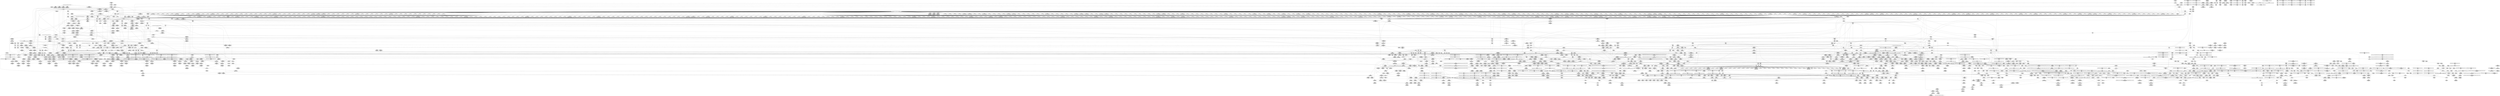 digraph {
	CE0x3f06d20 [shape=record,shape=Mrecord,label="{CE0x3f06d20|_call_void_mcount()_#3}"]
	CE0x3f74750 [shape=record,shape=Mrecord,label="{CE0x3f74750|i64_1|*Constant*}"]
	CE0x3f66610 [shape=record,shape=Mrecord,label="{CE0x3f66610|get_current:tmp}"]
	CE0x3ef5e60 [shape=record,shape=Mrecord,label="{CE0x3ef5e60|8:_%struct.sock*,_:_SCME_37,38_}"]
	CE0x3eb2d20 [shape=record,shape=Mrecord,label="{CE0x3eb2d20|720:_i32,_1216:_i8*,_:_CRE_1228,1232_|Function::selinux_netlink_send&Arg::sk::}"]
	CE0x3e65d40 [shape=record,shape=Mrecord,label="{CE0x3e65d40|720:_i32,_1216:_i8*,_:_CRE_165,166_}"]
	CE0x3eee890 [shape=record,shape=Mrecord,label="{CE0x3eee890|i64*_getelementptr_inbounds_(_11_x_i64_,_11_x_i64_*___llvm_gcov_ctr127,_i64_0,_i64_1)|*Constant*|*SummSource*}"]
	CE0x3eaf3e0 [shape=record,shape=Mrecord,label="{CE0x3eaf3e0|720:_i32,_1216:_i8*,_:_CRE_1024,1032_|Function::selinux_netlink_send&Arg::sk::}"]
	CE0x3f42570 [shape=record,shape=Mrecord,label="{CE0x3f42570|COLLAPSED:_GCMRE___llvm_gcov_ctr132_internal_global_11_x_i64_zeroinitializer:_elem_0:default:}"]
	CE0x3ea2c60 [shape=record,shape=Mrecord,label="{CE0x3ea2c60|720:_i32,_1216:_i8*,_:_CRE_691,692_}"]
	CE0x3f342a0 [shape=record,shape=Mrecord,label="{CE0x3f342a0|i64*_getelementptr_inbounds_(_20_x_i64_,_20_x_i64_*___llvm_gcov_ctr325,_i64_0,_i64_17)|*Constant*|*SummSource*}"]
	CE0x3edc290 [shape=record,shape=Mrecord,label="{CE0x3edc290|selinux_nlmsg_perm:bf.clear|security/selinux/hooks.c,4729|*SummSource*}"]
	CE0x3ef2d50 [shape=record,shape=Mrecord,label="{CE0x3ef2d50|_ret_i32_%retval.0,_!dbg_!27728|security/selinux/avc.c,775|*SummSource*}"]
	CE0x3e84380 [shape=record,shape=Mrecord,label="{CE0x3e84380|720:_i32,_1216:_i8*,_:_CRE_360,361_}"]
	CE0x3e62010 [shape=record,shape=Mrecord,label="{CE0x3e62010|720:_i32,_1216:_i8*,_:_CRE_214,215_}"]
	CE0x3ff9300 [shape=record,shape=Mrecord,label="{CE0x3ff9300|__preempt_count_sub:tmp7|./arch/x86/include/asm/preempt.h,78|*SummSource*}"]
	CE0x3fa0a40 [shape=record,shape=Mrecord,label="{CE0x3fa0a40|cred_sid:tmp6|security/selinux/hooks.c,197|*SummSink*}"]
	CE0x3f457d0 [shape=record,shape=Mrecord,label="{CE0x3f457d0|i64_ptrtoint_(i8*_blockaddress(_rcu_lock_acquire,_%__here)_to_i64)|*Constant*}"]
	CE0x515af10 [shape=record,shape=Mrecord,label="{CE0x515af10|selinux_netlink_send:tmp1|*SummSink*}"]
	CE0x3ffb310 [shape=record,shape=Mrecord,label="{CE0x3ffb310|__rcu_read_unlock:tmp6|include/linux/rcupdate.h,245|*SummSource*}"]
	CE0x4002280 [shape=record,shape=Mrecord,label="{CE0x4002280|rcu_lock_release:tmp1|*SummSource*}"]
	CE0x3eb01e0 [shape=record,shape=Mrecord,label="{CE0x3eb01e0|720:_i32,_1216:_i8*,_:_CRE_1080,1088_|Function::selinux_netlink_send&Arg::sk::}"]
	CE0x3eb3ce0 [shape=record,shape=Mrecord,label="{CE0x3eb3ce0|selinux_netlink_send:skb|Function::selinux_netlink_send&Arg::skb::}"]
	CE0x3f86e20 [shape=record,shape=Mrecord,label="{CE0x3f86e20|task_sid:tmp27|security/selinux/hooks.c,208}"]
	CE0x3f2b4e0 [shape=record,shape=Mrecord,label="{CE0x3f2b4e0|rcu_read_lock:tmp20|include/linux/rcupdate.h,882|*SummSink*}"]
	CE0x3e67070 [shape=record,shape=Mrecord,label="{CE0x3e67070|720:_i32,_1216:_i8*,_:_CRE_67,68_}"]
	CE0x3e5f430 [shape=record,shape=Mrecord,label="{CE0x3e5f430|720:_i32,_1216:_i8*,_:_CRE_717,718_}"]
	CE0x3e8cb20 [shape=record,shape=Mrecord,label="{CE0x3e8cb20|720:_i32,_1216:_i8*,_:_CRE_658,659_}"]
	CE0x3ee82d0 [shape=record,shape=Mrecord,label="{CE0x3ee82d0|i64*_getelementptr_inbounds_(_2_x_i64_,_2_x_i64_*___llvm_gcov_ctr326,_i64_0,_i64_0)|*Constant*|*SummSource*}"]
	CE0x3f44740 [shape=record,shape=Mrecord,label="{CE0x3f44740|rcu_lock_acquire:__here|*SummSource*}"]
	CE0x3ebe230 [shape=record,shape=Mrecord,label="{CE0x3ebe230|__rcu_read_unlock:entry|*SummSource*}"]
	CE0x3eae260 [shape=record,shape=Mrecord,label="{CE0x3eae260|720:_i32,_1216:_i8*,_:_CRE_964,968_|Function::selinux_netlink_send&Arg::sk::}"]
	CE0x3eef450 [shape=record,shape=Mrecord,label="{CE0x3eef450|COLLAPSED:_CMRE:_elem_0::|security/selinux/hooks.c,196}"]
	CE0x3e65e70 [shape=record,shape=Mrecord,label="{CE0x3e65e70|720:_i32,_1216:_i8*,_:_CRE_166,167_}"]
	CE0x3eed5e0 [shape=record,shape=Mrecord,label="{CE0x3eed5e0|i8*_getelementptr_inbounds_(_44_x_i8_,_44_x_i8_*_.str47,_i32_0,_i32_0)|*Constant*|*SummSink*}"]
	CE0x3ea7fc0 [shape=record,shape=Mrecord,label="{CE0x3ea7fc0|720:_i32,_1216:_i8*,_:_CRE_814,815_}"]
	CE0x3ed4620 [shape=record,shape=Mrecord,label="{CE0x3ed4620|selinux_netlink_send:tmp8|security/selinux/hooks.c,5073|*SummSink*}"]
	CE0x3ec3810 [shape=record,shape=Mrecord,label="{CE0x3ec3810|i64_6|*Constant*|*SummSink*}"]
	CE0x3ef9290 [shape=record,shape=Mrecord,label="{CE0x3ef9290|0:_i8,_8:_%struct.lsm_network_audit*,_24:_%struct.selinux_audit_data*,_:_SCMRE_0,1_|*MultipleSource*|security/selinux/hooks.c, 3965|security/selinux/hooks.c,3972}"]
	CE0x3f43670 [shape=record,shape=Mrecord,label="{CE0x3f43670|_call_void___preempt_count_add(i32_1)_#10,_!dbg_!27711|include/linux/rcupdate.h,239}"]
	CE0x3e71870 [shape=record,shape=Mrecord,label="{CE0x3e71870|720:_i32,_1216:_i8*,_:_CRE_202,203_}"]
	CE0x3eb3960 [shape=record,shape=Mrecord,label="{CE0x3eb3960|720:_i32,_1216:_i8*,_:_CRE_1280,1288_|Function::selinux_netlink_send&Arg::sk::}"]
	CE0x3f3c440 [shape=record,shape=Mrecord,label="{CE0x3f3c440|rcu_read_unlock:tmp6|include/linux/rcupdate.h,933}"]
	CE0x3fa0e60 [shape=record,shape=Mrecord,label="{CE0x3fa0e60|rcu_read_lock:tmp14|include/linux/rcupdate.h,882|*SummSink*}"]
	CE0x3e79bc0 [shape=record,shape=Mrecord,label="{CE0x3e79bc0|selinux_nlmsg_perm:nlmsg_type|security/selinux/hooks.c,4723}"]
	CE0x3eab1a0 [shape=record,shape=Mrecord,label="{CE0x3eab1a0|720:_i32,_1216:_i8*,_:_CRE_856,857_}"]
	CE0x3f88a10 [shape=record,shape=Mrecord,label="{CE0x3f88a10|task_sid:tmp23|security/selinux/hooks.c,208|*SummSource*}"]
	CE0x3ec8e50 [shape=record,shape=Mrecord,label="{CE0x3ec8e50|i32_0|*Constant*}"]
	CE0x3ffea30 [shape=record,shape=Mrecord,label="{CE0x3ffea30|_call_void_asm_sideeffect_,_memory_,_dirflag_,_fpsr_,_flags_()_#3,_!dbg_!27711,_!srcloc_!27714|include/linux/rcupdate.h,244|*SummSource*}"]
	CE0x4031cd0 [shape=record,shape=Mrecord,label="{CE0x4031cd0|i64*_getelementptr_inbounds_(_4_x_i64_,_4_x_i64_*___llvm_gcov_ctr129,_i64_0,_i64_3)|*Constant*|*SummSource*}"]
	CE0x3f33400 [shape=record,shape=Mrecord,label="{CE0x3f33400|selinux_nlmsg_perm:tmp41|security/selinux/hooks.c,4736|*SummSource*}"]
	CE0x3e78fe0 [shape=record,shape=Mrecord,label="{CE0x3e78fe0|720:_i32,_1216:_i8*,_:_CRE_4,5_}"]
	CE0x3ed5fa0 [shape=record,shape=Mrecord,label="{CE0x3ed5fa0|selinux_netlink_send:tmp11|security/selinux/hooks.c,5074|*SummSink*}"]
	CE0x4022af0 [shape=record,shape=Mrecord,label="{CE0x4022af0|i64_1|*Constant*}"]
	CE0x3f77c90 [shape=record,shape=Mrecord,label="{CE0x3f77c90|task_sid:call3|security/selinux/hooks.c,208}"]
	CE0x3ea9060 [shape=record,shape=Mrecord,label="{CE0x3ea9060|720:_i32,_1216:_i8*,_:_CRE_828,829_}"]
	CE0x3e682a0 [shape=record,shape=Mrecord,label="{CE0x3e682a0|720:_i32,_1216:_i8*,_:_CRE_61,62_}"]
	CE0x3ed27a0 [shape=record,shape=Mrecord,label="{CE0x3ed27a0|i32_-22|*Constant*|*SummSource*}"]
	CE0x3f74320 [shape=record,shape=Mrecord,label="{CE0x3f74320|cred_sid:tmp1|*SummSource*}"]
	CE0x3e740f0 [shape=record,shape=Mrecord,label="{CE0x3e740f0|720:_i32,_1216:_i8*,_:_CRE_405,406_}"]
	CE0x3ef9c00 [shape=record,shape=Mrecord,label="{CE0x3ef9c00|sock_has_perm:tmp9|security/selinux/hooks.c,3969|*SummSource*}"]
	CE0x3eef580 [shape=record,shape=Mrecord,label="{CE0x3eef580|cred_sid:security|security/selinux/hooks.c,196|*SummSource*}"]
	CE0x3e714e0 [shape=record,shape=Mrecord,label="{CE0x3e714e0|720:_i32,_1216:_i8*,_:_CRE_199,200_}"]
	CE0x3e8d4a0 [shape=record,shape=Mrecord,label="{CE0x3e8d4a0|720:_i32,_1216:_i8*,_:_CRE_666,667_}"]
	CE0x3eca880 [shape=record,shape=Mrecord,label="{CE0x3eca880|selinux_nlmsg_perm:tmp10|security/selinux/hooks.c,4718|*SummSource*}"]
	CE0x3f0a150 [shape=record,shape=Mrecord,label="{CE0x3f0a150|task_sid:call|security/selinux/hooks.c,208}"]
	CE0x4017ee0 [shape=record,shape=Mrecord,label="{CE0x4017ee0|rcu_lock_release:tmp6}"]
	CE0x3f0a4f0 [shape=record,shape=Mrecord,label="{CE0x3f0a4f0|selinux_nlmsg_perm:if.end13|*SummSource*}"]
	CE0x4035ad0 [shape=record,shape=Mrecord,label="{CE0x4035ad0|_call_void_mcount()_#3|*SummSink*}"]
	CE0x3e77a10 [shape=record,shape=Mrecord,label="{CE0x3e77a10|720:_i32,_1216:_i8*,_:_CRE_539,540_}"]
	CE0x3e85ed0 [shape=record,shape=Mrecord,label="{CE0x3e85ed0|720:_i32,_1216:_i8*,_:_CRE_383,384_}"]
	CE0x3f25a70 [shape=record,shape=Mrecord,label="{CE0x3f25a70|_ret_void,_!dbg_!27735|include/linux/rcupdate.h,938}"]
	CE0x3f7a000 [shape=record,shape=Mrecord,label="{CE0x3f7a000|rcu_read_lock:tmp2|*SummSink*}"]
	CE0x3f43810 [shape=record,shape=Mrecord,label="{CE0x3f43810|_call_void___preempt_count_add(i32_1)_#10,_!dbg_!27711|include/linux/rcupdate.h,239|*SummSink*}"]
	CE0x3eafae0 [shape=record,shape=Mrecord,label="{CE0x3eafae0|720:_i32,_1216:_i8*,_:_CRE_1056,1064_|Function::selinux_netlink_send&Arg::sk::}"]
	CE0x3e6e460 [shape=record,shape=Mrecord,label="{CE0x3e6e460|720:_i32,_1216:_i8*,_:_CRE_124,125_}"]
	CE0x3f73f40 [shape=record,shape=Mrecord,label="{CE0x3f73f40|i64_3|*Constant*|*SummSink*}"]
	CE0x3eb12a0 [shape=record,shape=Mrecord,label="{CE0x3eb12a0|720:_i32,_1216:_i8*,_:_CRE_1155,1156_}"]
	CE0x3f87ca0 [shape=record,shape=Mrecord,label="{CE0x3f87ca0|task_sid:tmp21|security/selinux/hooks.c,208|*SummSource*}"]
	CE0x3f62590 [shape=record,shape=Mrecord,label="{CE0x3f62590|sock_has_perm:u|security/selinux/hooks.c,3973|*SummSource*}"]
	CE0x3eb5a20 [shape=record,shape=Mrecord,label="{CE0x3eb5a20|GLOBAL:selinux_enforcing|Global_var:selinux_enforcing|*SummSource*}"]
	CE0x3e65c10 [shape=record,shape=Mrecord,label="{CE0x3e65c10|720:_i32,_1216:_i8*,_:_CRE_164,165_}"]
	CE0x40096f0 [shape=record,shape=Mrecord,label="{CE0x40096f0|__preempt_count_sub:tmp1|*SummSink*}"]
	CE0x3e85b40 [shape=record,shape=Mrecord,label="{CE0x3e85b40|720:_i32,_1216:_i8*,_:_CRE_380,381_}"]
	CE0x3f5a1c0 [shape=record,shape=Mrecord,label="{CE0x3f5a1c0|rcu_read_unlock:tmp19|include/linux/rcupdate.h,933|*SummSink*}"]
	CE0x3e7b560 [shape=record,shape=Mrecord,label="{CE0x3e7b560|720:_i32,_1216:_i8*,_:_CRE_28,29_}"]
	CE0x3f616f0 [shape=record,shape=Mrecord,label="{CE0x3f616f0|_call_void_lockdep_rcu_suspicious(i8*_getelementptr_inbounds_(_25_x_i8_,_25_x_i8_*_.str45,_i32_0,_i32_0),_i32_883,_i8*_getelementptr_inbounds_(_42_x_i8_,_42_x_i8_*_.str46,_i32_0,_i32_0))_#10,_!dbg_!27728|include/linux/rcupdate.h,882|*SummSink*}"]
	CE0x3e8ea00 [shape=record,shape=Mrecord,label="{CE0x3e8ea00|720:_i32,_1216:_i8*,_:_CRE_684,685_}"]
	CE0x3f0a480 [shape=record,shape=Mrecord,label="{CE0x3f0a480|selinux_nlmsg_perm:if.end13}"]
	CE0x3eb50d0 [shape=record,shape=Mrecord,label="{CE0x3eb50d0|selinux_nlmsg_perm:conv7|security/selinux/hooks.c,4729|*SummSource*}"]
	CE0x3f7e510 [shape=record,shape=Mrecord,label="{CE0x3f7e510|task_sid:bb}"]
	CE0x3e886a0 [shape=record,shape=Mrecord,label="{CE0x3e886a0|720:_i32,_1216:_i8*,_:_CRE_569,570_}"]
	CE0x3ef4ac0 [shape=record,shape=Mrecord,label="{CE0x3ef4ac0|task_sid:if.then}"]
	CE0x3f9ed80 [shape=record,shape=Mrecord,label="{CE0x3f9ed80|rcu_read_unlock:tmp13|include/linux/rcupdate.h,933}"]
	CE0x3ece350 [shape=record,shape=Mrecord,label="{CE0x3ece350|selinux_nlmsg_perm:tmp7|security/selinux/hooks.c,4717|*SummSource*}"]
	CE0x3f05a70 [shape=record,shape=Mrecord,label="{CE0x3f05a70|COLLAPSED:_GCMRE___llvm_gcov_ctr325_internal_global_20_x_i64_zeroinitializer:_elem_0:default:}"]
	CE0x3e64ca0 [shape=record,shape=Mrecord,label="{CE0x3e64ca0|720:_i32,_1216:_i8*,_:_CRE_151,152_}"]
	CE0x3ed8b10 [shape=record,shape=Mrecord,label="{CE0x3ed8b10|i64*_getelementptr_inbounds_(_6_x_i64_,_6_x_i64_*___llvm_gcov_ctr324,_i64_0,_i64_4)|*Constant*|*SummSource*}"]
	CE0x3e618f0 [shape=record,shape=Mrecord,label="{CE0x3e618f0|720:_i32,_1216:_i8*,_:_CRE_208,209_}"]
	CE0x3fa3700 [shape=record,shape=Mrecord,label="{CE0x3fa3700|i64*_getelementptr_inbounds_(_11_x_i64_,_11_x_i64_*___llvm_gcov_ctr127,_i64_0,_i64_9)|*Constant*}"]
	CE0x3e6cf90 [shape=record,shape=Mrecord,label="{CE0x3e6cf90|720:_i32,_1216:_i8*,_:_CRE_97,98_}"]
	CE0x3e7e150 [shape=record,shape=Mrecord,label="{CE0x3e7e150|720:_i32,_1216:_i8*,_:_CRE_260,261_}"]
	"CONST[source:0(mediator),value:2(dynamic)][purpose:{operation}][SrcIdx:5]"
	CE0x4021130 [shape=record,shape=Mrecord,label="{CE0x4021130|_call_void_lock_release(%struct.lockdep_map*_%map,_i32_1,_i64_ptrtoint_(i8*_blockaddress(_rcu_lock_release,_%__here)_to_i64))_#10,_!dbg_!27716|include/linux/rcupdate.h,423}"]
	CE0x3ebfcd0 [shape=record,shape=Mrecord,label="{CE0x3ebfcd0|GLOBAL:rcu_lock_release|*Constant*}"]
	CE0x3e94ff0 [shape=record,shape=Mrecord,label="{CE0x3e94ff0|GLOBAL:__llvm_gcov_ctr324|Global_var:__llvm_gcov_ctr324|*SummSink*}"]
	CE0x3ed23e0 [shape=record,shape=Mrecord,label="{CE0x3ed23e0|selinux_nlmsg_perm:entry|*SummSource*}"]
	CE0x3f7c340 [shape=record,shape=Mrecord,label="{CE0x3f7c340|GLOBAL:rcu_lock_map|Global_var:rcu_lock_map|*SummSink*}"]
	CE0x3f02d80 [shape=record,shape=Mrecord,label="{CE0x3f02d80|selinux_nlmsg_perm:tmp25|security/selinux/hooks.c,4730|*SummSource*}"]
	CE0x3e8d700 [shape=record,shape=Mrecord,label="{CE0x3e8d700|720:_i32,_1216:_i8*,_:_CRE_668,669_}"]
	CE0x3f7e5f0 [shape=record,shape=Mrecord,label="{CE0x3f7e5f0|task_sid:bb|*SummSink*}"]
	CE0x3f44f30 [shape=record,shape=Mrecord,label="{CE0x3f44f30|rcu_lock_acquire:tmp1|*SummSink*}"]
	CE0x3e87bf0 [shape=record,shape=Mrecord,label="{CE0x3e87bf0|720:_i32,_1216:_i8*,_:_CRE_560,561_}"]
	CE0x3edb230 [shape=record,shape=Mrecord,label="{CE0x3edb230|sock_has_perm:tmp6|security/selinux/hooks.c,3969}"]
	CE0x3e71610 [shape=record,shape=Mrecord,label="{CE0x3e71610|720:_i32,_1216:_i8*,_:_CRE_200,201_}"]
	CE0x3ec4d90 [shape=record,shape=Mrecord,label="{CE0x3ec4d90|_ret_void,_!dbg_!27717|include/linux/rcupdate.h,240|*SummSource*}"]
	CE0x3f9a8f0 [shape=record,shape=Mrecord,label="{CE0x3f9a8f0|rcu_read_lock:tmp6|include/linux/rcupdate.h,882|*SummSink*}"]
	CE0x3e60f10 [shape=record,shape=Mrecord,label="{CE0x3e60f10|720:_i32,_1216:_i8*,_:_CRE_352,353_}"]
	CE0x402c800 [shape=record,shape=Mrecord,label="{CE0x402c800|__rcu_read_unlock:tmp}"]
	CE0x3f70cf0 [shape=record,shape=Mrecord,label="{CE0x3f70cf0|i8_0|*Constant*|*SummSource*}"]
	CE0x3efa260 [shape=record,shape=Mrecord,label="{CE0x3efa260|sock_has_perm:tmp10|security/selinux/hooks.c,3969|*SummSource*}"]
	CE0x3e8df50 [shape=record,shape=Mrecord,label="{CE0x3e8df50|720:_i32,_1216:_i8*,_:_CRE_675,676_}"]
	CE0x3ec3480 [shape=record,shape=Mrecord,label="{CE0x3ec3480|selinux_nlmsg_perm:tmp17|security/selinux/hooks.c,4725|*SummSink*}"]
	CE0x3ecbc50 [shape=record,shape=Mrecord,label="{CE0x3ecbc50|selinux_nlmsg_perm:bb|*SummSource*}"]
	CE0x3ecb3c0 [shape=record,shape=Mrecord,label="{CE0x3ecb3c0|GLOBAL:nlmsg_hdr|*Constant*|*SummSource*}"]
	CE0x3f65a30 [shape=record,shape=Mrecord,label="{CE0x3f65a30|i32_22|*Constant*}"]
	CE0x4002540 [shape=record,shape=Mrecord,label="{CE0x4002540|_call_void_asm_addl_$1,_%gs:$0_,_*m,ri,*m,_dirflag_,_fpsr_,_flags_(i32*___preempt_count,_i32_%val,_i32*___preempt_count)_#3,_!dbg_!27714,_!srcloc_!27717|./arch/x86/include/asm/preempt.h,72}"]
	CE0x3f3a590 [shape=record,shape=Mrecord,label="{CE0x3f3a590|selinux_nlmsg_perm:tmp46|security/selinux/hooks.c,4740|*SummSink*}"]
	CE0x3eabeb0 [shape=record,shape=Mrecord,label="{CE0x3eabeb0|720:_i32,_1216:_i8*,_:_CRE_867,868_}"]
	CE0x3f38ef0 [shape=record,shape=Mrecord,label="{CE0x3f38ef0|i64*_getelementptr_inbounds_(_20_x_i64_,_20_x_i64_*___llvm_gcov_ctr325,_i64_0,_i64_19)|*Constant*|*SummSink*}"]
	CE0x3f76520 [shape=record,shape=Mrecord,label="{CE0x3f76520|rcu_read_unlock:tmp4|include/linux/rcupdate.h,933|*SummSource*}"]
	CE0x3f5b410 [shape=record,shape=Mrecord,label="{CE0x3f5b410|rcu_read_unlock:tmp22|include/linux/rcupdate.h,935}"]
	CE0x3f9e910 [shape=record,shape=Mrecord,label="{CE0x3f9e910|i64_7|*Constant*}"]
	CE0x3f9ced0 [shape=record,shape=Mrecord,label="{CE0x3f9ced0|rcu_read_lock:tmp9|include/linux/rcupdate.h,882}"]
	CE0x3ed9740 [shape=record,shape=Mrecord,label="{CE0x3ed9740|i32_4|*Constant*}"]
	CE0x3effac0 [shape=record,shape=Mrecord,label="{CE0x3effac0|sock_has_perm:bb}"]
	CE0x3f28bf0 [shape=record,shape=Mrecord,label="{CE0x3f28bf0|rcu_read_lock:do.end}"]
	CE0x3f266a0 [shape=record,shape=Mrecord,label="{CE0x3f266a0|rcu_read_lock:tmp|*SummSource*}"]
	CE0x3f32da0 [shape=record,shape=Mrecord,label="{CE0x3f32da0|i64*_getelementptr_inbounds_(_20_x_i64_,_20_x_i64_*___llvm_gcov_ctr325,_i64_0,_i64_16)|*Constant*|*SummSink*}"]
	CE0x3e617c0 [shape=record,shape=Mrecord,label="{CE0x3e617c0|720:_i32,_1216:_i8*,_:_CRE_207,208_}"]
	CE0x3543030 [shape=record,shape=Mrecord,label="{CE0x3543030|720:_i32,_1216:_i8*,_:_CRE_6,7_}"]
	"CONST[source:2(external),value:0(static)][purpose:{operation}][SrcIdx:4]"
	CE0x3e8da90 [shape=record,shape=Mrecord,label="{CE0x3e8da90|720:_i32,_1216:_i8*,_:_CRE_671,672_}"]
	CE0x4002970 [shape=record,shape=Mrecord,label="{CE0x4002970|_call_void_mcount()_#3}"]
	CE0x3f63af0 [shape=record,shape=Mrecord,label="{CE0x3f63af0|sock_has_perm:u2|security/selinux/hooks.c,3974|*SummSink*}"]
	CE0x3f87150 [shape=record,shape=Mrecord,label="{CE0x3f87150|i64*_getelementptr_inbounds_(_13_x_i64_,_13_x_i64_*___llvm_gcov_ctr126,_i64_0,_i64_12)|*Constant*|*SummSource*}"]
	CE0x3ec9d10 [shape=record,shape=Mrecord,label="{CE0x3ec9d10|selinux_netlink_send:tmp2|security/selinux/hooks.c,5070}"]
	CE0x3ea48e0 [shape=record,shape=Mrecord,label="{CE0x3ea48e0|720:_i32,_1216:_i8*,_:_CRE_715,716_}"]
	CE0x3f86db0 [shape=record,shape=Mrecord,label="{CE0x3f86db0|i64*_getelementptr_inbounds_(_13_x_i64_,_13_x_i64_*___llvm_gcov_ctr126,_i64_0,_i64_12)|*Constant*}"]
	CE0x3e881e0 [shape=record,shape=Mrecord,label="{CE0x3e881e0|720:_i32,_1216:_i8*,_:_CRE_565,566_}"]
	CE0x3ebe110 [shape=record,shape=Mrecord,label="{CE0x3ebe110|__rcu_read_unlock:entry}"]
	CE0x3e8b750 [shape=record,shape=Mrecord,label="{CE0x3e8b750|720:_i32,_1216:_i8*,_:_CRE_616,620_|Function::selinux_netlink_send&Arg::sk::}"]
	CE0x3ff8f70 [shape=record,shape=Mrecord,label="{CE0x3ff8f70|rcu_lock_release:__here|*SummSink*}"]
	CE0x3e5f7c0 [shape=record,shape=Mrecord,label="{CE0x3e5f7c0|720:_i32,_1216:_i8*,_:_CRE_720,724_|Function::selinux_netlink_send&Arg::sk::}"]
	CE0x3e72cc0 [shape=record,shape=Mrecord,label="{CE0x3e72cc0|720:_i32,_1216:_i8*,_:_CRE_388,389_}"]
	CE0x3f7a290 [shape=record,shape=Mrecord,label="{CE0x3f7a290|rcu_read_lock:tmp3}"]
	"CONST[source:0(mediator),value:2(dynamic)][purpose:{object}][SnkIdx:2]"
	CE0x3e5c7b0 [shape=record,shape=Mrecord,label="{CE0x3e5c7b0|720:_i32,_1216:_i8*,_:_CRE_120,121_}"]
	CE0x3f3fe60 [shape=record,shape=Mrecord,label="{CE0x3f3fe60|i64*_getelementptr_inbounds_(_4_x_i64_,_4_x_i64_*___llvm_gcov_ctr134,_i64_0,_i64_1)|*Constant*}"]
	CE0x3ef9450 [shape=record,shape=Mrecord,label="{CE0x3ef9450|_ret_i32_%call7,_!dbg_!27749|security/selinux/hooks.c,210|*SummSource*}"]
	CE0x3ed22a0 [shape=record,shape=Mrecord,label="{CE0x3ed22a0|selinux_nlmsg_perm:entry}"]
	CE0x3f86040 [shape=record,shape=Mrecord,label="{CE0x3f86040|i64*_getelementptr_inbounds_(_13_x_i64_,_13_x_i64_*___llvm_gcov_ctr126,_i64_0,_i64_11)|*Constant*|*SummSource*}"]
	CE0x4028ac0 [shape=record,shape=Mrecord,label="{CE0x4028ac0|i64*_getelementptr_inbounds_(_4_x_i64_,_4_x_i64_*___llvm_gcov_ctr134,_i64_0,_i64_3)|*Constant*|*SummSource*}"]
	CE0x3f39590 [shape=record,shape=Mrecord,label="{CE0x3f39590|selinux_nlmsg_perm:tmp48|security/selinux/hooks.c,4742|*SummSource*}"]
	CE0x3ec2f20 [shape=record,shape=Mrecord,label="{CE0x3ec2f20|i32_0|*Constant*}"]
	CE0x3e84aa0 [shape=record,shape=Mrecord,label="{CE0x3e84aa0|720:_i32,_1216:_i8*,_:_CRE_366,367_}"]
	CE0x3efbb00 [shape=record,shape=Mrecord,label="{CE0x3efbb00|selinux_nlmsg_perm:len|security/selinux/hooks.c,4717|*SummSink*}"]
	CE0x3e6ff30 [shape=record,shape=Mrecord,label="{CE0x3e6ff30|720:_i32,_1216:_i8*,_:_CRE_174,175_}"]
	CE0x3ef7cd0 [shape=record,shape=Mrecord,label="{CE0x3ef7cd0|i64*_getelementptr_inbounds_(_6_x_i64_,_6_x_i64_*___llvm_gcov_ctr327,_i64_0,_i64_3)|*Constant*|*SummSink*}"]
	CE0x3e92ac0 [shape=record,shape=Mrecord,label="{CE0x3e92ac0|selinux_nlmsg_perm:tmp7|security/selinux/hooks.c,4717|*SummSink*}"]
	CE0x3f24780 [shape=record,shape=Mrecord,label="{CE0x3f24780|cred_sid:cred|Function::cred_sid&Arg::cred::|*SummSink*}"]
	CE0x3e72ba0 [shape=record,shape=Mrecord,label="{CE0x3e72ba0|720:_i32,_1216:_i8*,_:_CRE_387,388_}"]
	CE0x3e86760 [shape=record,shape=Mrecord,label="{CE0x3e86760|720:_i32,_1216:_i8*,_:_CRE_128,129_}"]
	CE0x3f81650 [shape=record,shape=Mrecord,label="{CE0x3f81650|i64*_getelementptr_inbounds_(_13_x_i64_,_13_x_i64_*___llvm_gcov_ctr126,_i64_0,_i64_8)|*Constant*|*SummSource*}"]
	CE0x3f3f270 [shape=record,shape=Mrecord,label="{CE0x3f3f270|rcu_read_unlock:tmp1}"]
	CE0x3f3d620 [shape=record,shape=Mrecord,label="{CE0x3f3d620|__rcu_read_unlock:tmp5|include/linux/rcupdate.h,244|*SummSource*}"]
	CE0x3fa24c0 [shape=record,shape=Mrecord,label="{CE0x3fa24c0|_call_void_lockdep_rcu_suspicious(i8*_getelementptr_inbounds_(_25_x_i8_,_25_x_i8_*_.str45,_i32_0,_i32_0),_i32_883,_i8*_getelementptr_inbounds_(_42_x_i8_,_42_x_i8_*_.str46,_i32_0,_i32_0))_#10,_!dbg_!27728|include/linux/rcupdate.h,882|*SummSource*}"]
	CE0x3f32e80 [shape=record,shape=Mrecord,label="{CE0x3f32e80|selinux_nlmsg_perm:tmp40|security/selinux/hooks.c,4736|*SummSink*}"]
	CE0x3f3b590 [shape=record,shape=Mrecord,label="{CE0x3f3b590|sock_has_perm:sk|Function::sock_has_perm&Arg::sk::}"]
	CE0x3e61a20 [shape=record,shape=Mrecord,label="{CE0x3e61a20|720:_i32,_1216:_i8*,_:_CRE_209,210_}"]
	CE0x3e738a0 [shape=record,shape=Mrecord,label="{CE0x3e738a0|720:_i32,_1216:_i8*,_:_CRE_398,399_}"]
	CE0x3ebbc90 [shape=record,shape=Mrecord,label="{CE0x3ebbc90|selinux_nlmsg_perm:tmp6|security/selinux/hooks.c,4717|*SummSource*}"]
	CE0x3eb94f0 [shape=record,shape=Mrecord,label="{CE0x3eb94f0|sock_has_perm:if.end}"]
	CE0x3eeb520 [shape=record,shape=Mrecord,label="{CE0x3eeb520|_call_void_rcu_read_lock()_#10,_!dbg_!27712|security/selinux/hooks.c,207|*SummSink*}"]
	CE0x3f2fc80 [shape=record,shape=Mrecord,label="{CE0x3f2fc80|GLOBAL:current_task|Global_var:current_task|*SummSource*}"]
	CE0x4004840 [shape=record,shape=Mrecord,label="{CE0x4004840|rcu_lock_release:tmp3}"]
	CE0x3eb51e0 [shape=record,shape=Mrecord,label="{CE0x3eb51e0|selinux_nlmsg_perm:conv7|security/selinux/hooks.c,4729|*SummSink*}"]
	CE0x3eb4cf0 [shape=record,shape=Mrecord,label="{CE0x3eb4cf0|selinux_nlmsg_perm:tmp22|security/selinux/hooks.c,4729|*SummSource*}"]
	CE0x3eefc80 [shape=record,shape=Mrecord,label="{CE0x3eefc80|_ret_void,_!dbg_!27735|include/linux/rcupdate.h,884|*SummSource*}"]
	CE0x3f9db80 [shape=record,shape=Mrecord,label="{CE0x3f9db80|rcu_read_lock:tmp11|include/linux/rcupdate.h,882|*SummSource*}"]
	CE0x3f9e1a0 [shape=record,shape=Mrecord,label="{CE0x3f9e1a0|rcu_read_lock:tmp12|include/linux/rcupdate.h,882|*SummSink*}"]
	CE0x3eed530 [shape=record,shape=Mrecord,label="{CE0x3eed530|i8*_getelementptr_inbounds_(_44_x_i8_,_44_x_i8_*_.str47,_i32_0,_i32_0)|*Constant*|*SummSource*}"]
	CE0x3f09fe0 [shape=record,shape=Mrecord,label="{CE0x3f09fe0|task_sid:tmp4|*LoadInst*|security/selinux/hooks.c,208|*SummSink*}"]
	CE0x3f05140 [shape=record,shape=Mrecord,label="{CE0x3f05140|i32_1|*Constant*}"]
	CE0x3ee0040 [shape=record,shape=Mrecord,label="{CE0x3ee0040|avc_has_perm:ssid|Function::avc_has_perm&Arg::ssid::}"]
	CE0x402fd00 [shape=record,shape=Mrecord,label="{CE0x402fd00|__preempt_count_sub:tmp4|./arch/x86/include/asm/preempt.h,77}"]
	CE0x3ef69a0 [shape=record,shape=Mrecord,label="{CE0x3ef69a0|sock_has_perm:ad|security/selinux/hooks.c, 3965|*SummSink*}"]
	CE0x3f23390 [shape=record,shape=Mrecord,label="{CE0x3f23390|task_sid:tmp27|security/selinux/hooks.c,208|*SummSource*}"]
	CE0x3eda6e0 [shape=record,shape=Mrecord,label="{CE0x3eda6e0|_call_void_mcount()_#3}"]
	CE0x3f6e7a0 [shape=record,shape=Mrecord,label="{CE0x3f6e7a0|task_sid:tmp2|*SummSink*}"]
	CE0x3f0bc50 [shape=record,shape=Mrecord,label="{CE0x3f0bc50|get_current:tmp3|*SummSource*}"]
	CE0x3f3d9c0 [shape=record,shape=Mrecord,label="{CE0x3f3d9c0|rcu_read_unlock:tmp6|include/linux/rcupdate.h,933|*SummSink*}"]
	CE0x3f85750 [shape=record,shape=Mrecord,label="{CE0x3f85750|task_sid:tmp23|security/selinux/hooks.c,208|*SummSink*}"]
	CE0x3f2a300 [shape=record,shape=Mrecord,label="{CE0x3f2a300|GLOBAL:rcu_read_unlock.__warned|Global_var:rcu_read_unlock.__warned|*SummSource*}"]
	CE0x3ea6110 [shape=record,shape=Mrecord,label="{CE0x3ea6110|selinux_nlmsg_perm:tmp33|security/selinux/hooks.c,4731|*SummSource*}"]
	CE0x3f9b2a0 [shape=record,shape=Mrecord,label="{CE0x3f9b2a0|rcu_lock_acquire:map|Function::rcu_lock_acquire&Arg::map::|*SummSink*}"]
	CE0x3e8f360 [shape=record,shape=Mrecord,label="{CE0x3e8f360|selinux_nlmsg_perm:tmp23|security/selinux/hooks.c,4730}"]
	CE0x3e7e990 [shape=record,shape=Mrecord,label="{CE0x3e7e990|720:_i32,_1216:_i8*,_:_CRE_121,122_}"]
	CE0x3ead080 [shape=record,shape=Mrecord,label="{CE0x3ead080|720:_i32,_1216:_i8*,_:_CRE_892,896_|Function::selinux_netlink_send&Arg::sk::}"]
	CE0x40152c0 [shape=record,shape=Mrecord,label="{CE0x40152c0|i8*_undef|*Constant*|*SummSink*}"]
	CE0x3e74220 [shape=record,shape=Mrecord,label="{CE0x3e74220|720:_i32,_1216:_i8*,_:_CRE_406,407_}"]
	CE0x3e65fa0 [shape=record,shape=Mrecord,label="{CE0x3e65fa0|720:_i32,_1216:_i8*,_:_CRE_167,168_}"]
	CE0x3f29660 [shape=record,shape=Mrecord,label="{CE0x3f29660|rcu_read_unlock:tmp15|include/linux/rcupdate.h,933|*SummSink*}"]
	CE0x3f6f120 [shape=record,shape=Mrecord,label="{CE0x3f6f120|i64_1|*Constant*}"]
	CE0x3eec2b0 [shape=record,shape=Mrecord,label="{CE0x3eec2b0|_call_void_lockdep_rcu_suspicious(i8*_getelementptr_inbounds_(_25_x_i8_,_25_x_i8_*_.str45,_i32_0,_i32_0),_i32_934,_i8*_getelementptr_inbounds_(_44_x_i8_,_44_x_i8_*_.str47,_i32_0,_i32_0))_#10,_!dbg_!27726|include/linux/rcupdate.h,933|*SummSource*}"]
	CE0x3ea3120 [shape=record,shape=Mrecord,label="{CE0x3ea3120|720:_i32,_1216:_i8*,_:_CRE_695,696_}"]
	CE0x3f2fae0 [shape=record,shape=Mrecord,label="{CE0x3f2fae0|get_current:tmp4|./arch/x86/include/asm/current.h,14|*SummSink*}"]
	CE0x3e61240 [shape=record,shape=Mrecord,label="{CE0x3e61240|720:_i32,_1216:_i8*,_:_CRE_354,355_}"]
	CE0x3e56760 [shape=record,shape=Mrecord,label="{CE0x3e56760|720:_i32,_1216:_i8*,_:_CRE_244,245_}"]
	CE0x3e80020 [shape=record,shape=Mrecord,label="{CE0x3e80020|720:_i32,_1216:_i8*,_:_CRE_2,3_}"]
	CE0x3e8d240 [shape=record,shape=Mrecord,label="{CE0x3e8d240|720:_i32,_1216:_i8*,_:_CRE_664,665_}"]
	CE0x3ec6dd0 [shape=record,shape=Mrecord,label="{CE0x3ec6dd0|nlmsg_hdr:tmp2|*SummSink*}"]
	CE0x3f71ab0 [shape=record,shape=Mrecord,label="{CE0x3f71ab0|rcu_read_lock:tmp5|include/linux/rcupdate.h,882}"]
	CE0x3f6fc50 [shape=record,shape=Mrecord,label="{CE0x3f6fc50|cred_sid:tmp3|*SummSink*}"]
	CE0x3e94ee0 [shape=record,shape=Mrecord,label="{CE0x3e94ee0|i64_0|*Constant*|*SummSink*}"]
	CE0x3e67950 [shape=record,shape=Mrecord,label="{CE0x3e67950|selinux_nlmsg_perm:tobool|security/selinux/hooks.c,4724|*SummSink*}"]
	CE0x3f23ba0 [shape=record,shape=Mrecord,label="{CE0x3f23ba0|task_sid:call7|security/selinux/hooks.c,208|*SummSource*}"]
	CE0x3e874d0 [shape=record,shape=Mrecord,label="{CE0x3e874d0|720:_i32,_1216:_i8*,_:_CRE_554,555_}"]
	CE0x3ed6bd0 [shape=record,shape=Mrecord,label="{CE0x3ed6bd0|selinux_nlmsg_perm:tmp1|*SummSource*}"]
	CE0x3e8c530 [shape=record,shape=Mrecord,label="{CE0x3e8c530|720:_i32,_1216:_i8*,_:_CRE_653,654_}"]
	CE0x40212d0 [shape=record,shape=Mrecord,label="{CE0x40212d0|_call_void_lock_release(%struct.lockdep_map*_%map,_i32_1,_i64_ptrtoint_(i8*_blockaddress(_rcu_lock_release,_%__here)_to_i64))_#10,_!dbg_!27716|include/linux/rcupdate.h,423|*SummSink*}"]
	CE0x3f04ab0 [shape=record,shape=Mrecord,label="{CE0x3f04ab0|selinux_nlmsg_perm:tmp|*SummSink*}"]
	CE0x40012e0 [shape=record,shape=Mrecord,label="{CE0x40012e0|rcu_lock_release:tmp6|*SummSource*}"]
	CE0x3e79110 [shape=record,shape=Mrecord,label="{CE0x3e79110|720:_i32,_1216:_i8*,_:_CRE_5,6_}"]
	CE0x3edc0e0 [shape=record,shape=Mrecord,label="{CE0x3edc0e0|selinux_nlmsg_perm:nlmsg_type5|security/selinux/hooks.c,4729}"]
	CE0x3e7cb20 [shape=record,shape=Mrecord,label="{CE0x3e7cb20|720:_i32,_1216:_i8*,_:_CRE_103,104_}"]
	CE0x3e7e4e0 [shape=record,shape=Mrecord,label="{CE0x3e7e4e0|720:_i32,_1216:_i8*,_:_CRE_263,264_}"]
	CE0x3f6dbb0 [shape=record,shape=Mrecord,label="{CE0x3f6dbb0|task_sid:tobool4|security/selinux/hooks.c,208|*SummSource*}"]
	CE0x3edf170 [shape=record,shape=Mrecord,label="{CE0x3edf170|sock_has_perm:call6|security/selinux/hooks.c,3976}"]
	CE0x3efb8e0 [shape=record,shape=Mrecord,label="{CE0x3efb8e0|i32_9|*Constant*}"]
	CE0x3f5b1b0 [shape=record,shape=Mrecord,label="{CE0x3f5b1b0|i64*_getelementptr_inbounds_(_11_x_i64_,_11_x_i64_*___llvm_gcov_ctr132,_i64_0,_i64_10)|*Constant*|*SummSink*}"]
	CE0x4034f40 [shape=record,shape=Mrecord,label="{CE0x4034f40|_call_void_asm_addl_$1,_%gs:$0_,_*m,ri,*m,_dirflag_,_fpsr_,_flags_(i32*___preempt_count,_i32_%sub,_i32*___preempt_count)_#3,_!dbg_!27717,_!srcloc_!27718|./arch/x86/include/asm/preempt.h,77|*SummSource*}"]
	CE0x3f6e6c0 [shape=record,shape=Mrecord,label="{CE0x3f6e6c0|task_sid:tmp2}"]
	CE0x3e8bd60 [shape=record,shape=Mrecord,label="{CE0x3e8bd60|720:_i32,_1216:_i8*,_:_CRE_640,644_|Function::selinux_netlink_send&Arg::sk::}"]
	CE0x3ebce80 [shape=record,shape=Mrecord,label="{CE0x3ebce80|_call_void_mcount()_#3|*SummSink*}"]
	CE0x40144b0 [shape=record,shape=Mrecord,label="{CE0x40144b0|rcu_lock_acquire:tmp7}"]
	CE0x3eb6240 [shape=record,shape=Mrecord,label="{CE0x3eb6240|selinux_nlmsg_perm:tmp4|*LoadInst*|security/selinux/hooks.c,4717}"]
	CE0x3f9f460 [shape=record,shape=Mrecord,label="{CE0x3f9f460|rcu_read_unlock:tmp14|include/linux/rcupdate.h,933}"]
	CE0x3e653c0 [shape=record,shape=Mrecord,label="{CE0x3e653c0|720:_i32,_1216:_i8*,_:_CRE_157,158_}"]
	CE0x3e70780 [shape=record,shape=Mrecord,label="{CE0x3e70780|720:_i32,_1216:_i8*,_:_CRE_181,182_}"]
	CE0x3f2b100 [shape=record,shape=Mrecord,label="{CE0x3f2b100|rcu_read_lock:do.body|*SummSink*}"]
	CE0x3e7bc00 [shape=record,shape=Mrecord,label="{CE0x3e7bc00|720:_i32,_1216:_i8*,_:_CRE_64,65_}"]
	CE0x3e7b4f0 [shape=record,shape=Mrecord,label="{CE0x3e7b4f0|720:_i32,_1216:_i8*,_:_CRE_35,36_}"]
	CE0x3e56040 [shape=record,shape=Mrecord,label="{CE0x3e56040|720:_i32,_1216:_i8*,_:_CRE_238,239_}"]
	CE0x3e71190 [shape=record,shape=Mrecord,label="{CE0x3e71190|720:_i32,_1216:_i8*,_:_CRE_196,197_}"]
	CE0x3ef93e0 [shape=record,shape=Mrecord,label="{CE0x3ef93e0|task_sid:entry|*SummSink*}"]
	CE0x3f29220 [shape=record,shape=Mrecord,label="{CE0x3f29220|i64_3|*Constant*}"]
	CE0x4964b50 [shape=record,shape=Mrecord,label="{CE0x4964b50|720:_i32,_1216:_i8*,_:_CRE_84,85_}"]
	CE0x3e63310 [shape=record,shape=Mrecord,label="{CE0x3e63310|720:_i32,_1216:_i8*,_:_CRE_230,231_}"]
	CE0x3e76d40 [shape=record,shape=Mrecord,label="{CE0x3e76d40|720:_i32,_1216:_i8*,_:_CRE_488,496_|Function::selinux_netlink_send&Arg::sk::}"]
	CE0x3e92c60 [shape=record,shape=Mrecord,label="{CE0x3e92c60|selinux_nlmsg_perm:tmp8|security/selinux/hooks.c,4717}"]
	CE0x3ec18a0 [shape=record,shape=Mrecord,label="{CE0x3ec18a0|selinux_nlmsg_perm:tmp28|security/selinux/hooks.c,4730|*SummSink*}"]
	CE0x3f0b8e0 [shape=record,shape=Mrecord,label="{CE0x3f0b8e0|i64*_getelementptr_inbounds_(_2_x_i64_,_2_x_i64_*___llvm_gcov_ctr98,_i64_0,_i64_0)|*Constant*|*SummSource*}"]
	CE0x3ed6320 [shape=record,shape=Mrecord,label="{CE0x3ed6320|_ret_i32_%retval.0,_!dbg_!27723|security/selinux/hooks.c,5074|*SummSource*}"]
	CE0x3eba620 [shape=record,shape=Mrecord,label="{CE0x3eba620|sock_has_perm:sk_security|security/selinux/hooks.c,3964|*SummSource*}"]
	CE0x4005440 [shape=record,shape=Mrecord,label="{CE0x4005440|i32_2|*Constant*}"]
	CE0x3f68510 [shape=record,shape=Mrecord,label="{CE0x3f68510|8:_%struct.sock*,_:_SCME_27,28_}"]
	CE0x3f2f4c0 [shape=record,shape=Mrecord,label="{CE0x3f2f4c0|__preempt_count_add:entry|*SummSink*}"]
	CE0x3eaaa80 [shape=record,shape=Mrecord,label="{CE0x3eaaa80|720:_i32,_1216:_i8*,_:_CRE_850,851_}"]
	CE0x3f71c30 [shape=record,shape=Mrecord,label="{CE0x3f71c30|rcu_read_lock:tmp6|include/linux/rcupdate.h,882}"]
	CE0x3f40b00 [shape=record,shape=Mrecord,label="{CE0x3f40b00|__rcu_read_lock:tmp5|include/linux/rcupdate.h,239|*SummSource*}"]
	CE0x3ff80a0 [shape=record,shape=Mrecord,label="{CE0x3ff80a0|GLOBAL:lock_acquire|*Constant*|*SummSource*}"]
	CE0x3eaa360 [shape=record,shape=Mrecord,label="{CE0x3eaa360|720:_i32,_1216:_i8*,_:_CRE_844,845_}"]
	CE0x4025840 [shape=record,shape=Mrecord,label="{CE0x4025840|__preempt_count_add:tmp1|*SummSource*}"]
	CE0x3ecdbd0 [shape=record,shape=Mrecord,label="{CE0x3ecdbd0|selinux_nlmsg_perm:sk_security|security/selinux/hooks.c,4715}"]
	CE0x3f47200 [shape=record,shape=Mrecord,label="{CE0x3f47200|i32_0|*Constant*}"]
	CE0x3f0c890 [shape=record,shape=Mrecord,label="{CE0x3f0c890|sock_has_perm:tmp7|security/selinux/hooks.c,3969|*SummSource*}"]
	CE0x3f494f0 [shape=record,shape=Mrecord,label="{CE0x3f494f0|rcu_read_unlock:tmp10|include/linux/rcupdate.h,933}"]
	CE0x3e72df0 [shape=record,shape=Mrecord,label="{CE0x3e72df0|720:_i32,_1216:_i8*,_:_CRE_389,390_}"]
	CE0x3e57340 [shape=record,shape=Mrecord,label="{CE0x3e57340|720:_i32,_1216:_i8*,_:_CRE_254,255_}"]
	CE0x3f401a0 [shape=record,shape=Mrecord,label="{CE0x3f401a0|i64*_getelementptr_inbounds_(_4_x_i64_,_4_x_i64_*___llvm_gcov_ctr128,_i64_0,_i64_2)|*Constant*}"]
	CE0x3f9abd0 [shape=record,shape=Mrecord,label="{CE0x3f9abd0|rcu_read_unlock:tmp9|include/linux/rcupdate.h,933}"]
	CE0x3f26e80 [shape=record,shape=Mrecord,label="{CE0x3f26e80|rcu_read_lock:bb}"]
	CE0x3e86b50 [shape=record,shape=Mrecord,label="{CE0x3e86b50|720:_i32,_1216:_i8*,_:_CRE_546,547_}"]
	CE0x40037d0 [shape=record,shape=Mrecord,label="{CE0x40037d0|i64*_getelementptr_inbounds_(_4_x_i64_,_4_x_i64_*___llvm_gcov_ctr134,_i64_0,_i64_1)|*Constant*|*SummSource*}"]
	CE0x3ea6ac0 [shape=record,shape=Mrecord,label="{CE0x3ea6ac0|selinux_netlink_send:skb|Function::selinux_netlink_send&Arg::skb::|*SummSink*}"]
	CE0x3e76800 [shape=record,shape=Mrecord,label="{CE0x3e76800|720:_i32,_1216:_i8*,_:_CRE_472,476_|Function::selinux_netlink_send&Arg::sk::}"]
	CE0x3f0cf00 [shape=record,shape=Mrecord,label="{CE0x3f0cf00|GLOBAL:__llvm_gcov_ctr327|Global_var:__llvm_gcov_ctr327}"]
	CE0x3f81510 [shape=record,shape=Mrecord,label="{CE0x3f81510|task_sid:tmp17|security/selinux/hooks.c,208|*SummSource*}"]
	CE0x3f76590 [shape=record,shape=Mrecord,label="{CE0x3f76590|rcu_read_unlock:tmp5|include/linux/rcupdate.h,933}"]
	CE0x3f71790 [shape=record,shape=Mrecord,label="{CE0x3f71790|8:_%struct.sock*,_:_SCME_33,34_}"]
	"CONST[source:2(external),value:2(dynamic)][purpose:{subject}][SrcIdx:8]"
	CE0x3ed5510 [shape=record,shape=Mrecord,label="{CE0x3ed5510|selinux_nlmsg_perm:sk|Function::selinux_nlmsg_perm&Arg::sk::|*SummSource*}"]
	CE0x3fa4370 [shape=record,shape=Mrecord,label="{CE0x3fa4370|rcu_read_lock:tmp17|include/linux/rcupdate.h,882}"]
	CE0x3eab8c0 [shape=record,shape=Mrecord,label="{CE0x3eab8c0|720:_i32,_1216:_i8*,_:_CRE_862,863_}"]
	CE0x3e8dbc0 [shape=record,shape=Mrecord,label="{CE0x3e8dbc0|720:_i32,_1216:_i8*,_:_CRE_672,673_}"]
	CE0x40021a0 [shape=record,shape=Mrecord,label="{CE0x40021a0|i64_1|*Constant*}"]
	CE0x3eca6e0 [shape=record,shape=Mrecord,label="{CE0x3eca6e0|GLOBAL:nlmsg_hdr|*Constant*}"]
	CE0x3eca230 [shape=record,shape=Mrecord,label="{CE0x3eca230|selinux_nlmsg_perm:tmp9|security/selinux/hooks.c,4718|*SummSource*}"]
	CE0x3f40090 [shape=record,shape=Mrecord,label="{CE0x3f40090|_call_void_mcount()_#3|*SummSink*}"]
	CE0x3f255a0 [shape=record,shape=Mrecord,label="{CE0x3f255a0|GLOBAL:rcu_read_unlock|*Constant*|*SummSource*}"]
	CE0x3f0d450 [shape=record,shape=Mrecord,label="{CE0x3f0d450|GLOBAL:printk|*Constant*|*SummSink*}"]
	CE0x3f7f2d0 [shape=record,shape=Mrecord,label="{CE0x3f7f2d0|task_sid:tmp13|security/selinux/hooks.c,208}"]
	CE0x3ea99e0 [shape=record,shape=Mrecord,label="{CE0x3ea99e0|720:_i32,_1216:_i8*,_:_CRE_836,837_}"]
	CE0x3ea2b30 [shape=record,shape=Mrecord,label="{CE0x3ea2b30|720:_i32,_1216:_i8*,_:_CRE_690,691_}"]
	CE0x3f79f90 [shape=record,shape=Mrecord,label="{CE0x3f79f90|rcu_read_lock:tmp2|*SummSource*}"]
	CE0x3edb690 [shape=record,shape=Mrecord,label="{CE0x3edb690|i64*_getelementptr_inbounds_(_2_x_i64_,_2_x_i64_*___llvm_gcov_ctr326,_i64_0,_i64_1)|*Constant*|*SummSource*}"]
	CE0x3e67a30 [shape=record,shape=Mrecord,label="{CE0x3e67a30|i64_5|*Constant*|*SummSink*}"]
	CE0x3f7cc40 [shape=record,shape=Mrecord,label="{CE0x3f7cc40|task_sid:tmp10|security/selinux/hooks.c,208|*SummSink*}"]
	CE0x3f469e0 [shape=record,shape=Mrecord,label="{CE0x3f469e0|rcu_read_unlock:tmp12|include/linux/rcupdate.h,933|*SummSource*}"]
	CE0x3ef0980 [shape=record,shape=Mrecord,label="{CE0x3ef0980|sock_has_perm:cmp|security/selinux/hooks.c,3969}"]
	CE0x3f81be0 [shape=record,shape=Mrecord,label="{CE0x3f81be0|task_sid:tmp18|security/selinux/hooks.c,208}"]
	CE0x3ff3360 [shape=record,shape=Mrecord,label="{CE0x3ff3360|i32_0|*Constant*}"]
	CE0x3f6c050 [shape=record,shape=Mrecord,label="{CE0x3f6c050|task_sid:tmp1|*SummSink*}"]
	CE0x40266b0 [shape=record,shape=Mrecord,label="{CE0x40266b0|__preempt_count_add:tmp6|./arch/x86/include/asm/preempt.h,73}"]
	CE0x3f9de70 [shape=record,shape=Mrecord,label="{CE0x3f9de70|rcu_read_lock:tmp12|include/linux/rcupdate.h,882}"]
	CE0x3eaa5c0 [shape=record,shape=Mrecord,label="{CE0x3eaa5c0|720:_i32,_1216:_i8*,_:_CRE_846,847_}"]
	CE0x3ffc9d0 [shape=record,shape=Mrecord,label="{CE0x3ffc9d0|__preempt_count_add:tmp3|*SummSink*}"]
	CE0x3e73510 [shape=record,shape=Mrecord,label="{CE0x3e73510|720:_i32,_1216:_i8*,_:_CRE_395,396_}"]
	CE0x3f844f0 [shape=record,shape=Mrecord,label="{CE0x3f844f0|i8_1|*Constant*}"]
	CE0x3ec9540 [shape=record,shape=Mrecord,label="{CE0x3ec9540|selinux_netlink_send:tmp5|security/selinux/hooks.c,5070|*SummSink*}"]
	CE0x3ec1240 [shape=record,shape=Mrecord,label="{CE0x3ec1240|i64_11|*Constant*}"]
	CE0x3eeaf50 [shape=record,shape=Mrecord,label="{CE0x3eeaf50|8:_%struct.sock*,_:_SCME_43,44_}"]
	CE0x3ede790 [shape=record,shape=Mrecord,label="{CE0x3ede790|sock_has_perm:sclass|security/selinux/hooks.c,3976}"]
	CE0x3ef6640 [shape=record,shape=Mrecord,label="{CE0x3ef6640|sock_has_perm:ad|security/selinux/hooks.c, 3965|*SummSource*}"]
	CE0x3e71ad0 [shape=record,shape=Mrecord,label="{CE0x3e71ad0|720:_i32,_1216:_i8*,_:_CRE_204,205_}"]
	CE0x3f5b220 [shape=record,shape=Mrecord,label="{CE0x3f5b220|rcu_read_unlock:tmp21|include/linux/rcupdate.h,935|*SummSink*}"]
	CE0x3e74940 [shape=record,shape=Mrecord,label="{CE0x3e74940|720:_i32,_1216:_i8*,_:_CRE_412,413_}"]
	CE0x3f7bdb0 [shape=record,shape=Mrecord,label="{CE0x3f7bdb0|GLOBAL:task_sid.__warned|Global_var:task_sid.__warned|*SummSource*}"]
	CE0x3e839c0 [shape=record,shape=Mrecord,label="{CE0x3e839c0|GLOBAL:__llvm_gcov_ctr324|Global_var:__llvm_gcov_ctr324}"]
	CE0x49648f0 [shape=record,shape=Mrecord,label="{CE0x49648f0|720:_i32,_1216:_i8*,_:_CRE_82,83_}"]
	CE0x3e8b160 [shape=record,shape=Mrecord,label="{CE0x3e8b160|720:_i32,_1216:_i8*,_:_CRE_605,606_}"]
	CE0x3eda9b0 [shape=record,shape=Mrecord,label="{CE0x3eda9b0|_call_void_mcount()_#3|*SummSink*}"]
	CE0x3ef30f0 [shape=record,shape=Mrecord,label="{CE0x3ef30f0|i64*_getelementptr_inbounds_(_6_x_i64_,_6_x_i64_*___llvm_gcov_ctr327,_i64_0,_i64_5)|*Constant*}"]
	CE0x402b920 [shape=record,shape=Mrecord,label="{CE0x402b920|i64*_getelementptr_inbounds_(_4_x_i64_,_4_x_i64_*___llvm_gcov_ctr134,_i64_0,_i64_2)|*Constant*|*SummSink*}"]
	CE0x3ec2ad0 [shape=record,shape=Mrecord,label="{CE0x3ec2ad0|i64_10|*Constant*|*SummSink*}"]
	CE0x3e7d280 [shape=record,shape=Mrecord,label="{CE0x3e7d280|720:_i32,_1216:_i8*,_:_CRE_70,71_}"]
	CE0x3f41710 [shape=record,shape=Mrecord,label="{CE0x3f41710|rcu_read_unlock:tmp8|include/linux/rcupdate.h,933|*SummSink*}"]
	CE0x3e79680 [shape=record,shape=Mrecord,label="{CE0x3e79680|720:_i32,_1216:_i8*,_:_CRE_27,28_}"]
	CE0x3e83ba0 [shape=record,shape=Mrecord,label="{CE0x3e83ba0|selinux_netlink_send:tmp3|security/selinux/hooks.c,5070}"]
	CE0x3f7c010 [shape=record,shape=Mrecord,label="{CE0x3f7c010|rcu_lock_acquire:entry|*SummSink*}"]
	CE0x3eaabb0 [shape=record,shape=Mrecord,label="{CE0x3eaabb0|720:_i32,_1216:_i8*,_:_CRE_851,852_}"]
	CE0x3f7d870 [shape=record,shape=Mrecord,label="{CE0x3f7d870|i64*_getelementptr_inbounds_(_2_x_i64_,_2_x_i64_*___llvm_gcov_ctr131,_i64_0,_i64_0)|*Constant*}"]
	CE0x3f811e0 [shape=record,shape=Mrecord,label="{CE0x3f811e0|i64*_getelementptr_inbounds_(_13_x_i64_,_13_x_i64_*___llvm_gcov_ctr126,_i64_0,_i64_8)|*Constant*}"]
	CE0x3ea3710 [shape=record,shape=Mrecord,label="{CE0x3ea3710|720:_i32,_1216:_i8*,_:_CRE_700,701_}"]
	CE0x3f27c00 [shape=record,shape=Mrecord,label="{CE0x3f27c00|rcu_read_lock:if.end|*SummSource*}"]
	CE0x3fa4170 [shape=record,shape=Mrecord,label="{CE0x3fa4170|rcu_read_lock:tmp20|include/linux/rcupdate.h,882}"]
	CE0x3f76220 [shape=record,shape=Mrecord,label="{CE0x3f76220|GLOBAL:__llvm_gcov_ctr126|Global_var:__llvm_gcov_ctr126|*SummSink*}"]
	CE0x4019660 [shape=record,shape=Mrecord,label="{CE0x4019660|i64*_getelementptr_inbounds_(_4_x_i64_,_4_x_i64_*___llvm_gcov_ctr133,_i64_0,_i64_2)|*Constant*|*SummSource*}"]
	CE0x3f2eeb0 [shape=record,shape=Mrecord,label="{CE0x3f2eeb0|rcu_read_unlock:tmp1|*SummSource*}"]
	CE0x4026280 [shape=record,shape=Mrecord,label="{CE0x4026280|GLOBAL:__preempt_count|Global_var:__preempt_count}"]
	CE0x3eac960 [shape=record,shape=Mrecord,label="{CE0x3eac960|720:_i32,_1216:_i8*,_:_CRE_876,877_}"]
	CE0x3f3aa10 [shape=record,shape=Mrecord,label="{CE0x3f3aa10|GLOBAL:sock_has_perm|*Constant*|*SummSource*}"]
	CE0x3ef9910 [shape=record,shape=Mrecord,label="{CE0x3ef9910|sock_has_perm:tmp8|security/selinux/hooks.c,3969|*SummSource*}"]
	CE0x3f5cf40 [shape=record,shape=Mrecord,label="{CE0x3f5cf40|_call_void_mcount()_#3|*SummSink*}"]
	CE0x3e64450 [shape=record,shape=Mrecord,label="{CE0x3e64450|720:_i32,_1216:_i8*,_:_CRE_76,77_}"]
	CE0x3ffc040 [shape=record,shape=Mrecord,label="{CE0x3ffc040|i64*_getelementptr_inbounds_(_4_x_i64_,_4_x_i64_*___llvm_gcov_ctr129,_i64_0,_i64_1)|*Constant*}"]
	CE0x400c760 [shape=record,shape=Mrecord,label="{CE0x400c760|__preempt_count_sub:tmp}"]
	CE0x3f36220 [shape=record,shape=Mrecord,label="{CE0x3f36220|selinux_nlmsg_perm:tmp45|security/selinux/hooks.c,4740|*SummSink*}"]
	CE0x3e59830 [shape=record,shape=Mrecord,label="{CE0x3e59830|720:_i32,_1216:_i8*,_:_CRE_92,93_}"]
	CE0x3f06600 [shape=record,shape=Mrecord,label="{CE0x3f06600|nlmsg_hdr:tmp4|*LoadInst*|include/linux/netlink.h,15}"]
	CE0x3f0a7c0 [shape=record,shape=Mrecord,label="{CE0x3f0a7c0|8:_%struct.sock*,_:_SCME_53,54_}"]
	CE0x3f2af80 [shape=record,shape=Mrecord,label="{CE0x3f2af80|rcu_read_lock:do.body}"]
	CE0x3eba940 [shape=record,shape=Mrecord,label="{CE0x3eba940|selinux_nlmsg_perm:if.end18}"]
	CE0x3ecb110 [shape=record,shape=Mrecord,label="{CE0x3ecb110|selinux_nlmsg_perm:call|security/selinux/hooks.c,4721|*SummSource*}"]
	CE0x3eb87b0 [shape=record,shape=Mrecord,label="{CE0x3eb87b0|task_sid:tobool|security/selinux/hooks.c,208|*SummSource*}"]
	CE0x402bda0 [shape=record,shape=Mrecord,label="{CE0x402bda0|__preempt_count_add:tmp2}"]
	CE0x3f45680 [shape=record,shape=Mrecord,label="{CE0x3f45680|%struct.lockdep_map*_null|*Constant*|*SummSink*}"]
	CE0x3ec6b90 [shape=record,shape=Mrecord,label="{CE0x3ec6b90|selinux_nlmsg_perm:tmp12|security/selinux/hooks.c,4723|*SummSink*}"]
	CE0x3ef5d40 [shape=record,shape=Mrecord,label="{CE0x3ef5d40|task_sid:tmp|*SummSource*}"]
	CE0x3f76f60 [shape=record,shape=Mrecord,label="{CE0x3f76f60|i64*_getelementptr_inbounds_(_4_x_i64_,_4_x_i64_*___llvm_gcov_ctr128,_i64_0,_i64_3)|*Constant*|*SummSource*}"]
	CE0x3f4a260 [shape=record,shape=Mrecord,label="{CE0x3f4a260|__preempt_count_add:tmp5|./arch/x86/include/asm/preempt.h,72}"]
	CE0x3e72f20 [shape=record,shape=Mrecord,label="{CE0x3e72f20|720:_i32,_1216:_i8*,_:_CRE_390,391_}"]
	CE0x3eb60b0 [shape=record,shape=Mrecord,label="{CE0x3eb60b0|i64_0|*Constant*}"]
	CE0x3f67200 [shape=record,shape=Mrecord,label="{CE0x3f67200|sock_has_perm:if.then|*SummSink*}"]
	CE0x40322d0 [shape=record,shape=Mrecord,label="{CE0x40322d0|__preempt_count_add:do.end|*SummSink*}"]
	CE0x3eb4020 [shape=record,shape=Mrecord,label="{CE0x3eb4020|selinux_nlmsg_perm:tmp21|security/selinux/hooks.c,4729|*SummSink*}"]
	CE0x3f66fa0 [shape=record,shape=Mrecord,label="{CE0x3f66fa0|sock_has_perm:bb|*SummSource*}"]
	CE0x3f2b190 [shape=record,shape=Mrecord,label="{CE0x3f2b190|rcu_read_lock:land.lhs.true}"]
	CE0x4028df0 [shape=record,shape=Mrecord,label="{CE0x4028df0|__rcu_read_unlock:tmp3}"]
	CE0x3f76b50 [shape=record,shape=Mrecord,label="{CE0x3f76b50|_call_void_rcu_lock_acquire(%struct.lockdep_map*_rcu_lock_map)_#10,_!dbg_!27711|include/linux/rcupdate.h,881|*SummSink*}"]
	CE0x3eb08e0 [shape=record,shape=Mrecord,label="{CE0x3eb08e0|720:_i32,_1216:_i8*,_:_CRE_1128,1136_|Function::selinux_netlink_send&Arg::sk::}"]
	CE0x3eb3260 [shape=record,shape=Mrecord,label="{CE0x3eb3260|720:_i32,_1216:_i8*,_:_CRE_1248,1256_|Function::selinux_netlink_send&Arg::sk::}"]
	CE0x3e6b640 [shape=record,shape=Mrecord,label="{CE0x3e6b640|selinux_netlink_send:if.end|*SummSource*}"]
	CE0x3eacbc0 [shape=record,shape=Mrecord,label="{CE0x3eacbc0|720:_i32,_1216:_i8*,_:_CRE_878,879_}"]
	CE0x3f79430 [shape=record,shape=Mrecord,label="{CE0x3f79430|GLOBAL:__llvm_gcov_ctr126|Global_var:__llvm_gcov_ctr126|*SummSource*}"]
	CE0x3e93760 [shape=record,shape=Mrecord,label="{CE0x3e93760|sock_has_perm:call|security/selinux/hooks.c,3967|*SummSource*}"]
	CE0x3ee0540 [shape=record,shape=Mrecord,label="{CE0x3ee0540|selinux_nlmsg_perm:if.then|*SummSink*}"]
	CE0x4018d50 [shape=record,shape=Mrecord,label="{CE0x4018d50|i64*_getelementptr_inbounds_(_4_x_i64_,_4_x_i64_*___llvm_gcov_ctr134,_i64_0,_i64_0)|*Constant*|*SummSource*}"]
	CE0x3eaaf40 [shape=record,shape=Mrecord,label="{CE0x3eaaf40|720:_i32,_1216:_i8*,_:_CRE_854,855_}"]
	CE0x3ec0b30 [shape=record,shape=Mrecord,label="{CE0x3ec0b30|_ret_void,_!dbg_!27717|include/linux/rcupdate.h,424}"]
	CE0x3ebd5d0 [shape=record,shape=Mrecord,label="{CE0x3ebd5d0|_call_void_rcu_lock_release(%struct.lockdep_map*_rcu_lock_map)_#10,_!dbg_!27733|include/linux/rcupdate.h,935|*SummSource*}"]
	CE0x4016420 [shape=record,shape=Mrecord,label="{CE0x4016420|i64*_getelementptr_inbounds_(_4_x_i64_,_4_x_i64_*___llvm_gcov_ctr128,_i64_0,_i64_0)|*Constant*|*SummSource*}"]
	CE0x3eff780 [shape=record,shape=Mrecord,label="{CE0x3eff780|_call_void_mcount()_#3|*SummSource*}"]
	CE0x3e603b0 [shape=record,shape=Mrecord,label="{CE0x3e603b0|720:_i32,_1216:_i8*,_:_CRE_280,288_|Function::selinux_netlink_send&Arg::sk::}"]
	CE0x3f79b80 [shape=record,shape=Mrecord,label="{CE0x3f79b80|task_sid:do.end|*SummSink*}"]
	CE0x40146d0 [shape=record,shape=Mrecord,label="{CE0x40146d0|rcu_lock_acquire:tmp7|*SummSink*}"]
	CE0x3f26630 [shape=record,shape=Mrecord,label="{CE0x3f26630|COLLAPSED:_GCMRE___llvm_gcov_ctr127_internal_global_11_x_i64_zeroinitializer:_elem_0:default:}"]
	CE0x3e66ba0 [shape=record,shape=Mrecord,label="{CE0x3e66ba0|720:_i32,_1216:_i8*,_:_CRE_81,82_}"]
	CE0x3ffba60 [shape=record,shape=Mrecord,label="{CE0x3ffba60|i64*_getelementptr_inbounds_(_4_x_i64_,_4_x_i64_*___llvm_gcov_ctr135,_i64_0,_i64_0)|*Constant*|*SummSource*}"]
	CE0x400b080 [shape=record,shape=Mrecord,label="{CE0x400b080|_call_void_mcount()_#3}"]
	CE0x3ff8eb0 [shape=record,shape=Mrecord,label="{CE0x3ff8eb0|rcu_lock_release:__here|*SummSource*}"]
	CE0x3efa7e0 [shape=record,shape=Mrecord,label="{CE0x3efa7e0|i64*_getelementptr_inbounds_(_6_x_i64_,_6_x_i64_*___llvm_gcov_ctr327,_i64_0,_i64_3)|*Constant*|*SummSource*}"]
	CE0x3e8add0 [shape=record,shape=Mrecord,label="{CE0x3e8add0|720:_i32,_1216:_i8*,_:_CRE_602,603_}"]
	CE0x4018b40 [shape=record,shape=Mrecord,label="{CE0x4018b40|i64*_getelementptr_inbounds_(_4_x_i64_,_4_x_i64_*___llvm_gcov_ctr134,_i64_0,_i64_0)|*Constant*}"]
	CE0x3ff8540 [shape=record,shape=Mrecord,label="{CE0x3ff8540|rcu_lock_acquire:tmp3|*SummSink*}"]
	CE0x3e8e410 [shape=record,shape=Mrecord,label="{CE0x3e8e410|720:_i32,_1216:_i8*,_:_CRE_679,680_}"]
	CE0x3f42f60 [shape=record,shape=Mrecord,label="{CE0x3f42f60|rcu_read_unlock:tmp14|include/linux/rcupdate.h,933|*SummSource*}"]
	CE0x3e6da40 [shape=record,shape=Mrecord,label="{CE0x3e6da40|720:_i32,_1216:_i8*,_:_CRE_146,147_}"]
	CE0x3f861b0 [shape=record,shape=Mrecord,label="{CE0x3f861b0|task_sid:tmp24|security/selinux/hooks.c,208|*SummSource*}"]
	CE0x3e64100 [shape=record,shape=Mrecord,label="{CE0x3e64100|selinux_netlink_send:sk|Function::selinux_netlink_send&Arg::sk::|*SummSink*}"]
	CE0x4005c10 [shape=record,shape=Mrecord,label="{CE0x4005c10|i64*_getelementptr_inbounds_(_4_x_i64_,_4_x_i64_*___llvm_gcov_ctr134,_i64_0,_i64_2)|*Constant*}"]
	CE0x3f25f70 [shape=record,shape=Mrecord,label="{CE0x3f25f70|rcu_read_lock:land.lhs.true2}"]
	CE0x4026720 [shape=record,shape=Mrecord,label="{CE0x4026720|__preempt_count_add:tmp6|./arch/x86/include/asm/preempt.h,73|*SummSource*}"]
	CE0x3eb9900 [shape=record,shape=Mrecord,label="{CE0x3eb9900|selinux_nlmsg_perm:if.then4|*SummSource*}"]
	CE0x3ffe160 [shape=record,shape=Mrecord,label="{CE0x3ffe160|rcu_lock_release:tmp1|*SummSink*}"]
	CE0x3eda050 [shape=record,shape=Mrecord,label="{CE0x3eda050|16:_i32,_24:_i16,_:_CRE_20,24_|*MultipleSource*|*LoadInst*|security/selinux/hooks.c,4715|security/selinux/hooks.c,4715|security/selinux/hooks.c,4723}"]
	CE0x3fa31c0 [shape=record,shape=Mrecord,label="{CE0x3fa31c0|i8*_getelementptr_inbounds_(_42_x_i8_,_42_x_i8_*_.str46,_i32_0,_i32_0)|*Constant*}"]
	CE0x3f79770 [shape=record,shape=Mrecord,label="{CE0x3f79770|rcu_read_unlock:land.lhs.true}"]
	CE0x3e60c30 [shape=record,shape=Mrecord,label="{CE0x3e60c30|720:_i32,_1216:_i8*,_:_CRE_336,344_|Function::selinux_netlink_send&Arg::sk::}"]
	CE0x3e820f0 [shape=record,shape=Mrecord,label="{CE0x3e820f0|720:_i32,_1216:_i8*,_:_CRE_139,140_}"]
	CE0x3e6c1b0 [shape=record,shape=Mrecord,label="{CE0x3e6c1b0|720:_i32,_1216:_i8*,_:_CRE_26,27_}"]
	CE0x3ed9b70 [shape=record,shape=Mrecord,label="{CE0x3ed9b70|selinux_nlmsg_perm:sclass|security/selinux/hooks.c,4723}"]
	CE0x3efe830 [shape=record,shape=Mrecord,label="{CE0x3efe830|i64*_getelementptr_inbounds_(_6_x_i64_,_6_x_i64_*___llvm_gcov_ctr327,_i64_0,_i64_4)|*Constant*|*SummSource*}"]
	CE0x3f25090 [shape=record,shape=Mrecord,label="{CE0x3f25090|_call_void_rcu_read_unlock()_#10,_!dbg_!27748|security/selinux/hooks.c,209|*SummSink*}"]
	CE0x3f3a320 [shape=record,shape=Mrecord,label="{CE0x3f3a320|GLOBAL:sock_has_perm|*Constant*}"]
	CE0x3ff7da0 [shape=record,shape=Mrecord,label="{CE0x3ff7da0|__rcu_read_unlock:do.end}"]
	CE0x3e8ee70 [shape=record,shape=Mrecord,label="{CE0x3e8ee70|selinux_nlmsg_perm:call8|security/selinux/hooks.c,4726|*SummSource*}"]
	CE0x3e65160 [shape=record,shape=Mrecord,label="{CE0x3e65160|720:_i32,_1216:_i8*,_:_CRE_155,156_}"]
	CE0x3fa32f0 [shape=record,shape=Mrecord,label="{CE0x3fa32f0|i8*_getelementptr_inbounds_(_42_x_i8_,_42_x_i8_*_.str46,_i32_0,_i32_0)|*Constant*|*SummSink*}"]
	CE0x3f2f830 [shape=record,shape=Mrecord,label="{CE0x3f2f830|rcu_read_unlock:do.body}"]
	CE0x3f3d540 [shape=record,shape=Mrecord,label="{CE0x3f3d540|rcu_read_unlock:tobool1|include/linux/rcupdate.h,933|*SummSink*}"]
	CE0x3ff2f10 [shape=record,shape=Mrecord,label="{CE0x3ff2f10|__preempt_count_sub:do.body|*SummSink*}"]
	CE0x3f80d20 [shape=record,shape=Mrecord,label="{CE0x3f80d20|task_sid:tmp17|security/selinux/hooks.c,208}"]
	CE0x3f39ac0 [shape=record,shape=Mrecord,label="{CE0x3f39ac0|nlmsg_hdr:bb|*SummSink*}"]
	CE0x4001dc0 [shape=record,shape=Mrecord,label="{CE0x4001dc0|__preempt_count_add:tmp5|./arch/x86/include/asm/preempt.h,72|*SummSink*}"]
	CE0x3edcf90 [shape=record,shape=Mrecord,label="{CE0x3edcf90|sock_has_perm:tmp15|security/selinux/hooks.c,3974|*SummSink*}"]
	CE0x4005e40 [shape=record,shape=Mrecord,label="{CE0x4005e40|rcu_lock_release:tmp}"]
	CE0x3f30670 [shape=record,shape=Mrecord,label="{CE0x3f30670|selinux_nlmsg_perm:tmp35|security/selinux/hooks.c,4732}"]
	CE0x3f43200 [shape=record,shape=Mrecord,label="{CE0x3f43200|rcu_read_unlock:tmp15|include/linux/rcupdate.h,933}"]
	CE0x3e8d960 [shape=record,shape=Mrecord,label="{CE0x3e8d960|720:_i32,_1216:_i8*,_:_CRE_670,671_}"]
	CE0x3e74ba0 [shape=record,shape=Mrecord,label="{CE0x3e74ba0|720:_i32,_1216:_i8*,_:_CRE_414,415_}"]
	CE0x3f79d70 [shape=record,shape=Mrecord,label="{CE0x3f79d70|task_sid:do.body|*SummSource*}"]
	CE0x3ef8420 [shape=record,shape=Mrecord,label="{CE0x3ef8420|sock_has_perm:tmp13|security/selinux/hooks.c,3972}"]
	CE0x3f6cc60 [shape=record,shape=Mrecord,label="{CE0x3f6cc60|rcu_read_lock:tmp1}"]
	CE0x3ed5160 [shape=record,shape=Mrecord,label="{CE0x3ed5160|GLOBAL:selinux_nlmsg_perm|*Constant*|*SummSource*}"]
	CE0x3e61370 [shape=record,shape=Mrecord,label="{CE0x3e61370|720:_i32,_1216:_i8*,_:_CRE_355,356_}"]
	CE0x3e5fe20 [shape=record,shape=Mrecord,label="{CE0x3e5fe20|720:_i32,_1216:_i8*,_:_CRE_736,740_|Function::selinux_netlink_send&Arg::sk::}"]
	CE0x3e8a450 [shape=record,shape=Mrecord,label="{CE0x3e8a450|720:_i32,_1216:_i8*,_:_CRE_594,595_}"]
	CE0x3f87b90 [shape=record,shape=Mrecord,label="{CE0x3f87b90|task_sid:tmp22|security/selinux/hooks.c,208}"]
	CE0x3ef0790 [shape=record,shape=Mrecord,label="{CE0x3ef0790|_ret_void,_!dbg_!27717|include/linux/rcupdate.h,419|*SummSource*}"]
	CE0x3f881e0 [shape=record,shape=Mrecord,label="{CE0x3f881e0|task_sid:tmp23|security/selinux/hooks.c,208}"]
	CE0x3e79e30 [shape=record,shape=Mrecord,label="{CE0x3e79e30|selinux_nlmsg_perm:tmp11|security/selinux/hooks.c,4723|*SummSource*}"]
	CE0x4026000 [shape=record,shape=Mrecord,label="{CE0x4026000|__preempt_count_sub:do.body|*SummSource*}"]
	CE0x3f7b940 [shape=record,shape=Mrecord,label="{CE0x3f7b940|cred_sid:tmp|*SummSink*}"]
	CE0x3f4c6b0 [shape=record,shape=Mrecord,label="{CE0x3f4c6b0|GLOBAL:__preempt_count_sub|*Constant*|*SummSource*}"]
	CE0x3e87990 [shape=record,shape=Mrecord,label="{CE0x3e87990|720:_i32,_1216:_i8*,_:_CRE_558,559_}"]
	CE0x3eea4e0 [shape=record,shape=Mrecord,label="{CE0x3eea4e0|8:_%struct.sock*,_:_SCME_36,37_}"]
	CE0x3f03000 [shape=record,shape=Mrecord,label="{CE0x3f03000|selinux_nlmsg_perm:tmp26|security/selinux/hooks.c,4730}"]
	CE0x3ed7950 [shape=record,shape=Mrecord,label="{CE0x3ed7950|GLOBAL:__llvm_gcov_ctr325|Global_var:__llvm_gcov_ctr325}"]
	CE0x3ff8370 [shape=record,shape=Mrecord,label="{CE0x3ff8370|GLOBAL:lock_acquire|*Constant*|*SummSink*}"]
	CE0x3f0d6d0 [shape=record,shape=Mrecord,label="{CE0x3f0d6d0|i8*_getelementptr_inbounds_(_81_x_i8_,_81_x_i8_*_.str70,_i32_0,_i32_0)|*Constant*|*SummSource*}"]
	CE0x3eef9e0 [shape=record,shape=Mrecord,label="{CE0x3eef9e0|__rcu_read_lock:tmp1|*SummSink*}"]
	CE0x3e86db0 [shape=record,shape=Mrecord,label="{CE0x3e86db0|720:_i32,_1216:_i8*,_:_CRE_548,549_}"]
	CE0x4001350 [shape=record,shape=Mrecord,label="{CE0x4001350|rcu_lock_release:tmp6|*SummSink*}"]
	CE0x3f99d30 [shape=record,shape=Mrecord,label="{CE0x3f99d30|rcu_lock_acquire:tmp3}"]
	CE0x3ef9f80 [shape=record,shape=Mrecord,label="{CE0x3ef9f80|sock_has_perm:tmp9|security/selinux/hooks.c,3969|*SummSink*}"]
	CE0x3f70c20 [shape=record,shape=Mrecord,label="{CE0x3f70c20|i8_0|*Constant*}"]
	CE0x3f05a00 [shape=record,shape=Mrecord,label="{CE0x3f05a00|selinux_nlmsg_perm:tmp}"]
	CE0x3eca540 [shape=record,shape=Mrecord,label="{CE0x3eca540|selinux_nlmsg_perm:tmp9|security/selinux/hooks.c,4718|*SummSink*}"]
	CE0x3f07660 [shape=record,shape=Mrecord,label="{CE0x3f07660|nlmsg_hdr:tmp5|include/linux/netlink.h,15|*SummSource*}"]
	CE0x3e56af0 [shape=record,shape=Mrecord,label="{CE0x3e56af0|720:_i32,_1216:_i8*,_:_CRE_247,248_}"]
	CE0x3ec5ec0 [shape=record,shape=Mrecord,label="{CE0x3ec5ec0|nlmsg_hdr:tmp1|*SummSink*}"]
	CE0x3efaae0 [shape=record,shape=Mrecord,label="{CE0x3efaae0|selinux_nlmsg_perm:tmp19|security/selinux/hooks.c,4725|*SummSink*}"]
	CE0x3e56fb0 [shape=record,shape=Mrecord,label="{CE0x3e56fb0|720:_i32,_1216:_i8*,_:_CRE_251,252_}"]
	CE0x3e84f60 [shape=record,shape=Mrecord,label="{CE0x3e84f60|720:_i32,_1216:_i8*,_:_CRE_370,371_}"]
	CE0x3e74350 [shape=record,shape=Mrecord,label="{CE0x3e74350|720:_i32,_1216:_i8*,_:_CRE_407,408_}"]
	CE0x3f71290 [shape=record,shape=Mrecord,label="{CE0x3f71290|GLOBAL:rcu_read_lock|*Constant*|*SummSource*}"]
	CE0x3f83860 [shape=record,shape=Mrecord,label="{CE0x3f83860|i64*_getelementptr_inbounds_(_13_x_i64_,_13_x_i64_*___llvm_gcov_ctr126,_i64_0,_i64_9)|*Constant*}"]
	CE0x3ebeaa0 [shape=record,shape=Mrecord,label="{CE0x3ebeaa0|__rcu_read_lock:bb|*SummSource*}"]
	CE0x3ebb740 [shape=record,shape=Mrecord,label="{CE0x3ebb740|task_sid:task|Function::task_sid&Arg::task::|*SummSink*}"]
	CE0x3eb20e0 [shape=record,shape=Mrecord,label="{CE0x3eb20e0|720:_i32,_1216:_i8*,_:_CRE_1192,1196_|Function::selinux_netlink_send&Arg::sk::}"]
	CE0x40227c0 [shape=record,shape=Mrecord,label="{CE0x40227c0|__preempt_count_sub:tmp6|./arch/x86/include/asm/preempt.h,78|*SummSource*}"]
	CE0x3ee06b0 [shape=record,shape=Mrecord,label="{CE0x3ee06b0|selinux_nlmsg_perm:if.then17|*SummSource*}"]
	CE0x3eb5770 [shape=record,shape=Mrecord,label="{CE0x3eb5770|_call_void_mcount()_#3}"]
	CE0x3e81d60 [shape=record,shape=Mrecord,label="{CE0x3e81d60|720:_i32,_1216:_i8*,_:_CRE_136,137_}"]
	CE0x3f670a0 [shape=record,shape=Mrecord,label="{CE0x3f670a0|sock_has_perm:if.then}"]
	CE0x3fa4c20 [shape=record,shape=Mrecord,label="{CE0x3fa4c20|i8_1|*Constant*}"]
	CE0x3ef2580 [shape=record,shape=Mrecord,label="{CE0x3ef2580|avc_has_perm:requested|Function::avc_has_perm&Arg::requested::}"]
	CE0x402bb90 [shape=record,shape=Mrecord,label="{CE0x402bb90|i64*_getelementptr_inbounds_(_4_x_i64_,_4_x_i64_*___llvm_gcov_ctr134,_i64_0,_i64_2)|*Constant*|*SummSource*}"]
	CE0x3f5d1b0 [shape=record,shape=Mrecord,label="{CE0x3f5d1b0|8:_%struct.sock*,_:_SCME_24,25_}"]
	CE0x3ff7820 [shape=record,shape=Mrecord,label="{CE0x3ff7820|__rcu_read_unlock:tmp3|*SummSink*}"]
	CE0x3e6e240 [shape=record,shape=Mrecord,label="{CE0x3e6e240|720:_i32,_1216:_i8*,_:_CRE_119,120_}"]
	CE0x3eee380 [shape=record,shape=Mrecord,label="{CE0x3eee380|sock_has_perm:tmp6|security/selinux/hooks.c,3969|*SummSource*}"]
	CE0x3f82ac0 [shape=record,shape=Mrecord,label="{CE0x3f82ac0|i32_208|*Constant*|*SummSource*}"]
	CE0x3e873a0 [shape=record,shape=Mrecord,label="{CE0x3e873a0|720:_i32,_1216:_i8*,_:_CRE_553,554_}"]
	CE0x4004a20 [shape=record,shape=Mrecord,label="{CE0x4004a20|rcu_lock_release:tmp3|*SummSource*}"]
	CE0x3e5a6a0 [shape=record,shape=Mrecord,label="{CE0x3e5a6a0|COLLAPSED:_GCMRE___llvm_gcov_ctr324_internal_global_6_x_i64_zeroinitializer:_elem_0:default:}"]
	CE0x3eab400 [shape=record,shape=Mrecord,label="{CE0x3eab400|720:_i32,_1216:_i8*,_:_CRE_858,859_}"]
	CE0x3e8f9b0 [shape=record,shape=Mrecord,label="{CE0x3e8f9b0|i64_8|*Constant*|*SummSink*}"]
	CE0x3f7b3e0 [shape=record,shape=Mrecord,label="{CE0x3f7b3e0|task_sid:land.lhs.true2}"]
	CE0x3f6cf30 [shape=record,shape=Mrecord,label="{CE0x3f6cf30|i64*_getelementptr_inbounds_(_11_x_i64_,_11_x_i64_*___llvm_gcov_ctr127,_i64_0,_i64_1)|*Constant*}"]
	CE0x3efb110 [shape=record,shape=Mrecord,label="{CE0x3efb110|i32_23|*Constant*|*SummSource*}"]
	CE0x3f2bf60 [shape=record,shape=Mrecord,label="{CE0x3f2bf60|rcu_read_lock:tmp21|include/linux/rcupdate.h,884|*SummSink*}"]
	CE0x40218b0 [shape=record,shape=Mrecord,label="{CE0x40218b0|GLOBAL:lock_release|*Constant*}"]
	CE0x4002770 [shape=record,shape=Mrecord,label="{CE0x4002770|_call_void_asm_addl_$1,_%gs:$0_,_*m,ri,*m,_dirflag_,_fpsr_,_flags_(i32*___preempt_count,_i32_%val,_i32*___preempt_count)_#3,_!dbg_!27714,_!srcloc_!27717|./arch/x86/include/asm/preempt.h,72|*SummSink*}"]
	CE0x3e88310 [shape=record,shape=Mrecord,label="{CE0x3e88310|720:_i32,_1216:_i8*,_:_CRE_566,567_}"]
	CE0x4003b50 [shape=record,shape=Mrecord,label="{CE0x4003b50|i64*_getelementptr_inbounds_(_4_x_i64_,_4_x_i64_*___llvm_gcov_ctr130,_i64_0,_i64_2)|*Constant*|*SummSink*}"]
	CE0x3f74e30 [shape=record,shape=Mrecord,label="{CE0x3f74e30|rcu_read_lock:tmp2}"]
	CE0x3e723d0 [shape=record,shape=Mrecord,label="{CE0x3e723d0|selinux_nlmsg_perm:tmp30|security/selinux/hooks.c,4730|*SummSource*}"]
	CE0x3e55de0 [shape=record,shape=Mrecord,label="{CE0x3e55de0|720:_i32,_1216:_i8*,_:_CRE_236,237_}"]
	CE0x3e88ef0 [shape=record,shape=Mrecord,label="{CE0x3e88ef0|720:_i32,_1216:_i8*,_:_CRE_576,577_}"]
	CE0x3ef1210 [shape=record,shape=Mrecord,label="{CE0x3ef1210|get_current:tmp|*SummSource*}"]
	CE0x3ec39b0 [shape=record,shape=Mrecord,label="{CE0x3ec39b0|selinux_nlmsg_perm:tmp17|security/selinux/hooks.c,4725}"]
	CE0x3f7e4a0 [shape=record,shape=Mrecord,label="{CE0x3f7e4a0|task_sid:do.body5|*SummSink*}"]
	CE0x3edf370 [shape=record,shape=Mrecord,label="{CE0x3edf370|sock_has_perm:call6|security/selinux/hooks.c,3976|*SummSource*}"]
	CE0x4026790 [shape=record,shape=Mrecord,label="{CE0x4026790|__preempt_count_add:tmp6|./arch/x86/include/asm/preempt.h,73|*SummSink*}"]
	CE0x3eff980 [shape=record,shape=Mrecord,label="{CE0x3eff980|sock_has_perm:cleanup|*SummSource*}"]
	CE0x3f445d0 [shape=record,shape=Mrecord,label="{CE0x3f445d0|rcu_lock_acquire:__here}"]
	CE0x3e758b0 [shape=record,shape=Mrecord,label="{CE0x3e758b0|720:_i32,_1216:_i8*,_:_CRE_428,432_|Function::selinux_netlink_send&Arg::sk::}"]
	CE0x3ee04a0 [shape=record,shape=Mrecord,label="{CE0x3ee04a0|selinux_nlmsg_perm:if.then|*SummSource*}"]
	CE0x3e570e0 [shape=record,shape=Mrecord,label="{CE0x3e570e0|720:_i32,_1216:_i8*,_:_CRE_252,253_}"]
	CE0x3f3a790 [shape=record,shape=Mrecord,label="{CE0x3f3a790|selinux_nlmsg_perm:call21|security/selinux/hooks.c,4740|*SummSource*}"]
	CE0x3e7a0d0 [shape=record,shape=Mrecord,label="{CE0x3e7a0d0|4:_i16,_:_CRE_0,4_|*MultipleSource*|security/selinux/hooks.c,4723|security/selinux/hooks.c,4721}"]
	CE0x3ea7e90 [shape=record,shape=Mrecord,label="{CE0x3ea7e90|720:_i32,_1216:_i8*,_:_CRE_813,814_}"]
	CE0x3f99860 [shape=record,shape=Mrecord,label="{CE0x3f99860|GLOBAL:rcu_lock_acquire|*Constant*|*SummSource*}"]
	CE0x3fa43e0 [shape=record,shape=Mrecord,label="{CE0x3fa43e0|rcu_read_lock:tmp17|include/linux/rcupdate.h,882|*SummSource*}"]
	CE0x40205d0 [shape=record,shape=Mrecord,label="{CE0x40205d0|rcu_lock_release:tmp4|include/linux/rcupdate.h,423|*SummSource*}"]
	CE0x3e67ec0 [shape=record,shape=Mrecord,label="{CE0x3e67ec0|i64_4|*Constant*|*SummSink*}"]
	CE0x3e6fe00 [shape=record,shape=Mrecord,label="{CE0x3e6fe00|720:_i32,_1216:_i8*,_:_CRE_173,174_}"]
	CE0x3e930a0 [shape=record,shape=Mrecord,label="{CE0x3e930a0|i64*_getelementptr_inbounds_(_20_x_i64_,_20_x_i64_*___llvm_gcov_ctr325,_i64_0,_i64_3)|*Constant*|*SummSource*}"]
	CE0x3e746e0 [shape=record,shape=Mrecord,label="{CE0x3e746e0|720:_i32,_1216:_i8*,_:_CRE_410,411_}"]
	CE0x3edb2a0 [shape=record,shape=Mrecord,label="{CE0x3edb2a0|sock_has_perm:sid|security/selinux/hooks.c,3969}"]
	CE0x3eef840 [shape=record,shape=Mrecord,label="{CE0x3eef840|i64*_getelementptr_inbounds_(_4_x_i64_,_4_x_i64_*___llvm_gcov_ctr128,_i64_0,_i64_1)|*Constant*}"]
	CE0x3ef19c0 [shape=record,shape=Mrecord,label="{CE0x3ef19c0|avc_has_perm:ssid|Function::avc_has_perm&Arg::ssid::|*SummSink*}"]
	CE0x3eab9f0 [shape=record,shape=Mrecord,label="{CE0x3eab9f0|720:_i32,_1216:_i8*,_:_CRE_863,864_}"]
	CE0x3e8e670 [shape=record,shape=Mrecord,label="{CE0x3e8e670|720:_i32,_1216:_i8*,_:_CRE_681,682_}"]
	CE0x3f6d070 [shape=record,shape=Mrecord,label="{CE0x3f6d070|task_sid:tmp1}"]
	CE0x3f48b90 [shape=record,shape=Mrecord,label="{CE0x3f48b90|i64*_getelementptr_inbounds_(_4_x_i64_,_4_x_i64_*___llvm_gcov_ctr130,_i64_0,_i64_1)|*Constant*|*SummSink*}"]
	CE0x3efa550 [shape=record,shape=Mrecord,label="{CE0x3efa550|i64*_getelementptr_inbounds_(_6_x_i64_,_6_x_i64_*___llvm_gcov_ctr327,_i64_0,_i64_3)|*Constant*}"]
	CE0x3ebee10 [shape=record,shape=Mrecord,label="{CE0x3ebee10|__rcu_read_lock:do.body}"]
	CE0x3e77cd0 [shape=record,shape=Mrecord,label="{CE0x3e77cd0|720:_i32,_1216:_i8*,_:_CRE_542,543_}"]
	CE0x401a590 [shape=record,shape=Mrecord,label="{CE0x401a590|GLOBAL:__preempt_count|Global_var:__preempt_count}"]
	CE0x3f7c8a0 [shape=record,shape=Mrecord,label="{CE0x3f7c8a0|cred_sid:tmp|*SummSource*}"]
	CE0x3ea8a70 [shape=record,shape=Mrecord,label="{CE0x3ea8a70|720:_i32,_1216:_i8*,_:_CRE_823,824_}"]
	CE0x3f02d10 [shape=record,shape=Mrecord,label="{CE0x3f02d10|selinux_nlmsg_perm:tmp25|security/selinux/hooks.c,4730}"]
	CE0x400b360 [shape=record,shape=Mrecord,label="{CE0x400b360|_call_void_asm_addl_$1,_%gs:$0_,_*m,ri,*m,_dirflag_,_fpsr_,_flags_(i32*___preempt_count,_i32_%sub,_i32*___preempt_count)_#3,_!dbg_!27717,_!srcloc_!27718|./arch/x86/include/asm/preempt.h,77}"]
	CE0x3f7a740 [shape=record,shape=Mrecord,label="{CE0x3f7a740|rcu_read_unlock:call|include/linux/rcupdate.h,933|*SummSink*}"]
	CE0x3fa3770 [shape=record,shape=Mrecord,label="{CE0x3fa3770|i64*_getelementptr_inbounds_(_11_x_i64_,_11_x_i64_*___llvm_gcov_ctr127,_i64_0,_i64_9)|*Constant*|*SummSource*}"]
	CE0x3efdde0 [shape=record,shape=Mrecord,label="{CE0x3efdde0|sock_has_perm:tmp11|security/selinux/hooks.c,3970|*SummSource*}"]
	CE0x3eeb360 [shape=record,shape=Mrecord,label="{CE0x3eeb360|_call_void_rcu_read_lock()_#10,_!dbg_!27712|security/selinux/hooks.c,207}"]
	CE0x3e778e0 [shape=record,shape=Mrecord,label="{CE0x3e778e0|720:_i32,_1216:_i8*,_:_CRE_538,539_}"]
	CE0x3e56c20 [shape=record,shape=Mrecord,label="{CE0x3e56c20|720:_i32,_1216:_i8*,_:_CRE_248,249_}"]
	CE0x3e85420 [shape=record,shape=Mrecord,label="{CE0x3e85420|720:_i32,_1216:_i8*,_:_CRE_374,375_}"]
	CE0x3ea86e0 [shape=record,shape=Mrecord,label="{CE0x3ea86e0|720:_i32,_1216:_i8*,_:_CRE_820,821_}"]
	CE0x3e61b50 [shape=record,shape=Mrecord,label="{CE0x3e61b50|720:_i32,_1216:_i8*,_:_CRE_210,211_}"]
	CE0x3e87d20 [shape=record,shape=Mrecord,label="{CE0x3e87d20|720:_i32,_1216:_i8*,_:_CRE_561,562_}"]
	CE0x3edf9a0 [shape=record,shape=Mrecord,label="{CE0x3edf9a0|i32_(i32,_i32,_i16,_i32,_%struct.common_audit_data*)*_bitcast_(i32_(i32,_i32,_i16,_i32,_%struct.common_audit_data.495*)*_avc_has_perm_to_i32_(i32,_i32,_i16,_i32,_%struct.common_audit_data*)*)|*Constant*|*SummSink*}"]
	CE0x3eda940 [shape=record,shape=Mrecord,label="{CE0x3eda940|_call_void_mcount()_#3|*SummSource*}"]
	CE0x3ffdf70 [shape=record,shape=Mrecord,label="{CE0x3ffdf70|i64*_getelementptr_inbounds_(_4_x_i64_,_4_x_i64_*___llvm_gcov_ctr133,_i64_0,_i64_1)|*Constant*}"]
	CE0x3ed3990 [shape=record,shape=Mrecord,label="{CE0x3ed3990|selinux_nlmsg_perm:skb|Function::selinux_nlmsg_perm&Arg::skb::|*SummSource*}"]
	CE0x3edc5b0 [shape=record,shape=Mrecord,label="{CE0x3edc5b0|selinux_nlmsg_perm:nlmsg_type5|security/selinux/hooks.c,4729|*SummSource*}"]
	CE0x3f728a0 [shape=record,shape=Mrecord,label="{CE0x3f728a0|i64_4|*Constant*}"]
	CE0x3f3fc00 [shape=record,shape=Mrecord,label="{CE0x3f3fc00|__rcu_read_lock:tmp4|include/linux/rcupdate.h,239|*SummSource*}"]
	CE0x3eca750 [shape=record,shape=Mrecord,label="{CE0x3eca750|selinux_nlmsg_perm:tmp10|security/selinux/hooks.c,4718}"]
	CE0x3f35440 [shape=record,shape=Mrecord,label="{CE0x3f35440|i64*_getelementptr_inbounds_(_20_x_i64_,_20_x_i64_*___llvm_gcov_ctr325,_i64_0,_i64_18)|*Constant*}"]
	CE0x3ef5260 [shape=record,shape=Mrecord,label="{CE0x3ef5260|cred_sid:tmp5|security/selinux/hooks.c,196}"]
	CE0x3f3be20 [shape=record,shape=Mrecord,label="{CE0x3f3be20|i32_8|*Constant*|*SummSink*}"]
	CE0x3efae60 [shape=record,shape=Mrecord,label="{CE0x3efae60|selinux_nlmsg_perm:tmp20|security/selinux/hooks.c,4725|*SummSource*}"]
	CE0x3eebe40 [shape=record,shape=Mrecord,label="{CE0x3eebe40|rcu_read_lock:if.then|*SummSource*}"]
	CE0x3edcda0 [shape=record,shape=Mrecord,label="{CE0x3edcda0|selinux_nlmsg_perm:tmp21|security/selinux/hooks.c,4729|*SummSource*}"]
	CE0x4020dc0 [shape=record,shape=Mrecord,label="{CE0x4020dc0|rcu_lock_release:tmp5|include/linux/rcupdate.h,423|*SummSink*}"]
	CE0x3f29b40 [shape=record,shape=Mrecord,label="{CE0x3f29b40|rcu_read_unlock:tmp16|include/linux/rcupdate.h,933|*SummSink*}"]
	CE0x3eae8c0 [shape=record,shape=Mrecord,label="{CE0x3eae8c0|720:_i32,_1216:_i8*,_:_CRE_976,980_|Function::selinux_netlink_send&Arg::sk::}"]
	CE0x3ec4190 [shape=record,shape=Mrecord,label="{CE0x3ec4190|selinux_nlmsg_perm:tmp18|security/selinux/hooks.c,4725|*SummSource*}"]
	CE0x3f5a840 [shape=record,shape=Mrecord,label="{CE0x3f5a840|rcu_read_unlock:tmp21|include/linux/rcupdate.h,935}"]
	CE0x3f41fe0 [shape=record,shape=Mrecord,label="{CE0x3f41fe0|rcu_read_unlock:if.then|*SummSink*}"]
	CE0x401f710 [shape=record,shape=Mrecord,label="{CE0x401f710|__rcu_read_unlock:tmp4|include/linux/rcupdate.h,244}"]
	CE0x3eba5b0 [shape=record,shape=Mrecord,label="{CE0x3eba5b0|sock_has_perm:sk_security|security/selinux/hooks.c,3964|*SummSink*}"]
	CE0x3ec3e10 [shape=record,shape=Mrecord,label="{CE0x3ec3e10|nlmsg_hdr:tmp|*SummSource*}"]
	CE0x3ffb8e0 [shape=record,shape=Mrecord,label="{CE0x3ffb8e0|i64*_getelementptr_inbounds_(_4_x_i64_,_4_x_i64_*___llvm_gcov_ctr135,_i64_0,_i64_0)|*Constant*}"]
	CE0x3ffb2a0 [shape=record,shape=Mrecord,label="{CE0x3ffb2a0|__rcu_read_unlock:tmp6|include/linux/rcupdate.h,245}"]
	CE0x3e569c0 [shape=record,shape=Mrecord,label="{CE0x3e569c0|720:_i32,_1216:_i8*,_:_CRE_246,247_}"]
	CE0x400c2c0 [shape=record,shape=Mrecord,label="{CE0x400c2c0|i64*_getelementptr_inbounds_(_4_x_i64_,_4_x_i64_*___llvm_gcov_ctr135,_i64_0,_i64_2)|*Constant*|*SummSource*}"]
	CE0x3e83ff0 [shape=record,shape=Mrecord,label="{CE0x3e83ff0|selinux_netlink_send:sk|Function::selinux_netlink_send&Arg::sk::|*SummSource*}"]
	CE0x3efb6e0 [shape=record,shape=Mrecord,label="{CE0x3efb6e0|selinux_nlmsg_perm:tmp3|security/selinux/hooks.c,4715|*SummSink*}"]
	CE0x3f75fe0 [shape=record,shape=Mrecord,label="{CE0x3f75fe0|task_sid:tmp6|security/selinux/hooks.c,208}"]
	CE0x3ffc8d0 [shape=record,shape=Mrecord,label="{CE0x3ffc8d0|__preempt_count_add:tmp3|*SummSource*}"]
	CE0x3f31450 [shape=record,shape=Mrecord,label="{CE0x3f31450|i32_-2|*Constant*}"]
	CE0x3e6fce0 [shape=record,shape=Mrecord,label="{CE0x3e6fce0|720:_i32,_1216:_i8*,_:_CRE_31,32_}"]
	CE0x3e7a6b0 [shape=record,shape=Mrecord,label="{CE0x3e7a6b0|720:_i32,_1216:_i8*,_:_CRE_99,100_}"]
	CE0x3e6a070 [shape=record,shape=Mrecord,label="{CE0x3e6a070|GLOBAL:cap_netlink_send|*Constant*|*SummSource*}"]
	CE0x3f3fc70 [shape=record,shape=Mrecord,label="{CE0x3f3fc70|__rcu_read_lock:tmp4|include/linux/rcupdate.h,239|*SummSink*}"]
	CE0x3f3f1e0 [shape=record,shape=Mrecord,label="{CE0x3f3f1e0|rcu_read_unlock:tmp|*SummSink*}"]
	CE0x3e77220 [shape=record,shape=Mrecord,label="{CE0x3e77220|720:_i32,_1216:_i8*,_:_CRE_520,528_|Function::selinux_netlink_send&Arg::sk::}"]
	CE0x3f2f5d0 [shape=record,shape=Mrecord,label="{CE0x3f2f5d0|i32_1|*Constant*}"]
	CE0x3e8d370 [shape=record,shape=Mrecord,label="{CE0x3e8d370|720:_i32,_1216:_i8*,_:_CRE_665,666_}"]
	CE0x3f261e0 [shape=record,shape=Mrecord,label="{CE0x3f261e0|rcu_read_lock:land.lhs.true2|*SummSource*}"]
	CE0x40017f0 [shape=record,shape=Mrecord,label="{CE0x40017f0|rcu_lock_release:tmp7|*SummSource*}"]
	CE0x3ea8e00 [shape=record,shape=Mrecord,label="{CE0x3ea8e00|720:_i32,_1216:_i8*,_:_CRE_826,827_}"]
	CE0x3f6c980 [shape=record,shape=Mrecord,label="{CE0x3f6c980|i64_3|*Constant*}"]
	CE0x3edd100 [shape=record,shape=Mrecord,label="{CE0x3edd100|sock_has_perm:sk4|security/selinux/hooks.c,3974}"]
	CE0x3eda240 [shape=record,shape=Mrecord,label="{CE0x3eda240|nlmsg_hdr:tmp|*SummSink*}"]
	CE0x3f633e0 [shape=record,shape=Mrecord,label="{CE0x3f633e0|sock_has_perm:net1|security/selinux/hooks.c,3973}"]
	CE0x3e8a1f0 [shape=record,shape=Mrecord,label="{CE0x3e8a1f0|720:_i32,_1216:_i8*,_:_CRE_592,593_}"]
	CE0x4015710 [shape=record,shape=Mrecord,label="{CE0x4015710|i64*_getelementptr_inbounds_(_4_x_i64_,_4_x_i64_*___llvm_gcov_ctr130,_i64_0,_i64_0)|*Constant*|*SummSink*}"]
	CE0x3e78220 [shape=record,shape=Mrecord,label="{CE0x3e78220|nlmsg_hdr:entry|*SummSink*}"]
	CE0x3e6db70 [shape=record,shape=Mrecord,label="{CE0x3e6db70|720:_i32,_1216:_i8*,_:_CRE_147,148_}"]
	CE0x3ece8c0 [shape=record,shape=Mrecord,label="{CE0x3ece8c0|selinux_netlink_send:tmp4|security/selinux/hooks.c,5070}"]
	CE0x3e7ce10 [shape=record,shape=Mrecord,label="{CE0x3e7ce10|720:_i32,_1216:_i8*,_:_CRE_85,86_}"]
	CE0x3ecebe0 [shape=record,shape=Mrecord,label="{CE0x3ecebe0|selinux_netlink_send:tmp4|security/selinux/hooks.c,5070|*SummSource*}"]
	CE0x3f01c60 [shape=record,shape=Mrecord,label="{CE0x3f01c60|selinux_nlmsg_perm:tmp39|security/selinux/hooks.c,4735|*SummSource*}"]
	CE0x3e8cc50 [shape=record,shape=Mrecord,label="{CE0x3e8cc50|720:_i32,_1216:_i8*,_:_CRE_659,660_}"]
	CE0x3e7f820 [shape=record,shape=Mrecord,label="{CE0x3e7f820|720:_i32,_1216:_i8*,_:_CRE_89,90_}"]
	CE0x3e60de0 [shape=record,shape=Mrecord,label="{CE0x3e60de0|720:_i32,_1216:_i8*,_:_CRE_344,348_|Function::selinux_netlink_send&Arg::sk::}"]
	CE0x3e70520 [shape=record,shape=Mrecord,label="{CE0x3e70520|720:_i32,_1216:_i8*,_:_CRE_179,180_}"]
	CE0x3f018c0 [shape=record,shape=Mrecord,label="{CE0x3f018c0|selinux_nlmsg_perm:tmp38|security/selinux/hooks.c,4735|*SummSink*}"]
	CE0x3eccf10 [shape=record,shape=Mrecord,label="{CE0x3eccf10|selinux_netlink_send:tmp10|security/selinux/hooks.c,5074}"]
	CE0x3f6a270 [shape=record,shape=Mrecord,label="{CE0x3f6a270|sock_has_perm:tmp20|security/selinux/hooks.c,3977|*SummSource*}"]
	CE0x3ed9c40 [shape=record,shape=Mrecord,label="{CE0x3ed9c40|selinux_nlmsg_perm:sclass|security/selinux/hooks.c,4723|*SummSource*}"]
	CE0x400c7d0 [shape=record,shape=Mrecord,label="{CE0x400c7d0|COLLAPSED:_GCMRE___llvm_gcov_ctr135_internal_global_4_x_i64_zeroinitializer:_elem_0:default:}"]
	CE0x3f87d10 [shape=record,shape=Mrecord,label="{CE0x3f87d10|task_sid:tmp21|security/selinux/hooks.c,208|*SummSink*}"]
	CE0x3fffeb0 [shape=record,shape=Mrecord,label="{CE0x3fffeb0|__preempt_count_sub:tmp3|*SummSink*}"]
	CE0x40327d0 [shape=record,shape=Mrecord,label="{CE0x40327d0|__preempt_count_sub:tmp|*SummSink*}"]
	CE0x3e5ba10 [shape=record,shape=Mrecord,label="{CE0x3e5ba10|_call_void_mcount()_#3|*SummSink*}"]
	CE0x3f3e2b0 [shape=record,shape=Mrecord,label="{CE0x3f3e2b0|rcu_read_unlock:if.end|*SummSource*}"]
	CE0x3e8b030 [shape=record,shape=Mrecord,label="{CE0x3e8b030|720:_i32,_1216:_i8*,_:_CRE_604,605_}"]
	CE0x3ebe930 [shape=record,shape=Mrecord,label="{CE0x3ebe930|_ret_void,_!dbg_!27717|include/linux/rcupdate.h,245|*SummSink*}"]
	CE0x3e7e280 [shape=record,shape=Mrecord,label="{CE0x3e7e280|720:_i32,_1216:_i8*,_:_CRE_261,262_}"]
	CE0x3e6b820 [shape=record,shape=Mrecord,label="{CE0x3e6b820|720:_i32,_1216:_i8*,_:_CRE_108,112_|Function::selinux_netlink_send&Arg::sk::}"]
	CE0x3f70790 [shape=record,shape=Mrecord,label="{CE0x3f70790|sock_has_perm:tmp4|security/selinux/hooks.c,3966|*SummSink*}"]
	CE0x4028d00 [shape=record,shape=Mrecord,label="{CE0x4028d00|__rcu_read_unlock:tmp2|*SummSink*}"]
	CE0x3ed9ed0 [shape=record,shape=Mrecord,label="{CE0x3ed9ed0|16:_i32,_24:_i16,_:_CRE_8,16_|*MultipleSource*|*LoadInst*|security/selinux/hooks.c,4715|security/selinux/hooks.c,4715|security/selinux/hooks.c,4723}"]
	CE0x3ebb380 [shape=record,shape=Mrecord,label="{CE0x3ebb380|i32_16|*Constant*|*SummSink*}"]
	CE0x3f4c230 [shape=record,shape=Mrecord,label="{CE0x3f4c230|rcu_read_unlock:tmp18|include/linux/rcupdate.h,933}"]
	CE0x3e5f030 [shape=record,shape=Mrecord,label="{CE0x3e5f030|selinux_netlink_send:tmp1|*SummSource*}"]
	CE0x3ea9520 [shape=record,shape=Mrecord,label="{CE0x3ea9520|720:_i32,_1216:_i8*,_:_CRE_832,833_}"]
	CE0x3f0b2c0 [shape=record,shape=Mrecord,label="{CE0x3f0b2c0|selinux_nlmsg_perm:lor.lhs.false}"]
	CE0x3ed2650 [shape=record,shape=Mrecord,label="{CE0x3ed2650|selinux_nlmsg_perm:tmp16|security/selinux/hooks.c,4724|*SummSink*}"]
	CE0x3e936f0 [shape=record,shape=Mrecord,label="{CE0x3e936f0|sock_has_perm:call|security/selinux/hooks.c,3967}"]
	CE0x3eadba0 [shape=record,shape=Mrecord,label="{CE0x3eadba0|720:_i32,_1216:_i8*,_:_CRE_936,944_|Function::selinux_netlink_send&Arg::sk::}"]
	CE0x3f39700 [shape=record,shape=Mrecord,label="{CE0x3f39700|selinux_nlmsg_perm:tmp48|security/selinux/hooks.c,4742|*SummSink*}"]
	CE0x3eddb40 [shape=record,shape=Mrecord,label="{CE0x3eddb40|sock_has_perm:sid5|security/selinux/hooks.c,3976|*SummSink*}"]
	CE0x3f48790 [shape=record,shape=Mrecord,label="{CE0x3f48790|rcu_read_unlock:tmp9|include/linux/rcupdate.h,933|*SummSink*}"]
	CE0x3f66cd0 [shape=record,shape=Mrecord,label="{CE0x3f66cd0|task_sid:tmp3}"]
	CE0x3ee9610 [shape=record,shape=Mrecord,label="{CE0x3ee9610|i32_0|*Constant*}"]
	CE0x3f0a5c0 [shape=record,shape=Mrecord,label="{CE0x3f0a5c0|selinux_nlmsg_perm:if.end13|*SummSink*}"]
	CE0x3f24710 [shape=record,shape=Mrecord,label="{CE0x3f24710|cred_sid:cred|Function::cred_sid&Arg::cred::|*SummSource*}"]
	CE0x3ed32a0 [shape=record,shape=Mrecord,label="{CE0x3ed32a0|i64_7|*Constant*}"]
	CE0x3f297d0 [shape=record,shape=Mrecord,label="{CE0x3f297d0|rcu_read_unlock:tmp16|include/linux/rcupdate.h,933}"]
	CE0x3e87e50 [shape=record,shape=Mrecord,label="{CE0x3e87e50|720:_i32,_1216:_i8*,_:_CRE_562,563_}"]
	CE0x4016030 [shape=record,shape=Mrecord,label="{CE0x4016030|i64*_getelementptr_inbounds_(_4_x_i64_,_4_x_i64_*___llvm_gcov_ctr128,_i64_0,_i64_0)|*Constant*}"]
	CE0x3f08020 [shape=record,shape=Mrecord,label="{CE0x3f08020|get_current:bb|*SummSource*}"]
	CE0x3eb29a0 [shape=record,shape=Mrecord,label="{CE0x3eb29a0|720:_i32,_1216:_i8*,_:_CRE_1216,1224_|Function::selinux_netlink_send&Arg::sk::}"]
	CE0x3f713b0 [shape=record,shape=Mrecord,label="{CE0x3f713b0|rcu_read_lock:entry}"]
	CE0x3f796e0 [shape=record,shape=Mrecord,label="{CE0x3f796e0|task_sid:tmp7|security/selinux/hooks.c,208}"]
	CE0x3e8bf10 [shape=record,shape=Mrecord,label="{CE0x3e8bf10|720:_i32,_1216:_i8*,_:_CRE_648,649_}"]
	CE0x3ea5b20 [shape=record,shape=Mrecord,label="{CE0x3ea5b20|selinux_nlmsg_perm:tmp32|security/selinux/hooks.c,4731|*SummSource*}"]
	CE0x3e62270 [shape=record,shape=Mrecord,label="{CE0x3e62270|720:_i32,_1216:_i8*,_:_CRE_216,217_}"]
	CE0x40211a0 [shape=record,shape=Mrecord,label="{CE0x40211a0|_call_void_lock_release(%struct.lockdep_map*_%map,_i32_1,_i64_ptrtoint_(i8*_blockaddress(_rcu_lock_release,_%__here)_to_i64))_#10,_!dbg_!27716|include/linux/rcupdate.h,423|*SummSource*}"]
	CE0x3f6c640 [shape=record,shape=Mrecord,label="{CE0x3f6c640|cred_sid:tmp2}"]
	CE0x3f3e1e0 [shape=record,shape=Mrecord,label="{CE0x3f3e1e0|rcu_read_unlock:if.end}"]
	CE0x3ff8a30 [shape=record,shape=Mrecord,label="{CE0x3ff8a30|__rcu_read_lock:tmp2}"]
	CE0x3e73b00 [shape=record,shape=Mrecord,label="{CE0x3e73b00|720:_i32,_1216:_i8*,_:_CRE_400,401_}"]
	CE0x3ecb250 [shape=record,shape=Mrecord,label="{CE0x3ecb250|selinux_nlmsg_perm:call|security/selinux/hooks.c,4721|*SummSink*}"]
	CE0x3f6eaa0 [shape=record,shape=Mrecord,label="{CE0x3f6eaa0|rcu_read_lock:call|include/linux/rcupdate.h,882|*SummSource*}"]
	CE0x3f87960 [shape=record,shape=Mrecord,label="{CE0x3f87960|task_sid:tmp20|security/selinux/hooks.c,208|*SummSink*}"]
	CE0x3f83ac0 [shape=record,shape=Mrecord,label="{CE0x3f83ac0|i64*_getelementptr_inbounds_(_13_x_i64_,_13_x_i64_*___llvm_gcov_ctr126,_i64_0,_i64_9)|*Constant*|*SummSink*}"]
	CE0x3e8fcd0 [shape=record,shape=Mrecord,label="{CE0x3e8fcd0|i64_9|*Constant*|*SummSource*}"]
	CE0x3e70d70 [shape=record,shape=Mrecord,label="{CE0x3e70d70|720:_i32,_1216:_i8*,_:_CRE_193,194_}"]
	CE0x4013920 [shape=record,shape=Mrecord,label="{CE0x4013920|__preempt_count_add:bb}"]
	CE0x3e8c660 [shape=record,shape=Mrecord,label="{CE0x3e8c660|720:_i32,_1216:_i8*,_:_CRE_654,655_}"]
	CE0x3f41e90 [shape=record,shape=Mrecord,label="{CE0x3f41e90|rcu_read_unlock:land.lhs.true|*SummSink*}"]
	CE0x3e61500 [shape=record,shape=Mrecord,label="{CE0x3e61500|720:_i32,_1216:_i8*,_:_CRE_357,358_}"]
	CE0x3f41050 [shape=record,shape=Mrecord,label="{CE0x3f41050|GLOBAL:__llvm_gcov_ctr132|Global_var:__llvm_gcov_ctr132|*SummSource*}"]
	CE0x3f2aef0 [shape=record,shape=Mrecord,label="{CE0x3f2aef0|rcu_read_lock:if.then|*SummSink*}"]
	CE0x3e7dd80 [shape=record,shape=Mrecord,label="{CE0x3e7dd80|__preempt_count_add:val|Function::__preempt_count_add&Arg::val::|*SummSink*}"]
	CE0x3ece060 [shape=record,shape=Mrecord,label="{CE0x3ece060|selinux_nlmsg_perm:tmp7|security/selinux/hooks.c,4717}"]
	CE0x3edc860 [shape=record,shape=Mrecord,label="{CE0x3edc860|selinux_nlmsg_perm:sclass6|security/selinux/hooks.c,4729}"]
	CE0x3f421b0 [shape=record,shape=Mrecord,label="{CE0x3f421b0|_call_void_asm_sideeffect_,_memory_,_dirflag_,_fpsr_,_flags_()_#3,_!dbg_!27714,_!srcloc_!27715|include/linux/rcupdate.h,239|*SummSink*}"]
	CE0x3f9f6a0 [shape=record,shape=Mrecord,label="{CE0x3f9f6a0|rcu_read_lock:tmp13|include/linux/rcupdate.h,882}"]
	CE0x3ef9370 [shape=record,shape=Mrecord,label="{CE0x3ef9370|task_sid:entry|*SummSource*}"]
	CE0x3f82310 [shape=record,shape=Mrecord,label="{CE0x3f82310|GLOBAL:lockdep_rcu_suspicious|*Constant*|*SummSource*}"]
	CE0x3e86630 [shape=record,shape=Mrecord,label="{CE0x3e86630|720:_i32,_1216:_i8*,_:_CRE_127,128_}"]
	CE0x3f02450 [shape=record,shape=Mrecord,label="{CE0x3f02450|i64_8|*Constant*}"]
	CE0x3f3d340 [shape=record,shape=Mrecord,label="{CE0x3f3d340|rcu_read_unlock:tobool1|include/linux/rcupdate.h,933}"]
	CE0x4006d30 [shape=record,shape=Mrecord,label="{CE0x4006d30|__preempt_count_add:bb|*SummSource*}"]
	CE0x3ef3d20 [shape=record,shape=Mrecord,label="{CE0x3ef3d20|sock_has_perm:tmp18|security/selinux/hooks.c,3977}"]
	CE0x3e952d0 [shape=record,shape=Mrecord,label="{CE0x3e952d0|_call_void_mcount()_#3|*SummSource*}"]
	CE0x3f810e0 [shape=record,shape=Mrecord,label="{CE0x3f810e0|task_sid:tmp16|security/selinux/hooks.c,208|*SummSource*}"]
	CE0x3e8f470 [shape=record,shape=Mrecord,label="{CE0x3e8f470|selinux_nlmsg_perm:tmp23|security/selinux/hooks.c,4730|*SummSink*}"]
	CE0x3eeb180 [shape=record,shape=Mrecord,label="{CE0x3eeb180|8:_%struct.sock*,_:_SCME_45,46_}"]
	CE0x3f033d0 [shape=record,shape=Mrecord,label="{CE0x3f033d0|selinux_nlmsg_perm:tmp26|security/selinux/hooks.c,4730|*SummSink*}"]
	CE0x3ef4790 [shape=record,shape=Mrecord,label="{CE0x3ef4790|sock_has_perm:tmp20|security/selinux/hooks.c,3977}"]
	CE0x3f4c640 [shape=record,shape=Mrecord,label="{CE0x3f4c640|GLOBAL:__preempt_count_sub|*Constant*|*SummSink*}"]
	CE0x3f09550 [shape=record,shape=Mrecord,label="{CE0x3f09550|selinux_nlmsg_perm:if.then12}"]
	CE0x3f82920 [shape=record,shape=Mrecord,label="{CE0x3f82920|i32_208|*Constant*}"]
	CE0x3f290b0 [shape=record,shape=Mrecord,label="{CE0x3f290b0|cred_sid:tmp6|security/selinux/hooks.c,197}"]
	CE0x3ec7a20 [shape=record,shape=Mrecord,label="{CE0x3ec7a20|selinux_nlmsg_perm:tmp15|security/selinux/hooks.c,4724|*SummSink*}"]
	CE0x3f43090 [shape=record,shape=Mrecord,label="{CE0x3f43090|rcu_read_unlock:tmp14|include/linux/rcupdate.h,933|*SummSink*}"]
	CE0x3eb5630 [shape=record,shape=Mrecord,label="{CE0x3eb5630|nlmsg_hdr:tmp3|*SummSource*}"]
	CE0x3ef27d0 [shape=record,shape=Mrecord,label="{CE0x3ef27d0|avc_has_perm:requested|Function::avc_has_perm&Arg::requested::|*SummSink*}"]
	CE0x3f30350 [shape=record,shape=Mrecord,label="{CE0x3f30350|selinux_nlmsg_perm:tmp34|security/selinux/hooks.c,4732|*SummSink*}"]
	CE0x4013710 [shape=record,shape=Mrecord,label="{CE0x4013710|__rcu_read_unlock:tmp6|include/linux/rcupdate.h,245|*SummSink*}"]
	CE0x3f7b190 [shape=record,shape=Mrecord,label="{CE0x3f7b190|_call_void___rcu_read_lock()_#10,_!dbg_!27710|include/linux/rcupdate.h,879|*SummSink*}"]
	CE0x3ec4bd0 [shape=record,shape=Mrecord,label="{CE0x3ec4bd0|_ret_void,_!dbg_!27717|include/linux/rcupdate.h,240}"]
	CE0x3e73050 [shape=record,shape=Mrecord,label="{CE0x3e73050|720:_i32,_1216:_i8*,_:_CRE_391,392_}"]
	CE0x3e671a0 [shape=record,shape=Mrecord,label="{CE0x3e671a0|720:_i32,_1216:_i8*,_:_CRE_68,69_}"]
	CE0x3f441e0 [shape=record,shape=Mrecord,label="{CE0x3f441e0|rcu_read_unlock:tmp6|include/linux/rcupdate.h,933|*SummSource*}"]
	CE0x3f49230 [shape=record,shape=Mrecord,label="{CE0x3f49230|rcu_lock_acquire:tmp4|include/linux/rcupdate.h,418|*SummSink*}"]
	CE0x3e74810 [shape=record,shape=Mrecord,label="{CE0x3e74810|720:_i32,_1216:_i8*,_:_CRE_411,412_}"]
	CE0x3e78620 [shape=record,shape=Mrecord,label="{CE0x3e78620|_ret_%struct.nlmsghdr*_%tmp5,_!dbg_!27714|include/linux/netlink.h,15}"]
	CE0x3ff9920 [shape=record,shape=Mrecord,label="{CE0x3ff9920|void_(i32*,_i32,_i32*)*_asm_addl_$1,_%gs:$0_,_*m,ri,*m,_dirflag_,_fpsr_,_flags_}"]
	CE0x3f7ffa0 [shape=record,shape=Mrecord,label="{CE0x3f7ffa0|task_sid:tobool4|security/selinux/hooks.c,208|*SummSink*}"]
	CE0x3eef4c0 [shape=record,shape=Mrecord,label="{CE0x3eef4c0|cred_sid:security|security/selinux/hooks.c,196}"]
	CE0x402c5b0 [shape=record,shape=Mrecord,label="{CE0x402c5b0|__preempt_count_sub:tmp7|./arch/x86/include/asm/preempt.h,78|*SummSink*}"]
	CE0x3e713b0 [shape=record,shape=Mrecord,label="{CE0x3e713b0|720:_i32,_1216:_i8*,_:_CRE_198,199_}"]
	CE0x3eec3e0 [shape=record,shape=Mrecord,label="{CE0x3eec3e0|_call_void_lockdep_rcu_suspicious(i8*_getelementptr_inbounds_(_25_x_i8_,_25_x_i8_*_.str45,_i32_0,_i32_0),_i32_934,_i8*_getelementptr_inbounds_(_44_x_i8_,_44_x_i8_*_.str47,_i32_0,_i32_0))_#10,_!dbg_!27726|include/linux/rcupdate.h,933|*SummSink*}"]
	CE0x3e76170 [shape=record,shape=Mrecord,label="{CE0x3e76170|720:_i32,_1216:_i8*,_:_CRE_456,458_|Function::selinux_netlink_send&Arg::sk::}"]
	CE0x3e887d0 [shape=record,shape=Mrecord,label="{CE0x3e887d0|720:_i32,_1216:_i8*,_:_CRE_570,571_}"]
	CE0x3e7f6f0 [shape=record,shape=Mrecord,label="{CE0x3e7f6f0|720:_i32,_1216:_i8*,_:_CRE_88,89_}"]
	CE0x3ed8c90 [shape=record,shape=Mrecord,label="{CE0x3ed8c90|i64*_getelementptr_inbounds_(_6_x_i64_,_6_x_i64_*___llvm_gcov_ctr324,_i64_0,_i64_4)|*Constant*|*SummSink*}"]
	CE0x3f006b0 [shape=record,shape=Mrecord,label="{CE0x3f006b0|i64_15|*Constant*}"]
	CE0x3e57830 [shape=record,shape=Mrecord,label="{CE0x3e57830|720:_i32,_1216:_i8*,_:_CRE_259,260_}"]
	CE0x3e84250 [shape=record,shape=Mrecord,label="{CE0x3e84250|720:_i32,_1216:_i8*,_:_CRE_359,360_}"]
	CE0x3e6aae0 [shape=record,shape=Mrecord,label="{CE0x3e6aae0|_call_void_mcount()_#3}"]
	CE0x3f27900 [shape=record,shape=Mrecord,label="{CE0x3f27900|rcu_read_lock:do.end|*SummSource*}"]
	CE0x3f9d790 [shape=record,shape=Mrecord,label="{CE0x3f9d790|rcu_read_lock:tmp10|include/linux/rcupdate.h,882|*SummSink*}"]
	CE0x3e89740 [shape=record,shape=Mrecord,label="{CE0x3e89740|720:_i32,_1216:_i8*,_:_CRE_583,584_}"]
	CE0x3f077c0 [shape=record,shape=Mrecord,label="{CE0x3f077c0|nlmsg_hdr:tmp5|include/linux/netlink.h,15|*SummSink*}"]
	CE0x3f03a20 [shape=record,shape=Mrecord,label="{CE0x3f03a20|selinux_nlmsg_perm:call10|security/selinux/hooks.c,4730}"]
	CE0x3f4bf30 [shape=record,shape=Mrecord,label="{CE0x3f4bf30|rcu_read_unlock:tmp17|include/linux/rcupdate.h,933|*SummSource*}"]
	CE0x3e7dc70 [shape=record,shape=Mrecord,label="{CE0x3e7dc70|__preempt_count_add:val|Function::__preempt_count_add&Arg::val::}"]
	CE0x3edfb10 [shape=record,shape=Mrecord,label="{CE0x3edfb10|avc_has_perm:entry|*SummSource*}"]
	CE0x3ecdb60 [shape=record,shape=Mrecord,label="{CE0x3ecdb60|selinux_nlmsg_perm:tmp2|*LoadInst*|security/selinux/hooks.c,4715}"]
	CE0x3f6add0 [shape=record,shape=Mrecord,label="{CE0x3f6add0|_call_void_mcount()_#3|*SummSink*}"]
	CE0x3ebf700 [shape=record,shape=Mrecord,label="{CE0x3ebf700|i64*_getelementptr_inbounds_(_4_x_i64_,_4_x_i64_*___llvm_gcov_ctr133,_i64_0,_i64_0)|*Constant*|*SummSink*}"]
	CE0x3ec3b90 [shape=record,shape=Mrecord,label="{CE0x3ec3b90|i64*_getelementptr_inbounds_(_2_x_i64_,_2_x_i64_*___llvm_gcov_ctr326,_i64_0,_i64_0)|*Constant*|*SummSink*}"]
	CE0x3ffaff0 [shape=record,shape=Mrecord,label="{CE0x3ffaff0|i64*_getelementptr_inbounds_(_4_x_i64_,_4_x_i64_*___llvm_gcov_ctr134,_i64_0,_i64_3)|*Constant*|*SummSink*}"]
	CE0x4025c50 [shape=record,shape=Mrecord,label="{CE0x4025c50|__preempt_count_add:tmp7|./arch/x86/include/asm/preempt.h,73|*SummSink*}"]
	CE0x3e851c0 [shape=record,shape=Mrecord,label="{CE0x3e851c0|720:_i32,_1216:_i8*,_:_CRE_372,373_}"]
	CE0x3f23ce0 [shape=record,shape=Mrecord,label="{CE0x3f23ce0|GLOBAL:cred_sid|*Constant*|*SummSource*}"]
	CE0x3f43c30 [shape=record,shape=Mrecord,label="{CE0x3f43c30|i64*_getelementptr_inbounds_(_11_x_i64_,_11_x_i64_*___llvm_gcov_ctr132,_i64_0,_i64_0)|*Constant*|*SummSink*}"]
	CE0x3e78930 [shape=record,shape=Mrecord,label="{CE0x3e78930|_ret_%struct.nlmsghdr*_%tmp5,_!dbg_!27714|include/linux/netlink.h,15|*SummSink*}"]
	CE0x3f7bc40 [shape=record,shape=Mrecord,label="{CE0x3f7bc40|GLOBAL:task_sid.__warned|Global_var:task_sid.__warned}"]
	CE0x3ead8a0 [shape=record,shape=Mrecord,label="{CE0x3ead8a0|720:_i32,_1216:_i8*,_:_CRE_912,920_|Function::selinux_netlink_send&Arg::sk::}"]
	CE0x3f304d0 [shape=record,shape=Mrecord,label="{CE0x3f304d0|selinux_nlmsg_perm:err.1}"]
	CE0x3f452e0 [shape=record,shape=Mrecord,label="{CE0x3f452e0|rcu_read_unlock:tmp7|include/linux/rcupdate.h,933|*SummSink*}"]
	CE0x3f37dd0 [shape=record,shape=Mrecord,label="{CE0x3f37dd0|_ret_i32_%retval.0,_!dbg_!27740|security/selinux/hooks.c,3977}"]
	CE0x3f9b120 [shape=record,shape=Mrecord,label="{CE0x3f9b120|rcu_lock_acquire:map|Function::rcu_lock_acquire&Arg::map::|*SummSource*}"]
	CE0x3e77730 [shape=record,shape=Mrecord,label="{CE0x3e77730|720:_i32,_1216:_i8*,_:_CRE_537,538_}"]
	CE0x3f29a10 [shape=record,shape=Mrecord,label="{CE0x3f29a10|rcu_read_unlock:tmp16|include/linux/rcupdate.h,933|*SummSource*}"]
	CE0x3f06f60 [shape=record,shape=Mrecord,label="{CE0x3f06f60|nlmsg_hdr:tmp4|*LoadInst*|include/linux/netlink.h,15|*SummSink*}"]
	CE0x3f2b650 [shape=record,shape=Mrecord,label="{CE0x3f2b650|rcu_read_lock:tmp21|include/linux/rcupdate.h,884}"]
	CE0x3ea9ea0 [shape=record,shape=Mrecord,label="{CE0x3ea9ea0|720:_i32,_1216:_i8*,_:_CRE_840,841_}"]
	CE0x3eadf00 [shape=record,shape=Mrecord,label="{CE0x3eadf00|720:_i32,_1216:_i8*,_:_CRE_952,960_|Function::selinux_netlink_send&Arg::sk::}"]
	CE0x3e8d110 [shape=record,shape=Mrecord,label="{CE0x3e8d110|720:_i32,_1216:_i8*,_:_CRE_663,664_}"]
	CE0x3f35e00 [shape=record,shape=Mrecord,label="{CE0x3f35e00|selinux_nlmsg_perm:tmp45|security/selinux/hooks.c,4740}"]
	CE0x3eb5060 [shape=record,shape=Mrecord,label="{CE0x3eb5060|selinux_nlmsg_perm:conv7|security/selinux/hooks.c,4729}"]
	CE0x3e84710 [shape=record,shape=Mrecord,label="{CE0x3e84710|720:_i32,_1216:_i8*,_:_CRE_363,364_}"]
	CE0x3ed4ea0 [shape=record,shape=Mrecord,label="{CE0x3ed4ea0|selinux_netlink_send:call1|security/selinux/hooks.c,5073|*SummSink*}"]
	CE0x3f340f0 [shape=record,shape=Mrecord,label="{CE0x3f340f0|selinux_nlmsg_perm:tmp42|security/selinux/hooks.c,4737}"]
	CE0x3f2ce80 [shape=record,shape=Mrecord,label="{CE0x3f2ce80|i64*_getelementptr_inbounds_(_2_x_i64_,_2_x_i64_*___llvm_gcov_ctr131,_i64_0,_i64_0)|*Constant*|*SummSource*}"]
	CE0x3f77c00 [shape=record,shape=Mrecord,label="{CE0x3f77c00|task_sid:tmp12|security/selinux/hooks.c,208|*SummSink*}"]
	CE0x3f71920 [shape=record,shape=Mrecord,label="{CE0x3f71920|GLOBAL:__llvm_gcov_ctr127|Global_var:__llvm_gcov_ctr127|*SummSink*}"]
	CE0x3e78f10 [shape=record,shape=Mrecord,label="{CE0x3e78f10|selinux_netlink_send:call|security/selinux/hooks.c,5069}"]
	CE0x3e787d0 [shape=record,shape=Mrecord,label="{CE0x3e787d0|_ret_%struct.nlmsghdr*_%tmp5,_!dbg_!27714|include/linux/netlink.h,15|*SummSource*}"]
	CE0x3f35a00 [shape=record,shape=Mrecord,label="{CE0x3f35a00|i64*_getelementptr_inbounds_(_20_x_i64_,_20_x_i64_*___llvm_gcov_ctr325,_i64_0,_i64_18)|*Constant*|*SummSink*}"]
	CE0x3e6c910 [shape=record,shape=Mrecord,label="{CE0x3e6c910|get_current:tmp|*SummSink*}"]
	CE0x3e67b70 [shape=record,shape=Mrecord,label="{CE0x3e67b70|selinux_nlmsg_perm:tmp13|security/selinux/hooks.c,4724|*SummSink*}"]
	CE0x3ec19e0 [shape=record,shape=Mrecord,label="{CE0x3ec19e0|i64_10|*Constant*}"]
	CE0x3ec7b90 [shape=record,shape=Mrecord,label="{CE0x3ec7b90|selinux_nlmsg_perm:tmp16|security/selinux/hooks.c,4724}"]
	CE0x3e5f690 [shape=record,shape=Mrecord,label="{CE0x3e5f690|720:_i32,_1216:_i8*,_:_CRE_719,720_}"]
	CE0x3ea2ec0 [shape=record,shape=Mrecord,label="{CE0x3ea2ec0|720:_i32,_1216:_i8*,_:_CRE_693,694_}"]
	CE0x3f41ac0 [shape=record,shape=Mrecord,label="{CE0x3f41ac0|rcu_lock_acquire:tmp|*SummSink*}"]
	CE0x3f72550 [shape=record,shape=Mrecord,label="{CE0x3f72550|task_sid:tobool1|security/selinux/hooks.c,208|*SummSink*}"]
	CE0x3eff910 [shape=record,shape=Mrecord,label="{CE0x3eff910|sock_has_perm:cleanup}"]
	CE0x3eebdd0 [shape=record,shape=Mrecord,label="{CE0x3eebdd0|rcu_read_lock:if.then}"]
	CE0x3f41280 [shape=record,shape=Mrecord,label="{CE0x3f41280|__rcu_read_unlock:tmp4|include/linux/rcupdate.h,244|*SummSink*}"]
	CE0x3e679c0 [shape=record,shape=Mrecord,label="{CE0x3e679c0|i64_5|*Constant*|*SummSource*}"]
	CE0x3ea9b10 [shape=record,shape=Mrecord,label="{CE0x3ea9b10|720:_i32,_1216:_i8*,_:_CRE_837,838_}"]
	CE0x3e739d0 [shape=record,shape=Mrecord,label="{CE0x3e739d0|720:_i32,_1216:_i8*,_:_CRE_399,400_}"]
	CE0x3eb8210 [shape=record,shape=Mrecord,label="{CE0x3eb8210|selinux_nlmsg_perm:sk_security|security/selinux/hooks.c,4715|*SummSink*}"]
	CE0x3e8ec30 [shape=record,shape=Mrecord,label="{CE0x3e8ec30|selinux_nlmsg_perm:call8|security/selinux/hooks.c,4726}"]
	CE0x3f7afd0 [shape=record,shape=Mrecord,label="{CE0x3f7afd0|_call_void___rcu_read_lock()_#10,_!dbg_!27710|include/linux/rcupdate.h,879}"]
	CE0x3ea5420 [shape=record,shape=Mrecord,label="{CE0x3ea5420|i64*_getelementptr_inbounds_(_20_x_i64_,_20_x_i64_*___llvm_gcov_ctr325,_i64_0,_i64_12)|*Constant*}"]
	CE0x3f86890 [shape=record,shape=Mrecord,label="{CE0x3f86890|task_sid:tmp25|security/selinux/hooks.c,208|*SummSink*}"]
	CE0x3e78a60 [shape=record,shape=Mrecord,label="{CE0x3e78a60|i32_4|*Constant*|*SummSink*}"]
	CE0x3eabb20 [shape=record,shape=Mrecord,label="{CE0x3eabb20|720:_i32,_1216:_i8*,_:_CRE_864,865_}"]
	CE0x3efb950 [shape=record,shape=Mrecord,label="{CE0x3efb950|i32_9|*Constant*|*SummSource*}"]
	CE0x3ef4ed0 [shape=record,shape=Mrecord,label="{CE0x3ef4ed0|i32_1|*Constant*}"]
	CE0x3e7b600 [shape=record,shape=Mrecord,label="{CE0x3e7b600|720:_i32,_1216:_i8*,_:_CRE_29,30_}"]
	CE0x3e83210 [shape=record,shape=Mrecord,label="{CE0x3e83210|720:_i32,_1216:_i8*,_:_CRE_34,35_}"]
	CE0x3ec6840 [shape=record,shape=Mrecord,label="{CE0x3ec6840|4:_i16,_:_CRE_12,16_|*MultipleSource*|security/selinux/hooks.c,4723|security/selinux/hooks.c,4721}"]
	CE0x3f072b0 [shape=record,shape=Mrecord,label="{CE0x3f072b0|i64*_getelementptr_inbounds_(_20_x_i64_,_20_x_i64_*___llvm_gcov_ctr325,_i64_0,_i64_0)|*Constant*}"]
	CE0x3ec9220 [shape=record,shape=Mrecord,label="{CE0x3ec9220|i64_2|*Constant*|*SummSource*}"]
	CE0x3eb1950 [shape=record,shape=Mrecord,label="{CE0x3eb1950|720:_i32,_1216:_i8*,_:_CRE_1164,1168_|Function::selinux_netlink_send&Arg::sk::}"]
	CE0x3f30270 [shape=record,shape=Mrecord,label="{CE0x3f30270|i64*_getelementptr_inbounds_(_20_x_i64_,_20_x_i64_*___llvm_gcov_ctr325,_i64_0,_i64_13)|*Constant*|*SummSink*}"]
	CE0x3f369f0 [shape=record,shape=Mrecord,label="{CE0x3f369f0|selinux_nlmsg_perm:call20|security/selinux/hooks.c,4740|*SummSource*}"]
	CE0x3eabd80 [shape=record,shape=Mrecord,label="{CE0x3eabd80|720:_i32,_1216:_i8*,_:_CRE_866,867_}"]
	CE0x3f872c0 [shape=record,shape=Mrecord,label="{CE0x3f872c0|task_sid:tmp26|security/selinux/hooks.c,208|*SummSource*}"]
	CE0x3e70190 [shape=record,shape=Mrecord,label="{CE0x3e70190|720:_i32,_1216:_i8*,_:_CRE_176,177_}"]
	CE0x3f5ae20 [shape=record,shape=Mrecord,label="{CE0x3f5ae20|rcu_read_unlock:tmp21|include/linux/rcupdate.h,935|*SummSource*}"]
	CE0x3e7fb20 [shape=record,shape=Mrecord,label="{CE0x3e7fb20|selinux_nlmsg_perm:tmp4|*LoadInst*|security/selinux/hooks.c,4717|*SummSource*}"]
	CE0x3ee9b50 [shape=record,shape=Mrecord,label="{CE0x3ee9b50|8:_%struct.sock*,_:_SCME_47,48_}"]
	CE0x3eb0560 [shape=record,shape=Mrecord,label="{CE0x3eb0560|720:_i32,_1216:_i8*,_:_CRE_1104,1112_|Function::selinux_netlink_send&Arg::sk::}"]
	CE0x3e8aa40 [shape=record,shape=Mrecord,label="{CE0x3e8aa40|720:_i32,_1216:_i8*,_:_CRE_599,600_}"]
	CE0x3f2fb80 [shape=record,shape=Mrecord,label="{CE0x3f2fb80|GLOBAL:current_task|Global_var:current_task}"]
	CE0x3e80170 [shape=record,shape=Mrecord,label="{CE0x3e80170|selinux_netlink_send:if.then|*SummSource*}"]
	"CONST[source:2(external),value:0(static)][purpose:{operation}][SrcIdx:2]"
	CE0x3fffdb0 [shape=record,shape=Mrecord,label="{CE0x3fffdb0|__preempt_count_sub:tmp3|*SummSource*}"]
	CE0x3e764a0 [shape=record,shape=Mrecord,label="{CE0x3e764a0|720:_i32,_1216:_i8*,_:_CRE_464,468_|Function::selinux_netlink_send&Arg::sk::}"]
	CE0x3ed4090 [shape=record,shape=Mrecord,label="{CE0x3ed4090|selinux_netlink_send:retval.0}"]
	CE0x3e57700 [shape=record,shape=Mrecord,label="{CE0x3e57700|720:_i32,_1216:_i8*,_:_CRE_258,259_}"]
	CE0x3ed8540 [shape=record,shape=Mrecord,label="{CE0x3ed8540|selinux_netlink_send:tmp7|security/selinux/hooks.c,5071}"]
	CE0x3ef5540 [shape=record,shape=Mrecord,label="{CE0x3ef5540|cred_sid:tmp5|security/selinux/hooks.c,196|*SummSource*}"]
	CE0x3eabfe0 [shape=record,shape=Mrecord,label="{CE0x3eabfe0|720:_i32,_1216:_i8*,_:_CRE_868,869_}"]
	CE0x3e78060 [shape=record,shape=Mrecord,label="{CE0x3e78060|nlmsg_hdr:entry|*SummSource*}"]
	CE0x3e89870 [shape=record,shape=Mrecord,label="{CE0x3e89870|720:_i32,_1216:_i8*,_:_CRE_584,585_}"]
	CE0x3f66840 [shape=record,shape=Mrecord,label="{CE0x3f66840|sock_has_perm:tmp2|*LoadInst*|security/selinux/hooks.c,3964|*SummSink*}"]
	CE0x3f76150 [shape=record,shape=Mrecord,label="{CE0x3f76150|GLOBAL:__llvm_gcov_ctr126|Global_var:__llvm_gcov_ctr126}"]
	CE0x3f800e0 [shape=record,shape=Mrecord,label="{CE0x3f800e0|i64_6|*Constant*}"]
	CE0x3edf000 [shape=record,shape=Mrecord,label="{CE0x3edf000|sock_has_perm:tmp17|security/selinux/hooks.c,3976|*SummSink*}"]
	CE0x3e6bfe0 [shape=record,shape=Mrecord,label="{CE0x3e6bfe0|i64*_getelementptr_inbounds_(_2_x_i64_,_2_x_i64_*___llvm_gcov_ctr98,_i64_0,_i64_1)|*Constant*}"]
	CE0x3f06a60 [shape=record,shape=Mrecord,label="{CE0x3f06a60|i32_1|*Constant*|*SummSink*}"]
	CE0x3e70fa0 [shape=record,shape=Mrecord,label="{CE0x3e70fa0|720:_i32,_1216:_i8*,_:_CRE_194,195_}"]
	CE0x40286f0 [shape=record,shape=Mrecord,label="{CE0x40286f0|_ret_void,_!dbg_!27720|./arch/x86/include/asm/preempt.h,78|*SummSource*}"]
	CE0x3f820c0 [shape=record,shape=Mrecord,label="{CE0x3f820c0|GLOBAL:lockdep_rcu_suspicious|*Constant*}"]
	CE0x4028370 [shape=record,shape=Mrecord,label="{CE0x4028370|__rcu_read_unlock:tmp1|*SummSource*}"]
	CE0x3f86540 [shape=record,shape=Mrecord,label="{CE0x3f86540|task_sid:tmp25|security/selinux/hooks.c,208|*SummSource*}"]
	CE0x3f02a60 [shape=record,shape=Mrecord,label="{CE0x3f02a60|selinux_nlmsg_perm:tmp24|security/selinux/hooks.c,4730|*SummSource*}"]
	CE0x3e8cfe0 [shape=record,shape=Mrecord,label="{CE0x3e8cfe0|720:_i32,_1216:_i8*,_:_CRE_662,663_}"]
	CE0x3ef9980 [shape=record,shape=Mrecord,label="{CE0x3ef9980|sock_has_perm:tmp8|security/selinux/hooks.c,3969|*SummSink*}"]
	CE0x3e62bf0 [shape=record,shape=Mrecord,label="{CE0x3e62bf0|720:_i32,_1216:_i8*,_:_CRE_224,225_}"]
	CE0x3f46cc0 [shape=record,shape=Mrecord,label="{CE0x3f46cc0|__rcu_read_lock:tmp1|*SummSource*}"]
	CE0x3f28930 [shape=record,shape=Mrecord,label="{CE0x3f28930|rcu_read_lock:land.lhs.true|*SummSink*}"]
	CE0x3f5cad0 [shape=record,shape=Mrecord,label="{CE0x3f5cad0|8:_%struct.sock*,_:_SCME_42,43_}"]
	CE0x3f0b580 [shape=record,shape=Mrecord,label="{CE0x3f0b580|selinux_nlmsg_perm:if.end14}"]
	CE0x3ecc640 [shape=record,shape=Mrecord,label="{CE0x3ecc640|selinux_netlink_send:retval.0|*SummSource*}"]
	CE0x3f01380 [shape=record,shape=Mrecord,label="{CE0x3f01380|selinux_nlmsg_perm:tmp37|security/selinux/hooks.c,4735|*SummSink*}"]
	CE0x3ef8f80 [shape=record,shape=Mrecord,label="{CE0x3ef8f80|sock_has_perm:type|security/selinux/hooks.c,3972}"]
	CE0x3f62450 [shape=record,shape=Mrecord,label="{CE0x3f62450|i8_2|*Constant*|*SummSource*}"]
	CE0x3fa0fd0 [shape=record,shape=Mrecord,label="{CE0x3fa0fd0|rcu_read_lock:tmp15|include/linux/rcupdate.h,882}"]
	CE0x3f04450 [shape=record,shape=Mrecord,label="{CE0x3f04450|selinux_nlmsg_perm:tobool11|security/selinux/hooks.c,4730|*SummSink*}"]
	CE0x3f84040 [shape=record,shape=Mrecord,label="{CE0x3f84040|task_sid:tmp19|security/selinux/hooks.c,208}"]
	CE0x3f770f0 [shape=record,shape=Mrecord,label="{CE0x3f770f0|i64*_getelementptr_inbounds_(_4_x_i64_,_4_x_i64_*___llvm_gcov_ctr128,_i64_0,_i64_3)|*Constant*|*SummSink*}"]
	CE0x3eaca90 [shape=record,shape=Mrecord,label="{CE0x3eaca90|720:_i32,_1216:_i8*,_:_CRE_877,878_}"]
	CE0x3e709e0 [shape=record,shape=Mrecord,label="{CE0x3e709e0|720:_i32,_1216:_i8*,_:_CRE_183,184_}"]
	CE0x3ebc400 [shape=record,shape=Mrecord,label="{CE0x3ebc400|selinux_nlmsg_perm:cmp|security/selinux/hooks.c,4717|*SummSource*}"]
	CE0x3eb16d0 [shape=record,shape=Mrecord,label="{CE0x3eb16d0|720:_i32,_1216:_i8*,_:_CRE_1159,1160_}"]
	CE0x3ef3e00 [shape=record,shape=Mrecord,label="{CE0x3ef3e00|sock_has_perm:tmp18|security/selinux/hooks.c,3977|*SummSink*}"]
	CE0x4003960 [shape=record,shape=Mrecord,label="{CE0x4003960|i64*_getelementptr_inbounds_(_4_x_i64_,_4_x_i64_*___llvm_gcov_ctr130,_i64_0,_i64_2)|*Constant*|*SummSource*}"]
	CE0x3eb56a0 [shape=record,shape=Mrecord,label="{CE0x3eb56a0|nlmsg_hdr:tmp3|*SummSink*}"]
	CE0x3f07380 [shape=record,shape=Mrecord,label="{CE0x3f07380|i64*_getelementptr_inbounds_(_20_x_i64_,_20_x_i64_*___llvm_gcov_ctr325,_i64_0,_i64_0)|*Constant*|*SummSource*}"]
	CE0x3e773d0 [shape=record,shape=Mrecord,label="{CE0x3e773d0|720:_i32,_1216:_i8*,_:_CRE_528,536_|Function::selinux_netlink_send&Arg::sk::}"]
	CE0x3f652b0 [shape=record,shape=Mrecord,label="{CE0x3f652b0|8:_%struct.sock*,_:_SCME_55,56_}"]
	CE0x3ea9c40 [shape=record,shape=Mrecord,label="{CE0x3ea9c40|720:_i32,_1216:_i8*,_:_CRE_838,839_}"]
	CE0x3f04550 [shape=record,shape=Mrecord,label="{CE0x3f04550|_call_void_mcount()_#3|*SummSource*}"]
	CE0x3e64340 [shape=record,shape=Mrecord,label="{CE0x3e64340|720:_i32,_1216:_i8*,_:_CRE_74,75_}"]
	CE0x3f2a430 [shape=record,shape=Mrecord,label="{CE0x3f2a430|GLOBAL:rcu_read_unlock.__warned|Global_var:rcu_read_unlock.__warned|*SummSink*}"]
	CE0x3e63440 [shape=record,shape=Mrecord,label="{CE0x3e63440|720:_i32,_1216:_i8*,_:_CRE_231,232_}"]
	CE0x3eda3b0 [shape=record,shape=Mrecord,label="{CE0x3eda3b0|nlmsg_hdr:tmp1|*SummSource*}"]
	CE0x3e660d0 [shape=record,shape=Mrecord,label="{CE0x3e660d0|720:_i32,_1216:_i8*,_:_CRE_168,169_}"]
	CE0x3ebff80 [shape=record,shape=Mrecord,label="{CE0x3ebff80|GLOBAL:rcu_lock_release|*Constant*|*SummSink*}"]
	CE0x4017540 [shape=record,shape=Mrecord,label="{CE0x4017540|i64*_getelementptr_inbounds_(_4_x_i64_,_4_x_i64_*___llvm_gcov_ctr133,_i64_0,_i64_3)|*Constant*}"]
	CE0x3f25cb0 [shape=record,shape=Mrecord,label="{CE0x3f25cb0|_ret_void,_!dbg_!27735|include/linux/rcupdate.h,938|*SummSource*}"]
	CE0x3ffa830 [shape=record,shape=Mrecord,label="{CE0x3ffa830|__rcu_read_lock:tmp2|*SummSource*}"]
	CE0x3e942a0 [shape=record,shape=Mrecord,label="{CE0x3e942a0|selinux_nlmsg_perm:sk_protocol|security/selinux/hooks.c,4729}"]
	CE0x3fa1540 [shape=record,shape=Mrecord,label="{CE0x3fa1540|rcu_read_lock:tmp16|include/linux/rcupdate.h,882}"]
	CE0x3ed6430 [shape=record,shape=Mrecord,label="{CE0x3ed6430|_ret_i32_%retval.0,_!dbg_!27723|security/selinux/hooks.c,5074|*SummSink*}"]
	CE0x3e86500 [shape=record,shape=Mrecord,label="{CE0x3e86500|720:_i32,_1216:_i8*,_:_CRE_126,127_}"]
	CE0x3ee0430 [shape=record,shape=Mrecord,label="{CE0x3ee0430|selinux_nlmsg_perm:if.then}"]
	CE0x3e5ecc0 [shape=record,shape=Mrecord,label="{CE0x3e5ecc0|selinux_netlink_send:bb|*SummSource*}"]
	CE0x4964a20 [shape=record,shape=Mrecord,label="{CE0x4964a20|720:_i32,_1216:_i8*,_:_CRE_83,84_}"]
	CE0x3efe4d0 [shape=record,shape=Mrecord,label="{CE0x3efe4d0|sock_has_perm:tmp12|security/selinux/hooks.c,3970|*SummSink*}"]
	CE0x3ebf7b0 [shape=record,shape=Mrecord,label="{CE0x3ebf7b0|rcu_lock_acquire:tmp}"]
	CE0x3e87140 [shape=record,shape=Mrecord,label="{CE0x3e87140|720:_i32,_1216:_i8*,_:_CRE_551,552_}"]
	CE0x3ef2f10 [shape=record,shape=Mrecord,label="{CE0x3ef2f10|_ret_i32_%retval.0,_!dbg_!27728|security/selinux/avc.c,775|*SummSink*}"]
	CE0x3e62730 [shape=record,shape=Mrecord,label="{CE0x3e62730|720:_i32,_1216:_i8*,_:_CRE_220,221_}"]
	CE0x3e86c80 [shape=record,shape=Mrecord,label="{CE0x3e86c80|720:_i32,_1216:_i8*,_:_CRE_547,548_}"]
	CE0x3ee9f30 [shape=record,shape=Mrecord,label="{CE0x3ee9f30|rcu_read_lock:tmp5|include/linux/rcupdate.h,882|*SummSink*}"]
	CE0x3eac110 [shape=record,shape=Mrecord,label="{CE0x3eac110|720:_i32,_1216:_i8*,_:_CRE_869,870_}"]
	CE0x3e76ef0 [shape=record,shape=Mrecord,label="{CE0x3e76ef0|720:_i32,_1216:_i8*,_:_CRE_496,512_|Function::selinux_netlink_send&Arg::sk::}"]
	CE0x3f467e0 [shape=record,shape=Mrecord,label="{CE0x3f467e0|rcu_read_unlock:tmp12|include/linux/rcupdate.h,933}"]
	CE0x3f628b0 [shape=record,shape=Mrecord,label="{CE0x3f628b0|sock_has_perm:u|security/selinux/hooks.c,3973|*SummSink*}"]
	CE0x3ec5ca0 [shape=record,shape=Mrecord,label="{CE0x3ec5ca0|i64*_getelementptr_inbounds_(_2_x_i64_,_2_x_i64_*___llvm_gcov_ctr326,_i64_0,_i64_1)|*Constant*}"]
	CE0x3e5eae0 [shape=record,shape=Mrecord,label="{CE0x3e5eae0|selinux_netlink_send:return}"]
	CE0x3ebb6d0 [shape=record,shape=Mrecord,label="{CE0x3ebb6d0|task_sid:task|Function::task_sid&Arg::task::|*SummSource*}"]
	CE0x3f70700 [shape=record,shape=Mrecord,label="{CE0x3f70700|sock_has_perm:tmp4|security/selinux/hooks.c,3966|*SummSource*}"]
	CE0x3eae410 [shape=record,shape=Mrecord,label="{CE0x3eae410|720:_i32,_1216:_i8*,_:_CRE_968,970_|Function::selinux_netlink_send&Arg::sk::}"]
	CE0x3ed80f0 [shape=record,shape=Mrecord,label="{CE0x3ed80f0|selinux_netlink_send:tmp6|security/selinux/hooks.c,5071|*SummSource*}"]
	CE0x3ed2c00 [shape=record,shape=Mrecord,label="{CE0x3ed2c00|selinux_nlmsg_perm:cmp3|security/selinux/hooks.c,4725|*SummSource*}"]
	CE0x3ed6af0 [shape=record,shape=Mrecord,label="{CE0x3ed6af0|i64_1|*Constant*}"]
	CE0x3e6abb0 [shape=record,shape=Mrecord,label="{CE0x3e6abb0|720:_i32,_1216:_i8*,_:_CRE_56,57_}"]
	CE0x3e88c90 [shape=record,shape=Mrecord,label="{CE0x3e88c90|720:_i32,_1216:_i8*,_:_CRE_574,575_}"]
	CE0x3f85ca0 [shape=record,shape=Mrecord,label="{CE0x3f85ca0|i64*_getelementptr_inbounds_(_13_x_i64_,_13_x_i64_*___llvm_gcov_ctr126,_i64_0,_i64_11)|*Constant*}"]
	CE0x3f88680 [shape=record,shape=Mrecord,label="{CE0x3f88680|task_sid:tmp22|security/selinux/hooks.c,208|*SummSource*}"]
	CE0x3f9bfe0 [shape=record,shape=Mrecord,label="{CE0x3f9bfe0|0:_i8,_:_GCMR_rcu_read_lock.__warned_internal_global_i8_0,_section_.data.unlikely_,_align_1:_elem_0:default:}"]
	CE0x3ea6e20 [shape=record,shape=Mrecord,label="{CE0x3ea6e20|720:_i32,_1216:_i8*,_:_CRE_768,770_|Function::selinux_netlink_send&Arg::sk::}"]
	CE0x3ec1730 [shape=record,shape=Mrecord,label="{CE0x3ec1730|i64_11|*Constant*|*SummSink*}"]
	CE0x3e63f00 [shape=record,shape=Mrecord,label="{CE0x3e63f00|selinux_nlmsg_perm:tmp5|security/selinux/hooks.c,4717|*SummSource*}"]
	CE0x4004a90 [shape=record,shape=Mrecord,label="{CE0x4004a90|rcu_lock_release:tmp3|*SummSink*}"]
	CE0x3f86140 [shape=record,shape=Mrecord,label="{CE0x3f86140|i64*_getelementptr_inbounds_(_13_x_i64_,_13_x_i64_*___llvm_gcov_ctr126,_i64_0,_i64_11)|*Constant*|*SummSink*}"]
	CE0x4005eb0 [shape=record,shape=Mrecord,label="{CE0x4005eb0|COLLAPSED:_GCMRE___llvm_gcov_ctr133_internal_global_4_x_i64_zeroinitializer:_elem_0:default:}"]
	CE0x402fde0 [shape=record,shape=Mrecord,label="{CE0x402fde0|__preempt_count_sub:tmp4|./arch/x86/include/asm/preempt.h,77|*SummSink*}"]
	CE0x3ed5a20 [shape=record,shape=Mrecord,label="{CE0x3ed5a20|selinux_nlmsg_perm:sk|Function::selinux_nlmsg_perm&Arg::sk::|*SummSink*}"]
	CE0x3ea80f0 [shape=record,shape=Mrecord,label="{CE0x3ea80f0|720:_i32,_1216:_i8*,_:_CRE_815,816_}"]
	CE0x3e89020 [shape=record,shape=Mrecord,label="{CE0x3e89020|720:_i32,_1216:_i8*,_:_CRE_577,578_}"]
	CE0x3edf870 [shape=record,shape=Mrecord,label="{CE0x3edf870|i32_(i32,_i32,_i16,_i32,_%struct.common_audit_data*)*_bitcast_(i32_(i32,_i32,_i16,_i32,_%struct.common_audit_data.495*)*_avc_has_perm_to_i32_(i32,_i32,_i16,_i32,_%struct.common_audit_data*)*)|*Constant*|*SummSource*}"]
	CE0x3f41b30 [shape=record,shape=Mrecord,label="{CE0x3f41b30|rcu_lock_acquire:tmp1}"]
	CE0x3eea280 [shape=record,shape=Mrecord,label="{CE0x3eea280|8:_%struct.sock*,_:_SCME_34,35_}"]
	CE0x3e73d60 [shape=record,shape=Mrecord,label="{CE0x3e73d60|720:_i32,_1216:_i8*,_:_CRE_402,403_}"]
	CE0x3e845e0 [shape=record,shape=Mrecord,label="{CE0x3e845e0|720:_i32,_1216:_i8*,_:_CRE_362,363_}"]
	CE0x3fa3900 [shape=record,shape=Mrecord,label="{CE0x3fa3900|i64*_getelementptr_inbounds_(_11_x_i64_,_11_x_i64_*___llvm_gcov_ctr127,_i64_0,_i64_9)|*Constant*|*SummSink*}"]
	CE0x3ed92c0 [shape=record,shape=Mrecord,label="{CE0x3ed92c0|selinux_netlink_send:tmp8|security/selinux/hooks.c,5073}"]
	CE0x3f7b040 [shape=record,shape=Mrecord,label="{CE0x3f7b040|_call_void___rcu_read_lock()_#10,_!dbg_!27710|include/linux/rcupdate.h,879|*SummSource*}"]
	CE0x3f7c500 [shape=record,shape=Mrecord,label="{CE0x3f7c500|task_sid:tmp8|security/selinux/hooks.c,208}"]
	CE0x3f31310 [shape=record,shape=Mrecord,label="{CE0x3f31310|selinux_nlmsg_perm:err.1|*SummSink*}"]
	CE0x3f70f40 [shape=record,shape=Mrecord,label="{CE0x3f70f40|8:_%struct.sock*,_:_SCME_0,4_|*MultipleSource*|security/selinux/hooks.c, 3966|security/selinux/hooks.c,3966|security/selinux/hooks.c,3966}"]
	CE0x3f7fcf0 [shape=record,shape=Mrecord,label="{CE0x3f7fcf0|rcu_read_unlock:tobool|include/linux/rcupdate.h,933}"]
	CE0x3ef3a50 [shape=record,shape=Mrecord,label="{CE0x3ef3a50|i64*_getelementptr_inbounds_(_6_x_i64_,_6_x_i64_*___llvm_gcov_ctr327,_i64_0,_i64_5)|*Constant*|*SummSink*}"]
	CE0x3f78c60 [shape=record,shape=Mrecord,label="{CE0x3f78c60|GLOBAL:rcu_read_lock.__warned|Global_var:rcu_read_lock.__warned|*SummSource*}"]
	CE0x3f71660 [shape=record,shape=Mrecord,label="{CE0x3f71660|8:_%struct.sock*,_:_SCME_32,33_}"]
	CE0x3e7cf10 [shape=record,shape=Mrecord,label="{CE0x3e7cf10|720:_i32,_1216:_i8*,_:_CRE_86,87_}"]
	CE0x3ed8080 [shape=record,shape=Mrecord,label="{CE0x3ed8080|selinux_netlink_send:tmp6|security/selinux/hooks.c,5071}"]
	CE0x3f7b500 [shape=record,shape=Mrecord,label="{CE0x3f7b500|task_sid:land.lhs.true2|*SummSource*}"]
	CE0x3f2b3b0 [shape=record,shape=Mrecord,label="{CE0x3f2b3b0|rcu_read_lock:tmp20|include/linux/rcupdate.h,882|*SummSource*}"]
	CE0x3e75fc0 [shape=record,shape=Mrecord,label="{CE0x3e75fc0|720:_i32,_1216:_i8*,_:_CRE_452,456_|Function::selinux_netlink_send&Arg::sk::}"]
	CE0x3ed3550 [shape=record,shape=Mrecord,label="{CE0x3ed3550|i64_7|*Constant*|*SummSource*}"]
	CE0x3f3e500 [shape=record,shape=Mrecord,label="{CE0x3f3e500|rcu_read_unlock:do.end|*SummSource*}"]
	CE0x3f7e580 [shape=record,shape=Mrecord,label="{CE0x3f7e580|task_sid:bb|*SummSource*}"]
	CE0x3e7e3b0 [shape=record,shape=Mrecord,label="{CE0x3e7e3b0|720:_i32,_1216:_i8*,_:_CRE_262,263_}"]
	CE0x3e5f2f0 [shape=record,shape=Mrecord,label="{CE0x3e5f2f0|selinux_netlink_send:bb}"]
	CE0x3e8a6b0 [shape=record,shape=Mrecord,label="{CE0x3e8a6b0|720:_i32,_1216:_i8*,_:_CRE_596,597_}"]
	CE0x3e87ac0 [shape=record,shape=Mrecord,label="{CE0x3e87ac0|720:_i32,_1216:_i8*,_:_CRE_559,560_}"]
	CE0x3f38040 [shape=record,shape=Mrecord,label="{CE0x3f38040|_ret_i32_%retval.0,_!dbg_!27740|security/selinux/hooks.c,3977|*SummSource*}"]
	CE0x3f6ad00 [shape=record,shape=Mrecord,label="{CE0x3f6ad00|_call_void_mcount()_#3|*SummSource*}"]
	CE0x3e672d0 [shape=record,shape=Mrecord,label="{CE0x3e672d0|720:_i32,_1216:_i8*,_:_CRE_69,70_}"]
	CE0x3ecd5f0 [shape=record,shape=Mrecord,label="{CE0x3ecd5f0|selinux_netlink_send:tmp11|security/selinux/hooks.c,5074|*SummSource*}"]
	CE0x3ef0470 [shape=record,shape=Mrecord,label="{CE0x3ef0470|rcu_read_lock:call|include/linux/rcupdate.h,882}"]
	CE0x3f7baa0 [shape=record,shape=Mrecord,label="{CE0x3f7baa0|i64*_getelementptr_inbounds_(_4_x_i64_,_4_x_i64_*___llvm_gcov_ctr128,_i64_0,_i64_1)|*Constant*|*SummSource*}"]
	CE0x3ef1ed0 [shape=record,shape=Mrecord,label="{CE0x3ef1ed0|avc_has_perm:tclass|Function::avc_has_perm&Arg::tclass::}"]
	CE0x40321c0 [shape=record,shape=Mrecord,label="{CE0x40321c0|__preempt_count_sub:tmp1|*SummSource*}"]
	CE0x3ea3bd0 [shape=record,shape=Mrecord,label="{CE0x3ea3bd0|720:_i32,_1216:_i8*,_:_CRE_704,705_}"]
	CE0x3f3a520 [shape=record,shape=Mrecord,label="{CE0x3f3a520|selinux_nlmsg_perm:call21|security/selinux/hooks.c,4740}"]
	CE0x3f667d0 [shape=record,shape=Mrecord,label="{CE0x3f667d0|sock_has_perm:tmp2|*LoadInst*|security/selinux/hooks.c,3964|*SummSource*}"]
	CE0x3f80c50 [shape=record,shape=Mrecord,label="{CE0x3f80c50|task_sid:tmp15|security/selinux/hooks.c,208|*SummSink*}"]
	CE0x3f42500 [shape=record,shape=Mrecord,label="{CE0x3f42500|rcu_read_unlock:tmp}"]
	CE0x3e75780 [shape=record,shape=Mrecord,label="{CE0x3e75780|720:_i32,_1216:_i8*,_:_CRE_424,428_|Function::selinux_netlink_send&Arg::sk::}"]
	CE0x3e66940 [shape=record,shape=Mrecord,label="{CE0x3e66940|720:_i32,_1216:_i8*,_:_CRE_79,80_}"]
	CE0x3fa46e0 [shape=record,shape=Mrecord,label="{CE0x3fa46e0|rcu_read_lock:tmp18|include/linux/rcupdate.h,882}"]
	CE0x3ed8300 [shape=record,shape=Mrecord,label="{CE0x3ed8300|selinux_netlink_send:tmp6|security/selinux/hooks.c,5071|*SummSink*}"]
	CE0x3f84790 [shape=record,shape=Mrecord,label="{CE0x3f84790|i8_1|*Constant*|*SummSource*}"]
	CE0x3f0a280 [shape=record,shape=Mrecord,label="{CE0x3f0a280|selinux_nlmsg_perm:if.end14|*SummSource*}"]
	CE0x3f41530 [shape=record,shape=Mrecord,label="{CE0x3f41530|__rcu_read_unlock:tmp5|include/linux/rcupdate.h,244}"]
	CE0x3e5ae20 [shape=record,shape=Mrecord,label="{CE0x3e5ae20|selinux_netlink_send:if.end}"]
	CE0x3f31a40 [shape=record,shape=Mrecord,label="{CE0x3f31a40|i64_14|*Constant*}"]
	CE0x3e8c790 [shape=record,shape=Mrecord,label="{CE0x3e8c790|720:_i32,_1216:_i8*,_:_CRE_655,656_}"]
	CE0x3f9f8e0 [shape=record,shape=Mrecord,label="{CE0x3f9f8e0|rcu_read_lock:tmp13|include/linux/rcupdate.h,882|*SummSource*}"]
	CE0x3e55a50 [shape=record,shape=Mrecord,label="{CE0x3e55a50|720:_i32,_1216:_i8*,_:_CRE_233,234_}"]
	CE0x3f4bec0 [shape=record,shape=Mrecord,label="{CE0x3f4bec0|rcu_read_unlock:tmp17|include/linux/rcupdate.h,933}"]
	CE0x3eecaf0 [shape=record,shape=Mrecord,label="{CE0x3eecaf0|i32_934|*Constant*}"]
	CE0x3ebf380 [shape=record,shape=Mrecord,label="{CE0x3ebf380|i64*_getelementptr_inbounds_(_4_x_i64_,_4_x_i64_*___llvm_gcov_ctr133,_i64_0,_i64_0)|*Constant*}"]
	CE0x3eac700 [shape=record,shape=Mrecord,label="{CE0x3eac700|720:_i32,_1216:_i8*,_:_CRE_874,875_}"]
	CE0x3f2cb90 [shape=record,shape=Mrecord,label="{CE0x3f2cb90|cred_sid:bb|*SummSource*}"]
	CE0x3f46ef0 [shape=record,shape=Mrecord,label="{CE0x3f46ef0|_call_void_lock_acquire(%struct.lockdep_map*_%map,_i32_0,_i32_0,_i32_2,_i32_0,_%struct.lockdep_map*_null,_i64_ptrtoint_(i8*_blockaddress(_rcu_lock_acquire,_%__here)_to_i64))_#10,_!dbg_!27716|include/linux/rcupdate.h,418}"]
	CE0x3e56890 [shape=record,shape=Mrecord,label="{CE0x3e56890|720:_i32,_1216:_i8*,_:_CRE_245,246_}"]
	CE0x3f9f210 [shape=record,shape=Mrecord,label="{CE0x3f9f210|rcu_read_unlock:tmp13|include/linux/rcupdate.h,933|*SummSource*}"]
	CE0x402c990 [shape=record,shape=Mrecord,label="{CE0x402c990|i64*_getelementptr_inbounds_(_4_x_i64_,_4_x_i64_*___llvm_gcov_ctr129,_i64_0,_i64_0)|*Constant*|*SummSink*}"]
	CE0x3f9e020 [shape=record,shape=Mrecord,label="{CE0x3f9e020|rcu_read_lock:tmp12|include/linux/rcupdate.h,882|*SummSource*}"]
	CE0x3f68230 [shape=record,shape=Mrecord,label="{CE0x3f68230|cred_sid:sid|security/selinux/hooks.c,197}"]
	CE0x3ed6b60 [shape=record,shape=Mrecord,label="{CE0x3ed6b60|selinux_nlmsg_perm:tmp1}"]
	CE0x3f0c050 [shape=record,shape=Mrecord,label="{CE0x3f0c050|%struct.task_struct*_(%struct.task_struct**)*_asm_movq_%gs:$_1:P_,$0_,_r,im,_dirflag_,_fpsr_,_flags_|*SummSink*}"]
	CE0x3f70060 [shape=record,shape=Mrecord,label="{CE0x3f70060|task_sid:real_cred|security/selinux/hooks.c,208|*SummSource*}"]
	CE0x3f46670 [shape=record,shape=Mrecord,label="{CE0x3f46670|rcu_read_unlock:tmp11|include/linux/rcupdate.h,933|*SummSink*}"]
	CE0x3e79d10 [shape=record,shape=Mrecord,label="{CE0x3e79d10|selinux_nlmsg_perm:tmp11|security/selinux/hooks.c,4723}"]
	CE0x3ec6a90 [shape=record,shape=Mrecord,label="{CE0x3ec6a90|selinux_nlmsg_perm:tmp12|security/selinux/hooks.c,4723|*SummSource*}"]
	CE0x3ffe8b0 [shape=record,shape=Mrecord,label="{CE0x3ffe8b0|rcu_lock_acquire:bb|*SummSource*}"]
	CE0x4026b50 [shape=record,shape=Mrecord,label="{CE0x4026b50|__preempt_count_add:tmp7|./arch/x86/include/asm/preempt.h,73}"]
	CE0x3e7f210 [shape=record,shape=Mrecord,label="{CE0x3e7f210|720:_i32,_1216:_i8*,_:_CRE_48,56_|Function::selinux_netlink_send&Arg::sk::}"]
	CE0x3ed4e30 [shape=record,shape=Mrecord,label="{CE0x3ed4e30|selinux_netlink_send:call1|security/selinux/hooks.c,5073|*SummSource*}"]
	CE0x3f68b00 [shape=record,shape=Mrecord,label="{CE0x3f68b00|i64*_getelementptr_inbounds_(_13_x_i64_,_13_x_i64_*___llvm_gcov_ctr126,_i64_0,_i64_0)|*Constant*}"]
	CE0x3f6fd30 [shape=record,shape=Mrecord,label="{CE0x3f6fd30|i32_77|*Constant*|*SummSource*}"]
	CE0x3fa2340 [shape=record,shape=Mrecord,label="{CE0x3fa2340|_call_void_lockdep_rcu_suspicious(i8*_getelementptr_inbounds_(_25_x_i8_,_25_x_i8_*_.str45,_i32_0,_i32_0),_i32_883,_i8*_getelementptr_inbounds_(_42_x_i8_,_42_x_i8_*_.str46,_i32_0,_i32_0))_#10,_!dbg_!27728|include/linux/rcupdate.h,882}"]
	CE0x3eedc20 [shape=record,shape=Mrecord,label="{CE0x3eedc20|i64*_getelementptr_inbounds_(_11_x_i64_,_11_x_i64_*___llvm_gcov_ctr132,_i64_0,_i64_9)|*Constant*|*SummSink*}"]
	CE0x3ed98a0 [shape=record,shape=Mrecord,label="{CE0x3ed98a0|i32_4|*Constant*|*SummSource*}"]
	CE0x3f37130 [shape=record,shape=Mrecord,label="{CE0x3f37130|get_current:entry}"]
	CE0x3e799e0 [shape=record,shape=Mrecord,label="{CE0x3e799e0|16:_i32,_24:_i16,_:_CRE_24,26_|*MultipleSource*|*LoadInst*|security/selinux/hooks.c,4715|security/selinux/hooks.c,4715|security/selinux/hooks.c,4723}"]
	CE0x4002210 [shape=record,shape=Mrecord,label="{CE0x4002210|rcu_lock_release:tmp1}"]
	CE0x3e708b0 [shape=record,shape=Mrecord,label="{CE0x3e708b0|720:_i32,_1216:_i8*,_:_CRE_182,183_}"]
	CE0x3ead510 [shape=record,shape=Mrecord,label="{CE0x3ead510|720:_i32,_1216:_i8*,_:_CRE_900,904_|Function::selinux_netlink_send&Arg::sk::}"]
	CE0x3ee97f0 [shape=record,shape=Mrecord,label="{CE0x3ee97f0|_ret_void,_!dbg_!27735|include/linux/rcupdate.h,884}"]
	CE0x3ec35f0 [shape=record,shape=Mrecord,label="{CE0x3ec35f0|i64_6|*Constant*}"]
	CE0x3e6efe0 [shape=record,shape=Mrecord,label="{CE0x3e6efe0|selinux_nlmsg_perm:call1|security/selinux/hooks.c,4723|*SummSource*}"]
	CE0x4020c50 [shape=record,shape=Mrecord,label="{CE0x4020c50|rcu_lock_release:tmp5|include/linux/rcupdate.h,423|*SummSource*}"]
	CE0x3e6cb60 [shape=record,shape=Mrecord,label="{CE0x3e6cb60|selinux_netlink_send:return|*SummSource*}"]
	CE0x3ef0100 [shape=record,shape=Mrecord,label="{CE0x3ef0100|sock_has_perm:call|security/selinux/hooks.c,3967|*SummSink*}"]
	CE0x3f41f70 [shape=record,shape=Mrecord,label="{CE0x3f41f70|rcu_read_unlock:if.then|*SummSource*}"]
	CE0x3e681b0 [shape=record,shape=Mrecord,label="{CE0x3e681b0|720:_i32,_1216:_i8*,_:_CRE_75,76_}"]
	CE0x3f68800 [shape=record,shape=Mrecord,label="{CE0x3f68800|task_sid:do.body|*SummSink*}"]
	CE0x3f478f0 [shape=record,shape=Mrecord,label="{CE0x3f478f0|GLOBAL:__preempt_count_add|*Constant*}"]
	CE0x3e65290 [shape=record,shape=Mrecord,label="{CE0x3e65290|720:_i32,_1216:_i8*,_:_CRE_156,157_}"]
	CE0x3ea8480 [shape=record,shape=Mrecord,label="{CE0x3ea8480|720:_i32,_1216:_i8*,_:_CRE_818,819_}"]
	CE0x3f7aac0 [shape=record,shape=Mrecord,label="{CE0x3f7aac0|rcu_lock_release:indirectgoto|*SummSink*}"]
	CE0x3fa1fe0 [shape=record,shape=Mrecord,label="{CE0x3fa1fe0|i64*_getelementptr_inbounds_(_11_x_i64_,_11_x_i64_*___llvm_gcov_ctr127,_i64_0,_i64_8)|*Constant*|*SummSink*}"]
	CE0x3ed8650 [shape=record,shape=Mrecord,label="{CE0x3ed8650|selinux_netlink_send:tmp7|security/selinux/hooks.c,5071|*SummSource*}"]
	CE0x3f74210 [shape=record,shape=Mrecord,label="{CE0x3f74210|task_sid:tmp5|security/selinux/hooks.c,208}"]
	"CONST[source:2(external),value:0(static)][purpose:{operation}][SrcIdx:3]"
	CE0x3ea4090 [shape=record,shape=Mrecord,label="{CE0x3ea4090|720:_i32,_1216:_i8*,_:_CRE_708,709_}"]
	CE0x3ef6520 [shape=record,shape=Mrecord,label="{CE0x3ef6520|GLOBAL:__llvm_gcov_ctr127|Global_var:__llvm_gcov_ctr127|*SummSource*}"]
	CE0x3ea3d00 [shape=record,shape=Mrecord,label="{CE0x3ea3d00|720:_i32,_1216:_i8*,_:_CRE_705,706_}"]
	CE0x3f75c90 [shape=record,shape=Mrecord,label="{CE0x3f75c90|rcu_read_lock:tmp3|*SummSink*}"]
	CE0x3f3f150 [shape=record,shape=Mrecord,label="{CE0x3f3f150|rcu_lock_acquire:tmp5|include/linux/rcupdate.h,418|*SummSource*}"]
	CE0x3f9b8a0 [shape=record,shape=Mrecord,label="{CE0x3f9b8a0|GLOBAL:__preempt_count_sub|*Constant*}"]
	"CONST[source:0(mediator),value:2(dynamic)][purpose:{subject}][SrcIdx:9]"
	CE0x3f45a70 [shape=record,shape=Mrecord,label="{CE0x3f45a70|i64_ptrtoint_(i8*_blockaddress(_rcu_lock_acquire,_%__here)_to_i64)|*Constant*|*SummSink*}"]
	CE0x3e73fc0 [shape=record,shape=Mrecord,label="{CE0x3e73fc0|720:_i32,_1216:_i8*,_:_CRE_404,405_}"]
	CE0x3efac30 [shape=record,shape=Mrecord,label="{CE0x3efac30|selinux_nlmsg_perm:tmp20|security/selinux/hooks.c,4725}"]
	CE0x3e938a0 [shape=record,shape=Mrecord,label="{CE0x3e938a0|task_sid:task|Function::task_sid&Arg::task::}"]
	CE0x3f078a0 [shape=record,shape=Mrecord,label="{CE0x3f078a0|get_current:bb}"]
	CE0x3f2d390 [shape=record,shape=Mrecord,label="{CE0x3f2d390|task_sid:tmp10|security/selinux/hooks.c,208}"]
	CE0x3f2ef20 [shape=record,shape=Mrecord,label="{CE0x3f2ef20|rcu_read_unlock:tmp1|*SummSink*}"]
	CE0x3ea4e50 [shape=record,shape=Mrecord,label="{CE0x3ea4e50|selinux_nlmsg_perm:tmp31|security/selinux/hooks.c,4730|*SummSource*}"]
	CE0x3ed4fb0 [shape=record,shape=Mrecord,label="{CE0x3ed4fb0|GLOBAL:selinux_nlmsg_perm|*Constant*}"]
	CE0x3fa2660 [shape=record,shape=Mrecord,label="{CE0x3fa2660|GLOBAL:lockdep_rcu_suspicious|*Constant*}"]
	CE0x4006b70 [shape=record,shape=Mrecord,label="{CE0x4006b70|__rcu_read_unlock:do.body|*SummSource*}"]
	CE0x3ea2d90 [shape=record,shape=Mrecord,label="{CE0x3ea2d90|720:_i32,_1216:_i8*,_:_CRE_692,693_}"]
	CE0x3f00340 [shape=record,shape=Mrecord,label="{CE0x3f00340|i64_14|*Constant*|*SummSource*}"]
	CE0x3e6a140 [shape=record,shape=Mrecord,label="{CE0x3e6a140|720:_i32,_1216:_i8*,_:_CRE_0,1_}"]
	CE0x3e76320 [shape=record,shape=Mrecord,label="{CE0x3e76320|720:_i32,_1216:_i8*,_:_CRE_460,464_|Function::selinux_netlink_send&Arg::sk::}"]
	CE0x3f9ed10 [shape=record,shape=Mrecord,label="{CE0x3f9ed10|i64_6|*Constant*}"]
	CE0x3e64ad0 [shape=record,shape=Mrecord,label="{CE0x3e64ad0|720:_i32,_1216:_i8*,_:_CRE_3,4_}"]
	CE0x3e76650 [shape=record,shape=Mrecord,label="{CE0x3e76650|720:_i32,_1216:_i8*,_:_CRE_468,472_|Function::selinux_netlink_send&Arg::sk::}"]
	CE0x3e86890 [shape=record,shape=Mrecord,label="{CE0x3e86890|720:_i32,_1216:_i8*,_:_CRE_129,130_}"]
	CE0x3e80a10 [shape=record,shape=Mrecord,label="{CE0x3e80a10|selinux_netlink_send:sk|Function::selinux_netlink_send&Arg::sk::}"]
	CE0x3e79790 [shape=record,shape=Mrecord,label="{CE0x3e79790|720:_i32,_1216:_i8*,_:_CRE_24,25_}"]
	CE0x3f35580 [shape=record,shape=Mrecord,label="{CE0x3f35580|selinux_nlmsg_perm:tmp44|security/selinux/hooks.c,4740}"]
	CE0x3eb88c0 [shape=record,shape=Mrecord,label="{CE0x3eb88c0|selinux_nlmsg_perm:if.then2|*SummSink*}"]
	CE0x3f28a40 [shape=record,shape=Mrecord,label="{CE0x3f28a40|rcu_read_lock:bb|*SummSource*}"]
	CE0x3f0ac40 [shape=record,shape=Mrecord,label="{CE0x3f0ac40|get_current:tmp2}"]
	CE0x3ef5cd0 [shape=record,shape=Mrecord,label="{CE0x3ef5cd0|COLLAPSED:_GCMRE___llvm_gcov_ctr126_internal_global_13_x_i64_zeroinitializer:_elem_0:default:}"]
	CE0x3eaa100 [shape=record,shape=Mrecord,label="{CE0x3eaa100|720:_i32,_1216:_i8*,_:_CRE_842,843_}"]
	CE0x3f3efd0 [shape=record,shape=Mrecord,label="{CE0x3f3efd0|rcu_lock_acquire:tmp5|include/linux/rcupdate.h,418}"]
	CE0x3f0a3c0 [shape=record,shape=Mrecord,label="{CE0x3f0a3c0|selinux_nlmsg_perm:if.end14|*SummSink*}"]
	CE0x3f62740 [shape=record,shape=Mrecord,label="{CE0x3f62740|sock_has_perm:u|security/selinux/hooks.c,3973}"]
	CE0x3f9caa0 [shape=record,shape=Mrecord,label="{CE0x3f9caa0|i64_5|*Constant*}"]
	CE0x3f2cb20 [shape=record,shape=Mrecord,label="{CE0x3f2cb20|cred_sid:bb}"]
	CE0x4019150 [shape=record,shape=Mrecord,label="{CE0x4019150|__preempt_count_add:tmp}"]
	CE0x3ffa5e0 [shape=record,shape=Mrecord,label="{CE0x3ffa5e0|rcu_lock_acquire:bb|*SummSink*}"]
	CE0x3e631e0 [shape=record,shape=Mrecord,label="{CE0x3e631e0|720:_i32,_1216:_i8*,_:_CRE_229,230_}"]
	CE0x3f30b40 [shape=record,shape=Mrecord,label="{CE0x3f30b40|selinux_nlmsg_perm:tmp35|security/selinux/hooks.c,4732|*SummSink*}"]
	CE0x3ef1d60 [shape=record,shape=Mrecord,label="{CE0x3ef1d60|avc_has_perm:tsid|Function::avc_has_perm&Arg::tsid::|*SummSink*}"]
	CE0x3f2c7e0 [shape=record,shape=Mrecord,label="{CE0x3f2c7e0|rcu_read_lock:tmp22|include/linux/rcupdate.h,884|*SummSink*}"]
	CE0x3f7c830 [shape=record,shape=Mrecord,label="{CE0x3f7c830|COLLAPSED:_GCMRE___llvm_gcov_ctr131_internal_global_2_x_i64_zeroinitializer:_elem_0:default:}"]
	CE0x3f46b10 [shape=record,shape=Mrecord,label="{CE0x3f46b10|rcu_read_unlock:tmp12|include/linux/rcupdate.h,933|*SummSink*}"]
	CE0x3f6e730 [shape=record,shape=Mrecord,label="{CE0x3f6e730|task_sid:tmp2|*SummSource*}"]
	CE0x3eca9f0 [shape=record,shape=Mrecord,label="{CE0x3eca9f0|selinux_nlmsg_perm:tmp10|security/selinux/hooks.c,4718|*SummSink*}"]
	CE0x3eeb3d0 [shape=record,shape=Mrecord,label="{CE0x3eeb3d0|_call_void_rcu_read_lock()_#10,_!dbg_!27712|security/selinux/hooks.c,207|*SummSource*}"]
	CE0x3f3a390 [shape=record,shape=Mrecord,label="{CE0x3f3a390|selinux_nlmsg_perm:tmp46|security/selinux/hooks.c,4740|*SummSource*}"]
	CE0x3e89d30 [shape=record,shape=Mrecord,label="{CE0x3e89d30|720:_i32,_1216:_i8*,_:_CRE_588,589_}"]
	CE0x4019300 [shape=record,shape=Mrecord,label="{CE0x4019300|__preempt_count_add:tmp|*SummSource*}"]
	CE0x3f49150 [shape=record,shape=Mrecord,label="{CE0x3f49150|rcu_lock_acquire:tmp4|include/linux/rcupdate.h,418}"]
	CE0x3f3e730 [shape=record,shape=Mrecord,label="{CE0x3f3e730|__rcu_read_lock:tmp6|include/linux/rcupdate.h,240|*SummSink*}"]
	CE0x3e5fc50 [shape=record,shape=Mrecord,label="{CE0x3e5fc50|720:_i32,_1216:_i8*,_:_CRE_732,736_|Function::selinux_netlink_send&Arg::sk::}"]
	CE0x3e65030 [shape=record,shape=Mrecord,label="{CE0x3e65030|720:_i32,_1216:_i8*,_:_CRE_154,155_}"]
	CE0x3ea5560 [shape=record,shape=Mrecord,label="{CE0x3ea5560|selinux_nlmsg_perm:tmp32|security/selinux/hooks.c,4731}"]
	CE0x40133b0 [shape=record,shape=Mrecord,label="{CE0x40133b0|rcu_lock_release:tmp2}"]
	CE0x3f67190 [shape=record,shape=Mrecord,label="{CE0x3f67190|sock_has_perm:if.then|*SummSource*}"]
	CE0x3e65750 [shape=record,shape=Mrecord,label="{CE0x3e65750|720:_i32,_1216:_i8*,_:_CRE_160,161_}"]
	CE0x3ee89e0 [shape=record,shape=Mrecord,label="{CE0x3ee89e0|8:_%struct.sock*,_:_SCME_49,50_}"]
	CE0x3efef00 [shape=record,shape=Mrecord,label="{CE0x3efef00|i32_59|*Constant*}"]
	CE0x3e94740 [shape=record,shape=Mrecord,label="{CE0x3e94740|selinux_nlmsg_perm:bf.load|*LoadInst*|security/selinux/hooks.c,4729}"]
	CE0x3ed4860 [shape=record,shape=Mrecord,label="{CE0x3ed4860|selinux_netlink_send:tmp9|security/selinux/hooks.c,5073}"]
	CE0x3e6ea10 [shape=record,shape=Mrecord,label="{CE0x3e6ea10|720:_i32,_1216:_i8*,_:_CRE_130,131_}"]
	CE0x3f4c480 [shape=record,shape=Mrecord,label="{CE0x3f4c480|rcu_read_unlock:tmp18|include/linux/rcupdate.h,933|*SummSource*}"]
	CE0x3ec4440 [shape=record,shape=Mrecord,label="{CE0x3ec4440|selinux_nlmsg_perm:tmp19|security/selinux/hooks.c,4725}"]
	CE0x3e8fd40 [shape=record,shape=Mrecord,label="{CE0x3e8fd40|i64_9|*Constant*|*SummSink*}"]
	CE0x40147d0 [shape=record,shape=Mrecord,label="{CE0x40147d0|i8*_undef|*Constant*}"]
	CE0x3edec40 [shape=record,shape=Mrecord,label="{CE0x3edec40|sock_has_perm:sclass|security/selinux/hooks.c,3976|*SummSink*}"]
	CE0x3e8c9f0 [shape=record,shape=Mrecord,label="{CE0x3e8c9f0|720:_i32,_1216:_i8*,_:_CRE_657,658_}"]
	CE0x3ecd4e0 [shape=record,shape=Mrecord,label="{CE0x3ecd4e0|selinux_netlink_send:tmp11|security/selinux/hooks.c,5074}"]
	CE0x3f3ac90 [shape=record,shape=Mrecord,label="{CE0x3f3ac90|GLOBAL:sock_has_perm|*Constant*|*SummSink*}"]
	CE0x3f87780 [shape=record,shape=Mrecord,label="{CE0x3f87780|task_sid:tmp21|security/selinux/hooks.c,208}"]
	CE0x3e66460 [shape=record,shape=Mrecord,label="{CE0x3e66460|720:_i32,_1216:_i8*,_:_CRE_171,172_}"]
	CE0x3e7bde0 [shape=record,shape=Mrecord,label="{CE0x3e7bde0|720:_i32,_1216:_i8*,_:_CRE_66,67_}"]
	CE0x3f9d290 [shape=record,shape=Mrecord,label="{CE0x3f9d290|rcu_read_lock:tmp9|include/linux/rcupdate.h,882|*SummSink*}"]
	CE0x3e77ab0 [shape=record,shape=Mrecord,label="{CE0x3e77ab0|720:_i32,_1216:_i8*,_:_CRE_540,541_}"]
	CE0x3f4d800 [shape=record,shape=Mrecord,label="{CE0x3f4d800|_call_void___preempt_count_sub(i32_1)_#10,_!dbg_!27715|include/linux/rcupdate.h,244|*SummSource*}"]
	CE0x3f9c8a0 [shape=record,shape=Mrecord,label="{CE0x3f9c8a0|rcu_read_lock:tobool1|include/linux/rcupdate.h,882|*SummSource*}"]
	CE0x3f742b0 [shape=record,shape=Mrecord,label="{CE0x3f742b0|cred_sid:tmp1}"]
	CE0x4015fc0 [shape=record,shape=Mrecord,label="{CE0x4015fc0|__rcu_read_unlock:tmp|*SummSink*}"]
	CE0x3eb1310 [shape=record,shape=Mrecord,label="{CE0x3eb1310|720:_i32,_1216:_i8*,_:_CRE_1156,1157_}"]
	CE0x3ec5800 [shape=record,shape=Mrecord,label="{CE0x3ec5800|i64*_getelementptr_inbounds_(_6_x_i64_,_6_x_i64_*___llvm_gcov_ctr327,_i64_0,_i64_0)|*Constant*}"]
	CE0x3e77ba0 [shape=record,shape=Mrecord,label="{CE0x3e77ba0|720:_i32,_1216:_i8*,_:_CRE_541,542_}"]
	CE0x3e7c9f0 [shape=record,shape=Mrecord,label="{CE0x3e7c9f0|720:_i32,_1216:_i8*,_:_CRE_102,103_}"]
	CE0x3eb4800 [shape=record,shape=Mrecord,label="{CE0x3eb4800|GLOBAL:printk|*Constant*}"]
	CE0x3f78de0 [shape=record,shape=Mrecord,label="{CE0x3f78de0|GLOBAL:rcu_read_lock.__warned|Global_var:rcu_read_lock.__warned|*SummSink*}"]
	CE0x3f840b0 [shape=record,shape=Mrecord,label="{CE0x3f840b0|task_sid:tmp18|security/selinux/hooks.c,208|*SummSource*}"]
	CE0x3f9dd00 [shape=record,shape=Mrecord,label="{CE0x3f9dd00|rcu_read_lock:tmp11|include/linux/rcupdate.h,882|*SummSink*}"]
	CE0x3f309d0 [shape=record,shape=Mrecord,label="{CE0x3f309d0|selinux_nlmsg_perm:tmp35|security/selinux/hooks.c,4732|*SummSource*}"]
	CE0x3f61d20 [shape=record,shape=Mrecord,label="{CE0x3f61d20|i8*_getelementptr_inbounds_(_25_x_i8_,_25_x_i8_*_.str45,_i32_0,_i32_0)|*Constant*|*SummSource*}"]
	CE0x3e852f0 [shape=record,shape=Mrecord,label="{CE0x3e852f0|720:_i32,_1216:_i8*,_:_CRE_373,374_}"]
	CE0x3f69750 [shape=record,shape=Mrecord,label="{CE0x3f69750|8:_%struct.sock*,_:_SCME_18,20_|*MultipleSource*|security/selinux/hooks.c, 3966|security/selinux/hooks.c,3966|security/selinux/hooks.c,3966}"]
	CE0x3f77b90 [shape=record,shape=Mrecord,label="{CE0x3f77b90|task_sid:tmp12|security/selinux/hooks.c,208|*SummSource*}"]
	CE0x3ea5b90 [shape=record,shape=Mrecord,label="{CE0x3ea5b90|selinux_nlmsg_perm:tmp32|security/selinux/hooks.c,4731|*SummSink*}"]
	CE0x3ec9c70 [shape=record,shape=Mrecord,label="{CE0x3ec9c70|i64_0|*Constant*}"]
	CE0x4015e50 [shape=record,shape=Mrecord,label="{CE0x4015e50|__rcu_read_lock:do.body|*SummSink*}"]
	CE0x3eb8ff0 [shape=record,shape=Mrecord,label="{CE0x3eb8ff0|task_sid:do.end|*SummSource*}"]
	CE0x3e60a80 [shape=record,shape=Mrecord,label="{CE0x3e60a80|720:_i32,_1216:_i8*,_:_CRE_328,336_|Function::selinux_netlink_send&Arg::sk::}"]
	CE0x3f83340 [shape=record,shape=Mrecord,label="{CE0x3f83340|i8*_getelementptr_inbounds_(_41_x_i8_,_41_x_i8_*_.str44,_i32_0,_i32_0)|*Constant*|*SummSource*}"]
	CE0x3edcbe0 [shape=record,shape=Mrecord,label="{CE0x3edcbe0|selinux_nlmsg_perm:tmp21|security/selinux/hooks.c,4729}"]
	CE0x3e8c440 [shape=record,shape=Mrecord,label="{CE0x3e8c440|720:_i32,_1216:_i8*,_:_CRE_652,653_}"]
	CE0x3ec6b00 [shape=record,shape=Mrecord,label="{CE0x3ec6b00|selinux_nlmsg_perm:tmp12|security/selinux/hooks.c,4723}"]
	CE0x3e6d7e0 [shape=record,shape=Mrecord,label="{CE0x3e6d7e0|720:_i32,_1216:_i8*,_:_CRE_144,145_}"]
	CE0x50285a0 [shape=record,shape=Mrecord,label="{CE0x50285a0|720:_i32,_1216:_i8*,_:_CRE_8,12_|Function::selinux_netlink_send&Arg::sk::}"]
	CE0x3f25dc0 [shape=record,shape=Mrecord,label="{CE0x3f25dc0|_ret_void,_!dbg_!27735|include/linux/rcupdate.h,938|*SummSink*}"]
	CE0x3f46490 [shape=record,shape=Mrecord,label="{CE0x3f46490|rcu_lock_acquire:tmp6|*SummSource*}"]
	CE0x4028760 [shape=record,shape=Mrecord,label="{CE0x4028760|_ret_void,_!dbg_!27720|./arch/x86/include/asm/preempt.h,78|*SummSink*}"]
	CE0x3f80be0 [shape=record,shape=Mrecord,label="{CE0x3f80be0|task_sid:tmp15|security/selinux/hooks.c,208|*SummSource*}"]
	CE0x3f4b810 [shape=record,shape=Mrecord,label="{CE0x3f4b810|i64*_getelementptr_inbounds_(_11_x_i64_,_11_x_i64_*___llvm_gcov_ctr132,_i64_0,_i64_8)|*Constant*|*SummSource*}"]
	CE0x3f2ff00 [shape=record,shape=Mrecord,label="{CE0x3f2ff00|i64*_getelementptr_inbounds_(_20_x_i64_,_20_x_i64_*___llvm_gcov_ctr325,_i64_0,_i64_13)|*Constant*}"]
	CE0x3eb8ea0 [shape=record,shape=Mrecord,label="{CE0x3eb8ea0|task_sid:do.end}"]
	CE0x4005b00 [shape=record,shape=Mrecord,label="{CE0x4005b00|_call_void_mcount()_#3|*SummSink*}"]
	CE0x3f76ec0 [shape=record,shape=Mrecord,label="{CE0x3f76ec0|_call_void_rcu_lock_acquire(%struct.lockdep_map*_rcu_lock_map)_#10,_!dbg_!27711|include/linux/rcupdate.h,881|*SummSource*}"]
	CE0x4010f00 [shape=record,shape=Mrecord,label="{CE0x4010f00|i64*_getelementptr_inbounds_(_4_x_i64_,_4_x_i64_*___llvm_gcov_ctr135,_i64_0,_i64_1)|*Constant*|*SummSource*}"]
	CE0x3eb22a0 [shape=record,shape=Mrecord,label="{CE0x3eb22a0|720:_i32,_1216:_i8*,_:_CRE_1196,1200_|Function::selinux_netlink_send&Arg::sk::}"]
	CE0x3f81b10 [shape=record,shape=Mrecord,label="{CE0x3f81b10|i64*_getelementptr_inbounds_(_13_x_i64_,_13_x_i64_*___llvm_gcov_ctr126,_i64_0,_i64_8)|*Constant*|*SummSink*}"]
	CE0x4035840 [shape=record,shape=Mrecord,label="{CE0x4035840|__preempt_count_sub:tmp|*SummSource*}"]
	CE0x3e85090 [shape=record,shape=Mrecord,label="{CE0x3e85090|720:_i32,_1216:_i8*,_:_CRE_371,372_}"]
	CE0x3f7bec0 [shape=record,shape=Mrecord,label="{CE0x3f7bec0|GLOBAL:task_sid.__warned|Global_var:task_sid.__warned|*SummSink*}"]
	CE0x3eb1a90 [shape=record,shape=Mrecord,label="{CE0x3eb1a90|720:_i32,_1216:_i8*,_:_CRE_1168,1176_|Function::selinux_netlink_send&Arg::sk::}"]
	CE0x3e75650 [shape=record,shape=Mrecord,label="{CE0x3e75650|720:_i32,_1216:_i8*,_:_CRE_423,424_}"]
	CE0x3f42b90 [shape=record,shape=Mrecord,label="{CE0x3f42b90|rcu_lock_acquire:tmp2}"]
	CE0x3f9b370 [shape=record,shape=Mrecord,label="{CE0x3f9b370|i64*_getelementptr_inbounds_(_4_x_i64_,_4_x_i64_*___llvm_gcov_ctr128,_i64_0,_i64_2)|*Constant*|*SummSource*}"]
	CE0x4019f10 [shape=record,shape=Mrecord,label="{CE0x4019f10|__preempt_count_sub:val|Function::__preempt_count_sub&Arg::val::}"]
	CE0x3e85c70 [shape=record,shape=Mrecord,label="{CE0x3e85c70|720:_i32,_1216:_i8*,_:_CRE_381,382_}"]
	CE0x3ed8800 [shape=record,shape=Mrecord,label="{CE0x3ed8800|selinux_netlink_send:tmp7|security/selinux/hooks.c,5071|*SummSink*}"]
	CE0x3efafa0 [shape=record,shape=Mrecord,label="{CE0x3efafa0|selinux_nlmsg_perm:tmp20|security/selinux/hooks.c,4725|*SummSink*}"]
	CE0x3e74f30 [shape=record,shape=Mrecord,label="{CE0x3e74f30|720:_i32,_1216:_i8*,_:_CRE_417,418_}"]
	"CONST[source:0(mediator),value:0(static)][purpose:{operation}][SnkIdx:3]"
	CE0x3f6b830 [shape=record,shape=Mrecord,label="{CE0x3f6b830|__rcu_read_lock:entry|*SummSource*}"]
	CE0x40359d0 [shape=record,shape=Mrecord,label="{CE0x40359d0|_call_void_mcount()_#3|*SummSource*}"]
	CE0x3e7a590 [shape=record,shape=Mrecord,label="{CE0x3e7a590|720:_i32,_1216:_i8*,_:_CRE_98,99_}"]
	CE0x3f7d5d0 [shape=record,shape=Mrecord,label="{CE0x3f7d5d0|task_sid:tmp9|security/selinux/hooks.c,208}"]
	CE0x3e6d910 [shape=record,shape=Mrecord,label="{CE0x3e6d910|720:_i32,_1216:_i8*,_:_CRE_145,146_}"]
	CE0x3f03e80 [shape=record,shape=Mrecord,label="{CE0x3f03e80|selinux_nlmsg_perm:call10|security/selinux/hooks.c,4730|*SummSink*}"]
	CE0x3f4d100 [shape=record,shape=Mrecord,label="{CE0x3f4d100|rcu_read_unlock:call3|include/linux/rcupdate.h,933|*SummSource*}"]
	CE0x3eebf70 [shape=record,shape=Mrecord,label="{CE0x3eebf70|_call_void_lockdep_rcu_suspicious(i8*_getelementptr_inbounds_(_25_x_i8_,_25_x_i8_*_.str45,_i32_0,_i32_0),_i32_934,_i8*_getelementptr_inbounds_(_44_x_i8_,_44_x_i8_*_.str47,_i32_0,_i32_0))_#10,_!dbg_!27726|include/linux/rcupdate.h,933}"]
	CE0x4006880 [shape=record,shape=Mrecord,label="{CE0x4006880|GLOBAL:__preempt_count|Global_var:__preempt_count|*SummSink*}"]
	CE0x3e75c40 [shape=record,shape=Mrecord,label="{CE0x3e75c40|720:_i32,_1216:_i8*,_:_CRE_440,448_|Function::selinux_netlink_send&Arg::sk::}"]
	CE0x3efb9e0 [shape=record,shape=Mrecord,label="{CE0x3efb9e0|i32_9|*Constant*|*SummSink*}"]
	CE0x4019dd0 [shape=record,shape=Mrecord,label="{CE0x4019dd0|_ret_void,_!dbg_!27720|./arch/x86/include/asm/preempt.h,78}"]
	CE0x3eb0720 [shape=record,shape=Mrecord,label="{CE0x3eb0720|720:_i32,_1216:_i8*,_:_CRE_1112,1128_|Function::selinux_netlink_send&Arg::sk::}"]
	CE0x3e66330 [shape=record,shape=Mrecord,label="{CE0x3e66330|720:_i32,_1216:_i8*,_:_CRE_170,171_}"]
	CE0x3ebc1a0 [shape=record,shape=Mrecord,label="{CE0x3ebc1a0|selinux_nlmsg_perm:cmp|security/selinux/hooks.c,4717|*SummSink*}"]
	CE0x3f00e60 [shape=record,shape=Mrecord,label="{CE0x3f00e60|selinux_nlmsg_perm:tmp36|security/selinux/hooks.c,4735}"]
	CE0x3eea3b0 [shape=record,shape=Mrecord,label="{CE0x3eea3b0|8:_%struct.sock*,_:_SCME_35,36_}"]
	CE0x3e752c0 [shape=record,shape=Mrecord,label="{CE0x3e752c0|720:_i32,_1216:_i8*,_:_CRE_420,421_}"]
	CE0x3eef200 [shape=record,shape=Mrecord,label="{CE0x3eef200|_call_void_mcount()_#3|*SummSink*}"]
	CE0x3f44990 [shape=record,shape=Mrecord,label="{CE0x3f44990|rcu_read_unlock:land.lhs.true2}"]
	CE0x3e79f50 [shape=record,shape=Mrecord,label="{CE0x3e79f50|selinux_nlmsg_perm:nlmsg_type|security/selinux/hooks.c,4723|*SummSource*}"]
	CE0x3f4d230 [shape=record,shape=Mrecord,label="{CE0x3f4d230|rcu_read_unlock:call3|include/linux/rcupdate.h,933|*SummSink*}"]
	CE0x3f72010 [shape=record,shape=Mrecord,label="{CE0x3f72010|task_sid:entry}"]
	CE0x3f9afd0 [shape=record,shape=Mrecord,label="{CE0x3f9afd0|rcu_lock_acquire:map|Function::rcu_lock_acquire&Arg::map::}"]
	CE0x3f88870 [shape=record,shape=Mrecord,label="{CE0x3f88870|task_sid:tmp24|security/selinux/hooks.c,208}"]
	CE0x3e6e330 [shape=record,shape=Mrecord,label="{CE0x3e6e330|720:_i32,_1216:_i8*,_:_CRE_123,124_}"]
	CE0x3f02e90 [shape=record,shape=Mrecord,label="{CE0x3f02e90|selinux_nlmsg_perm:tmp25|security/selinux/hooks.c,4730|*SummSink*}"]
	CE0x3eb6120 [shape=record,shape=Mrecord,label="{CE0x3eb6120|selinux_nlmsg_perm:tmp5|security/selinux/hooks.c,4717}"]
	CE0x3f7fb70 [shape=record,shape=Mrecord,label="{CE0x3f7fb70|rcu_read_unlock:tmp4|include/linux/rcupdate.h,933}"]
	CE0x3f00f30 [shape=record,shape=Mrecord,label="{CE0x3f00f30|selinux_nlmsg_perm:tmp36|security/selinux/hooks.c,4735|*SummSource*}"]
	CE0x3ea8cd0 [shape=record,shape=Mrecord,label="{CE0x3ea8cd0|720:_i32,_1216:_i8*,_:_CRE_825,826_}"]
	CE0x3f5a6d0 [shape=record,shape=Mrecord,label="{CE0x3f5a6d0|rcu_read_unlock:tmp20|include/linux/rcupdate.h,933|*SummSink*}"]
	CE0x3e56e80 [shape=record,shape=Mrecord,label="{CE0x3e56e80|720:_i32,_1216:_i8*,_:_CRE_250,251_}"]
	CE0x3edc6f0 [shape=record,shape=Mrecord,label="{CE0x3edc6f0|selinux_nlmsg_perm:nlmsg_type5|security/selinux/hooks.c,4729|*SummSink*}"]
	CE0x3f338c0 [shape=record,shape=Mrecord,label="{CE0x3f338c0|selinux_nlmsg_perm:err.2|*SummSource*}"]
	CE0x3ecab00 [shape=record,shape=Mrecord,label="{CE0x3ecab00|i64_0|*Constant*}"]
	CE0x4002110 [shape=record,shape=Mrecord,label="{CE0x4002110|rcu_lock_release:tmp|*SummSink*}"]
	CE0x3e73c30 [shape=record,shape=Mrecord,label="{CE0x3e73c30|720:_i32,_1216:_i8*,_:_CRE_401,402_}"]
	CE0x3edc220 [shape=record,shape=Mrecord,label="{CE0x3edc220|selinux_nlmsg_perm:bf.clear|security/selinux/hooks.c,4729}"]
	CE0x3ffa670 [shape=record,shape=Mrecord,label="{CE0x3ffa670|i64*_getelementptr_inbounds_(_4_x_i64_,_4_x_i64_*___llvm_gcov_ctr130,_i64_0,_i64_0)|*Constant*}"]
	CE0x3f05d70 [shape=record,shape=Mrecord,label="{CE0x3f05d70|i32_41|*Constant*}"]
	CE0x3f77450 [shape=record,shape=Mrecord,label="{CE0x3f77450|i64*_getelementptr_inbounds_(_11_x_i64_,_11_x_i64_*___llvm_gcov_ctr127,_i64_0,_i64_0)|*Constant*}"]
	CE0x3f682c0 [shape=record,shape=Mrecord,label="{CE0x3f682c0|cred_sid:sid|security/selinux/hooks.c,197|*SummSink*}"]
	CE0x3eb1f20 [shape=record,shape=Mrecord,label="{CE0x3eb1f20|720:_i32,_1216:_i8*,_:_CRE_1184,1192_|Function::selinux_netlink_send&Arg::sk::}"]
	CE0x3ef41b0 [shape=record,shape=Mrecord,label="{CE0x3ef41b0|sock_has_perm:tmp19|security/selinux/hooks.c,3977}"]
	CE0x3f9b530 [shape=record,shape=Mrecord,label="{CE0x3f9b530|i64*_getelementptr_inbounds_(_4_x_i64_,_4_x_i64_*___llvm_gcov_ctr128,_i64_0,_i64_2)|*Constant*|*SummSink*}"]
	CE0x3ecca00 [shape=record,shape=Mrecord,label="{CE0x3ecca00|i64*_getelementptr_inbounds_(_6_x_i64_,_6_x_i64_*___llvm_gcov_ctr324,_i64_0,_i64_5)|*Constant*|*SummSource*}"]
	CE0x3f07a30 [shape=record,shape=Mrecord,label="{CE0x3f07a30|selinux_nlmsg_perm:perm|security/selinux/hooks.c, 4713}"]
	CE0x4017880 [shape=record,shape=Mrecord,label="{CE0x4017880|i64_ptrtoint_(i8*_blockaddress(_rcu_lock_release,_%__here)_to_i64)|*Constant*|*SummSink*}"]
	CE0x3e89610 [shape=record,shape=Mrecord,label="{CE0x3e89610|720:_i32,_1216:_i8*,_:_CRE_582,583_}"]
	CE0x3f6ce20 [shape=record,shape=Mrecord,label="{CE0x3f6ce20|rcu_read_lock:tmp1|*SummSource*}"]
	CE0x3e5c640 [shape=record,shape=Mrecord,label="{CE0x3e5c640|720:_i32,_1216:_i8*,_:_CRE_114,115_}"]
	CE0x3f3b480 [shape=record,shape=Mrecord,label="{CE0x3f3b480|sock_has_perm:task|Function::sock_has_perm&Arg::task::|*SummSink*}"]
	CE0x3eb03a0 [shape=record,shape=Mrecord,label="{CE0x3eb03a0|720:_i32,_1216:_i8*,_:_CRE_1088,1104_|Function::selinux_netlink_send&Arg::sk::}"]
	CE0x3f35950 [shape=record,shape=Mrecord,label="{CE0x3f35950|i64*_getelementptr_inbounds_(_20_x_i64_,_20_x_i64_*___llvm_gcov_ctr325,_i64_0,_i64_18)|*Constant*|*SummSource*}"]
	CE0x3ef9a90 [shape=record,shape=Mrecord,label="{CE0x3ef9a90|sock_has_perm:tmp9|security/selinux/hooks.c,3969}"]
	CE0x3e636c0 [shape=record,shape=Mrecord,label="{CE0x3e636c0|selinux_netlink_send:tmp1}"]
	CE0x3f44b30 [shape=record,shape=Mrecord,label="{CE0x3f44b30|rcu_read_unlock:land.lhs.true2|*SummSource*}"]
	CE0x3eace20 [shape=record,shape=Mrecord,label="{CE0x3eace20|720:_i32,_1216:_i8*,_:_CRE_880,888_|Function::selinux_netlink_send&Arg::sk::}"]
	CE0x3f03d40 [shape=record,shape=Mrecord,label="{CE0x3f03d40|selinux_nlmsg_perm:call10|security/selinux/hooks.c,4730|*SummSource*}"]
	CE0x3e83120 [shape=record,shape=Mrecord,label="{CE0x3e83120|720:_i32,_1216:_i8*,_:_CRE_33,34_}"]
	CE0x3ed78e0 [shape=record,shape=Mrecord,label="{CE0x3ed78e0|i64*_getelementptr_inbounds_(_20_x_i64_,_20_x_i64_*___llvm_gcov_ctr325,_i64_0,_i64_3)|*Constant*}"]
	CE0x3f02570 [shape=record,shape=Mrecord,label="{CE0x3f02570|selinux_nlmsg_perm:bf.lshr|security/selinux/hooks.c,4729}"]
	CE0x3eae5c0 [shape=record,shape=Mrecord,label="{CE0x3eae5c0|720:_i32,_1216:_i8*,_:_CRE_970,972_|Function::selinux_netlink_send&Arg::sk::}"]
	CE0x3e6fba0 [shape=record,shape=Mrecord,label="{CE0x3e6fba0|720:_i32,_1216:_i8*,_:_CRE_30,31_}"]
	CE0x3e7f030 [shape=record,shape=Mrecord,label="{CE0x3e7f030|720:_i32,_1216:_i8*,_:_CRE_39,40_}"]
	CE0x3eee500 [shape=record,shape=Mrecord,label="{CE0x3eee500|sock_has_perm:tmp6|security/selinux/hooks.c,3969|*SummSink*}"]
	CE0x3fffcf0 [shape=record,shape=Mrecord,label="{CE0x3fffcf0|__preempt_count_sub:tmp3}"]
	CE0x3fa16f0 [shape=record,shape=Mrecord,label="{CE0x3fa16f0|rcu_read_lock:tmp16|include/linux/rcupdate.h,882|*SummSource*}"]
	CE0x3f40020 [shape=record,shape=Mrecord,label="{CE0x3f40020|_call_void_mcount()_#3|*SummSource*}"]
	CE0x3f6dae0 [shape=record,shape=Mrecord,label="{CE0x3f6dae0|task_sid:call3|security/selinux/hooks.c,208|*SummSink*}"]
	CE0x3f6da70 [shape=record,shape=Mrecord,label="{CE0x3f6da70|task_sid:call3|security/selinux/hooks.c,208|*SummSource*}"]
	CE0x3f08200 [shape=record,shape=Mrecord,label="{CE0x3f08200|selinux_nlmsg_perm:if.then12|*SummSource*}"]
	CE0x3f7d9d0 [shape=record,shape=Mrecord,label="{CE0x3f7d9d0|i64*_getelementptr_inbounds_(_2_x_i64_,_2_x_i64_*___llvm_gcov_ctr131,_i64_0,_i64_0)|*Constant*|*SummSink*}"]
	CE0x40055b0 [shape=record,shape=Mrecord,label="{CE0x40055b0|%struct.lockdep_map*_null|*Constant*}"]
	CE0x3f32f80 [shape=record,shape=Mrecord,label="{CE0x3f32f80|selinux_nlmsg_perm:err.2}"]
	CE0x3f832d0 [shape=record,shape=Mrecord,label="{CE0x3f832d0|i8*_getelementptr_inbounds_(_41_x_i8_,_41_x_i8_*_.str44,_i32_0,_i32_0)|*Constant*}"]
	CE0x3e7d490 [shape=record,shape=Mrecord,label="{CE0x3e7d490|720:_i32,_1216:_i8*,_:_CRE_72,73_}"]
	CE0x3e85680 [shape=record,shape=Mrecord,label="{CE0x3e85680|720:_i32,_1216:_i8*,_:_CRE_376,377_}"]
	CE0x3e85550 [shape=record,shape=Mrecord,label="{CE0x3e85550|720:_i32,_1216:_i8*,_:_CRE_375,376_}"]
	CE0x40015d0 [shape=record,shape=Mrecord,label="{CE0x40015d0|rcu_lock_release:tmp7}"]
	CE0x3ede620 [shape=record,shape=Mrecord,label="{CE0x3ede620|i32_4|*Constant*}"]
	CE0x3f41f00 [shape=record,shape=Mrecord,label="{CE0x3f41f00|rcu_read_unlock:if.then}"]
	CE0x3ea8ba0 [shape=record,shape=Mrecord,label="{CE0x3ea8ba0|720:_i32,_1216:_i8*,_:_CRE_824,825_}"]
	CE0x401a020 [shape=record,shape=Mrecord,label="{CE0x401a020|__preempt_count_sub:val|Function::__preempt_count_sub&Arg::val::|*SummSource*}"]
	CE0x3ef4c30 [shape=record,shape=Mrecord,label="{CE0x3ef4c30|task_sid:if.then|*SummSource*}"]
	CE0x3f2a0f0 [shape=record,shape=Mrecord,label="{CE0x3f2a0f0|__preempt_count_add:entry|*SummSource*}"]
	CE0x3f06740 [shape=record,shape=Mrecord,label="{CE0x3f06740|nlmsg_hdr:data|include/linux/netlink.h,15|*SummSource*}"]
	CE0x3ec6d60 [shape=record,shape=Mrecord,label="{CE0x3ec6d60|nlmsg_hdr:tmp2|*SummSource*}"]
	CE0x40036a0 [shape=record,shape=Mrecord,label="{CE0x40036a0|rcu_lock_acquire:indirectgoto}"]
	CE0x3e88a30 [shape=record,shape=Mrecord,label="{CE0x3e88a30|720:_i32,_1216:_i8*,_:_CRE_572,573_}"]
	CE0x3eb4e60 [shape=record,shape=Mrecord,label="{CE0x3eb4e60|selinux_nlmsg_perm:tmp22|security/selinux/hooks.c,4729|*SummSink*}"]
	CE0x3f7f080 [shape=record,shape=Mrecord,label="{CE0x3f7f080|task_sid:tmp12|security/selinux/hooks.c,208}"]
	CE0x5028660 [shape=record,shape=Mrecord,label="{CE0x5028660|720:_i32,_1216:_i8*,_:_CRE_12,16_|Function::selinux_netlink_send&Arg::sk::}"]
	CE0x3eb6310 [shape=record,shape=Mrecord,label="{CE0x3eb6310|selinux_nlmsg_perm:len|security/selinux/hooks.c,4717}"]
	CE0x3ec38b0 [shape=record,shape=Mrecord,label="{CE0x3ec38b0|i32_23|*Constant*}"]
	CE0x3e5f8f0 [shape=record,shape=Mrecord,label="{CE0x3e5f8f0|720:_i32,_1216:_i8*,_:_CRE_724,728_|Function::selinux_netlink_send&Arg::sk::}"]
	CE0x3f63fb0 [shape=record,shape=Mrecord,label="{CE0x3f63fb0|sock_has_perm:net3|security/selinux/hooks.c,3974|*SummSink*}"]
	CE0x3ebc390 [shape=record,shape=Mrecord,label="{CE0x3ebc390|selinux_nlmsg_perm:cmp|security/selinux/hooks.c,4717}"]
	CE0x3ec3d30 [shape=record,shape=Mrecord,label="{CE0x3ec3d30|nlmsg_hdr:tmp}"]
	CE0x3ee9c80 [shape=record,shape=Mrecord,label="{CE0x3ee9c80|8:_%struct.sock*,_:_SCME_48,49_}"]
	CE0x3f66a30 [shape=record,shape=Mrecord,label="{CE0x3f66a30|sock_has_perm:tmp3|security/selinux/hooks.c,3964|*SummSource*}"]
	CE0x3f807a0 [shape=record,shape=Mrecord,label="{CE0x3f807a0|task_sid:tmp14|security/selinux/hooks.c,208|*SummSource*}"]
	CE0x3f78320 [shape=record,shape=Mrecord,label="{CE0x3f78320|rcu_read_unlock:tmp3|*SummSource*}"]
	CE0x3ef4de0 [shape=record,shape=Mrecord,label="{CE0x3ef4de0|sock_has_perm:tmp1|*SummSink*}"]
	CE0x3eab660 [shape=record,shape=Mrecord,label="{CE0x3eab660|720:_i32,_1216:_i8*,_:_CRE_860,861_}"]
	CE0x3f9f9b0 [shape=record,shape=Mrecord,label="{CE0x3f9f9b0|rcu_read_lock:tmp13|include/linux/rcupdate.h,882|*SummSink*}"]
	CE0x3f27fd0 [shape=record,shape=Mrecord,label="{CE0x3f27fd0|rcu_read_unlock:land.lhs.true|*SummSource*}"]
	CE0x3ef11a0 [shape=record,shape=Mrecord,label="{CE0x3ef11a0|COLLAPSED:_GCMRE___llvm_gcov_ctr98_internal_global_2_x_i64_zeroinitializer:_elem_0:default:}"]
	CE0x3edf610 [shape=record,shape=Mrecord,label="{CE0x3edf610|i32_(i32,_i32,_i16,_i32,_%struct.common_audit_data*)*_bitcast_(i32_(i32,_i32,_i16,_i32,_%struct.common_audit_data.495*)*_avc_has_perm_to_i32_(i32,_i32,_i16,_i32,_%struct.common_audit_data*)*)|*Constant*}"]
	CE0x3eeabd0 [shape=record,shape=Mrecord,label="{CE0x3eeabd0|i32_77|*Constant*}"]
	CE0x4002c30 [shape=record,shape=Mrecord,label="{CE0x4002c30|_call_void_mcount()_#3|*SummSource*}"]
	CE0x3f0c0e0 [shape=record,shape=Mrecord,label="{CE0x3f0c0e0|COLLAPSED:_GCMRE_current_task_external_global_%struct.task_struct*:_elem_0:default:}"]
	CE0x3f3e340 [shape=record,shape=Mrecord,label="{CE0x3f3e340|rcu_read_unlock:if.end|*SummSink*}"]
	CE0x3ec8fc0 [shape=record,shape=Mrecord,label="{CE0x3ec8fc0|selinux_netlink_send:tobool|security/selinux/hooks.c,5070|*SummSink*}"]
	CE0x3f874b0 [shape=record,shape=Mrecord,label="{CE0x3f874b0|task_sid:call7|security/selinux/hooks.c,208}"]
	CE0x4007040 [shape=record,shape=Mrecord,label="{CE0x4007040|__preempt_count_add:do.body|*SummSource*}"]
	CE0x40283e0 [shape=record,shape=Mrecord,label="{CE0x40283e0|__rcu_read_unlock:tmp1|*SummSink*}"]
	CE0x3e6ef70 [shape=record,shape=Mrecord,label="{CE0x3e6ef70|selinux_nlmsg_perm:call1|security/selinux/hooks.c,4723}"]
	CE0x3f5c870 [shape=record,shape=Mrecord,label="{CE0x3f5c870|8:_%struct.sock*,_:_SCME_40,41_}"]
	CE0x3f257e0 [shape=record,shape=Mrecord,label="{CE0x3f257e0|rcu_read_unlock:entry|*SummSink*}"]
	CE0x3f39c00 [shape=record,shape=Mrecord,label="{CE0x3f39c00|i64*_getelementptr_inbounds_(_2_x_i64_,_2_x_i64_*___llvm_gcov_ctr326,_i64_0,_i64_0)|*Constant*}"]
	CE0x3f70350 [shape=record,shape=Mrecord,label="{CE0x3f70350|sock_has_perm:tmp3|security/selinux/hooks.c,3964|*SummSink*}"]
	CE0x3f0b950 [shape=record,shape=Mrecord,label="{CE0x3f0b950|i64*_getelementptr_inbounds_(_2_x_i64_,_2_x_i64_*___llvm_gcov_ctr98,_i64_0,_i64_0)|*Constant*|*SummSink*}"]
	CE0x3ef1c30 [shape=record,shape=Mrecord,label="{CE0x3ef1c30|avc_has_perm:tsid|Function::avc_has_perm&Arg::tsid::|*SummSource*}"]
	CE0x3f6aaa0 [shape=record,shape=Mrecord,label="{CE0x3f6aaa0|task_sid:do.body5}"]
	CE0x4028c20 [shape=record,shape=Mrecord,label="{CE0x4028c20|__rcu_read_unlock:tmp2}"]
	CE0x3e94310 [shape=record,shape=Mrecord,label="{CE0x3e94310|selinux_nlmsg_perm:sk_protocol|security/selinux/hooks.c,4729|*SummSource*}"]
	CE0x3ec7dc0 [shape=record,shape=Mrecord,label="{CE0x3ec7dc0|selinux_nlmsg_perm:tmp16|security/selinux/hooks.c,4724|*SummSource*}"]
	CE0x3ea41c0 [shape=record,shape=Mrecord,label="{CE0x3ea41c0|720:_i32,_1216:_i8*,_:_CRE_709,710_}"]
	CE0x4001960 [shape=record,shape=Mrecord,label="{CE0x4001960|i8*_undef|*Constant*}"]
	CE0x3f7b6e0 [shape=record,shape=Mrecord,label="{CE0x3f7b6e0|task_sid:if.end}"]
	CE0x3e8fee0 [shape=record,shape=Mrecord,label="{CE0x3e8fee0|selinux_nlmsg_perm:tmp24|security/selinux/hooks.c,4730}"]
	CE0x3f39a50 [shape=record,shape=Mrecord,label="{CE0x3f39a50|nlmsg_hdr:bb|*SummSource*}"]
	CE0x40439e0 [shape=record,shape=Mrecord,label="{CE0x40439e0|i64*_getelementptr_inbounds_(_4_x_i64_,_4_x_i64_*___llvm_gcov_ctr129,_i64_0,_i64_1)|*Constant*|*SummSource*}"]
	CE0x3eaf130 [shape=record,shape=Mrecord,label="{CE0x3eaf130|720:_i32,_1216:_i8*,_:_CRE_1016,1024_|Function::selinux_netlink_send&Arg::sk::}"]
	CE0x3e66200 [shape=record,shape=Mrecord,label="{CE0x3e66200|720:_i32,_1216:_i8*,_:_CRE_169,170_}"]
	CE0x4035090 [shape=record,shape=Mrecord,label="{CE0x4035090|_call_void_asm_addl_$1,_%gs:$0_,_*m,ri,*m,_dirflag_,_fpsr_,_flags_(i32*___preempt_count,_i32_%sub,_i32*___preempt_count)_#3,_!dbg_!27717,_!srcloc_!27718|./arch/x86/include/asm/preempt.h,77|*SummSink*}"]
	CE0x3ec9290 [shape=record,shape=Mrecord,label="{CE0x3ec9290|i64_2|*Constant*}"]
	CE0x3f685c0 [shape=record,shape=Mrecord,label="{CE0x3f685c0|8:_%struct.sock*,_:_SCME_28,29_}"]
	CE0x3f08320 [shape=record,shape=Mrecord,label="{CE0x3f08320|selinux_nlmsg_perm:if.then12|*SummSink*}"]
	CE0x3f0bcf0 [shape=record,shape=Mrecord,label="{CE0x3f0bcf0|i32_59|*Constant*}"]
	CE0x3f9c230 [shape=record,shape=Mrecord,label="{CE0x3f9c230|rcu_read_lock:tmp8|include/linux/rcupdate.h,882|*SummSource*}"]
	CE0x3e61410 [shape=record,shape=Mrecord,label="{CE0x3e61410|720:_i32,_1216:_i8*,_:_CRE_356,357_}"]
	CE0x3e72940 [shape=record,shape=Mrecord,label="{CE0x3e72940|i64*_getelementptr_inbounds_(_6_x_i64_,_6_x_i64_*___llvm_gcov_ctr324,_i64_0,_i64_0)|*Constant*|*SummSink*}"]
	CE0x3e899a0 [shape=record,shape=Mrecord,label="{CE0x3e899a0|720:_i32,_1216:_i8*,_:_CRE_585,586_}"]
	CE0x3e880b0 [shape=record,shape=Mrecord,label="{CE0x3e880b0|720:_i32,_1216:_i8*,_:_CRE_564,565_}"]
	CE0x3e5a710 [shape=record,shape=Mrecord,label="{CE0x3e5a710|selinux_netlink_send:tmp|*SummSource*}"]
	CE0x3f253a0 [shape=record,shape=Mrecord,label="{CE0x3f253a0|rcu_read_unlock:entry}"]
	CE0x3f37880 [shape=record,shape=Mrecord,label="{CE0x3f37880|_ret_%struct.task_struct*_%tmp4,_!dbg_!27714|./arch/x86/include/asm/current.h,14|*SummSink*}"]
	CE0x3eee010 [shape=record,shape=Mrecord,label="{CE0x3eee010|sock_has_perm:sid|security/selinux/hooks.c,3969|*SummSink*}"]
	CE0x4016130 [shape=record,shape=Mrecord,label="{CE0x4016130|__rcu_read_unlock:tmp|*SummSource*}"]
	CE0x3f34b00 [shape=record,shape=Mrecord,label="{CE0x3f34b00|selinux_nlmsg_perm:tmp43|security/selinux/hooks.c,4737|*SummSource*}"]
	CE0x3ff3550 [shape=record,shape=Mrecord,label="{CE0x3ff3550|__preempt_count_sub:sub|./arch/x86/include/asm/preempt.h,77|*SummSource*}"]
	CE0x3e769b0 [shape=record,shape=Mrecord,label="{CE0x3e769b0|720:_i32,_1216:_i8*,_:_CRE_476,480_|Function::selinux_netlink_send&Arg::sk::}"]
	CE0x3e7e740 [shape=record,shape=Mrecord,label="{CE0x3e7e740|720:_i32,_1216:_i8*,_:_CRE_272,280_|Function::selinux_netlink_send&Arg::sk::}"]
	CE0x3f24fb0 [shape=record,shape=Mrecord,label="{CE0x3f24fb0|_call_void_rcu_read_unlock()_#10,_!dbg_!27748|security/selinux/hooks.c,209|*SummSource*}"]
	CE0x3f38fd0 [shape=record,shape=Mrecord,label="{CE0x3f38fd0|selinux_nlmsg_perm:tmp47|security/selinux/hooks.c,4742|*SummSink*}"]
	CE0x3fa2990 [shape=record,shape=Mrecord,label="{CE0x3fa2990|i32_883|*Constant*|*SummSource*}"]
	CE0x3ecc770 [shape=record,shape=Mrecord,label="{CE0x3ecc770|selinux_netlink_send:retval.0|*SummSink*}"]
	CE0x3f6b8a0 [shape=record,shape=Mrecord,label="{CE0x3f6b8a0|__rcu_read_lock:entry|*SummSink*}"]
	CE0x4004180 [shape=record,shape=Mrecord,label="{CE0x4004180|GLOBAL:lock_acquire|*Constant*}"]
	CE0x3eb99f0 [shape=record,shape=Mrecord,label="{CE0x3eb99f0|selinux_nlmsg_perm:if.then4|*SummSink*}"]
	CE0x3f6d6a0 [shape=record,shape=Mrecord,label="{CE0x3f6d6a0|i64*_getelementptr_inbounds_(_2_x_i64_,_2_x_i64_*___llvm_gcov_ctr131,_i64_0,_i64_1)|*Constant*|*SummSink*}"]
	CE0x3ede310 [shape=record,shape=Mrecord,label="{CE0x3ede310|sock_has_perm:tmp16|security/selinux/hooks.c,3976}"]
	CE0x3f279d0 [shape=record,shape=Mrecord,label="{CE0x3f279d0|rcu_read_lock:do.end|*SummSink*}"]
	CE0x3e5f560 [shape=record,shape=Mrecord,label="{CE0x3e5f560|720:_i32,_1216:_i8*,_:_CRE_718,719_}"]
	CE0x3e85a10 [shape=record,shape=Mrecord,label="{CE0x3e85a10|720:_i32,_1216:_i8*,_:_CRE_379,380_}"]
	CE0x3eff3d0 [shape=record,shape=Mrecord,label="{CE0x3eff3d0|i64*_getelementptr_inbounds_(_2_x_i64_,_2_x_i64_*___llvm_gcov_ctr98,_i64_0,_i64_1)|*Constant*|*SummSink*}"]
	CE0x4006ed0 [shape=record,shape=Mrecord,label="{CE0x4006ed0|__preempt_count_add:do.body}"]
	CE0x3f3d3d0 [shape=record,shape=Mrecord,label="{CE0x3f3d3d0|rcu_read_unlock:tobool1|include/linux/rcupdate.h,933|*SummSource*}"]
	CE0x3ed3310 [shape=record,shape=Mrecord,label="{CE0x3ed3310|selinux_nlmsg_perm:cmp3|security/selinux/hooks.c,4725}"]
	CE0x3f451b0 [shape=record,shape=Mrecord,label="{CE0x3f451b0|rcu_read_unlock:tmp7|include/linux/rcupdate.h,933|*SummSource*}"]
	CE0x3ffe5f0 [shape=record,shape=Mrecord,label="{CE0x3ffe5f0|void_(i32*,_i32,_i32*)*_asm_addl_$1,_%gs:$0_,_*m,ri,*m,_dirflag_,_fpsr_,_flags_|*SummSink*}"]
	CE0x3e6ed70 [shape=record,shape=Mrecord,label="{CE0x3e6ed70|720:_i32,_1216:_i8*,_:_CRE_133,134_}"]
	CE0x3f66ec0 [shape=record,shape=Mrecord,label="{CE0x3f66ec0|task_sid:tmp3|*SummSink*}"]
	CE0x3ea3f60 [shape=record,shape=Mrecord,label="{CE0x3ea3f60|720:_i32,_1216:_i8*,_:_CRE_707,708_}"]
	CE0x3ed7a80 [shape=record,shape=Mrecord,label="{CE0x3ed7a80|GLOBAL:__llvm_gcov_ctr325|Global_var:__llvm_gcov_ctr325|*SummSink*}"]
	CE0x3e71280 [shape=record,shape=Mrecord,label="{CE0x3e71280|720:_i32,_1216:_i8*,_:_CRE_197,198_}"]
	CE0x3f780b0 [shape=record,shape=Mrecord,label="{CE0x3f780b0|task_sid:tobool4|security/selinux/hooks.c,208}"]
	CE0x3f3c2c0 [shape=record,shape=Mrecord,label="{CE0x3f3c2c0|rcu_read_unlock:tmp5|include/linux/rcupdate.h,933|*SummSource*}"]
	CE0x3f35a70 [shape=record,shape=Mrecord,label="{CE0x3f35a70|selinux_nlmsg_perm:tmp44|security/selinux/hooks.c,4740|*SummSource*}"]
	CE0x40318c0 [shape=record,shape=Mrecord,label="{CE0x40318c0|void_(i32*,_i32,_i32*)*_asm_addl_$1,_%gs:$0_,_*m,ri,*m,_dirflag_,_fpsr_,_flags_}"]
	CE0x3f9d040 [shape=record,shape=Mrecord,label="{CE0x3f9d040|rcu_read_lock:tmp10|include/linux/rcupdate.h,882}"]
	CE0x3e69380 [shape=record,shape=Mrecord,label="{CE0x3e69380|720:_i32,_1216:_i8*,_:_CRE_36,37_}"]
	CE0x3eb0020 [shape=record,shape=Mrecord,label="{CE0x3eb0020|720:_i32,_1216:_i8*,_:_CRE_1076,1080_|Function::selinux_netlink_send&Arg::sk::}"]
	CE0x3e863d0 [shape=record,shape=Mrecord,label="{CE0x3e863d0|720:_i32,_1216:_i8*,_:_CRE_125,126_}"]
	CE0x3f26310 [shape=record,shape=Mrecord,label="{CE0x3f26310|rcu_read_lock:land.lhs.true2|*SummSink*}"]
	CE0x3fffb10 [shape=record,shape=Mrecord,label="{CE0x3fffb10|__preempt_count_sub:tmp2|*SummSource*}"]
	CE0x3effa30 [shape=record,shape=Mrecord,label="{CE0x3effa30|sock_has_perm:cleanup|*SummSink*}"]
	CE0x3f84c60 [shape=record,shape=Mrecord,label="{CE0x3f84c60|_call_void_lockdep_rcu_suspicious(i8*_getelementptr_inbounds_(_25_x_i8_,_25_x_i8_*_.str3,_i32_0,_i32_0),_i32_208,_i8*_getelementptr_inbounds_(_41_x_i8_,_41_x_i8_*_.str44,_i32_0,_i32_0))_#10,_!dbg_!27732|security/selinux/hooks.c,208}"]
	CE0x3e7db60 [shape=record,shape=Mrecord,label="{CE0x3e7db60|_ret_void,_!dbg_!27719|./arch/x86/include/asm/preempt.h,73}"]
	CE0x3ef5f60 [shape=record,shape=Mrecord,label="{CE0x3ef5f60|8:_%struct.sock*,_:_SCME_38,39_}"]
	CE0x3f7aca0 [shape=record,shape=Mrecord,label="{CE0x3f7aca0|task_sid:tmp7|security/selinux/hooks.c,208|*SummSource*}"]
	CE0x3f38c70 [shape=record,shape=Mrecord,label="{CE0x3f38c70|selinux_nlmsg_perm:tmp47|security/selinux/hooks.c,4742}"]
	CE0x3f85d10 [shape=record,shape=Mrecord,label="{CE0x3f85d10|task_sid:tmp25|security/selinux/hooks.c,208}"]
	CE0x3ef21a0 [shape=record,shape=Mrecord,label="{CE0x3ef21a0|avc_has_perm:tclass|Function::avc_has_perm&Arg::tclass::|*SummSink*}"]
	CE0x3ea9780 [shape=record,shape=Mrecord,label="{CE0x3ea9780|720:_i32,_1216:_i8*,_:_CRE_834,835_}"]
	CE0x3efb410 [shape=record,shape=Mrecord,label="{CE0x3efb410|selinux_nlmsg_perm:tmp3|security/selinux/hooks.c,4715}"]
	CE0x3f36b30 [shape=record,shape=Mrecord,label="{CE0x3f36b30|selinux_nlmsg_perm:call20|security/selinux/hooks.c,4740|*SummSink*}"]
	CE0x3e8b290 [shape=record,shape=Mrecord,label="{CE0x3e8b290|720:_i32,_1216:_i8*,_:_CRE_606,607_}"]
	CE0x3f7e740 [shape=record,shape=Mrecord,label="{CE0x3f7e740|task_sid:land.lhs.true|*SummSource*}"]
	CE0x3ea5e30 [shape=record,shape=Mrecord,label="{CE0x3ea5e30|selinux_nlmsg_perm:tmp33|security/selinux/hooks.c,4731}"]
	CE0x3fffb80 [shape=record,shape=Mrecord,label="{CE0x3fffb80|__preempt_count_sub:tmp2|*SummSink*}"]
	CE0x3ed4b20 [shape=record,shape=Mrecord,label="{CE0x3ed4b20|selinux_netlink_send:tmp9|security/selinux/hooks.c,5073|*SummSink*}"]
	CE0x4021af0 [shape=record,shape=Mrecord,label="{CE0x4021af0|GLOBAL:lock_release|*Constant*|*SummSink*}"]
	CE0x3ea3250 [shape=record,shape=Mrecord,label="{CE0x3ea3250|720:_i32,_1216:_i8*,_:_CRE_696,697_}"]
	CE0x3fa19e0 [shape=record,shape=Mrecord,label="{CE0x3fa19e0|i64*_getelementptr_inbounds_(_11_x_i64_,_11_x_i64_*___llvm_gcov_ctr127,_i64_0,_i64_8)|*Constant*}"]
	CE0x3e73e90 [shape=record,shape=Mrecord,label="{CE0x3e73e90|720:_i32,_1216:_i8*,_:_CRE_403,404_}"]
	CE0x3e76b60 [shape=record,shape=Mrecord,label="{CE0x3e76b60|720:_i32,_1216:_i8*,_:_CRE_480,488_|Function::selinux_netlink_send&Arg::sk::}"]
	CE0x3efde50 [shape=record,shape=Mrecord,label="{CE0x3efde50|sock_has_perm:tmp11|security/selinux/hooks.c,3970|*SummSink*}"]
	CE0x3f24280 [shape=record,shape=Mrecord,label="{CE0x3f24280|cred_sid:entry|*SummSource*}"]
	CE0x3e8b4f0 [shape=record,shape=Mrecord,label="{CE0x3e8b4f0|720:_i32,_1216:_i8*,_:_CRE_608,612_|Function::selinux_netlink_send&Arg::sk::}"]
	CE0x3f33930 [shape=record,shape=Mrecord,label="{CE0x3f33930|selinux_nlmsg_perm:err.2|*SummSink*}"]
	CE0x3ecdec0 [shape=record,shape=Mrecord,label="{CE0x3ecdec0|selinux_nlmsg_perm:tmp6|security/selinux/hooks.c,4717|*SummSink*}"]
	CE0x3e5ffd0 [shape=record,shape=Mrecord,label="{CE0x3e5ffd0|720:_i32,_1216:_i8*,_:_CRE_744,752_|Function::selinux_netlink_send&Arg::sk::}"]
	CE0x3f87250 [shape=record,shape=Mrecord,label="{CE0x3f87250|i64*_getelementptr_inbounds_(_13_x_i64_,_13_x_i64_*___llvm_gcov_ctr126,_i64_0,_i64_12)|*Constant*|*SummSink*}"]
	CE0x3f45450 [shape=record,shape=Mrecord,label="{CE0x3f45450|GLOBAL:rcu_read_unlock.__warned|Global_var:rcu_read_unlock.__warned}"]
	CE0x3f5b100 [shape=record,shape=Mrecord,label="{CE0x3f5b100|i64*_getelementptr_inbounds_(_11_x_i64_,_11_x_i64_*___llvm_gcov_ctr132,_i64_0,_i64_10)|*Constant*|*SummSource*}"]
	CE0x3e63d90 [shape=record,shape=Mrecord,label="{CE0x3e63d90|selinux_nlmsg_perm:tmp5|security/selinux/hooks.c,4717|*SummSink*}"]
	CE0x3ea9fd0 [shape=record,shape=Mrecord,label="{CE0x3ea9fd0|720:_i32,_1216:_i8*,_:_CRE_841,842_}"]
	CE0x3ed3cf0 [shape=record,shape=Mrecord,label="{CE0x3ed3cf0|_ret_i32_%err.3,_!dbg_!27764|security/selinux/hooks.c,4742|*SummSource*}"]
	CE0x3f3e6c0 [shape=record,shape=Mrecord,label="{CE0x3f3e6c0|__rcu_read_lock:tmp6|include/linux/rcupdate.h,240|*SummSource*}"]
	CE0x3eb5a90 [shape=record,shape=Mrecord,label="{CE0x3eb5a90|GLOBAL:selinux_enforcing|Global_var:selinux_enforcing|*SummSink*}"]
	CE0x3ec5920 [shape=record,shape=Mrecord,label="{CE0x3ec5920|i64*_getelementptr_inbounds_(_6_x_i64_,_6_x_i64_*___llvm_gcov_ctr327,_i64_0,_i64_0)|*Constant*|*SummSource*}"]
	CE0x3e81c60 [shape=record,shape=Mrecord,label="{CE0x3e81c60|720:_i32,_1216:_i8*,_:_CRE_135,136_}"]
	CE0x3f6fbe0 [shape=record,shape=Mrecord,label="{CE0x3f6fbe0|cred_sid:tmp3|*SummSource*}"]
	CE0x3e75e40 [shape=record,shape=Mrecord,label="{CE0x3e75e40|720:_i32,_1216:_i8*,_:_CRE_448,452_|Function::selinux_netlink_send&Arg::sk::}"]
	CE0x3ed34e0 [shape=record,shape=Mrecord,label="{CE0x3ed34e0|selinux_nlmsg_perm:cmp3|security/selinux/hooks.c,4725|*SummSink*}"]
	CE0x3ec5010 [shape=record,shape=Mrecord,label="{CE0x3ec5010|_ret_i32_%call7,_!dbg_!27749|security/selinux/hooks.c,210}"]
	CE0x3f08610 [shape=record,shape=Mrecord,label="{CE0x3f08610|i64*_getelementptr_inbounds_(_2_x_i64_,_2_x_i64_*___llvm_gcov_ctr98,_i64_0,_i64_0)|*Constant*}"]
	CE0x3ff84d0 [shape=record,shape=Mrecord,label="{CE0x3ff84d0|rcu_lock_acquire:tmp3|*SummSource*}"]
	CE0x3f6eb10 [shape=record,shape=Mrecord,label="{CE0x3f6eb10|rcu_read_lock:call|include/linux/rcupdate.h,882|*SummSink*}"]
	CE0x3ec2a60 [shape=record,shape=Mrecord,label="{CE0x3ec2a60|i64_10|*Constant*|*SummSource*}"]
	CE0x3ed9f40 [shape=record,shape=Mrecord,label="{CE0x3ed9f40|16:_i32,_24:_i16,_:_CRE_16,20_|*MultipleSource*|*LoadInst*|security/selinux/hooks.c,4715|security/selinux/hooks.c,4715|security/selinux/hooks.c,4723}"]
	CE0x3eb2460 [shape=record,shape=Mrecord,label="{CE0x3eb2460|720:_i32,_1216:_i8*,_:_CRE_1200,1208_|Function::selinux_netlink_send&Arg::sk::}"]
	CE0x3ee8c10 [shape=record,shape=Mrecord,label="{CE0x3ee8c10|8:_%struct.sock*,_:_SCME_51,52_}"]
	CE0x3e78550 [shape=record,shape=Mrecord,label="{CE0x3e78550|nlmsg_hdr:skb|Function::nlmsg_hdr&Arg::skb::|*SummSink*}"]
	CE0x400d160 [shape=record,shape=Mrecord,label="{CE0x400d160|__rcu_read_unlock:do.body}"]
	CE0x3f069a0 [shape=record,shape=Mrecord,label="{CE0x3f069a0|i32_1|*Constant*|*SummSource*}"]
	CE0x3f7c280 [shape=record,shape=Mrecord,label="{CE0x3f7c280|GLOBAL:rcu_lock_map|Global_var:rcu_lock_map|*SummSource*}"]
	CE0x3ff2dc0 [shape=record,shape=Mrecord,label="{CE0x3ff2dc0|__preempt_count_sub:do.end}"]
	CE0x3f71340 [shape=record,shape=Mrecord,label="{CE0x3f71340|GLOBAL:rcu_read_lock|*Constant*|*SummSink*}"]
	CE0x3f82c80 [shape=record,shape=Mrecord,label="{CE0x3f82c80|i32_208|*Constant*|*SummSink*}"]
	CE0x3eaa950 [shape=record,shape=Mrecord,label="{CE0x3eaa950|720:_i32,_1216:_i8*,_:_CRE_849,850_}"]
	CE0x3f387c0 [shape=record,shape=Mrecord,label="{CE0x3f387c0|selinux_nlmsg_perm:err.3|*SummSink*}"]
	CE0x402f770 [shape=record,shape=Mrecord,label="{CE0x402f770|__preempt_count_add:tmp1|*SummSink*}"]
	CE0x3e7d950 [shape=record,shape=Mrecord,label="{CE0x3e7d950|rcu_read_unlock:tmp10|include/linux/rcupdate.h,933|*SummSink*}"]
	CE0x3ef9120 [shape=record,shape=Mrecord,label="{CE0x3ef9120|sock_has_perm:type|security/selinux/hooks.c,3972|*SummSink*}"]
	CE0x3edb0b0 [shape=record,shape=Mrecord,label="{CE0x3edb0b0|i32_2|*Constant*|*SummSource*}"]
	CE0x3eaa230 [shape=record,shape=Mrecord,label="{CE0x3eaa230|720:_i32,_1216:_i8*,_:_CRE_843,844_}"]
	CE0x3f05960 [shape=record,shape=Mrecord,label="{CE0x3f05960|i64*_getelementptr_inbounds_(_20_x_i64_,_20_x_i64_*___llvm_gcov_ctr325,_i64_0,_i64_0)|*Constant*|*SummSink*}"]
	CE0x3f74070 [shape=record,shape=Mrecord,label="{CE0x3f74070|i64_0|*Constant*}"]
	CE0x3ff9eb0 [shape=record,shape=Mrecord,label="{CE0x3ff9eb0|rcu_lock_release:bb|*SummSink*}"]
	CE0x3edde70 [shape=record,shape=Mrecord,label="{CE0x3edde70|avc_has_perm:entry}"]
	CE0x3f61ad0 [shape=record,shape=Mrecord,label="{CE0x3f61ad0|i8*_getelementptr_inbounds_(_25_x_i8_,_25_x_i8_*_.str45,_i32_0,_i32_0)|*Constant*}"]
	CE0x3f6c6b0 [shape=record,shape=Mrecord,label="{CE0x3f6c6b0|cred_sid:tmp2|*SummSource*}"]
	CE0x3eaccf0 [shape=record,shape=Mrecord,label="{CE0x3eaccf0|720:_i32,_1216:_i8*,_:_CRE_879,880_}"]
	CE0x3f7a900 [shape=record,shape=Mrecord,label="{CE0x3f7a900|rcu_lock_release:indirectgoto}"]
	CE0x4018820 [shape=record,shape=Mrecord,label="{CE0x4018820|i64*_getelementptr_inbounds_(_4_x_i64_,_4_x_i64_*___llvm_gcov_ctr129,_i64_0,_i64_2)|*Constant*}"]
	CE0x3e630b0 [shape=record,shape=Mrecord,label="{CE0x3e630b0|720:_i32,_1216:_i8*,_:_CRE_228,229_}"]
	CE0x3f6f4a0 [shape=record,shape=Mrecord,label="{CE0x3f6f4a0|task_sid:tobool1|security/selinux/hooks.c,208}"]
	CE0x3e61c80 [shape=record,shape=Mrecord,label="{CE0x3e61c80|720:_i32,_1216:_i8*,_:_CRE_211,212_}"]
	CE0x3e654f0 [shape=record,shape=Mrecord,label="{CE0x3e654f0|720:_i32,_1216:_i8*,_:_CRE_158,159_}"]
	CE0x3ebc320 [shape=record,shape=Mrecord,label="{CE0x3ebc320|i64_2|*Constant*}"]
	CE0x3e7aaf0 [shape=record,shape=Mrecord,label="{CE0x3e7aaf0|720:_i32,_1216:_i8*,_:_CRE_1,2_}"]
	CE0x3e62f80 [shape=record,shape=Mrecord,label="{CE0x3e62f80|720:_i32,_1216:_i8*,_:_CRE_227,228_}"]
	CE0x3ea2a00 [shape=record,shape=Mrecord,label="{CE0x3ea2a00|720:_i32,_1216:_i8*,_:_CRE_689,690_}"]
	CE0x3eb41c0 [shape=record,shape=Mrecord,label="{CE0x3eb41c0|selinux_nlmsg_perm:conv|security/selinux/hooks.c,4729}"]
	CE0x3f08b10 [shape=record,shape=Mrecord,label="{CE0x3f08b10|%struct.task_struct*_(%struct.task_struct**)*_asm_movq_%gs:$_1:P_,$0_,_r,im,_dirflag_,_fpsr_,_flags_}"]
	CE0x3f7c080 [shape=record,shape=Mrecord,label="{CE0x3f7c080|GLOBAL:rcu_lock_map|Global_var:rcu_lock_map}"]
	CE0x3e68390 [shape=record,shape=Mrecord,label="{CE0x3e68390|720:_i32,_1216:_i8*,_:_CRE_62,63_}"]
	CE0x3f07040 [shape=record,shape=Mrecord,label="{CE0x3f07040|nlmsg_hdr:tmp5|include/linux/netlink.h,15}"]
	CE0x3ea6c70 [shape=record,shape=Mrecord,label="{CE0x3ea6c70|720:_i32,_1216:_i8*,_:_CRE_764,768_|Function::selinux_netlink_send&Arg::sk::}"]
	CE0x3eada20 [shape=record,shape=Mrecord,label="{CE0x3eada20|720:_i32,_1216:_i8*,_:_CRE_920,936_|Function::selinux_netlink_send&Arg::sk::}"]
	CE0x3f265c0 [shape=record,shape=Mrecord,label="{CE0x3f265c0|rcu_read_lock:tmp}"]
	CE0x3f46f60 [shape=record,shape=Mrecord,label="{CE0x3f46f60|_call_void_lock_acquire(%struct.lockdep_map*_%map,_i32_0,_i32_0,_i32_2,_i32_0,_%struct.lockdep_map*_null,_i64_ptrtoint_(i8*_blockaddress(_rcu_lock_acquire,_%__here)_to_i64))_#10,_!dbg_!27716|include/linux/rcupdate.h,418|*SummSource*}"]
	CE0x40315e0 [shape=record,shape=Mrecord,label="{CE0x40315e0|i64*_getelementptr_inbounds_(_4_x_i64_,_4_x_i64_*___llvm_gcov_ctr129,_i64_0,_i64_2)|*Constant*|*SummSource*}"]
	CE0x3e6cd30 [shape=record,shape=Mrecord,label="{CE0x3e6cd30|720:_i32,_1216:_i8*,_:_CRE_95,96_}"]
	CE0x3f74f20 [shape=record,shape=Mrecord,label="{CE0x3f74f20|task_sid:tmp5|security/selinux/hooks.c,208|*SummSource*}"]
	CE0x3f5a010 [shape=record,shape=Mrecord,label="{CE0x3f5a010|rcu_read_unlock:tmp19|include/linux/rcupdate.h,933}"]
	CE0x3e69560 [shape=record,shape=Mrecord,label="{CE0x3e69560|720:_i32,_1216:_i8*,_:_CRE_38,39_}"]
	CE0x3eac240 [shape=record,shape=Mrecord,label="{CE0x3eac240|720:_i32,_1216:_i8*,_:_CRE_870,871_}"]
	CE0x3f68670 [shape=record,shape=Mrecord,label="{CE0x3f68670|8:_%struct.sock*,_:_SCME_29,30_}"]
	CE0x3eb3420 [shape=record,shape=Mrecord,label="{CE0x3eb3420|720:_i32,_1216:_i8*,_:_CRE_1256,1264_|Function::selinux_netlink_send&Arg::sk::}"]
	CE0x3f460c0 [shape=record,shape=Mrecord,label="{CE0x3f460c0|i64*_getelementptr_inbounds_(_4_x_i64_,_4_x_i64_*___llvm_gcov_ctr130,_i64_0,_i64_3)|*Constant*|*SummSource*}"]
	CE0x3ef0060 [shape=record,shape=Mrecord,label="{CE0x3ef0060|i64_56|*Constant*|*SummSink*}"]
	CE0x4017dc0 [shape=record,shape=Mrecord,label="{CE0x4017dc0|i64*_getelementptr_inbounds_(_4_x_i64_,_4_x_i64_*___llvm_gcov_ctr133,_i64_0,_i64_3)|*Constant*|*SummSource*}"]
	CE0x3f6ff50 [shape=record,shape=Mrecord,label="{CE0x3f6ff50|task_sid:tmp4|*LoadInst*|security/selinux/hooks.c,208}"]
	CE0x3f06670 [shape=record,shape=Mrecord,label="{CE0x3f06670|nlmsg_hdr:data|include/linux/netlink.h,15}"]
	CE0x3ec69a0 [shape=record,shape=Mrecord,label="{CE0x3ec69a0|GLOBAL:selinux_nlmsg_lookup|*Constant*}"]
	CE0x3ef2a10 [shape=record,shape=Mrecord,label="{CE0x3ef2a10|avc_has_perm:auditdata|Function::avc_has_perm&Arg::auditdata::}"]
	CE0x3ec0d90 [shape=record,shape=Mrecord,label="{CE0x3ec0d90|_ret_void,_!dbg_!27717|include/linux/rcupdate.h,424|*SummSink*}"]
	CE0x3ffef40 [shape=record,shape=Mrecord,label="{CE0x3ffef40|__rcu_read_lock:tmp3|*SummSource*}"]
	CE0x3eccff0 [shape=record,shape=Mrecord,label="{CE0x3eccff0|selinux_netlink_send:tmp10|security/selinux/hooks.c,5074|*SummSink*}"]
	CE0x401a520 [shape=record,shape=Mrecord,label="{CE0x401a520|GLOBAL:__preempt_count|Global_var:__preempt_count|*SummSource*}"]
	CE0x3e56170 [shape=record,shape=Mrecord,label="{CE0x3e56170|720:_i32,_1216:_i8*,_:_CRE_239,240_}"]
	CE0x3effc80 [shape=record,shape=Mrecord,label="{CE0x3effc80|selinux_nlmsg_perm:cmp15|security/selinux/hooks.c,4735}"]
	CE0x3e6ddd0 [shape=record,shape=Mrecord,label="{CE0x3e6ddd0|720:_i32,_1216:_i8*,_:_CRE_149,150_}"]
	CE0x3f730f0 [shape=record,shape=Mrecord,label="{CE0x3f730f0|8:_%struct.sock*,_:_SCME_20,22_|*MultipleSource*|security/selinux/hooks.c, 3966|security/selinux/hooks.c,3966|security/selinux/hooks.c,3966}"]
	CE0x3e8fc60 [shape=record,shape=Mrecord,label="{CE0x3e8fc60|i64_9|*Constant*}"]
	CE0x3ea6640 [shape=record,shape=Mrecord,label="{CE0x3ea6640|selinux_nlmsg_perm:err.0|*SummSink*}"]
	CE0x3fa3280 [shape=record,shape=Mrecord,label="{CE0x3fa3280|i8*_getelementptr_inbounds_(_42_x_i8_,_42_x_i8_*_.str46,_i32_0,_i32_0)|*Constant*|*SummSource*}"]
	CE0x3e8e2e0 [shape=record,shape=Mrecord,label="{CE0x3e8e2e0|720:_i32,_1216:_i8*,_:_CRE_678,679_}"]
	CE0x3f03770 [shape=record,shape=Mrecord,label="{CE0x3f03770|selinux_nlmsg_perm:tmp27|security/selinux/hooks.c,4730|*SummSource*}"]
	CE0x3e77e00 [shape=record,shape=Mrecord,label="{CE0x3e77e00|720:_i32,_1216:_i8*,_:_CRE_543,544_}"]
	CE0x3f2adf0 [shape=record,shape=Mrecord,label="{CE0x3f2adf0|rcu_read_unlock:tmp2|*SummSource*}"]
	CE0x3f03ff0 [shape=record,shape=Mrecord,label="{CE0x3f03ff0|selinux_nlmsg_perm:tobool11|security/selinux/hooks.c,4730|*SummSource*}"]
	CE0x4018050 [shape=record,shape=Mrecord,label="{CE0x4018050|__rcu_read_unlock:bb}"]
	CE0x3f312a0 [shape=record,shape=Mrecord,label="{CE0x3f312a0|selinux_nlmsg_perm:err.1|*SummSource*}"]
	CE0x3e8d5d0 [shape=record,shape=Mrecord,label="{CE0x3e8d5d0|720:_i32,_1216:_i8*,_:_CRE_667,668_}"]
	CE0x3edc300 [shape=record,shape=Mrecord,label="{CE0x3edc300|selinux_nlmsg_perm:bf.clear|security/selinux/hooks.c,4729|*SummSink*}"]
	CE0x3ea4a10 [shape=record,shape=Mrecord,label="{CE0x3ea4a10|720:_i32,_1216:_i8*,_:_CRE_716,717_}"]
	CE0x3f746e0 [shape=record,shape=Mrecord,label="{CE0x3f746e0|task_sid:tmp|*SummSink*}"]
	CE0x3f4bfa0 [shape=record,shape=Mrecord,label="{CE0x3f4bfa0|rcu_read_unlock:tmp17|include/linux/rcupdate.h,933|*SummSink*}"]
	CE0x3ecee60 [shape=record,shape=Mrecord,label="{CE0x3ecee60|selinux_netlink_send:tmp5|security/selinux/hooks.c,5070}"]
	CE0x3f0bb60 [shape=record,shape=Mrecord,label="{CE0x3f0bb60|get_current:tmp3}"]
	CE0x3f2a7b0 [shape=record,shape=Mrecord,label="{CE0x3f2a7b0|rcu_read_lock:tmp7|include/linux/rcupdate.h,882|*SummSink*}"]
	CE0x3e71de0 [shape=record,shape=Mrecord,label="{CE0x3e71de0|selinux_nlmsg_perm:tmp29|security/selinux/hooks.c,4730|*SummSource*}"]
	CE0x401a700 [shape=record,shape=Mrecord,label="{CE0x401a700|i64*_getelementptr_inbounds_(_4_x_i64_,_4_x_i64_*___llvm_gcov_ctr134,_i64_0,_i64_1)|*Constant*|*SummSink*}"]
	CE0x3e624d0 [shape=record,shape=Mrecord,label="{CE0x3e624d0|720:_i32,_1216:_i8*,_:_CRE_218,219_}"]
	CE0x3f3ce10 [shape=record,shape=Mrecord,label="{CE0x3f3ce10|_call_void_asm_sideeffect_,_memory_,_dirflag_,_fpsr_,_flags_()_#3,_!dbg_!27714,_!srcloc_!27715|include/linux/rcupdate.h,239}"]
	CE0x3f84650 [shape=record,shape=Mrecord,label="{CE0x3f84650|task_sid:tmp19|security/selinux/hooks.c,208|*SummSource*}"]
	CE0x4019850 [shape=record,shape=Mrecord,label="{CE0x4019850|i64*_getelementptr_inbounds_(_4_x_i64_,_4_x_i64_*___llvm_gcov_ctr133,_i64_0,_i64_2)|*Constant*|*SummSink*}"]
	CE0x3e732b0 [shape=record,shape=Mrecord,label="{CE0x3e732b0|720:_i32,_1216:_i8*,_:_CRE_393,394_}"]
	CE0x3f09470 [shape=record,shape=Mrecord,label="{CE0x3f09470|selinux_nlmsg_perm:if.end19|*SummSink*}"]
	CE0x3ec0f40 [shape=record,shape=Mrecord,label="{CE0x3ec0f40|_call_void___rcu_read_unlock()_#10,_!dbg_!27734|include/linux/rcupdate.h,937|*SummSource*}"]
	CE0x3ede380 [shape=record,shape=Mrecord,label="{CE0x3ede380|sock_has_perm:tmp16|security/selinux/hooks.c,3976|*SummSource*}"]
	CE0x3f63980 [shape=record,shape=Mrecord,label="{CE0x3f63980|sock_has_perm:u2|security/selinux/hooks.c,3974|*SummSource*}"]
	CE0x3eecd40 [shape=record,shape=Mrecord,label="{CE0x3eecd40|i32_934|*Constant*|*SummSource*}"]
	CE0x5bc5a80 [shape=record,shape=Mrecord,label="{CE0x5bc5a80|720:_i32,_1216:_i8*,_:_CRE_19,20_|Function::selinux_netlink_send&Arg::sk::}"]
	CE0x3ee9110 [shape=record,shape=Mrecord,label="{CE0x3ee9110|cred_sid:tmp4|*LoadInst*|security/selinux/hooks.c,196|*SummSource*}"]
	CE0x3fa1870 [shape=record,shape=Mrecord,label="{CE0x3fa1870|rcu_read_lock:tmp16|include/linux/rcupdate.h,882|*SummSink*}"]
	CE0x3e6ac80 [shape=record,shape=Mrecord,label="{CE0x3e6ac80|720:_i32,_1216:_i8*,_:_CRE_57,58_}"]
	CE0x3e56630 [shape=record,shape=Mrecord,label="{CE0x3e56630|720:_i32,_1216:_i8*,_:_CRE_243,244_}"]
	CE0x3ebce10 [shape=record,shape=Mrecord,label="{CE0x3ebce10|_call_void_mcount()_#3|*SummSource*}"]
	CE0x3ecdaf0 [shape=record,shape=Mrecord,label="{CE0x3ecdaf0|i32_59|*Constant*|*SummSource*}"]
	CE0x3ec73b0 [shape=record,shape=Mrecord,label="{CE0x3ec73b0|selinux_nlmsg_perm:tmp14|security/selinux/hooks.c,4724}"]
	CE0x3ec66e0 [shape=record,shape=Mrecord,label="{CE0x3ec66e0|4:_i16,_:_CRE_8,12_|*MultipleSource*|security/selinux/hooks.c,4723|security/selinux/hooks.c,4721}"]
	CE0x3eed4c0 [shape=record,shape=Mrecord,label="{CE0x3eed4c0|i8*_getelementptr_inbounds_(_44_x_i8_,_44_x_i8_*_.str47,_i32_0,_i32_0)|*Constant*}"]
	CE0x4028940 [shape=record,shape=Mrecord,label="{CE0x4028940|i64*_getelementptr_inbounds_(_4_x_i64_,_4_x_i64_*___llvm_gcov_ctr134,_i64_0,_i64_3)|*Constant*}"]
	CE0x3ff8600 [shape=record,shape=Mrecord,label="{CE0x3ff8600|_call_void_mcount()_#3}"]
	CE0x3e87860 [shape=record,shape=Mrecord,label="{CE0x3e87860|720:_i32,_1216:_i8*,_:_CRE_557,558_}"]
	CE0x3e702c0 [shape=record,shape=Mrecord,label="{CE0x3e702c0|720:_i32,_1216:_i8*,_:_CRE_177,178_}"]
	CE0x3e8a320 [shape=record,shape=Mrecord,label="{CE0x3e8a320|720:_i32,_1216:_i8*,_:_CRE_593,594_}"]
	CE0x3f017b0 [shape=record,shape=Mrecord,label="{CE0x3f017b0|selinux_nlmsg_perm:tmp38|security/selinux/hooks.c,4735|*SummSource*}"]
	CE0x40074a0 [shape=record,shape=Mrecord,label="{CE0x40074a0|__preempt_count_add:do.body|*SummSink*}"]
	CE0x3edbcc0 [shape=record,shape=Mrecord,label="{CE0x3edbcc0|selinux_nlmsg_perm:bf.lshr|security/selinux/hooks.c,4729|*SummSink*}"]
	CE0x3ffefb0 [shape=record,shape=Mrecord,label="{CE0x3ffefb0|__rcu_read_lock:tmp3|*SummSink*}"]
	CE0x3f7d500 [shape=record,shape=Mrecord,label="{CE0x3f7d500|task_sid:tmp8|security/selinux/hooks.c,208|*SummSink*}"]
	CE0x3f47c90 [shape=record,shape=Mrecord,label="{CE0x3f47c90|rcu_read_unlock:do.body|*SummSink*}"]
	CE0x3f26db0 [shape=record,shape=Mrecord,label="{CE0x3f26db0|rcu_read_lock:land.lhs.true|*SummSource*}"]
	CE0x3ead6f0 [shape=record,shape=Mrecord,label="{CE0x3ead6f0|720:_i32,_1216:_i8*,_:_CRE_904,912_|Function::selinux_netlink_send&Arg::sk::}"]
	CE0x3e6c660 [shape=record,shape=Mrecord,label="{CE0x3e6c660|get_current:tmp1}"]
	CE0x3e84120 [shape=record,shape=Mrecord,label="{CE0x3e84120|720:_i32,_1216:_i8*,_:_CRE_358,359_}"]
	CE0x3f0ca00 [shape=record,shape=Mrecord,label="{CE0x3f0ca00|i64_0|*Constant*}"]
	CE0x3edbf70 [shape=record,shape=Mrecord,label="{CE0x3edbf70|i32_255|*Constant*|*SummSink*}"]
	CE0x4026500 [shape=record,shape=Mrecord,label="{CE0x4026500|i64*_getelementptr_inbounds_(_4_x_i64_,_4_x_i64_*___llvm_gcov_ctr135,_i64_0,_i64_3)|*Constant*|*SummSink*}"]
	CE0x3e66850 [shape=record,shape=Mrecord,label="{CE0x3e66850|720:_i32,_1216:_i8*,_:_CRE_78,79_}"]
	CE0x3ed9330 [shape=record,shape=Mrecord,label="{CE0x3ed9330|selinux_netlink_send:tmp8|security/selinux/hooks.c,5073|*SummSource*}"]
	CE0x3eb0c60 [shape=record,shape=Mrecord,label="{CE0x3eb0c60|720:_i32,_1216:_i8*,_:_CRE_1144,1152_|Function::selinux_netlink_send&Arg::sk::}"]
	CE0x4013c30 [shape=record,shape=Mrecord,label="{CE0x4013c30|__rcu_read_unlock:tmp7|include/linux/rcupdate.h,245|*SummSink*}"]
	CE0x3ebbc20 [shape=record,shape=Mrecord,label="{CE0x3ebbc20|selinux_nlmsg_perm:tmp6|security/selinux/hooks.c,4717}"]
	CE0x3f87710 [shape=record,shape=Mrecord,label="{CE0x3f87710|task_sid:tmp20|security/selinux/hooks.c,208}"]
	CE0x3ef2bd0 [shape=record,shape=Mrecord,label="{CE0x3ef2bd0|avc_has_perm:auditdata|Function::avc_has_perm&Arg::auditdata::|*SummSink*}"]
	CE0x3fa3f20 [shape=record,shape=Mrecord,label="{CE0x3fa3f20|rcu_read_lock:tmp19|include/linux/rcupdate.h,882}"]
	CE0x3ea3aa0 [shape=record,shape=Mrecord,label="{CE0x3ea3aa0|720:_i32,_1216:_i8*,_:_CRE_703,704_}"]
	CE0x3f9e7a0 [shape=record,shape=Mrecord,label="{CE0x3f9e7a0|rcu_read_lock:call3|include/linux/rcupdate.h,882|*SummSink*}"]
	CE0x3e56500 [shape=record,shape=Mrecord,label="{CE0x3e56500|720:_i32,_1216:_i8*,_:_CRE_242,243_}"]
	CE0x4007580 [shape=record,shape=Mrecord,label="{CE0x4007580|__rcu_read_unlock:do.end|*SummSource*}"]
	CE0x3f842c0 [shape=record,shape=Mrecord,label="{CE0x3f842c0|task_sid:tmp18|security/selinux/hooks.c,208|*SummSink*}"]
	CE0x3f7f200 [shape=record,shape=Mrecord,label="{CE0x3f7f200|task_sid:tmp11|security/selinux/hooks.c,208|*SummSink*}"]
	CE0x3f47090 [shape=record,shape=Mrecord,label="{CE0x3f47090|_call_void_lock_acquire(%struct.lockdep_map*_%map,_i32_0,_i32_0,_i32_2,_i32_0,_%struct.lockdep_map*_null,_i64_ptrtoint_(i8*_blockaddress(_rcu_lock_acquire,_%__here)_to_i64))_#10,_!dbg_!27716|include/linux/rcupdate.h,418|*SummSink*}"]
	CE0x4021920 [shape=record,shape=Mrecord,label="{CE0x4021920|GLOBAL:lock_release|*Constant*|*SummSource*}"]
	CE0x3f0b3a0 [shape=record,shape=Mrecord,label="{CE0x3f0b3a0|selinux_nlmsg_perm:lor.lhs.false|*SummSource*}"]
	CE0x3f6ed20 [shape=record,shape=Mrecord,label="{CE0x3f6ed20|task_sid:real_cred|security/selinux/hooks.c,208|*SummSink*}"]
	CE0x3e70b10 [shape=record,shape=Mrecord,label="{CE0x3e70b10|720:_i32,_1216:_i8*,_:_CRE_184,188_|Function::selinux_netlink_send&Arg::sk::}"]
	CE0x3f038b0 [shape=record,shape=Mrecord,label="{CE0x3f038b0|selinux_nlmsg_perm:tmp27|security/selinux/hooks.c,4730|*SummSink*}"]
	CE0x3f42c00 [shape=record,shape=Mrecord,label="{CE0x3f42c00|rcu_lock_acquire:tmp2|*SummSource*}"]
	CE0x4019290 [shape=record,shape=Mrecord,label="{CE0x4019290|COLLAPSED:_GCMRE___llvm_gcov_ctr129_internal_global_4_x_i64_zeroinitializer:_elem_0:default:}"]
	CE0x3e947b0 [shape=record,shape=Mrecord,label="{CE0x3e947b0|selinux_nlmsg_perm:bf.load|*LoadInst*|security/selinux/hooks.c,4729|*SummSource*}"]
	CE0x3f021a0 [shape=record,shape=Mrecord,label="{CE0x3f021a0|selinux_nlmsg_perm:tobool9|security/selinux/hooks.c,4730|*SummSource*}"]
	CE0x3f09240 [shape=record,shape=Mrecord,label="{CE0x3f09240|selinux_nlmsg_perm:if.end19}"]
	CE0x3e86130 [shape=record,shape=Mrecord,label="{CE0x3e86130|720:_i32,_1216:_i8*,_:_CRE_385,386_}"]
	CE0x3f886f0 [shape=record,shape=Mrecord,label="{CE0x3f886f0|task_sid:tmp22|security/selinux/hooks.c,208|*SummSink*}"]
	CE0x3f63450 [shape=record,shape=Mrecord,label="{CE0x3f63450|sock_has_perm:net1|security/selinux/hooks.c,3973|*SummSource*}"]
	CE0x3ea34b0 [shape=record,shape=Mrecord,label="{CE0x3ea34b0|720:_i32,_1216:_i8*,_:_CRE_698,699_}"]
	CE0x3f093a0 [shape=record,shape=Mrecord,label="{CE0x3f093a0|selinux_nlmsg_perm:if.end19|*SummSource*}"]
	CE0x3ef5810 [shape=record,shape=Mrecord,label="{CE0x3ef5810|sock_has_perm:net|security/selinux/hooks.c, 3966|*SummSink*}"]
	CE0x3eafca0 [shape=record,shape=Mrecord,label="{CE0x3eafca0|720:_i32,_1216:_i8*,_:_CRE_1064,1072_|Function::selinux_netlink_send&Arg::sk::}"]
	CE0x4027040 [shape=record,shape=Mrecord,label="{CE0x4027040|_call_void_mcount()_#3|*SummSource*}"]
	CE0x3f35c60 [shape=record,shape=Mrecord,label="{CE0x3f35c60|GLOBAL:get_current|*Constant*}"]
	CE0x3f24be0 [shape=record,shape=Mrecord,label="{CE0x3f24be0|_ret_i32_%tmp6,_!dbg_!27716|security/selinux/hooks.c,197|*SummSink*}"]
	CE0x3ebb9f0 [shape=record,shape=Mrecord,label="{CE0x3ebb9f0|GLOBAL:__llvm_gcov_ctr325|Global_var:__llvm_gcov_ctr325|*SummSource*}"]
	CE0x3f6a3a0 [shape=record,shape=Mrecord,label="{CE0x3f6a3a0|sock_has_perm:tmp20|security/selinux/hooks.c,3977|*SummSink*}"]
	CE0x3e8eb80 [shape=record,shape=Mrecord,label="{CE0x3e8eb80|i64*_getelementptr_inbounds_(_2_x_i64_,_2_x_i64_*___llvm_gcov_ctr98,_i64_0,_i64_1)|*Constant*|*SummSource*}"]
	CE0x3ea98b0 [shape=record,shape=Mrecord,label="{CE0x3ea98b0|720:_i32,_1216:_i8*,_:_CRE_835,836_}"]
	CE0x3e83c10 [shape=record,shape=Mrecord,label="{CE0x3e83c10|selinux_netlink_send:tmp3|security/selinux/hooks.c,5070|*SummSource*}"]
	CE0x3f29fd0 [shape=record,shape=Mrecord,label="{CE0x3f29fd0|GLOBAL:__preempt_count_add|*Constant*|*SummSource*}"]
	CE0x40172b0 [shape=record,shape=Mrecord,label="{CE0x40172b0|i64_ptrtoint_(i8*_blockaddress(_rcu_lock_release,_%__here)_to_i64)|*Constant*}"]
	CE0x3ea5a00 [shape=record,shape=Mrecord,label="{CE0x3ea5a00|i64*_getelementptr_inbounds_(_20_x_i64_,_20_x_i64_*___llvm_gcov_ctr325,_i64_0,_i64_12)|*Constant*|*SummSource*}"]
	CE0x3eaf5a0 [shape=record,shape=Mrecord,label="{CE0x3eaf5a0|720:_i32,_1216:_i8*,_:_CRE_1032,1040_|Function::selinux_netlink_send&Arg::sk::}"]
	CE0x3f38120 [shape=record,shape=Mrecord,label="{CE0x3f38120|_ret_i32_%retval.0,_!dbg_!27740|security/selinux/hooks.c,3977|*SummSink*}"]
	CE0x3ebd700 [shape=record,shape=Mrecord,label="{CE0x3ebd700|_call_void_rcu_lock_release(%struct.lockdep_map*_rcu_lock_map)_#10,_!dbg_!27733|include/linux/rcupdate.h,935|*SummSink*}"]
	CE0x3e8b3c0 [shape=record,shape=Mrecord,label="{CE0x3e8b3c0|720:_i32,_1216:_i8*,_:_CRE_607,608_}"]
	CE0x3e7d5c0 [shape=record,shape=Mrecord,label="{CE0x3e7d5c0|720:_i32,_1216:_i8*,_:_CRE_73,74_}"]
	CE0x3ebe2a0 [shape=record,shape=Mrecord,label="{CE0x3ebe2a0|__rcu_read_unlock:entry|*SummSink*}"]
	CE0x3edac60 [shape=record,shape=Mrecord,label="{CE0x3edac60|task_sid:call|security/selinux/hooks.c,208|*SummSink*}"]
	CE0x3ff3210 [shape=record,shape=Mrecord,label="{CE0x3ff3210|__preempt_count_sub:bb}"]
	CE0x402fd70 [shape=record,shape=Mrecord,label="{CE0x402fd70|__preempt_count_sub:tmp4|./arch/x86/include/asm/preempt.h,77|*SummSource*}"]
	CE0x3f77fe0 [shape=record,shape=Mrecord,label="{CE0x3f77fe0|task_sid:tmp13|security/selinux/hooks.c,208|*SummSink*}"]
	CE0x3ea4c20 [shape=record,shape=Mrecord,label="{CE0x3ea4c20|selinux_nlmsg_perm:tmp31|security/selinux/hooks.c,4730}"]
	CE0x3ede910 [shape=record,shape=Mrecord,label="{CE0x3ede910|sock_has_perm:sclass|security/selinux/hooks.c,3976|*SummSource*}"]
	CE0x3f7f940 [shape=record,shape=Mrecord,label="{CE0x3f7f940|GLOBAL:__rcu_read_lock|*Constant*|*SummSource*}"]
	CE0x3ec3770 [shape=record,shape=Mrecord,label="{CE0x3ec3770|i64_6|*Constant*|*SummSource*}"]
	CE0x3f7e370 [shape=record,shape=Mrecord,label="{CE0x3f7e370|GLOBAL:rcu_lock_acquire|*Constant*|*SummSink*}"]
	CE0x3f642d0 [shape=record,shape=Mrecord,label="{CE0x3f642d0|sock_has_perm:tmp15|security/selinux/hooks.c,3974|*SummSource*}"]
	CE0x3f5a3b0 [shape=record,shape=Mrecord,label="{CE0x3f5a3b0|rcu_read_unlock:tmp20|include/linux/rcupdate.h,933}"]
	CE0x3e8fde0 [shape=record,shape=Mrecord,label="{CE0x3e8fde0|selinux_nlmsg_perm:tobool11|security/selinux/hooks.c,4730}"]
	CE0x4015410 [shape=record,shape=Mrecord,label="{CE0x4015410|rcu_lock_release:bb}"]
	CE0x3f35ae0 [shape=record,shape=Mrecord,label="{CE0x3f35ae0|selinux_nlmsg_perm:tmp44|security/selinux/hooks.c,4740|*SummSink*}"]
	CE0x3f69430 [shape=record,shape=Mrecord,label="{CE0x3f69430|i64*_getelementptr_inbounds_(_4_x_i64_,_4_x_i64_*___llvm_gcov_ctr128,_i64_0,_i64_1)|*Constant*|*SummSink*}"]
	CE0x3f784b0 [shape=record,shape=Mrecord,label="{CE0x3f784b0|_call_void_mcount()_#3}"]
	CE0x3ed47f0 [shape=record,shape=Mrecord,label="{CE0x3ed47f0|selinux_netlink_send:call1|security/selinux/hooks.c,5073}"]
	CE0x3e7d040 [shape=record,shape=Mrecord,label="{CE0x3e7d040|720:_i32,_1216:_i8*,_:_CRE_87,88_}"]
	CE0x3ef2660 [shape=record,shape=Mrecord,label="{CE0x3ef2660|avc_has_perm:requested|Function::avc_has_perm&Arg::requested::|*SummSource*}"]
	CE0x3eb46d0 [shape=record,shape=Mrecord,label="{CE0x3eb46d0|selinux_nlmsg_perm:sclass6|security/selinux/hooks.c,4729|*SummSink*}"]
	CE0x3ec5a80 [shape=record,shape=Mrecord,label="{CE0x3ec5a80|i64*_getelementptr_inbounds_(_6_x_i64_,_6_x_i64_*___llvm_gcov_ctr327,_i64_0,_i64_0)|*Constant*|*SummSink*}"]
	CE0x3ff30d0 [shape=record,shape=Mrecord,label="{CE0x3ff30d0|__preempt_count_sub:do.end|*SummSource*}"]
	CE0x3f0d1a0 [shape=record,shape=Mrecord,label="{CE0x3f0d1a0|GLOBAL:__llvm_gcov_ctr327|Global_var:__llvm_gcov_ctr327|*SummSource*}"]
	CE0x3ef1a80 [shape=record,shape=Mrecord,label="{CE0x3ef1a80|avc_has_perm:tsid|Function::avc_has_perm&Arg::tsid::}"]
	CE0x3ef2310 [shape=record,shape=Mrecord,label="{CE0x3ef2310|_ret_i32_%retval.0,_!dbg_!27728|security/selinux/avc.c,775}"]
	CE0x3f425e0 [shape=record,shape=Mrecord,label="{CE0x3f425e0|rcu_read_unlock:tmp|*SummSource*}"]
	CE0x3f0c490 [shape=record,shape=Mrecord,label="{CE0x3f0c490|i64_2|*Constant*}"]
	CE0x3f6c8f0 [shape=record,shape=Mrecord,label="{CE0x3f6c8f0|task_sid:tobool|security/selinux/hooks.c,208|*SummSink*}"]
	CE0x401a130 [shape=record,shape=Mrecord,label="{CE0x401a130|__preempt_count_sub:val|Function::__preempt_count_sub&Arg::val::|*SummSink*}"]
	"CONST[source:0(mediator),value:2(dynamic)][purpose:{subject}][SnkIdx:0]"
	CE0x3e73180 [shape=record,shape=Mrecord,label="{CE0x3e73180|720:_i32,_1216:_i8*,_:_CRE_392,393_}"]
	CE0x3ea4f90 [shape=record,shape=Mrecord,label="{CE0x3ea4f90|selinux_nlmsg_perm:tmp31|security/selinux/hooks.c,4730|*SummSink*}"]
	CE0x3f70a40 [shape=record,shape=Mrecord,label="{CE0x3f70a40|sock_has_perm:tmp5|security/selinux/hooks.c,3966|*SummSource*}"]
	CE0x3e64dd0 [shape=record,shape=Mrecord,label="{CE0x3e64dd0|720:_i32,_1216:_i8*,_:_CRE_152,153_}"]
	CE0x3e720e0 [shape=record,shape=Mrecord,label="{CE0x3e720e0|selinux_nlmsg_perm:tmp30|security/selinux/hooks.c,4730}"]
	CE0x400c080 [shape=record,shape=Mrecord,label="{CE0x400c080|__preempt_count_sub:tmp5|./arch/x86/include/asm/preempt.h,77|*SummSink*}"]
	CE0x3f360b0 [shape=record,shape=Mrecord,label="{CE0x3f360b0|selinux_nlmsg_perm:tmp45|security/selinux/hooks.c,4740|*SummSource*}"]
	CE0x3e74a70 [shape=record,shape=Mrecord,label="{CE0x3e74a70|720:_i32,_1216:_i8*,_:_CRE_413,414_}"]
	CE0x3ea3e30 [shape=record,shape=Mrecord,label="{CE0x3ea3e30|720:_i32,_1216:_i8*,_:_CRE_706,707_}"]
	CE0x4020640 [shape=record,shape=Mrecord,label="{CE0x4020640|rcu_lock_release:tmp4|include/linux/rcupdate.h,423|*SummSink*}"]
	CE0x3e86ee0 [shape=record,shape=Mrecord,label="{CE0x3e86ee0|720:_i32,_1216:_i8*,_:_CRE_549,550_}"]
	CE0x3ea8220 [shape=record,shape=Mrecord,label="{CE0x3ea8220|720:_i32,_1216:_i8*,_:_CRE_816,817_}"]
	CE0x3e5ba80 [shape=record,shape=Mrecord,label="{CE0x3e5ba80|GLOBAL:cap_netlink_send|*Constant*}"]
	CE0x3f04620 [shape=record,shape=Mrecord,label="{CE0x3f04620|_call_void_mcount()_#3|*SummSink*}"]
	CE0x3e703f0 [shape=record,shape=Mrecord,label="{CE0x3e703f0|720:_i32,_1216:_i8*,_:_CRE_178,179_}"]
	CE0x3f9c410 [shape=record,shape=Mrecord,label="{CE0x3f9c410|rcu_read_lock:tobool1|include/linux/rcupdate.h,882}"]
	CE0x3e87600 [shape=record,shape=Mrecord,label="{CE0x3e87600|720:_i32,_1216:_i8*,_:_CRE_555,556_}"]
	CE0x3e82b60 [shape=record,shape=Mrecord,label="{CE0x3e82b60|selinux_netlink_send:call|security/selinux/hooks.c,5069|*SummSource*}"]
	CE0x3f3a400 [shape=record,shape=Mrecord,label="{CE0x3f3a400|selinux_nlmsg_perm:tmp46|security/selinux/hooks.c,4740}"]
	CE0x3e75190 [shape=record,shape=Mrecord,label="{CE0x3e75190|720:_i32,_1216:_i8*,_:_CRE_419,420_}"]
	CE0x3ef8aa0 [shape=record,shape=Mrecord,label="{CE0x3ef8aa0|sock_has_perm:tmp14|security/selinux/hooks.c,3972|*SummSource*}"]
	CE0x3f741a0 [shape=record,shape=Mrecord,label="{CE0x3f741a0|i64_2|*Constant*}"]
	CE0x3ea42f0 [shape=record,shape=Mrecord,label="{CE0x3ea42f0|720:_i32,_1216:_i8*,_:_CRE_710,711_}"]
	CE0x3e88570 [shape=record,shape=Mrecord,label="{CE0x3e88570|720:_i32,_1216:_i8*,_:_CRE_568,569_}"]
	CE0x3ec74e0 [shape=record,shape=Mrecord,label="{CE0x3ec74e0|selinux_nlmsg_perm:tmp14|security/selinux/hooks.c,4724|*SummSink*}"]
	CE0x3f28130 [shape=record,shape=Mrecord,label="{CE0x3f28130|rcu_read_lock:tobool|include/linux/rcupdate.h,882}"]
	CE0x3f00540 [shape=record,shape=Mrecord,label="{CE0x3f00540|selinux_nlmsg_perm:tmp36|security/selinux/hooks.c,4735|*SummSink*}"]
	CE0x3f9d1c0 [shape=record,shape=Mrecord,label="{CE0x3f9d1c0|rcu_read_lock:tmp9|include/linux/rcupdate.h,882|*SummSource*}"]
	CE0x3e837c0 [shape=record,shape=Mrecord,label="{CE0x3e837c0|selinux_netlink_send:tmp}"]
	CE0x3ea7690 [shape=record,shape=Mrecord,label="{CE0x3ea7690|720:_i32,_1216:_i8*,_:_CRE_800,804_|Function::selinux_netlink_send&Arg::sk::}"]
	CE0x3eff000 [shape=record,shape=Mrecord,label="{CE0x3eff000|sock_has_perm:tmp2|*LoadInst*|security/selinux/hooks.c,3964}"]
	CE0x3e8d830 [shape=record,shape=Mrecord,label="{CE0x3e8d830|720:_i32,_1216:_i8*,_:_CRE_669,670_}"]
	CE0x3f2b200 [shape=record,shape=Mrecord,label="{CE0x3f2b200|GLOBAL:rcu_read_unlock|*Constant*}"]
	CE0x3f25610 [shape=record,shape=Mrecord,label="{CE0x3f25610|GLOBAL:rcu_read_unlock|*Constant*|*SummSink*}"]
	CE0x3e88b60 [shape=record,shape=Mrecord,label="{CE0x3e88b60|720:_i32,_1216:_i8*,_:_CRE_573,574_}"]
	CE0x3e6bbb0 [shape=record,shape=Mrecord,label="{CE0x3e6bbb0|720:_i32,_1216:_i8*,_:_CRE_112,113_}"]
	CE0x3f411c0 [shape=record,shape=Mrecord,label="{CE0x3f411c0|GLOBAL:__llvm_gcov_ctr132|Global_var:__llvm_gcov_ctr132|*SummSink*}"]
	CE0x3e71c00 [shape=record,shape=Mrecord,label="{CE0x3e71c00|720:_i32,_1216:_i8*,_:_CRE_205,206_}"]
	CE0x3ec7420 [shape=record,shape=Mrecord,label="{CE0x3ec7420|selinux_nlmsg_perm:tmp14|security/selinux/hooks.c,4724|*SummSource*}"]
	CE0x3eb5800 [shape=record,shape=Mrecord,label="{CE0x3eb5800|0:_i32,_:_GCMRE_selinux_enforcing_global_i32_0,_align_4:_elem_0:default:}"]
	CE0x3ec01e0 [shape=record,shape=Mrecord,label="{CE0x3ec01e0|GLOBAL:rcu_lock_release|*Constant*|*SummSource*}"]
	CE0x3ec7060 [shape=record,shape=Mrecord,label="{CE0x3ec7060|selinux_nlmsg_perm:tmp13|security/selinux/hooks.c,4724}"]
	CE0x400d230 [shape=record,shape=Mrecord,label="{CE0x400d230|__preempt_count_add:tmp|*SummSink*}"]
	CE0x3ec96b0 [shape=record,shape=Mrecord,label="{CE0x3ec96b0|i64*_getelementptr_inbounds_(_6_x_i64_,_6_x_i64_*___llvm_gcov_ctr324,_i64_0,_i64_3)|*Constant*|*SummSource*}"]
	CE0x3f656c0 [shape=record,shape=Mrecord,label="{CE0x3f656c0|i32_22|*Constant*|*SummSource*}"]
	CE0x3f4a420 [shape=record,shape=Mrecord,label="{CE0x3f4a420|__preempt_count_add:tmp5|./arch/x86/include/asm/preempt.h,72|*SummSource*}"]
	CE0x3e7fc20 [shape=record,shape=Mrecord,label="{CE0x3e7fc20|i32_16|*Constant*}"]
	CE0x3ec9de0 [shape=record,shape=Mrecord,label="{CE0x3ec9de0|selinux_netlink_send:tmp2|security/selinux/hooks.c,5070|*SummSource*}"]
	CE0x3ed3b10 [shape=record,shape=Mrecord,label="{CE0x3ed3b10|selinux_nlmsg_perm:skb|Function::selinux_nlmsg_perm&Arg::skb::|*SummSink*}"]
	CE0x3f70fb0 [shape=record,shape=Mrecord,label="{CE0x3f70fb0|8:_%struct.sock*,_:_SCME_8,16_|*MultipleSource*|security/selinux/hooks.c, 3966|security/selinux/hooks.c,3966|security/selinux/hooks.c,3966}"]
	CE0x3e84bd0 [shape=record,shape=Mrecord,label="{CE0x3e84bd0|720:_i32,_1216:_i8*,_:_CRE_367,368_}"]
	CE0x3f71420 [shape=record,shape=Mrecord,label="{CE0x3f71420|rcu_read_lock:entry|*SummSource*}"]
	CE0x3eb0aa0 [shape=record,shape=Mrecord,label="{CE0x3eb0aa0|720:_i32,_1216:_i8*,_:_CRE_1136,1140_|Function::selinux_netlink_send&Arg::sk::}"]
	CE0x3f7cd10 [shape=record,shape=Mrecord,label="{CE0x3f7cd10|task_sid:tmp10|security/selinux/hooks.c,208|*SummSource*}"]
	CE0x3f3f5f0 [shape=record,shape=Mrecord,label="{CE0x3f3f5f0|_call_void_mcount()_#3|*SummSource*}"]
	CE0x4013ac0 [shape=record,shape=Mrecord,label="{CE0x4013ac0|__rcu_read_unlock:tmp7|include/linux/rcupdate.h,245|*SummSource*}"]
	CE0x3f436e0 [shape=record,shape=Mrecord,label="{CE0x3f436e0|_call_void___preempt_count_add(i32_1)_#10,_!dbg_!27711|include/linux/rcupdate.h,239|*SummSource*}"]
	CE0x3f38450 [shape=record,shape=Mrecord,label="{CE0x3f38450|selinux_nlmsg_perm:err.3}"]
	CE0x3f0baf0 [shape=record,shape=Mrecord,label="{CE0x3f0baf0|get_current:tmp2|*SummSink*}"]
	CE0x3f06e40 [shape=record,shape=Mrecord,label="{CE0x3f06e40|nlmsg_hdr:tmp4|*LoadInst*|include/linux/netlink.h,15|*SummSource*}"]
	CE0x3f0c710 [shape=record,shape=Mrecord,label="{CE0x3f0c710|sock_has_perm:tmp7|security/selinux/hooks.c,3969}"]
	CE0x3eac5d0 [shape=record,shape=Mrecord,label="{CE0x3eac5d0|720:_i32,_1216:_i8*,_:_CRE_873,874_}"]
	CE0x3e69290 [shape=record,shape=Mrecord,label="{CE0x3e69290|720:_i32,_1216:_i8*,_:_CRE_59,60_}"]
	CE0x3f29410 [shape=record,shape=Mrecord,label="{CE0x3f29410|rcu_read_lock:tmp4|include/linux/rcupdate.h,882}"]
	CE0x3eb4230 [shape=record,shape=Mrecord,label="{CE0x3eb4230|selinux_nlmsg_perm:conv|security/selinux/hooks.c,4729|*SummSource*}"]
	CE0x3f3e3d0 [shape=record,shape=Mrecord,label="{CE0x3f3e3d0|rcu_read_unlock:do.end}"]
	CE0x3f47da0 [shape=record,shape=Mrecord,label="{CE0x3f47da0|rcu_read_unlock:bb}"]
	CE0x3eef080 [shape=record,shape=Mrecord,label="{CE0x3eef080|_call_void_mcount()_#3|*SummSource*}"]
	CE0x4031a90 [shape=record,shape=Mrecord,label="{CE0x4031a90|i64*_getelementptr_inbounds_(_4_x_i64_,_4_x_i64_*___llvm_gcov_ctr135,_i64_0,_i64_3)|*Constant*}"]
	CE0x3f9c630 [shape=record,shape=Mrecord,label="{CE0x3f9c630|rcu_read_lock:tmp8|include/linux/rcupdate.h,882|*SummSink*}"]
	CE0x3ee03c0 [shape=record,shape=Mrecord,label="{CE0x3ee03c0|selinux_nlmsg_perm:if.then17|*SummSink*}"]
	CE0x3f9d660 [shape=record,shape=Mrecord,label="{CE0x3f9d660|rcu_read_lock:tmp10|include/linux/rcupdate.h,882|*SummSource*}"]
	CE0x3ef1920 [shape=record,shape=Mrecord,label="{CE0x3ef1920|avc_has_perm:ssid|Function::avc_has_perm&Arg::ssid::|*SummSource*}"]
	CE0x3ecbbb0 [shape=record,shape=Mrecord,label="{CE0x3ecbbb0|selinux_nlmsg_perm:bb}"]
	CE0x3e719a0 [shape=record,shape=Mrecord,label="{CE0x3e719a0|720:_i32,_1216:_i8*,_:_CRE_203,204_}"]
	CE0x3e5b5c0 [shape=record,shape=Mrecord,label="{CE0x3e5b5c0|selinux_netlink_send:entry}"]
	CE0x3e784e0 [shape=record,shape=Mrecord,label="{CE0x3e784e0|nlmsg_hdr:skb|Function::nlmsg_hdr&Arg::skb::|*SummSource*}"]
	CE0x3eff0c0 [shape=record,shape=Mrecord,label="{CE0x3eff0c0|sock_has_perm:sk_security|security/selinux/hooks.c,3964}"]
	CE0x3f0a8f0 [shape=record,shape=Mrecord,label="{CE0x3f0a8f0|8:_%struct.sock*,_:_SCME_54,55_}"]
	CE0x3e574a0 [shape=record,shape=Mrecord,label="{CE0x3e574a0|720:_i32,_1216:_i8*,_:_CRE_256,257_}"]
	CE0x3ef59a0 [shape=record,shape=Mrecord,label="{CE0x3ef59a0|_call_void_mcount()_#3}"]
	CE0x3eb27e0 [shape=record,shape=Mrecord,label="{CE0x3eb27e0|720:_i32,_1216:_i8*,_:_CRE_1212,1216_|Function::selinux_netlink_send&Arg::sk::}"]
	CE0x3ed3ee0 [shape=record,shape=Mrecord,label="{CE0x3ed3ee0|i64*_getelementptr_inbounds_(_6_x_i64_,_6_x_i64_*___llvm_gcov_ctr324,_i64_0,_i64_5)|*Constant*}"]
	CE0x3f0d310 [shape=record,shape=Mrecord,label="{CE0x3f0d310|GLOBAL:printk|*Constant*|*SummSource*}"]
	CE0x3eaace0 [shape=record,shape=Mrecord,label="{CE0x3eaace0|720:_i32,_1216:_i8*,_:_CRE_852,853_}"]
	CE0x3e5c5d0 [shape=record,shape=Mrecord,label="{CE0x3e5c5d0|720:_i32,_1216:_i8*,_:_CRE_115,116_}"]
	CE0x3e8e1b0 [shape=record,shape=Mrecord,label="{CE0x3e8e1b0|720:_i32,_1216:_i8*,_:_CRE_677,678_}"]
	CE0x3e64550 [shape=record,shape=Mrecord,label="{CE0x3e64550|720:_i32,_1216:_i8*,_:_CRE_77,78_}"]
	CE0x3e7eac0 [shape=record,shape=Mrecord,label="{CE0x3e7eac0|720:_i32,_1216:_i8*,_:_CRE_122,123_}"]
	CE0x3e8a7e0 [shape=record,shape=Mrecord,label="{CE0x3e8a7e0|720:_i32,_1216:_i8*,_:_CRE_597,598_}"]
	CE0x3ecb8a0 [shape=record,shape=Mrecord,label="{CE0x3ecb8a0|nlmsg_hdr:entry}"]
	CE0x402cad0 [shape=record,shape=Mrecord,label="{CE0x402cad0|i64*_getelementptr_inbounds_(_4_x_i64_,_4_x_i64_*___llvm_gcov_ctr135,_i64_0,_i64_1)|*Constant*}"]
	CE0x3f0bf70 [shape=record,shape=Mrecord,label="{CE0x3f0bf70|%struct.task_struct*_(%struct.task_struct**)*_asm_movq_%gs:$_1:P_,$0_,_r,im,_dirflag_,_fpsr_,_flags_|*SummSource*}"]
	"CONST[source:1(input),value:2(dynamic)][purpose:{object}][SrcIdx:7]"
	CE0x3edea80 [shape=record,shape=Mrecord,label="{CE0x3edea80|sock_has_perm:tmp17|security/selinux/hooks.c,3976}"]
	CE0x3eb5470 [shape=record,shape=Mrecord,label="{CE0x3eb5470|nlmsg_hdr:tmp3}"]
	CE0x3ef8970 [shape=record,shape=Mrecord,label="{CE0x3ef8970|sock_has_perm:tmp14|security/selinux/hooks.c,3972}"]
	CE0x4017f50 [shape=record,shape=Mrecord,label="{CE0x4017f50|i64*_getelementptr_inbounds_(_4_x_i64_,_4_x_i64_*___llvm_gcov_ctr133,_i64_0,_i64_3)|*Constant*|*SummSink*}"]
	CE0x400b670 [shape=record,shape=Mrecord,label="{CE0x400b670|__preempt_count_sub:sub|./arch/x86/include/asm/preempt.h,77|*SummSink*}"]
	CE0x3f47fc0 [shape=record,shape=Mrecord,label="{CE0x3f47fc0|rcu_read_unlock:bb|*SummSink*}"]
	CE0x3e84e30 [shape=record,shape=Mrecord,label="{CE0x3e84e30|720:_i32,_1216:_i8*,_:_CRE_369,370_}"]
	CE0x3eb3ea0 [shape=record,shape=Mrecord,label="{CE0x3eb3ea0|selinux_netlink_send:skb|Function::selinux_netlink_send&Arg::skb::|*SummSource*}"]
	CE0x4006810 [shape=record,shape=Mrecord,label="{CE0x4006810|i64*_getelementptr_inbounds_(_4_x_i64_,_4_x_i64_*___llvm_gcov_ctr129,_i64_0,_i64_3)|*Constant*}"]
	CE0x3543120 [shape=record,shape=Mrecord,label="{CE0x3543120|720:_i32,_1216:_i8*,_:_CRE_7,8_}"]
	CE0x3ffb850 [shape=record,shape=Mrecord,label="{CE0x3ffb850|__preempt_count_sub:bb|*SummSink*}"]
	CE0x3e6f7c0 [shape=record,shape=Mrecord,label="{CE0x3e6f7c0|selinux_nlmsg_perm:tobool|security/selinux/hooks.c,4724|*SummSource*}"]
	CE0x3f70ad0 [shape=record,shape=Mrecord,label="{CE0x3f70ad0|sock_has_perm:tmp5|security/selinux/hooks.c,3966|*SummSink*}"]
	CE0x3f5acb0 [shape=record,shape=Mrecord,label="{CE0x3f5acb0|i64*_getelementptr_inbounds_(_11_x_i64_,_11_x_i64_*___llvm_gcov_ctr132,_i64_0,_i64_10)|*Constant*}"]
	CE0x3ea65d0 [shape=record,shape=Mrecord,label="{CE0x3ea65d0|selinux_nlmsg_perm:err.0|*SummSource*}"]
	CE0x3ef5310 [shape=record,shape=Mrecord,label="{CE0x3ef5310|cred_sid:tmp4|*LoadInst*|security/selinux/hooks.c,196|*SummSink*}"]
	CE0x3f7e680 [shape=record,shape=Mrecord,label="{CE0x3f7e680|task_sid:land.lhs.true}"]
	CE0x3e88440 [shape=record,shape=Mrecord,label="{CE0x3e88440|720:_i32,_1216:_i8*,_:_CRE_567,568_}"]
	CE0x3fa4ab0 [shape=record,shape=Mrecord,label="{CE0x3fa4ab0|rcu_read_lock:tmp18|include/linux/rcupdate.h,882|*SummSink*}"]
	CE0x3f5ced0 [shape=record,shape=Mrecord,label="{CE0x3f5ced0|_call_void_mcount()_#3|*SummSource*}"]
	CE0x3e86260 [shape=record,shape=Mrecord,label="{CE0x3e86260|720:_i32,_1216:_i8*,_:_CRE_386,387_}"]
	CE0x3f4cda0 [shape=record,shape=Mrecord,label="{CE0x3f4cda0|rcu_read_unlock:call3|include/linux/rcupdate.h,933}"]
	CE0x3f66950 [shape=record,shape=Mrecord,label="{CE0x3f66950|sock_has_perm:tmp3|security/selinux/hooks.c,3964}"]
	CE0x3fa2a00 [shape=record,shape=Mrecord,label="{CE0x3fa2a00|i32_883|*Constant*|*SummSink*}"]
	CE0x3e8c8c0 [shape=record,shape=Mrecord,label="{CE0x3e8c8c0|720:_i32,_1216:_i8*,_:_CRE_656,657_}"]
	CE0x3f08580 [shape=record,shape=Mrecord,label="{CE0x3f08580|selinux_nlmsg_perm:out|*SummSource*}"]
	CE0x3efa3e0 [shape=record,shape=Mrecord,label="{CE0x3efa3e0|sock_has_perm:tmp10|security/selinux/hooks.c,3969|*SummSink*}"]
	CE0x3e64f00 [shape=record,shape=Mrecord,label="{CE0x3e64f00|720:_i32,_1216:_i8*,_:_CRE_153,154_}"]
	CE0x3f3f660 [shape=record,shape=Mrecord,label="{CE0x3f3f660|_call_void_mcount()_#3|*SummSink*}"]
	CE0x3e894e0 [shape=record,shape=Mrecord,label="{CE0x3e894e0|720:_i32,_1216:_i8*,_:_CRE_581,582_}"]
	CE0x3eb2620 [shape=record,shape=Mrecord,label="{CE0x3eb2620|720:_i32,_1216:_i8*,_:_CRE_1208,1212_|Function::selinux_netlink_send&Arg::sk::}"]
	CE0x3f88170 [shape=record,shape=Mrecord,label="{CE0x3f88170|i64*_getelementptr_inbounds_(_13_x_i64_,_13_x_i64_*___llvm_gcov_ctr126,_i64_0,_i64_10)|*Constant*}"]
	CE0x3ea7870 [shape=record,shape=Mrecord,label="{CE0x3ea7870|720:_i32,_1216:_i8*,_:_CRE_808,809_}"]
	CE0x3f09eb0 [shape=record,shape=Mrecord,label="{CE0x3f09eb0|task_sid:tmp4|*LoadInst*|security/selinux/hooks.c,208|*SummSource*}"]
	CE0x3f75da0 [shape=record,shape=Mrecord,label="{CE0x3f75da0|_call_void_mcount()_#3}"]
	CE0x3f6cba0 [shape=record,shape=Mrecord,label="{CE0x3f6cba0|i64_3|*Constant*|*SummSource*}"]
	CE0x3ed3810 [shape=record,shape=Mrecord,label="{CE0x3ed3810|selinux_nlmsg_perm:skb|Function::selinux_nlmsg_perm&Arg::skb::}"]
	CE0x3eaf760 [shape=record,shape=Mrecord,label="{CE0x3eaf760|720:_i32,_1216:_i8*,_:_CRE_1040,1048_|Function::selinux_netlink_send&Arg::sk::}"]
	CE0x3e8fb20 [shape=record,shape=Mrecord,label="{CE0x3e8fb20|selinux_nlmsg_perm:tmp24|security/selinux/hooks.c,4730|*SummSink*}"]
	CE0x3e6eea0 [shape=record,shape=Mrecord,label="{CE0x3e6eea0|720:_i32,_1216:_i8*,_:_CRE_134,135_}"]
	CE0x3eaae10 [shape=record,shape=Mrecord,label="{CE0x3eaae10|720:_i32,_1216:_i8*,_:_CRE_853,854_}"]
	CE0x4015c90 [shape=record,shape=Mrecord,label="{CE0x4015c90|__rcu_read_unlock:tmp1}"]
	CE0x3fa1cf0 [shape=record,shape=Mrecord,label="{CE0x3fa1cf0|i64*_getelementptr_inbounds_(_11_x_i64_,_11_x_i64_*___llvm_gcov_ctr127,_i64_0,_i64_8)|*Constant*|*SummSource*}"]
	CE0x3f28b10 [shape=record,shape=Mrecord,label="{CE0x3f28b10|rcu_read_lock:bb|*SummSink*}"]
	CE0x3f31f30 [shape=record,shape=Mrecord,label="{CE0x3f31f30|VOIDTB_TE_array:_GCE_.str70_private_unnamed_addr_constant_81_x_i8_c_014SELinux:_unrecognized_netlink_message:_protocol_%hu_nlmsg_type_%hu_sclass_%hu_0A_00_,_align_1:_elem_0:default:}"]
	CE0x3f3c5b0 [shape=record,shape=Mrecord,label="{CE0x3f3c5b0|__preempt_count_add:val|Function::__preempt_count_add&Arg::val::|*SummSource*}"]
	CE0x3edeed0 [shape=record,shape=Mrecord,label="{CE0x3edeed0|sock_has_perm:tmp17|security/selinux/hooks.c,3976|*SummSource*}"]
	CE0x40184e0 [shape=record,shape=Mrecord,label="{CE0x40184e0|__rcu_read_unlock:bb|*SummSource*}"]
	CE0x40324f0 [shape=record,shape=Mrecord,label="{CE0x40324f0|i64*_getelementptr_inbounds_(_4_x_i64_,_4_x_i64_*___llvm_gcov_ctr129,_i64_0,_i64_0)|*Constant*|*SummSource*}"]
	CE0x3f68c10 [shape=record,shape=Mrecord,label="{CE0x3f68c10|sock_has_perm:tmp|*SummSink*}"]
	CE0x3f80ad0 [shape=record,shape=Mrecord,label="{CE0x3f80ad0|task_sid:tmp16|security/selinux/hooks.c,208}"]
	CE0x3f86220 [shape=record,shape=Mrecord,label="{CE0x3f86220|task_sid:tmp24|security/selinux/hooks.c,208|*SummSink*}"]
	CE0x3eac4a0 [shape=record,shape=Mrecord,label="{CE0x3eac4a0|720:_i32,_1216:_i8*,_:_CRE_872,873_}"]
	CE0x4028c90 [shape=record,shape=Mrecord,label="{CE0x4028c90|__rcu_read_unlock:tmp2|*SummSource*}"]
	CE0x3e6d450 [shape=record,shape=Mrecord,label="{CE0x3e6d450|720:_i32,_1216:_i8*,_:_CRE_141,142_}"]
	CE0x3ed20f0 [shape=record,shape=Mrecord,label="{CE0x3ed20f0|GLOBAL:selinux_nlmsg_perm|*Constant*|*SummSink*}"]
	CE0x3e67f60 [shape=record,shape=Mrecord,label="{CE0x3e67f60|i32_-22|*Constant*}"]
	"CONST[source:1(input),value:2(dynamic)][purpose:{object}][SrcIdx:6]"
	CE0x3f9d900 [shape=record,shape=Mrecord,label="{CE0x3f9d900|rcu_read_lock:tmp11|include/linux/rcupdate.h,882}"]
	CE0x3eab790 [shape=record,shape=Mrecord,label="{CE0x3eab790|720:_i32,_1216:_i8*,_:_CRE_861,862_}"]
	CE0x3f375d0 [shape=record,shape=Mrecord,label="{CE0x3f375d0|_ret_%struct.task_struct*_%tmp4,_!dbg_!27714|./arch/x86/include/asm/current.h,14|*SummSource*}"]
	CE0x3ec42d0 [shape=record,shape=Mrecord,label="{CE0x3ec42d0|selinux_nlmsg_perm:tmp18|security/selinux/hooks.c,4725|*SummSink*}"]
	CE0x3ffe7e0 [shape=record,shape=Mrecord,label="{CE0x3ffe7e0|rcu_lock_acquire:bb}"]
	CE0x3e69470 [shape=record,shape=Mrecord,label="{CE0x3e69470|720:_i32,_1216:_i8*,_:_CRE_37,38_}"]
	CE0x3edafd0 [shape=record,shape=Mrecord,label="{CE0x3edafd0|i32_2|*Constant*}"]
	CE0x3f390c0 [shape=record,shape=Mrecord,label="{CE0x3f390c0|nlmsg_hdr:bb}"]
	CE0x3ebe760 [shape=record,shape=Mrecord,label="{CE0x3ebe760|_ret_void,_!dbg_!27717|include/linux/rcupdate.h,245}"]
	CE0x3e80100 [shape=record,shape=Mrecord,label="{CE0x3e80100|selinux_netlink_send:if.then}"]
	CE0x4035be0 [shape=record,shape=Mrecord,label="{CE0x4035be0|i64*_getelementptr_inbounds_(_4_x_i64_,_4_x_i64_*___llvm_gcov_ctr135,_i64_0,_i64_2)|*Constant*}"]
	CE0x3f2bef0 [shape=record,shape=Mrecord,label="{CE0x3f2bef0|i64*_getelementptr_inbounds_(_11_x_i64_,_11_x_i64_*___llvm_gcov_ctr127,_i64_0,_i64_10)|*Constant*|*SummSink*}"]
	CE0x3e65620 [shape=record,shape=Mrecord,label="{CE0x3e65620|720:_i32,_1216:_i8*,_:_CRE_159,160_}"]
	CE0x3f69cc0 [shape=record,shape=Mrecord,label="{CE0x3f69cc0|sock_has_perm:tmp|*SummSource*}"]
	CE0x3ef2070 [shape=record,shape=Mrecord,label="{CE0x3ef2070|avc_has_perm:tclass|Function::avc_has_perm&Arg::tclass::|*SummSource*}"]
	CE0x3e7a7e0 [shape=record,shape=Mrecord,label="{CE0x3e7a7e0|720:_i32,_1216:_i8*,_:_CRE_100,101_}"]
	CE0x3f347a0 [shape=record,shape=Mrecord,label="{CE0x3f347a0|selinux_nlmsg_perm:tmp43|security/selinux/hooks.c,4737}"]
	CE0x3eb1810 [shape=record,shape=Mrecord,label="{CE0x3eb1810|720:_i32,_1216:_i8*,_:_CRE_1160,1162_|Function::selinux_netlink_send&Arg::sk::}"]
	CE0x3ea8f30 [shape=record,shape=Mrecord,label="{CE0x3ea8f30|720:_i32,_1216:_i8*,_:_CRE_827,828_}"]
	CE0x3f66e50 [shape=record,shape=Mrecord,label="{CE0x3f66e50|task_sid:tmp3|*SummSource*}"]
	CE0x3f09c70 [shape=record,shape=Mrecord,label="{CE0x3f09c70|i32_0|*Constant*}"]
	CE0x3ef38d0 [shape=record,shape=Mrecord,label="{CE0x3ef38d0|i64*_getelementptr_inbounds_(_6_x_i64_,_6_x_i64_*___llvm_gcov_ctr327,_i64_0,_i64_5)|*Constant*|*SummSource*}"]
	CE0x3f2ffc0 [shape=record,shape=Mrecord,label="{CE0x3f2ffc0|selinux_nlmsg_perm:tmp34|security/selinux/hooks.c,4732}"]
	CE0x3e79050 [shape=record,shape=Mrecord,label="{CE0x3e79050|720:_i32,_1216:_i8*,_:_CRE_18,19_|Function::selinux_netlink_send&Arg::sk::}"]
	CE0x3e5eed0 [shape=record,shape=Mrecord,label="{CE0x3e5eed0|i64_1|*Constant*|*SummSink*}"]
	CE0x3eb35e0 [shape=record,shape=Mrecord,label="{CE0x3eb35e0|720:_i32,_1216:_i8*,_:_CRE_1264,1272_|Function::selinux_netlink_send&Arg::sk::}"]
	CE0x3ea2570 [shape=record,shape=Mrecord,label="{CE0x3ea2570|720:_i32,_1216:_i8*,_:_CRE_685,686_}"]
	CE0x3ea85b0 [shape=record,shape=Mrecord,label="{CE0x3ea85b0|720:_i32,_1216:_i8*,_:_CRE_819,820_}"]
	CE0x3ea2670 [shape=record,shape=Mrecord,label="{CE0x3ea2670|720:_i32,_1216:_i8*,_:_CRE_686,687_}"]
	CE0x3fa0ce0 [shape=record,shape=Mrecord,label="{CE0x3fa0ce0|rcu_read_lock:tmp14|include/linux/rcupdate.h,882|*SummSource*}"]
	CE0x3f61fa0 [shape=record,shape=Mrecord,label="{CE0x3f61fa0|i8*_getelementptr_inbounds_(_25_x_i8_,_25_x_i8_*_.str45,_i32_0,_i32_0)|*Constant*|*SummSink*}"]
	CE0x3f833f0 [shape=record,shape=Mrecord,label="{CE0x3f833f0|i8*_getelementptr_inbounds_(_41_x_i8_,_41_x_i8_*_.str44,_i32_0,_i32_0)|*Constant*|*SummSink*}"]
	CE0x3e71120 [shape=record,shape=Mrecord,label="{CE0x3e71120|720:_i32,_1216:_i8*,_:_CRE_195,196_}"]
	CE0x3f88510 [shape=record,shape=Mrecord,label="{CE0x3f88510|i64*_getelementptr_inbounds_(_13_x_i64_,_13_x_i64_*___llvm_gcov_ctr126,_i64_0,_i64_10)|*Constant*|*SummSource*}"]
	CE0x3e77070 [shape=record,shape=Mrecord,label="{CE0x3e77070|720:_i32,_1216:_i8*,_:_CRE_512,520_|Function::selinux_netlink_send&Arg::sk::}"]
	CE0x4005710 [shape=record,shape=Mrecord,label="{CE0x4005710|i64*_getelementptr_inbounds_(_4_x_i64_,_4_x_i64_*___llvm_gcov_ctr130,_i64_0,_i64_3)|*Constant*}"]
	CE0x3ea4680 [shape=record,shape=Mrecord,label="{CE0x3ea4680|720:_i32,_1216:_i8*,_:_CRE_713,714_}"]
	CE0x3e623a0 [shape=record,shape=Mrecord,label="{CE0x3e623a0|720:_i32,_1216:_i8*,_:_CRE_217,218_}"]
	CE0x3f32e10 [shape=record,shape=Mrecord,label="{CE0x3f32e10|selinux_nlmsg_perm:tmp40|security/selinux/hooks.c,4736|*SummSource*}"]
	CE0x3f44c00 [shape=record,shape=Mrecord,label="{CE0x3f44c00|rcu_read_unlock:land.lhs.true2|*SummSink*}"]
	CE0x3edd3b0 [shape=record,shape=Mrecord,label="{CE0x3edd3b0|sock_has_perm:sk4|security/selinux/hooks.c,3974|*SummSink*}"]
	CE0x3ea5ab0 [shape=record,shape=Mrecord,label="{CE0x3ea5ab0|i64*_getelementptr_inbounds_(_20_x_i64_,_20_x_i64_*___llvm_gcov_ctr325,_i64_0,_i64_12)|*Constant*|*SummSink*}"]
	CE0x3edd9d0 [shape=record,shape=Mrecord,label="{CE0x3edd9d0|sock_has_perm:sid5|security/selinux/hooks.c,3976|*SummSource*}"]
	CE0x3f4bab0 [shape=record,shape=Mrecord,label="{CE0x3f4bab0|i64*_getelementptr_inbounds_(_11_x_i64_,_11_x_i64_*___llvm_gcov_ctr132,_i64_0,_i64_8)|*Constant*|*SummSink*}"]
	CE0x3e8a910 [shape=record,shape=Mrecord,label="{CE0x3e8a910|720:_i32,_1216:_i8*,_:_CRE_598,599_}"]
	CE0x3ec04c0 [shape=record,shape=Mrecord,label="{CE0x3ec04c0|rcu_lock_release:map|Function::rcu_lock_release&Arg::map::}"]
	CE0x3f24e70 [shape=record,shape=Mrecord,label="{CE0x3f24e70|_call_void_rcu_read_unlock()_#10,_!dbg_!27748|security/selinux/hooks.c,209}"]
	CE0x3e8cd80 [shape=record,shape=Mrecord,label="{CE0x3e8cd80|720:_i32,_1216:_i8*,_:_CRE_660,661_}"]
	CE0x3ec6460 [shape=record,shape=Mrecord,label="{CE0x3ec6460|4:_i16,_:_CRE_6,8_|*MultipleSource*|security/selinux/hooks.c,4723|security/selinux/hooks.c,4721}"]
	CE0x3eaef80 [shape=record,shape=Mrecord,label="{CE0x3eaef80|720:_i32,_1216:_i8*,_:_CRE_1008,1016_|Function::selinux_netlink_send&Arg::sk::}"]
	CE0x3eb1450 [shape=record,shape=Mrecord,label="{CE0x3eb1450|720:_i32,_1216:_i8*,_:_CRE_1157,1158_}"]
	CE0x3f24410 [shape=record,shape=Mrecord,label="{CE0x3f24410|cred_sid:entry|*SummSink*}"]
	CE0x3edbed0 [shape=record,shape=Mrecord,label="{CE0x3edbed0|i32_255|*Constant*|*SummSource*}"]
	CE0x3e62860 [shape=record,shape=Mrecord,label="{CE0x3e62860|720:_i32,_1216:_i8*,_:_CRE_221,222_}"]
	CE0x3e61090 [shape=record,shape=Mrecord,label="{CE0x3e61090|720:_i32,_1216:_i8*,_:_CRE_353,354_}"]
	CE0x3f45040 [shape=record,shape=Mrecord,label="{CE0x3f45040|i64*_getelementptr_inbounds_(_4_x_i64_,_4_x_i64_*___llvm_gcov_ctr130,_i64_0,_i64_1)|*Constant*}"]
	CE0x3f657c0 [shape=record,shape=Mrecord,label="{CE0x3f657c0|i32_22|*Constant*|*SummSink*}"]
	CE0x3ed35c0 [shape=record,shape=Mrecord,label="{CE0x3ed35c0|i64_7|*Constant*|*SummSink*}"]
	CE0x40111d0 [shape=record,shape=Mrecord,label="{CE0x40111d0|i64*_getelementptr_inbounds_(_4_x_i64_,_4_x_i64_*___llvm_gcov_ctr135,_i64_0,_i64_2)|*Constant*|*SummSink*}"]
	CE0x3f66520 [shape=record,shape=Mrecord,label="{CE0x3f66520|__rcu_read_lock:tmp}"]
	CE0x3f676d0 [shape=record,shape=Mrecord,label="{CE0x3f676d0|get_current:tmp4|./arch/x86/include/asm/current.h,14|*SummSource*}"]
	CE0x3f63e30 [shape=record,shape=Mrecord,label="{CE0x3f63e30|sock_has_perm:net3|security/selinux/hooks.c,3974|*SummSource*}"]
	CE0x3fa0060 [shape=record,shape=Mrecord,label="{CE0x3fa0060|rcu_read_unlock:tmp8|include/linux/rcupdate.h,933}"]
	CE0x3f48fe0 [shape=record,shape=Mrecord,label="{CE0x3f48fe0|rcu_read_unlock:tmp11|include/linux/rcupdate.h,933|*SummSource*}"]
	CE0x3ed62b0 [shape=record,shape=Mrecord,label="{CE0x3ed62b0|_ret_i32_%retval.0,_!dbg_!27723|security/selinux/hooks.c,5074}"]
	CE0x3ea7d00 [shape=record,shape=Mrecord,label="{CE0x3ea7d00|720:_i32,_1216:_i8*,_:_CRE_811,812_}"]
	CE0x3f5ba50 [shape=record,shape=Mrecord,label="{CE0x3f5ba50|rcu_read_unlock:tmp22|include/linux/rcupdate.h,935|*SummSink*}"]
	CE0x3f805c0 [shape=record,shape=Mrecord,label="{CE0x3f805c0|task_sid:tmp14|security/selinux/hooks.c,208|*SummSink*}"]
	CE0x3f27700 [shape=record,shape=Mrecord,label="{CE0x3f27700|rcu_read_unlock:tmp8|include/linux/rcupdate.h,933|*SummSource*}"]
	CE0x3f6d1a0 [shape=record,shape=Mrecord,label="{CE0x3f6d1a0|task_sid:tmp1|*SummSource*}"]
	CE0x3efdd70 [shape=record,shape=Mrecord,label="{CE0x3efdd70|sock_has_perm:tmp11|security/selinux/hooks.c,3970}"]
	CE0x402c480 [shape=record,shape=Mrecord,label="{CE0x402c480|__preempt_count_sub:tmp7|./arch/x86/include/asm/preempt.h,78}"]
	CE0x3f414c0 [shape=record,shape=Mrecord,label="{CE0x3f414c0|_call_void_asm_sideeffect_,_memory_,_dirflag_,_fpsr_,_flags_()_#3,_!dbg_!27711,_!srcloc_!27714|include/linux/rcupdate.h,244}"]
	CE0x3e934f0 [shape=record,shape=Mrecord,label="{CE0x3e934f0|i64*_getelementptr_inbounds_(_20_x_i64_,_20_x_i64_*___llvm_gcov_ctr325,_i64_0,_i64_3)|*Constant*|*SummSink*}"]
	CE0x3ecbd20 [shape=record,shape=Mrecord,label="{CE0x3ecbd20|selinux_nlmsg_perm:bb|*SummSink*}"]
	CE0x3f635b0 [shape=record,shape=Mrecord,label="{CE0x3f635b0|sock_has_perm:net1|security/selinux/hooks.c,3973|*SummSink*}"]
	CE0x3f75bc0 [shape=record,shape=Mrecord,label="{CE0x3f75bc0|rcu_read_lock:tmp3|*SummSource*}"]
	CE0x3ef5140 [shape=record,shape=Mrecord,label="{CE0x3ef5140|sock_has_perm:ad|security/selinux/hooks.c, 3965}"]
	CE0x3f3eb30 [shape=record,shape=Mrecord,label="{CE0x3f3eb30|GLOBAL:__llvm_gcov_ctr132|Global_var:__llvm_gcov_ctr132}"]
	CE0x3eb3b20 [shape=record,shape=Mrecord,label="{CE0x3eb3b20|128:_i32,_216:_i8*,_:_CRE:_elem_0:default:}"]
	CE0x3ecda50 [shape=record,shape=Mrecord,label="{CE0x3ecda50|i32_59|*Constant*|*SummSink*}"]
	CE0x3f49660 [shape=record,shape=Mrecord,label="{CE0x3f49660|rcu_read_unlock:tmp10|include/linux/rcupdate.h,933|*SummSource*}"]
	CE0x3efe230 [shape=record,shape=Mrecord,label="{CE0x3efe230|sock_has_perm:tmp12|security/selinux/hooks.c,3970}"]
	CE0x4013990 [shape=record,shape=Mrecord,label="{CE0x4013990|__rcu_read_unlock:tmp7|include/linux/rcupdate.h,245}"]
	CE0x3eab2d0 [shape=record,shape=Mrecord,label="{CE0x3eab2d0|720:_i32,_1216:_i8*,_:_CRE_857,858_}"]
	CE0x3f032c0 [shape=record,shape=Mrecord,label="{CE0x3f032c0|selinux_nlmsg_perm:tmp26|security/selinux/hooks.c,4730|*SummSource*}"]
	CE0x3ececf0 [shape=record,shape=Mrecord,label="{CE0x3ececf0|selinux_netlink_send:tmp4|security/selinux/hooks.c,5070|*SummSink*}"]
	CE0x3e759e0 [shape=record,shape=Mrecord,label="{CE0x3e759e0|720:_i32,_1216:_i8*,_:_CRE_432,440_|Function::selinux_netlink_send&Arg::sk::}"]
	CE0x3e8b620 [shape=record,shape=Mrecord,label="{CE0x3e8b620|720:_i32,_1216:_i8*,_:_CRE_612,616_|Function::selinux_netlink_send&Arg::sk::}"]
	CE0x3ead2b0 [shape=record,shape=Mrecord,label="{CE0x3ead2b0|720:_i32,_1216:_i8*,_:_CRE_896,900_|Function::selinux_netlink_send&Arg::sk::}"]
	CE0x3e55920 [shape=record,shape=Mrecord,label="{CE0x3e55920|720:_i32,_1216:_i8*,_:_CRE_232,233_}"]
	CE0x3e83f30 [shape=record,shape=Mrecord,label="{CE0x3e83f30|selinux_netlink_send:call|security/selinux/hooks.c,5069|*SummSink*}"]
	CE0x3ebab40 [shape=record,shape=Mrecord,label="{CE0x3ebab40|selinux_nlmsg_perm:if.end18|*SummSink*}"]
	CE0x3eaa6f0 [shape=record,shape=Mrecord,label="{CE0x3eaa6f0|720:_i32,_1216:_i8*,_:_CRE_847,848_}"]
	CE0x3ff9e20 [shape=record,shape=Mrecord,label="{CE0x3ff9e20|rcu_lock_release:bb|*SummSource*}"]
	CE0x402a800 [shape=record,shape=Mrecord,label="{CE0x402a800|__preempt_count_sub:do.end|*SummSink*}"]
	CE0x3f07cb0 [shape=record,shape=Mrecord,label="{CE0x3f07cb0|selinux_nlmsg_perm:perm|security/selinux/hooks.c, 4713|*SummSource*}"]
	CE0x3eb4340 [shape=record,shape=Mrecord,label="{CE0x3eb4340|selinux_nlmsg_perm:conv|security/selinux/hooks.c,4729|*SummSink*}"]
	CE0x3f9aa60 [shape=record,shape=Mrecord,label="{CE0x3f9aa60|rcu_read_lock:tmp7|include/linux/rcupdate.h,882}"]
	CE0x3f7b5d0 [shape=record,shape=Mrecord,label="{CE0x3f7b5d0|task_sid:land.lhs.true2|*SummSink*}"]
	CE0x40202c0 [shape=record,shape=Mrecord,label="{CE0x40202c0|i64*_getelementptr_inbounds_(_4_x_i64_,_4_x_i64_*___llvm_gcov_ctr133,_i64_0,_i64_2)|*Constant*}"]
	CE0x4043cb0 [shape=record,shape=Mrecord,label="{CE0x4043cb0|__preempt_count_add:tmp4|./arch/x86/include/asm/preempt.h,72|*SummSource*}"]
	CE0x3e74480 [shape=record,shape=Mrecord,label="{CE0x3e74480|720:_i32,_1216:_i8*,_:_CRE_408,409_}"]
	CE0x3e6f0a0 [shape=record,shape=Mrecord,label="{CE0x3e6f0a0|selinux_nlmsg_perm:call1|security/selinux/hooks.c,4723|*SummSink*}"]
	CE0x3e86a20 [shape=record,shape=Mrecord,label="{CE0x3e86a20|720:_i32,_1216:_i8*,_:_CRE_545,546_}"]
	CE0x3edf4a0 [shape=record,shape=Mrecord,label="{CE0x3edf4a0|sock_has_perm:call6|security/selinux/hooks.c,3976|*SummSink*}"]
	CE0x3f47ed0 [shape=record,shape=Mrecord,label="{CE0x3f47ed0|rcu_read_unlock:bb|*SummSource*}"]
	CE0x3f9f2f0 [shape=record,shape=Mrecord,label="{CE0x3f9f2f0|rcu_read_unlock:tmp13|include/linux/rcupdate.h,933|*SummSink*}"]
	CE0x3f3c7b0 [shape=record,shape=Mrecord,label="{CE0x3f3c7b0|_ret_void,_!dbg_!27719|./arch/x86/include/asm/preempt.h,73|*SummSource*}"]
	CE0x3f3d790 [shape=record,shape=Mrecord,label="{CE0x3f3d790|__rcu_read_unlock:tmp5|include/linux/rcupdate.h,244|*SummSink*}"]
	CE0x3f9e310 [shape=record,shape=Mrecord,label="{CE0x3f9e310|rcu_read_lock:call3|include/linux/rcupdate.h,882}"]
	CE0x3e89280 [shape=record,shape=Mrecord,label="{CE0x3e89280|720:_i32,_1216:_i8*,_:_CRE_579,580_}"]
	CE0x3e92f30 [shape=record,shape=Mrecord,label="{CE0x3e92f30|selinux_nlmsg_perm:tmp8|security/selinux/hooks.c,4717|*SummSink*}"]
	CE0x4015d90 [shape=record,shape=Mrecord,label="{CE0x4015d90|__rcu_read_lock:do.end|*SummSink*}"]
	CE0x3fa3f90 [shape=record,shape=Mrecord,label="{CE0x3fa3f90|rcu_read_lock:tmp19|include/linux/rcupdate.h,882|*SummSource*}"]
	CE0x3f40980 [shape=record,shape=Mrecord,label="{CE0x3f40980|i64*_getelementptr_inbounds_(_11_x_i64_,_11_x_i64_*___llvm_gcov_ctr132,_i64_0,_i64_1)|*Constant*|*SummSink*}"]
	CE0x3eb4420 [shape=record,shape=Mrecord,label="{CE0x3eb4420|selinux_nlmsg_perm:sclass6|security/selinux/hooks.c,4729|*SummSource*}"]
	CE0x3f5c740 [shape=record,shape=Mrecord,label="{CE0x3f5c740|get_current:tmp2|*SummSource*}"]
	CE0x3f00c70 [shape=record,shape=Mrecord,label="{CE0x3f00c70|i64_15|*Constant*|*SummSink*}"]
	CE0x3ea4550 [shape=record,shape=Mrecord,label="{CE0x3ea4550|720:_i32,_1216:_i8*,_:_CRE_712,713_}"]
	CE0x3f3b950 [shape=record,shape=Mrecord,label="{CE0x3f3b950|sock_has_perm:sk|Function::sock_has_perm&Arg::sk::|*SummSink*}"]
	CE0x3f46c50 [shape=record,shape=Mrecord,label="{CE0x3f46c50|__rcu_read_lock:tmp1}"]
	CE0x3e59a00 [shape=record,shape=Mrecord,label="{CE0x3e59a00|720:_i32,_1216:_i8*,_:_CRE_94,95_}"]
	CE0x4022830 [shape=record,shape=Mrecord,label="{CE0x4022830|__preempt_count_sub:tmp6|./arch/x86/include/asm/preempt.h,78|*SummSink*}"]
	CE0x3ffa030 [shape=record,shape=Mrecord,label="{CE0x3ffa030|i64_1|*Constant*}"]
	CE0x3f071c0 [shape=record,shape=Mrecord,label="{CE0x3f071c0|selinux_nlmsg_perm:out|*SummSink*}"]
	CE0x3eccca0 [shape=record,shape=Mrecord,label="{CE0x3eccca0|i64*_getelementptr_inbounds_(_6_x_i64_,_6_x_i64_*___llvm_gcov_ctr324,_i64_0,_i64_5)|*Constant*|*SummSink*}"]
	CE0x3ebf530 [shape=record,shape=Mrecord,label="{CE0x3ebf530|i64*_getelementptr_inbounds_(_4_x_i64_,_4_x_i64_*___llvm_gcov_ctr133,_i64_0,_i64_0)|*Constant*|*SummSource*}"]
	CE0x4015a50 [shape=record,shape=Mrecord,label="{CE0x4015a50|_call_void_mcount()_#3|*SummSource*}"]
	CE0x3f76c80 [shape=record,shape=Mrecord,label="{CE0x3f76c80|rcu_lock_acquire:entry}"]
	CE0x3ea8350 [shape=record,shape=Mrecord,label="{CE0x3ea8350|720:_i32,_1216:_i8*,_:_CRE_817,818_}"]
	CE0x403dbb0 [shape=record,shape=Mrecord,label="{CE0x403dbb0|__preempt_count_sub:tmp5|./arch/x86/include/asm/preempt.h,77}"]
	CE0x3e89150 [shape=record,shape=Mrecord,label="{CE0x3e89150|720:_i32,_1216:_i8*,_:_CRE_578,579_}"]
	CE0x3e84970 [shape=record,shape=Mrecord,label="{CE0x3e84970|720:_i32,_1216:_i8*,_:_CRE_365,366_}"]
	CE0x3e87730 [shape=record,shape=Mrecord,label="{CE0x3e87730|720:_i32,_1216:_i8*,_:_CRE_556,557_}"]
	CE0x3f0b470 [shape=record,shape=Mrecord,label="{CE0x3f0b470|selinux_nlmsg_perm:lor.lhs.false|*SummSink*}"]
	CE0x3e87f80 [shape=record,shape=Mrecord,label="{CE0x3e87f80|720:_i32,_1216:_i8*,_:_CRE_563,564_}"]
	CE0x3eae0b0 [shape=record,shape=Mrecord,label="{CE0x3eae0b0|720:_i32,_1216:_i8*,_:_CRE_960,964_|Function::selinux_netlink_send&Arg::sk::}"]
	CE0x3eccf80 [shape=record,shape=Mrecord,label="{CE0x3eccf80|selinux_netlink_send:tmp10|security/selinux/hooks.c,5074|*SummSource*}"]
	CE0x3ffc680 [shape=record,shape=Mrecord,label="{CE0x3ffc680|__preempt_count_add:tmp2|*SummSource*}"]
	CE0x3f78390 [shape=record,shape=Mrecord,label="{CE0x3f78390|rcu_read_unlock:tmp3|*SummSink*}"]
	CE0x3ec08f0 [shape=record,shape=Mrecord,label="{CE0x3ec08f0|GLOBAL:__rcu_read_unlock|*Constant*}"]
	CE0x3f69af0 [shape=record,shape=Mrecord,label="{CE0x3f69af0|rcu_read_lock:entry|*SummSink*}"]
	CE0x4019040 [shape=record,shape=Mrecord,label="{CE0x4019040|i64*_getelementptr_inbounds_(_4_x_i64_,_4_x_i64_*___llvm_gcov_ctr134,_i64_0,_i64_0)|*Constant*|*SummSink*}"]
	CE0x3e6ae00 [shape=record,shape=Mrecord,label="{CE0x3e6ae00|720:_i32,_1216:_i8*,_:_CRE_58,59_}"]
	CE0x3f053d0 [shape=record,shape=Mrecord,label="{CE0x3f053d0|selinux_nlmsg_perm:tmp1|*SummSink*}"]
	CE0x3ef8c10 [shape=record,shape=Mrecord,label="{CE0x3ef8c10|sock_has_perm:tmp14|security/selinux/hooks.c,3972|*SummSink*}"]
	CE0x3e858e0 [shape=record,shape=Mrecord,label="{CE0x3e858e0|720:_i32,_1216:_i8*,_:_CRE_378,379_}"]
	CE0x3f06810 [shape=record,shape=Mrecord,label="{CE0x3f06810|nlmsg_hdr:data|include/linux/netlink.h,15|*SummSink*}"]
	CE0x40025b0 [shape=record,shape=Mrecord,label="{CE0x40025b0|_call_void_asm_addl_$1,_%gs:$0_,_*m,ri,*m,_dirflag_,_fpsr_,_flags_(i32*___preempt_count,_i32_%val,_i32*___preempt_count)_#3,_!dbg_!27714,_!srcloc_!27717|./arch/x86/include/asm/preempt.h,72|*SummSource*}"]
	CE0x3fa4930 [shape=record,shape=Mrecord,label="{CE0x3fa4930|rcu_read_lock:tmp18|include/linux/rcupdate.h,882|*SummSource*}"]
	CE0x3eab070 [shape=record,shape=Mrecord,label="{CE0x3eab070|720:_i32,_1216:_i8*,_:_CRE_855,856_}"]
	CE0x3ebe820 [shape=record,shape=Mrecord,label="{CE0x3ebe820|_ret_void,_!dbg_!27717|include/linux/rcupdate.h,245|*SummSource*}"]
	CE0x3f68cf0 [shape=record,shape=Mrecord,label="{CE0x3f68cf0|sock_has_perm:tmp1|*SummSource*}"]
	CE0x3eb89a0 [shape=record,shape=Mrecord,label="{CE0x3eb89a0|selinux_nlmsg_perm:if.end}"]
	CE0x3e62ac0 [shape=record,shape=Mrecord,label="{CE0x3e62ac0|720:_i32,_1216:_i8*,_:_CRE_223,224_}"]
	CE0x3e89ad0 [shape=record,shape=Mrecord,label="{CE0x3e89ad0|720:_i32,_1216:_i8*,_:_CRE_586,587_}"]
	CE0x3ea9650 [shape=record,shape=Mrecord,label="{CE0x3ea9650|720:_i32,_1216:_i8*,_:_CRE_833,834_}"]
	CE0x3e87270 [shape=record,shape=Mrecord,label="{CE0x3e87270|720:_i32,_1216:_i8*,_:_CRE_552,553_}"]
	CE0x3ec2d30 [shape=record,shape=Mrecord,label="{CE0x3ec2d30|selinux_nlmsg_perm:tmp28|security/selinux/hooks.c,4730|*SummSource*}"]
	CE0x3f75940 [shape=record,shape=Mrecord,label="{CE0x3f75940|0:_i8,_:_GCMR_task_sid.__warned_internal_global_i8_0,_section_.data.unlikely_,_align_1:_elem_0:default:}"]
	CE0x3ea74e0 [shape=record,shape=Mrecord,label="{CE0x3ea74e0|720:_i32,_1216:_i8*,_:_CRE_792,800_|Function::selinux_netlink_send&Arg::sk::}"]
	CE0x3f0cb10 [shape=record,shape=Mrecord,label="{CE0x3f0cb10|sock_has_perm:tmp7|security/selinux/hooks.c,3969|*SummSink*}"]
	CE0x3f286c0 [shape=record,shape=Mrecord,label="{CE0x3f286c0|i64*_getelementptr_inbounds_(_4_x_i64_,_4_x_i64_*___llvm_gcov_ctr128,_i64_0,_i64_0)|*Constant*|*SummSink*}"]
	CE0x3f48720 [shape=record,shape=Mrecord,label="{CE0x3f48720|rcu_read_unlock:tmp9|include/linux/rcupdate.h,933|*SummSource*}"]
	CE0x3ebdeb0 [shape=record,shape=Mrecord,label="{CE0x3ebdeb0|GLOBAL:__rcu_read_unlock|*Constant*|*SummSink*}"]
	CE0x3ebac50 [shape=record,shape=Mrecord,label="{CE0x3ebac50|selinux_nlmsg_perm:if.then4}"]
	CE0x4014660 [shape=record,shape=Mrecord,label="{CE0x4014660|rcu_lock_acquire:tmp7|*SummSource*}"]
	CE0x3ebcfd0 [shape=record,shape=Mrecord,label="{CE0x3ebcfd0|rcu_read_unlock:call|include/linux/rcupdate.h,933}"]
	CE0x3f85060 [shape=record,shape=Mrecord,label="{CE0x3f85060|_call_void_lockdep_rcu_suspicious(i8*_getelementptr_inbounds_(_25_x_i8_,_25_x_i8_*_.str3,_i32_0,_i32_0),_i32_208,_i8*_getelementptr_inbounds_(_41_x_i8_,_41_x_i8_*_.str44,_i32_0,_i32_0))_#10,_!dbg_!27732|security/selinux/hooks.c,208|*SummSource*}"]
	CE0x3e60180 [shape=record,shape=Mrecord,label="{CE0x3e60180|720:_i32,_1216:_i8*,_:_CRE_752,760_|Function::selinux_netlink_send&Arg::sk::}"]
	CE0x3eead50 [shape=record,shape=Mrecord,label="{CE0x3eead50|i32_77|*Constant*|*SummSink*}"]
	CE0x3ec0ed0 [shape=record,shape=Mrecord,label="{CE0x3ec0ed0|_call_void___rcu_read_unlock()_#10,_!dbg_!27734|include/linux/rcupdate.h,937}"]
	CE0x3ef4330 [shape=record,shape=Mrecord,label="{CE0x3ef4330|sock_has_perm:tmp19|security/selinux/hooks.c,3977|*SummSource*}"]
	CE0x3ef5a10 [shape=record,shape=Mrecord,label="{CE0x3ef5a10|i64*_getelementptr_inbounds_(_13_x_i64_,_13_x_i64_*___llvm_gcov_ctr126,_i64_0,_i64_0)|*Constant*|*SummSource*}"]
	CE0x3f343a0 [shape=record,shape=Mrecord,label="{CE0x3f343a0|i64*_getelementptr_inbounds_(_20_x_i64_,_20_x_i64_*___llvm_gcov_ctr325,_i64_0,_i64_17)|*Constant*|*SummSink*}"]
	CE0x3f08a00 [shape=record,shape=Mrecord,label="{CE0x3f08a00|GLOBAL:current_task|Global_var:current_task|*SummSink*}"]
	CE0x3f4c7b0 [shape=record,shape=Mrecord,label="{CE0x3f4c7b0|__preempt_count_sub:entry}"]
	CE0x3f6c170 [shape=record,shape=Mrecord,label="{CE0x3f6c170|i64*_getelementptr_inbounds_(_13_x_i64_,_13_x_i64_*___llvm_gcov_ctr126,_i64_0,_i64_1)|*Constant*|*SummSource*}"]
	CE0x3e745b0 [shape=record,shape=Mrecord,label="{CE0x3e745b0|720:_i32,_1216:_i8*,_:_CRE_409,410_}"]
	CE0x3ed99d0 [shape=record,shape=Mrecord,label="{CE0x3ed99d0|selinux_nlmsg_perm:sclass|security/selinux/hooks.c,4723|*SummSink*}"]
	CE0x3edd230 [shape=record,shape=Mrecord,label="{CE0x3edd230|sock_has_perm:sk4|security/selinux/hooks.c,3974|*SummSource*}"]
	CE0x3eb84b0 [shape=record,shape=Mrecord,label="{CE0x3eb84b0|task_sid:tobool|security/selinux/hooks.c,208}"]
	CE0x3e8bbb0 [shape=record,shape=Mrecord,label="{CE0x3e8bbb0|720:_i32,_1216:_i8*,_:_CRE_632,640_|Function::selinux_netlink_send&Arg::sk::}"]
	CE0x3ec2c60 [shape=record,shape=Mrecord,label="{CE0x3ec2c60|selinux_nlmsg_perm:tmp28|security/selinux/hooks.c,4730}"]
	CE0x3ea27a0 [shape=record,shape=Mrecord,label="{CE0x3ea27a0|720:_i32,_1216:_i8*,_:_CRE_687,688_}"]
	CE0x3ee80a0 [shape=record,shape=Mrecord,label="{CE0x3ee80a0|selinux_netlink_send:tobool|security/selinux/hooks.c,5070|*SummSource*}"]
	CE0x3f37020 [shape=record,shape=Mrecord,label="{CE0x3f37020|GLOBAL:get_current|*Constant*|*SummSink*}"]
	CE0x3efe360 [shape=record,shape=Mrecord,label="{CE0x3efe360|sock_has_perm:tmp12|security/selinux/hooks.c,3970|*SummSource*}"]
	CE0x3f72600 [shape=record,shape=Mrecord,label="{CE0x3f72600|i64_5|*Constant*}"]
	CE0x3ef63f0 [shape=record,shape=Mrecord,label="{CE0x3ef63f0|GLOBAL:__llvm_gcov_ctr127|Global_var:__llvm_gcov_ctr127}"]
	CE0x3f25770 [shape=record,shape=Mrecord,label="{CE0x3f25770|rcu_read_unlock:entry|*SummSource*}"]
	CE0x3f33120 [shape=record,shape=Mrecord,label="{CE0x3f33120|selinux_nlmsg_perm:tmp41|security/selinux/hooks.c,4736}"]
	CE0x3ea7da0 [shape=record,shape=Mrecord,label="{CE0x3ea7da0|720:_i32,_1216:_i8*,_:_CRE_812,813_}"]
	CE0x3eba220 [shape=record,shape=Mrecord,label="{CE0x3eba220|selinux_nlmsg_perm:len|security/selinux/hooks.c,4717|*SummSource*}"]
	CE0x3fa2810 [shape=record,shape=Mrecord,label="{CE0x3fa2810|i32_883|*Constant*}"]
	CE0x3f6d570 [shape=record,shape=Mrecord,label="{CE0x3f6d570|i64*_getelementptr_inbounds_(_2_x_i64_,_2_x_i64_*___llvm_gcov_ctr131,_i64_0,_i64_1)|*Constant*|*SummSource*}"]
	CE0x4044000 [shape=record,shape=Mrecord,label="{CE0x4044000|i64*_getelementptr_inbounds_(_4_x_i64_,_4_x_i64_*___llvm_gcov_ctr135,_i64_0,_i64_1)|*Constant*|*SummSink*}"]
	CE0x3eb0fe0 [shape=record,shape=Mrecord,label="{CE0x3eb0fe0|720:_i32,_1216:_i8*,_:_CRE_1153,1154_}"]
	CE0x3f759b0 [shape=record,shape=Mrecord,label="{CE0x3f759b0|task_sid:tmp9|security/selinux/hooks.c,208|*SummSource*}"]
	CE0x3ee9890 [shape=record,shape=Mrecord,label="{CE0x3ee9890|_ret_void,_!dbg_!27735|include/linux/rcupdate.h,884|*SummSink*}"]
	CE0x3f640e0 [shape=record,shape=Mrecord,label="{CE0x3f640e0|sock_has_perm:tmp15|security/selinux/hooks.c,3974}"]
	CE0x3e84d00 [shape=record,shape=Mrecord,label="{CE0x3e84d00|720:_i32,_1216:_i8*,_:_CRE_368,369_}"]
	CE0x3f45910 [shape=record,shape=Mrecord,label="{CE0x3f45910|i64_ptrtoint_(i8*_blockaddress(_rcu_lock_acquire,_%__here)_to_i64)|*Constant*|*SummSource*}"]
	CE0x4015580 [shape=record,shape=Mrecord,label="{CE0x4015580|i64*_getelementptr_inbounds_(_4_x_i64_,_4_x_i64_*___llvm_gcov_ctr130,_i64_0,_i64_0)|*Constant*|*SummSource*}"]
	"CONST[source:0(mediator),value:2(dynamic)][purpose:{object}][SnkIdx:1]"
	CE0x4022b60 [shape=record,shape=Mrecord,label="{CE0x4022b60|__preempt_count_add:tmp1}"]
	CE0x3f40c70 [shape=record,shape=Mrecord,label="{CE0x3f40c70|__rcu_read_lock:tmp5|include/linux/rcupdate.h,239|*SummSink*}"]
	CE0x3f71e00 [shape=record,shape=Mrecord,label="{CE0x3f71e00|GLOBAL:task_sid|*Constant*|*SummSource*}"]
	CE0x3e6c400 [shape=record,shape=Mrecord,label="{CE0x3e6c400|get_current:tmp1|*SummSink*}"]
	CE0x3eeb050 [shape=record,shape=Mrecord,label="{CE0x3eeb050|8:_%struct.sock*,_:_SCME_44,45_}"]
	CE0x3f7fdd0 [shape=record,shape=Mrecord,label="{CE0x3f7fdd0|rcu_read_unlock:tobool|include/linux/rcupdate.h,933|*SummSource*}"]
	CE0x3f6aee0 [shape=record,shape=Mrecord,label="{CE0x3f6aee0|GLOBAL:__rcu_read_lock|*Constant*}"]
	CE0x3ec6cf0 [shape=record,shape=Mrecord,label="{CE0x3ec6cf0|nlmsg_hdr:tmp2}"]
	CE0x3e83d50 [shape=record,shape=Mrecord,label="{CE0x3e83d50|selinux_netlink_send:tmp3|security/selinux/hooks.c,5070|*SummSink*}"]
	CE0x3f01a30 [shape=record,shape=Mrecord,label="{CE0x3f01a30|selinux_nlmsg_perm:tmp39|security/selinux/hooks.c,4735}"]
	CE0x3f63850 [shape=record,shape=Mrecord,label="{CE0x3f63850|sock_has_perm:u2|security/selinux/hooks.c,3974}"]
	CE0x3f3af10 [shape=record,shape=Mrecord,label="{CE0x3f3af10|sock_has_perm:entry|*SummSource*}"]
	CE0x3ebf050 [shape=record,shape=Mrecord,label="{CE0x3ebf050|rcu_lock_acquire:tmp5|include/linux/rcupdate.h,418|*SummSink*}"]
	CE0x3f5a550 [shape=record,shape=Mrecord,label="{CE0x3f5a550|rcu_read_unlock:tmp20|include/linux/rcupdate.h,933|*SummSource*}"]
	CE0x3e796f0 [shape=record,shape=Mrecord,label="{CE0x3e796f0|720:_i32,_1216:_i8*,_:_CRE_20,24_|Function::selinux_netlink_send&Arg::sk::}"]
	CE0x3f80490 [shape=record,shape=Mrecord,label="{CE0x3f80490|task_sid:tmp14|security/selinux/hooks.c,208}"]
	CE0x3ef3480 [shape=record,shape=Mrecord,label="{CE0x3ef3480|sock_has_perm:retval.0|*SummSource*}"]
	CE0x40165b0 [shape=record,shape=Mrecord,label="{CE0x40165b0|__preempt_count_sub:tmp6|./arch/x86/include/asm/preempt.h,78}"]
	CE0x3edb7d0 [shape=record,shape=Mrecord,label="{CE0x3edb7d0|i64*_getelementptr_inbounds_(_2_x_i64_,_2_x_i64_*___llvm_gcov_ctr326,_i64_0,_i64_1)|*Constant*|*SummSink*}"]
	CE0x3ef0640 [shape=record,shape=Mrecord,label="{CE0x3ef0640|_ret_void,_!dbg_!27717|include/linux/rcupdate.h,419}"]
	CE0x3e5b010 [shape=record,shape=Mrecord,label="{CE0x3e5b010|selinux_netlink_send:entry|*SummSource*}"]
	CE0x3f23750 [shape=record,shape=Mrecord,label="{CE0x3f23750|GLOBAL:cred_sid|*Constant*}"]
	CE0x3f850d0 [shape=record,shape=Mrecord,label="{CE0x3f850d0|_call_void_lockdep_rcu_suspicious(i8*_getelementptr_inbounds_(_25_x_i8_,_25_x_i8_*_.str3,_i32_0,_i32_0),_i32_208,_i8*_getelementptr_inbounds_(_41_x_i8_,_41_x_i8_*_.str44,_i32_0,_i32_0))_#10,_!dbg_!27732|security/selinux/hooks.c,208|*SummSink*}"]
	CE0x4043ab0 [shape=record,shape=Mrecord,label="{CE0x4043ab0|i64*_getelementptr_inbounds_(_4_x_i64_,_4_x_i64_*___llvm_gcov_ctr129,_i64_0,_i64_1)|*Constant*|*SummSink*}"]
	CE0x3f44d10 [shape=record,shape=Mrecord,label="{CE0x3f44d10|i64*_getelementptr_inbounds_(_11_x_i64_,_11_x_i64_*___llvm_gcov_ctr132,_i64_0,_i64_0)|*Constant*}"]
	CE0x3ecb770 [shape=record,shape=Mrecord,label="{CE0x3ecb770|GLOBAL:nlmsg_hdr|*Constant*|*SummSink*}"]
	CE0x3e725b0 [shape=record,shape=Mrecord,label="{CE0x3e725b0|selinux_nlmsg_perm:tmp11|security/selinux/hooks.c,4723|*SummSink*}"]
	CE0x4014a40 [shape=record,shape=Mrecord,label="{CE0x4014a40|i8*_undef|*Constant*|*SummSource*}"]
	CE0x3e79830 [shape=record,shape=Mrecord,label="{CE0x3e79830|selinux_netlink_send:if.then|*SummSink*}"]
	CE0x3ec9350 [shape=record,shape=Mrecord,label="{CE0x3ec9350|i64_2|*Constant*|*SummSink*}"]
	CE0x3f002d0 [shape=record,shape=Mrecord,label="{CE0x3f002d0|selinux_nlmsg_perm:cmp15|security/selinux/hooks.c,4735|*SummSink*}"]
	CE0x3f23680 [shape=record,shape=Mrecord,label="{CE0x3f23680|task_sid:tmp27|security/selinux/hooks.c,208|*SummSink*}"]
	CE0x3e8c3a0 [shape=record,shape=Mrecord,label="{CE0x3e8c3a0|720:_i32,_1216:_i8*,_:_CRE_651,652_}"]
	CE0x3f3b0f0 [shape=record,shape=Mrecord,label="{CE0x3f3b0f0|sock_has_perm:entry|*SummSink*}"]
	CE0x3e95160 [shape=record,shape=Mrecord,label="{CE0x3e95160|i64*_getelementptr_inbounds_(_6_x_i64_,_6_x_i64_*___llvm_gcov_ctr324,_i64_0,_i64_3)|*Constant*}"]
	CE0x3f7f9b0 [shape=record,shape=Mrecord,label="{CE0x3f7f9b0|GLOBAL:__rcu_read_lock|*Constant*|*SummSink*}"]
	CE0x3eed9c0 [shape=record,shape=Mrecord,label="{CE0x3eed9c0|i64*_getelementptr_inbounds_(_11_x_i64_,_11_x_i64_*___llvm_gcov_ctr132,_i64_0,_i64_9)|*Constant*}"]
	CE0x3ec3a80 [shape=record,shape=Mrecord,label="{CE0x3ec3a80|selinux_nlmsg_perm:tmp17|security/selinux/hooks.c,4725|*SummSource*}"]
	CE0x3f2ae60 [shape=record,shape=Mrecord,label="{CE0x3f2ae60|rcu_read_unlock:tmp2|*SummSink*}"]
	CE0x3ec9b30 [shape=record,shape=Mrecord,label="{CE0x3ec9b30|i64*_getelementptr_inbounds_(_6_x_i64_,_6_x_i64_*___llvm_gcov_ctr324,_i64_0,_i64_3)|*Constant*|*SummSink*}"]
	CE0x3e7cc50 [shape=record,shape=Mrecord,label="{CE0x3e7cc50|720:_i32,_1216:_i8*,_:_CRE_104,108_|Function::selinux_netlink_send&Arg::sk::}"]
	CE0x3f270a0 [shape=record,shape=Mrecord,label="{CE0x3f270a0|GLOBAL:rcu_lock_acquire|*Constant*}"]
	CE0x3f2ad80 [shape=record,shape=Mrecord,label="{CE0x3f2ad80|rcu_read_unlock:tmp2}"]
	CE0x3eac830 [shape=record,shape=Mrecord,label="{CE0x3eac830|720:_i32,_1216:_i8*,_:_CRE_875,876_}"]
	CE0x3e8efb0 [shape=record,shape=Mrecord,label="{CE0x3e8efb0|selinux_nlmsg_perm:call8|security/selinux/hooks.c,4726|*SummSink*}"]
	CE0x3f795d0 [shape=record,shape=Mrecord,label="{CE0x3f795d0|task_sid:tmp6|security/selinux/hooks.c,208|*SummSink*}"]
	CE0x3f49c70 [shape=record,shape=Mrecord,label="{CE0x3f49c70|__rcu_read_lock:tmp5|include/linux/rcupdate.h,239}"]
	CE0x3f75310 [shape=record,shape=Mrecord,label="{CE0x3f75310|_call_void_mcount()_#3}"]
	CE0x3ea35e0 [shape=record,shape=Mrecord,label="{CE0x3ea35e0|720:_i32,_1216:_i8*,_:_CRE_699,700_}"]
	CE0x3ea7a20 [shape=record,shape=Mrecord,label="{CE0x3ea7a20|720:_i32,_1216:_i8*,_:_CRE_809,810_}"]
	CE0x3efe7c0 [shape=record,shape=Mrecord,label="{CE0x3efe7c0|i64*_getelementptr_inbounds_(_6_x_i64_,_6_x_i64_*___llvm_gcov_ctr327,_i64_0,_i64_4)|*Constant*}"]
	CE0x3f78920 [shape=record,shape=Mrecord,label="{CE0x3f78920|__rcu_read_lock:tmp7|include/linux/rcupdate.h,240|*SummSource*}"]
	CE0x3ef3d90 [shape=record,shape=Mrecord,label="{CE0x3ef3d90|sock_has_perm:tmp18|security/selinux/hooks.c,3977|*SummSource*}"]
	CE0x3f24850 [shape=record,shape=Mrecord,label="{CE0x3f24850|_ret_i32_%tmp6,_!dbg_!27716|security/selinux/hooks.c,197}"]
	CE0x4002ca0 [shape=record,shape=Mrecord,label="{CE0x4002ca0|_call_void_mcount()_#3|*SummSink*}"]
	CE0x3efc0b0 [shape=record,shape=Mrecord,label="{CE0x3efc0b0|i8_2|*Constant*}"]
	CE0x4022230 [shape=record,shape=Mrecord,label="{CE0x4022230|__rcu_read_unlock:do.body|*SummSink*}"]
	CE0x3f6ba70 [shape=record,shape=Mrecord,label="{CE0x3f6ba70|_call_void_rcu_lock_acquire(%struct.lockdep_map*_rcu_lock_map)_#10,_!dbg_!27711|include/linux/rcupdate.h,881}"]
	CE0x3f3db30 [shape=record,shape=Mrecord,label="{CE0x3f3db30|rcu_read_unlock:tmp7|include/linux/rcupdate.h,933}"]
	CE0x3e66a70 [shape=record,shape=Mrecord,label="{CE0x3e66a70|720:_i32,_1216:_i8*,_:_CRE_80,81_}"]
	CE0x3e73640 [shape=record,shape=Mrecord,label="{CE0x3e73640|720:_i32,_1216:_i8*,_:_CRE_396,397_}"]
	CE0x3f7c470 [shape=record,shape=Mrecord,label="{CE0x3f7c470|task_sid:tmp7|security/selinux/hooks.c,208|*SummSink*}"]
	CE0x3f863a0 [shape=record,shape=Mrecord,label="{CE0x3f863a0|task_sid:tmp26|security/selinux/hooks.c,208}"]
	CE0x4013490 [shape=record,shape=Mrecord,label="{CE0x4013490|rcu_lock_release:tmp2|*SummSink*}"]
	CE0x3e62140 [shape=record,shape=Mrecord,label="{CE0x3e62140|720:_i32,_1216:_i8*,_:_CRE_215,216_}"]
	CE0x3e65880 [shape=record,shape=Mrecord,label="{CE0x3e65880|720:_i32,_1216:_i8*,_:_CRE_161,162_}"]
	CE0x3ea28d0 [shape=record,shape=Mrecord,label="{CE0x3ea28d0|720:_i32,_1216:_i8*,_:_CRE_688,689_}"]
	CE0x3f0d810 [shape=record,shape=Mrecord,label="{CE0x3f0d810|i8*_getelementptr_inbounds_(_81_x_i8_,_81_x_i8_*_.str70,_i32_0,_i32_0)|*Constant*|*SummSink*}"]
	CE0x3f3a8a0 [shape=record,shape=Mrecord,label="{CE0x3f3a8a0|selinux_nlmsg_perm:call21|security/selinux/hooks.c,4740|*SummSink*}"]
	CE0x3ef8490 [shape=record,shape=Mrecord,label="{CE0x3ef8490|sock_has_perm:tmp13|security/selinux/hooks.c,3972|*SummSource*}"]
	CE0x40173e0 [shape=record,shape=Mrecord,label="{CE0x40173e0|i64_ptrtoint_(i8*_blockaddress(_rcu_lock_release,_%__here)_to_i64)|*Constant*|*SummSource*}"]
	CE0x3eb9180 [shape=record,shape=Mrecord,label="{CE0x3eb9180|selinux_nlmsg_perm:tmp2|*LoadInst*|security/selinux/hooks.c,4715|*SummSource*}"]
	CE0x3e56d50 [shape=record,shape=Mrecord,label="{CE0x3e56d50|720:_i32,_1216:_i8*,_:_CRE_249,250_}"]
	CE0x3f9f810 [shape=record,shape=Mrecord,label="{CE0x3f9f810|rcu_read_lock:tmp14|include/linux/rcupdate.h,882}"]
	CE0x3f491c0 [shape=record,shape=Mrecord,label="{CE0x3f491c0|rcu_lock_acquire:tmp4|include/linux/rcupdate.h,418|*SummSource*}"]
	CE0x3ee8f90 [shape=record,shape=Mrecord,label="{CE0x3ee8f90|cred_sid:tmp4|*LoadInst*|security/selinux/hooks.c,196}"]
	CE0x4021440 [shape=record,shape=Mrecord,label="{CE0x4021440|i32_1|*Constant*}"]
	CE0x3e844b0 [shape=record,shape=Mrecord,label="{CE0x3e844b0|720:_i32,_1216:_i8*,_:_CRE_361,362_}"]
	CE0x3ec3da0 [shape=record,shape=Mrecord,label="{CE0x3ec3da0|COLLAPSED:_GCMRE___llvm_gcov_ctr326_internal_global_2_x_i64_zeroinitializer:_elem_0:default:}"]
	CE0x3ee8ae0 [shape=record,shape=Mrecord,label="{CE0x3ee8ae0|8:_%struct.sock*,_:_SCME_50,51_}"]
	CE0x3f71f30 [shape=record,shape=Mrecord,label="{CE0x3f71f30|GLOBAL:task_sid|*Constant*|*SummSink*}"]
	CE0x3f24a80 [shape=record,shape=Mrecord,label="{CE0x3f24a80|_ret_i32_%tmp6,_!dbg_!27716|security/selinux/hooks.c,197|*SummSource*}"]
	CE0x3e88dc0 [shape=record,shape=Mrecord,label="{CE0x3e88dc0|720:_i32,_1216:_i8*,_:_CRE_575,576_}"]
	CE0x3e575d0 [shape=record,shape=Mrecord,label="{CE0x3e575d0|720:_i32,_1216:_i8*,_:_CRE_257,258_}"]
	CE0x3ea6280 [shape=record,shape=Mrecord,label="{CE0x3ea6280|selinux_nlmsg_perm:tmp33|security/selinux/hooks.c,4731|*SummSink*}"]
	CE0x3e6f6b0 [shape=record,shape=Mrecord,label="{CE0x3e6f6b0|i64_5|*Constant*}"]
	CE0x3f0d560 [shape=record,shape=Mrecord,label="{CE0x3f0d560|i8*_getelementptr_inbounds_(_81_x_i8_,_81_x_i8_*_.str70,_i32_0,_i32_0)|*Constant*}"]
	CE0x4018170 [shape=record,shape=Mrecord,label="{CE0x4018170|__rcu_read_unlock:bb|*SummSink*}"]
	CE0x3f0d070 [shape=record,shape=Mrecord,label="{CE0x3f0d070|GLOBAL:__llvm_gcov_ctr327|Global_var:__llvm_gcov_ctr327|*SummSink*}"]
	CE0x3ec13e0 [shape=record,shape=Mrecord,label="{CE0x3ec13e0|i64_11|*Constant*|*SummSource*}"]
	CE0x3e7f120 [shape=record,shape=Mrecord,label="{CE0x3e7f120|720:_i32,_1216:_i8*,_:_CRE_40,48_|Function::selinux_netlink_send&Arg::sk::}"]
	CE0x3ec7910 [shape=record,shape=Mrecord,label="{CE0x3ec7910|selinux_nlmsg_perm:tmp15|security/selinux/hooks.c,4724|*SummSource*}"]
	CE0x3f62600 [shape=record,shape=Mrecord,label="{CE0x3f62600|i8_2|*Constant*|*SummSink*}"]
	CE0x3f32710 [shape=record,shape=Mrecord,label="{CE0x3f32710|i64*_getelementptr_inbounds_(_20_x_i64_,_20_x_i64_*___llvm_gcov_ctr325,_i64_0,_i64_16)|*Constant*}"]
	CE0x3ec0380 [shape=record,shape=Mrecord,label="{CE0x3ec0380|rcu_lock_release:entry|*SummSource*}"]
	CE0x3ea7180 [shape=record,shape=Mrecord,label="{CE0x3ea7180|720:_i32,_1216:_i8*,_:_CRE_776,784_|Function::selinux_netlink_send&Arg::sk::}"]
	CE0x3e93d40 [shape=record,shape=Mrecord,label="{CE0x3e93d40|selinux_nlmsg_perm:sk_protocol|security/selinux/hooks.c,4729|*SummSink*}"]
	CE0x3eed000 [shape=record,shape=Mrecord,label="{CE0x3eed000|i32_934|*Constant*|*SummSink*}"]
	CE0x3e893b0 [shape=record,shape=Mrecord,label="{CE0x3e893b0|720:_i32,_1216:_i8*,_:_CRE_580,581_}"]
	CE0x3f05ae0 [shape=record,shape=Mrecord,label="{CE0x3f05ae0|selinux_nlmsg_perm:tmp|*SummSource*}"]
	CE0x3ff9fa0 [shape=record,shape=Mrecord,label="{CE0x3ff9fa0|__rcu_read_lock:tmp|*SummSink*}"]
	CE0x3ea4ab0 [shape=record,shape=Mrecord,label="{CE0x3ea4ab0|selinux_nlmsg_perm:tmp30|security/selinux/hooks.c,4730|*SummSink*}"]
	CE0x401f780 [shape=record,shape=Mrecord,label="{CE0x401f780|__rcu_read_unlock:tmp4|include/linux/rcupdate.h,244|*SummSource*}"]
	CE0x4015d00 [shape=record,shape=Mrecord,label="{CE0x4015d00|__rcu_read_lock:do.end|*SummSource*}"]
	CE0x3f877f0 [shape=record,shape=Mrecord,label="{CE0x3f877f0|task_sid:tmp20|security/selinux/hooks.c,208|*SummSource*}"]
	CE0x3f9c930 [shape=record,shape=Mrecord,label="{CE0x3f9c930|rcu_read_lock:tobool1|include/linux/rcupdate.h,882|*SummSink*}"]
	CE0x3ec4ea0 [shape=record,shape=Mrecord,label="{CE0x3ec4ea0|_ret_void,_!dbg_!27717|include/linux/rcupdate.h,240|*SummSink*}"]
	CE0x3eadd50 [shape=record,shape=Mrecord,label="{CE0x3eadd50|720:_i32,_1216:_i8*,_:_CRE_944,948_|Function::selinux_netlink_send&Arg::sk::}"]
	CE0x3fa13d0 [shape=record,shape=Mrecord,label="{CE0x3fa13d0|rcu_read_lock:tmp15|include/linux/rcupdate.h,882|*SummSink*}"]
	CE0x3f88610 [shape=record,shape=Mrecord,label="{CE0x3f88610|i64*_getelementptr_inbounds_(_13_x_i64_,_13_x_i64_*___llvm_gcov_ctr126,_i64_0,_i64_10)|*Constant*|*SummSink*}"]
	CE0x3ea9d70 [shape=record,shape=Mrecord,label="{CE0x3ea9d70|720:_i32,_1216:_i8*,_:_CRE_839,840_}"]
	CE0x3f302e0 [shape=record,shape=Mrecord,label="{CE0x3f302e0|selinux_nlmsg_perm:tmp34|security/selinux/hooks.c,4732|*SummSource*}"]
	CE0x3f7f190 [shape=record,shape=Mrecord,label="{CE0x3f7f190|task_sid:tmp11|security/selinux/hooks.c,208|*SummSource*}"]
	CE0x3e6eb10 [shape=record,shape=Mrecord,label="{CE0x3e6eb10|720:_i32,_1216:_i8*,_:_CRE_131,132_}"]
	CE0x3f01220 [shape=record,shape=Mrecord,label="{CE0x3f01220|selinux_nlmsg_perm:tmp37|security/selinux/hooks.c,4735|*SummSource*}"]
	CE0x3e55cb0 [shape=record,shape=Mrecord,label="{CE0x3e55cb0|720:_i32,_1216:_i8*,_:_CRE_235,236_}"]
	CE0x3f653b0 [shape=record,shape=Mrecord,label="{CE0x3f653b0|i64_56|*Constant*}"]
	CE0x3f9cd50 [shape=record,shape=Mrecord,label="{CE0x3f9cd50|i64_4|*Constant*}"]
	CE0x40360d0 [shape=record,shape=Mrecord,label="{CE0x40360d0|i64*_getelementptr_inbounds_(_4_x_i64_,_4_x_i64_*___llvm_gcov_ctr129,_i64_0,_i64_2)|*Constant*|*SummSink*}"]
	CE0x3ea8940 [shape=record,shape=Mrecord,label="{CE0x3ea8940|720:_i32,_1216:_i8*,_:_CRE_822,823_}"]
	CE0x3e83a30 [shape=record,shape=Mrecord,label="{CE0x3e83a30|GLOBAL:__llvm_gcov_ctr324|Global_var:__llvm_gcov_ctr324|*SummSource*}"]
	CE0x3f737b0 [shape=record,shape=Mrecord,label="{CE0x3f737b0|task_sid:tobool1|security/selinux/hooks.c,208|*SummSource*}"]
	CE0x3ebea30 [shape=record,shape=Mrecord,label="{CE0x3ebea30|__rcu_read_lock:bb}"]
	CE0x3f3fb90 [shape=record,shape=Mrecord,label="{CE0x3f3fb90|__rcu_read_lock:tmp4|include/linux/rcupdate.h,239}"]
	CE0x3f007f0 [shape=record,shape=Mrecord,label="{CE0x3f007f0|i64_15|*Constant*|*SummSource*}"]
	CE0x3f014f0 [shape=record,shape=Mrecord,label="{CE0x3f014f0|selinux_nlmsg_perm:tmp38|security/selinux/hooks.c,4735}"]
	CE0x3e89f90 [shape=record,shape=Mrecord,label="{CE0x3e89f90|720:_i32,_1216:_i8*,_:_CRE_590,591_}"]
	CE0x3f282a0 [shape=record,shape=Mrecord,label="{CE0x3f282a0|rcu_read_lock:tobool|include/linux/rcupdate.h,882|*SummSink*}"]
	CE0x598db80 [shape=record,shape=Mrecord,label="{CE0x598db80|720:_i32,_1216:_i8*,_:_CRE_25,26_}"]
	CE0x3e7e610 [shape=record,shape=Mrecord,label="{CE0x3e7e610|720:_i32,_1216:_i8*,_:_CRE_264,272_|Function::selinux_netlink_send&Arg::sk::}"]
	CE0x3f78f50 [shape=record,shape=Mrecord,label="{CE0x3f78f50|rcu_read_lock:tmp8|include/linux/rcupdate.h,882}"]
	CE0x3e753f0 [shape=record,shape=Mrecord,label="{CE0x3e753f0|720:_i32,_1216:_i8*,_:_CRE_421,422_}"]
	CE0x3eabc50 [shape=record,shape=Mrecord,label="{CE0x3eabc50|720:_i32,_1216:_i8*,_:_CRE_865,866_}"]
	CE0x3e7a910 [shape=record,shape=Mrecord,label="{CE0x3e7a910|720:_i32,_1216:_i8*,_:_CRE_101,102_}"]
	CE0x3e75520 [shape=record,shape=Mrecord,label="{CE0x3e75520|720:_i32,_1216:_i8*,_:_CRE_422,423_}"]
	CE0x3ff7760 [shape=record,shape=Mrecord,label="{CE0x3ff7760|__rcu_read_unlock:tmp3|*SummSource*}"]
	CE0x3f5c9a0 [shape=record,shape=Mrecord,label="{CE0x3f5c9a0|8:_%struct.sock*,_:_SCME_41,42_}"]
	CE0x3f3b1d0 [shape=record,shape=Mrecord,label="{CE0x3f3b1d0|sock_has_perm:task|Function::sock_has_perm&Arg::task::}"]
	CE0x3e8c270 [shape=record,shape=Mrecord,label="{CE0x3e8c270|720:_i32,_1216:_i8*,_:_CRE_650,651_}"]
	CE0x3f5d000 [shape=record,shape=Mrecord,label="{CE0x3f5d000|get_current:tmp4|./arch/x86/include/asm/current.h,14}"]
	CE0x3e70650 [shape=record,shape=Mrecord,label="{CE0x3e70650|720:_i32,_1216:_i8*,_:_CRE_180,181_}"]
	CE0x4026490 [shape=record,shape=Mrecord,label="{CE0x4026490|i64*_getelementptr_inbounds_(_4_x_i64_,_4_x_i64_*___llvm_gcov_ctr135,_i64_0,_i64_3)|*Constant*|*SummSource*}"]
	CE0x3e64170 [shape=record,shape=Mrecord,label="{CE0x3e64170|GLOBAL:cap_netlink_send|*Constant*|*SummSink*}"]
	CE0x3eb8ba0 [shape=record,shape=Mrecord,label="{CE0x3eb8ba0|selinux_nlmsg_perm:if.end|*SummSink*}"]
	CE0x3ec0450 [shape=record,shape=Mrecord,label="{CE0x3ec0450|rcu_lock_release:entry|*SummSink*}"]
	CE0x3eb5870 [shape=record,shape=Mrecord,label="{CE0x3eb5870|GLOBAL:selinux_enforcing|Global_var:selinux_enforcing}"]
	CE0x3fa4000 [shape=record,shape=Mrecord,label="{CE0x3fa4000|rcu_read_lock:tmp19|include/linux/rcupdate.h,882|*SummSink*}"]
	CE0x3e5f190 [shape=record,shape=Mrecord,label="{CE0x3e5f190|selinux_netlink_send:tmp|*SummSink*}"]
	CE0x3f39260 [shape=record,shape=Mrecord,label="{CE0x3f39260|selinux_nlmsg_perm:tmp48|security/selinux/hooks.c,4742}"]
	CE0x3f9e620 [shape=record,shape=Mrecord,label="{CE0x3f9e620|rcu_read_lock:call3|include/linux/rcupdate.h,882|*SummSource*}"]
	CE0x3effc10 [shape=record,shape=Mrecord,label="{CE0x3effc10|selinux_nlmsg_perm:cmp15|security/selinux/hooks.c,4735|*SummSource*}"]
	CE0x3f29290 [shape=record,shape=Mrecord,label="{CE0x3f29290|i64_2|*Constant*}"]
	CE0x3ea92c0 [shape=record,shape=Mrecord,label="{CE0x3ea92c0|720:_i32,_1216:_i8*,_:_CRE_830,831_}"]
	CE0x3ede4b0 [shape=record,shape=Mrecord,label="{CE0x3ede4b0|sock_has_perm:tmp16|security/selinux/hooks.c,3976|*SummSink*}"]
	CE0x3fffaa0 [shape=record,shape=Mrecord,label="{CE0x3fffaa0|__preempt_count_sub:tmp2}"]
	CE0x3eb2b60 [shape=record,shape=Mrecord,label="{CE0x3eb2b60|720:_i32,_1216:_i8*,_:_CRE_1224,1228_|Function::selinux_netlink_send&Arg::sk::}"]
	CE0x3f32850 [shape=record,shape=Mrecord,label="{CE0x3f32850|selinux_nlmsg_perm:tmp40|security/selinux/hooks.c,4736}"]
	CE0x3f407c0 [shape=record,shape=Mrecord,label="{CE0x3f407c0|i64*_getelementptr_inbounds_(_11_x_i64_,_11_x_i64_*___llvm_gcov_ctr132,_i64_0,_i64_1)|*Constant*|*SummSource*}"]
	CE0x3e62990 [shape=record,shape=Mrecord,label="{CE0x3e62990|720:_i32,_1216:_i8*,_:_CRE_222,223_}"]
	CE0x3e83030 [shape=record,shape=Mrecord,label="{CE0x3e83030|720:_i32,_1216:_i8*,_:_CRE_32,33_}"]
	CE0x40030a0 [shape=record,shape=Mrecord,label="{CE0x40030a0|_call_void___preempt_count_sub(i32_1)_#10,_!dbg_!27715|include/linux/rcupdate.h,244|*SummSink*}"]
	CE0x3eaf920 [shape=record,shape=Mrecord,label="{CE0x3eaf920|720:_i32,_1216:_i8*,_:_CRE_1048,1056_|Function::selinux_netlink_send&Arg::sk::}"]
	CE0x3e79fc0 [shape=record,shape=Mrecord,label="{CE0x3e79fc0|selinux_nlmsg_perm:nlmsg_type|security/selinux/hooks.c,4723|*SummSink*}"]
	CE0x3f99a00 [shape=record,shape=Mrecord,label="{CE0x3f99a00|rcu_lock_acquire:entry|*SummSource*}"]
	CE0x3e68140 [shape=record,shape=Mrecord,label="{CE0x3e68140|720:_i32,_1216:_i8*,_:_CRE_60,61_}"]
	CE0x3f81150 [shape=record,shape=Mrecord,label="{CE0x3f81150|task_sid:tmp16|security/selinux/hooks.c,208|*SummSink*}"]
	CE0x3f2a630 [shape=record,shape=Mrecord,label="{CE0x3f2a630|rcu_read_lock:tmp7|include/linux/rcupdate.h,882|*SummSource*}"]
	CE0x4013420 [shape=record,shape=Mrecord,label="{CE0x4013420|rcu_lock_release:tmp2|*SummSource*}"]
	CE0x3e6d6b0 [shape=record,shape=Mrecord,label="{CE0x3e6d6b0|720:_i32,_1216:_i8*,_:_CRE_143,144_}"]
	CE0x3e562a0 [shape=record,shape=Mrecord,label="{CE0x3e562a0|720:_i32,_1216:_i8*,_:_CRE_240,241_}"]
	CE0x3e6d580 [shape=record,shape=Mrecord,label="{CE0x3e6d580|720:_i32,_1216:_i8*,_:_CRE_142,143_}"]
	CE0x3e8b9b0 [shape=record,shape=Mrecord,label="{CE0x3e8b9b0|720:_i32,_1216:_i8*,_:_CRE_624,632_|Function::selinux_netlink_send&Arg::sk::}"]
	CE0x3ebdb80 [shape=record,shape=Mrecord,label="{CE0x3ebdb80|_call_void___rcu_read_unlock()_#10,_!dbg_!27734|include/linux/rcupdate.h,937|*SummSink*}"]
	CE0x3f46500 [shape=record,shape=Mrecord,label="{CE0x3f46500|rcu_lock_acquire:tmp6|*SummSink*}"]
	CE0x3f77370 [shape=record,shape=Mrecord,label="{CE0x3f77370|rcu_read_lock:if.end|*SummSink*}"]
	CE0x3e86000 [shape=record,shape=Mrecord,label="{CE0x3e86000|720:_i32,_1216:_i8*,_:_CRE_384,385_}"]
	CE0x3f38e40 [shape=record,shape=Mrecord,label="{CE0x3f38e40|i64*_getelementptr_inbounds_(_20_x_i64_,_20_x_i64_*___llvm_gcov_ctr325,_i64_0,_i64_19)|*Constant*|*SummSource*}"]
	CE0x3eedf40 [shape=record,shape=Mrecord,label="{CE0x3eedf40|sock_has_perm:sid|security/selinux/hooks.c,3969|*SummSource*}"]
	CE0x3e73770 [shape=record,shape=Mrecord,label="{CE0x3e73770|720:_i32,_1216:_i8*,_:_CRE_397,398_}"]
	CE0x3f74ad0 [shape=record,shape=Mrecord,label="{CE0x3f74ad0|i64*_getelementptr_inbounds_(_11_x_i64_,_11_x_i64_*___llvm_gcov_ctr127,_i64_0,_i64_1)|*Constant*|*SummSink*}"]
	CE0x3f70d80 [shape=record,shape=Mrecord,label="{CE0x3f70d80|i8_0|*Constant*|*SummSink*}"]
	CE0x3f34480 [shape=record,shape=Mrecord,label="{CE0x3f34480|selinux_nlmsg_perm:tmp42|security/selinux/hooks.c,4737|*SummSink*}"]
	CE0x3ec4120 [shape=record,shape=Mrecord,label="{CE0x3ec4120|selinux_nlmsg_perm:tmp18|security/selinux/hooks.c,4725}"]
	CE0x3ed4970 [shape=record,shape=Mrecord,label="{CE0x3ed4970|selinux_netlink_send:tmp9|security/selinux/hooks.c,5073|*SummSource*}"]
	CE0x3f42c70 [shape=record,shape=Mrecord,label="{CE0x3f42c70|rcu_lock_acquire:tmp2|*SummSink*}"]
	CE0x3ec8ec0 [shape=record,shape=Mrecord,label="{CE0x3ec8ec0|i32_0|*Constant*|*SummSource*}"]
	CE0x3ef5ba0 [shape=record,shape=Mrecord,label="{CE0x3ef5ba0|i64*_getelementptr_inbounds_(_13_x_i64_,_13_x_i64_*___llvm_gcov_ctr126,_i64_0,_i64_0)|*Constant*|*SummSink*}"]
	CE0x3e67e20 [shape=record,shape=Mrecord,label="{CE0x3e67e20|i64_4|*Constant*|*SummSource*}"]
	CE0x3f42360 [shape=record,shape=Mrecord,label="{CE0x3f42360|i64*_getelementptr_inbounds_(_4_x_i64_,_4_x_i64_*___llvm_gcov_ctr128,_i64_0,_i64_3)|*Constant*}"]
	CE0x3f31980 [shape=record,shape=Mrecord,label="{CE0x3f31980|i32_-2|*Constant*|*SummSink*}"]
	CE0x3f6ffc0 [shape=record,shape=Mrecord,label="{CE0x3f6ffc0|task_sid:real_cred|security/selinux/hooks.c,208}"]
	CE0x3e59910 [shape=record,shape=Mrecord,label="{CE0x3e59910|720:_i32,_1216:_i8*,_:_CRE_93,94_}"]
	CE0x3eff520 [shape=record,shape=Mrecord,label="{CE0x3eff520|_call_void_mcount()_#3}"]
	CE0x3f82660 [shape=record,shape=Mrecord,label="{CE0x3f82660|i8*_getelementptr_inbounds_(_25_x_i8_,_25_x_i8_*_.str3,_i32_0,_i32_0)|*Constant*|*SummSink*}"]
	CE0x3e5b0e0 [shape=record,shape=Mrecord,label="{CE0x3e5b0e0|selinux_netlink_send:entry|*SummSink*}"]
	CE0x3e939b0 [shape=record,shape=Mrecord,label="{CE0x3e939b0|GLOBAL:task_sid|*Constant*}"]
	CE0x3f0cdd0 [shape=record,shape=Mrecord,label="{CE0x3f0cdd0|sock_has_perm:tmp8|security/selinux/hooks.c,3969}"]
	CE0x3f3c820 [shape=record,shape=Mrecord,label="{CE0x3f3c820|_ret_void,_!dbg_!27719|./arch/x86/include/asm/preempt.h,73|*SummSink*}"]
	CE0x3eb9be0 [shape=record,shape=Mrecord,label="{CE0x3eb9be0|selinux_nlmsg_perm:if.then2|*SummSource*}"]
	CE0x3e89e60 [shape=record,shape=Mrecord,label="{CE0x3e89e60|720:_i32,_1216:_i8*,_:_CRE_589,590_}"]
	CE0x3ebaad0 [shape=record,shape=Mrecord,label="{CE0x3ebaad0|selinux_nlmsg_perm:if.end18|*SummSource*}"]
	CE0x3ed24d0 [shape=record,shape=Mrecord,label="{CE0x3ed24d0|selinux_nlmsg_perm:entry|*SummSink*}"]
	CE0x3ef3620 [shape=record,shape=Mrecord,label="{CE0x3ef3620|sock_has_perm:retval.0|*SummSink*}"]
	CE0x3f806d0 [shape=record,shape=Mrecord,label="{CE0x3f806d0|task_sid:tmp15|security/selinux/hooks.c,208}"]
	CE0x4026bc0 [shape=record,shape=Mrecord,label="{CE0x4026bc0|__preempt_count_add:tmp7|./arch/x86/include/asm/preempt.h,73|*SummSource*}"]
	CE0x3f9bec0 [shape=record,shape=Mrecord,label="{CE0x3f9bec0|rcu_lock_acquire:indirectgoto|*SummSink*}"]
	CE0x3eeda30 [shape=record,shape=Mrecord,label="{CE0x3eeda30|i64*_getelementptr_inbounds_(_11_x_i64_,_11_x_i64_*___llvm_gcov_ctr132,_i64_0,_i64_9)|*Constant*|*SummSource*}"]
	CE0x3f08ca0 [shape=record,shape=Mrecord,label="{CE0x3f08ca0|_call_void_mcount()_#3|*SummSink*}"]
	CE0x3efb500 [shape=record,shape=Mrecord,label="{CE0x3efb500|selinux_nlmsg_perm:tmp3|security/selinux/hooks.c,4715|*SummSource*}"]
	CE0x3e598a0 [shape=record,shape=Mrecord,label="{CE0x3e598a0|720:_i32,_1216:_i8*,_:_CRE_113,114_}"]
	CE0x3ea6fd0 [shape=record,shape=Mrecord,label="{CE0x3ea6fd0|720:_i32,_1216:_i8*,_:_CRE_772,776_|Function::selinux_netlink_send&Arg::sk::}"]
	CE0x3f38bb0 [shape=record,shape=Mrecord,label="{CE0x3f38bb0|i64*_getelementptr_inbounds_(_20_x_i64_,_20_x_i64_*___llvm_gcov_ctr325,_i64_0,_i64_19)|*Constant*}"]
	CE0x3ea4420 [shape=record,shape=Mrecord,label="{CE0x3ea4420|720:_i32,_1216:_i8*,_:_CRE_711,712_}"]
	CE0x3f838d0 [shape=record,shape=Mrecord,label="{CE0x3f838d0|i64*_getelementptr_inbounds_(_13_x_i64_,_13_x_i64_*___llvm_gcov_ctr126,_i64_0,_i64_9)|*Constant*|*SummSource*}"]
	CE0x3f2c2f0 [shape=record,shape=Mrecord,label="{CE0x3f2c2f0|rcu_read_lock:tmp22|include/linux/rcupdate.h,884|*SummSource*}"]
	CE0x3eea6f0 [shape=record,shape=Mrecord,label="{CE0x3eea6f0|cred_sid:tmp5|security/selinux/hooks.c,196|*SummSink*}"]
	CE0x3f29f60 [shape=record,shape=Mrecord,label="{CE0x3f29f60|GLOBAL:__preempt_count_add|*Constant*|*SummSink*}"]
	CE0x3ed9a40 [shape=record,shape=Mrecord,label="{CE0x3ed9a40|16:_i32,_24:_i16,_:_CRE_0,4_|*MultipleSource*|*LoadInst*|security/selinux/hooks.c,4715|security/selinux/hooks.c,4715|security/selinux/hooks.c,4723}"]
	CE0x3ebf890 [shape=record,shape=Mrecord,label="{CE0x3ebf890|rcu_lock_acquire:tmp|*SummSource*}"]
	CE0x40349a0 [shape=record,shape=Mrecord,label="{CE0x40349a0|__preempt_count_sub:bb|*SummSource*}"]
	CE0x3eef650 [shape=record,shape=Mrecord,label="{CE0x3eef650|cred_sid:security|security/selinux/hooks.c,196|*SummSink*}"]
	CE0x3f775c0 [shape=record,shape=Mrecord,label="{CE0x3f775c0|i64*_getelementptr_inbounds_(_11_x_i64_,_11_x_i64_*___llvm_gcov_ctr127,_i64_0,_i64_0)|*Constant*|*SummSource*}"]
	CE0x3ee9a20 [shape=record,shape=Mrecord,label="{CE0x3ee9a20|8:_%struct.sock*,_:_SCME_46,47_}"]
	CE0x3f24140 [shape=record,shape=Mrecord,label="{CE0x3f24140|GLOBAL:cred_sid|*Constant*|*SummSink*}"]
	CE0x3edbc20 [shape=record,shape=Mrecord,label="{CE0x3edbc20|selinux_nlmsg_perm:bf.lshr|security/selinux/hooks.c,4729|*SummSource*}"]
	CE0x3e8dcf0 [shape=record,shape=Mrecord,label="{CE0x3e8dcf0|720:_i32,_1216:_i8*,_:_CRE_673,674_}"]
	CE0x5bc5900 [shape=record,shape=Mrecord,label="{CE0x5bc5900|720:_i32,_1216:_i8*,_:_CRE_16,18_|Function::selinux_netlink_send&Arg::sk::}"]
	CE0x3f7a9f0 [shape=record,shape=Mrecord,label="{CE0x3f7a9f0|rcu_lock_release:indirectgoto|*SummSource*}"]
	CE0x3e6c6d0 [shape=record,shape=Mrecord,label="{CE0x3e6c6d0|get_current:tmp1|*SummSource*}"]
	CE0x3f315c0 [shape=record,shape=Mrecord,label="{CE0x3f315c0|i32_-2|*Constant*|*SummSource*}"]
	CE0x3ee0640 [shape=record,shape=Mrecord,label="{CE0x3ee0640|selinux_nlmsg_perm:if.then17}"]
	CE0x3edab00 [shape=record,shape=Mrecord,label="{CE0x3edab00|task_sid:call|security/selinux/hooks.c,208|*SummSource*}"]
	CE0x3f7f820 [shape=record,shape=Mrecord,label="{CE0x3f7f820|__rcu_read_lock:entry}"]
	CE0x3e7fb90 [shape=record,shape=Mrecord,label="{CE0x3e7fb90|selinux_nlmsg_perm:tmp4|*LoadInst*|security/selinux/hooks.c,4717|*SummSink*}"]
	CE0x3f36980 [shape=record,shape=Mrecord,label="{CE0x3f36980|selinux_nlmsg_perm:call20|security/selinux/hooks.c,4740}"]
	CE0x3f27ae0 [shape=record,shape=Mrecord,label="{CE0x3f27ae0|rcu_read_lock:if.end}"]
	CE0x3f3cf90 [shape=record,shape=Mrecord,label="{CE0x3f3cf90|_call_void_asm_sideeffect_,_memory_,_dirflag_,_fpsr_,_flags_()_#3,_!dbg_!27714,_!srcloc_!27715|include/linux/rcupdate.h,239|*SummSource*}"]
	CE0x3ef32a0 [shape=record,shape=Mrecord,label="{CE0x3ef32a0|sock_has_perm:retval.0}"]
	CE0x4025f90 [shape=record,shape=Mrecord,label="{CE0x4025f90|__preempt_count_sub:do.body}"]
	CE0x3f68470 [shape=record,shape=Mrecord,label="{CE0x3f68470|8:_%struct.sock*,_:_SCME_26,27_}"]
	CE0x3ea7bd0 [shape=record,shape=Mrecord,label="{CE0x3ea7bd0|720:_i32,_1216:_i8*,_:_CRE_810,811_}"]
	CE0x40042f0 [shape=record,shape=Mrecord,label="{CE0x40042f0|%struct.lockdep_map*_null|*Constant*|*SummSource*}"]
	CE0x4019b00 [shape=record,shape=Mrecord,label="{CE0x4019b00|COLLAPSED:_GCMRE___llvm_gcov_ctr128_internal_global_4_x_i64_zeroinitializer:_elem_0:default:}"]
	CE0x3eaa820 [shape=record,shape=Mrecord,label="{CE0x3eaa820|720:_i32,_1216:_i8*,_:_CRE_848,849_}"]
	CE0x3ec7130 [shape=record,shape=Mrecord,label="{CE0x3ec7130|selinux_nlmsg_perm:tmp13|security/selinux/hooks.c,4724|*SummSource*}"]
	CE0x3ed3d60 [shape=record,shape=Mrecord,label="{CE0x3ed3d60|_ret_i32_%err.3,_!dbg_!27764|security/selinux/hooks.c,4742|*SummSink*}"]
	CE0x3ea5c90 [shape=record,shape=Mrecord,label="{CE0x3ea5c90|selinux_nlmsg_perm:err.0}"]
	CE0x3f29530 [shape=record,shape=Mrecord,label="{CE0x3f29530|rcu_read_unlock:tmp15|include/linux/rcupdate.h,933|*SummSource*}"]
	CE0x3f33570 [shape=record,shape=Mrecord,label="{CE0x3f33570|selinux_nlmsg_perm:tmp41|security/selinux/hooks.c,4736|*SummSink*}"]
	CE0x3f78a90 [shape=record,shape=Mrecord,label="{CE0x3f78a90|__rcu_read_lock:tmp7|include/linux/rcupdate.h,240|*SummSink*}"]
	CE0x3eb80f0 [shape=record,shape=Mrecord,label="{CE0x3eb80f0|selinux_nlmsg_perm:sk_security|security/selinux/hooks.c,4715|*SummSource*}"]
	CE0x3ecad70 [shape=record,shape=Mrecord,label="{CE0x3ecad70|rcu_read_lock:tmp4|include/linux/rcupdate.h,882|*SummSink*}"]
	CE0x3ec93c0 [shape=record,shape=Mrecord,label="{CE0x3ec93c0|selinux_netlink_send:tmp2|security/selinux/hooks.c,5070|*SummSink*}"]
	CE0x400bf00 [shape=record,shape=Mrecord,label="{CE0x400bf00|__preempt_count_sub:tmp5|./arch/x86/include/asm/preempt.h,77|*SummSource*}"]
	CE0x3f38f60 [shape=record,shape=Mrecord,label="{CE0x3f38f60|selinux_nlmsg_perm:tmp47|security/selinux/hooks.c,4742|*SummSource*}"]
	CE0x3f48cd0 [shape=record,shape=Mrecord,label="{CE0x3f48cd0|rcu_read_unlock:tmp11|include/linux/rcupdate.h,933}"]
	CE0x3f87330 [shape=record,shape=Mrecord,label="{CE0x3f87330|task_sid:tmp26|security/selinux/hooks.c,208|*SummSink*}"]
	CE0x3eb1590 [shape=record,shape=Mrecord,label="{CE0x3eb1590|720:_i32,_1216:_i8*,_:_CRE_1158,1159_}"]
	CE0x3f68720 [shape=record,shape=Mrecord,label="{CE0x3f68720|8:_%struct.sock*,_:_SCME_30,31_}"]
	CE0x3f82560 [shape=record,shape=Mrecord,label="{CE0x3f82560|i8*_getelementptr_inbounds_(_25_x_i8_,_25_x_i8_*_.str3,_i32_0,_i32_0)|*Constant*|*SummSource*}"]
	CE0x3f489e0 [shape=record,shape=Mrecord,label="{CE0x3f489e0|i64*_getelementptr_inbounds_(_4_x_i64_,_4_x_i64_*___llvm_gcov_ctr130,_i64_0,_i64_1)|*Constant*|*SummSource*}"]
	CE0x3eb0e20 [shape=record,shape=Mrecord,label="{CE0x3eb0e20|720:_i32,_1216:_i8*,_:_CRE_1152,1153_}"]
	CE0x3f6bc20 [shape=record,shape=Mrecord,label="{CE0x3f6bc20|0:_i32,_4:_i32,_8:_i32,_12:_i32,_:_CMRE_4,8_|*MultipleSource*|security/selinux/hooks.c,196|*LoadInst*|security/selinux/hooks.c,196|security/selinux/hooks.c,197}"]
	CE0x3f46250 [shape=record,shape=Mrecord,label="{CE0x3f46250|i64*_getelementptr_inbounds_(_4_x_i64_,_4_x_i64_*___llvm_gcov_ctr130,_i64_0,_i64_3)|*Constant*|*SummSink*}"]
	CE0x3e6e8b0 [shape=record,shape=Mrecord,label="{CE0x3e6e8b0|i64_1|*Constant*|*SummSource*}"]
	CE0x3e6c510 [shape=record,shape=Mrecord,label="{CE0x3e6c510|i64*_getelementptr_inbounds_(_6_x_i64_,_6_x_i64_*___llvm_gcov_ctr324,_i64_0,_i64_0)|*Constant*}"]
	CE0x3e8a580 [shape=record,shape=Mrecord,label="{CE0x3e8a580|720:_i32,_1216:_i8*,_:_CRE_595,596_}"]
	CE0x3eb1d10 [shape=record,shape=Mrecord,label="{CE0x3eb1d10|720:_i32,_1216:_i8*,_:_CRE_1176,1184_|Function::selinux_netlink_send&Arg::sk::}"]
	CE0x3f70ed0 [shape=record,shape=Mrecord,label="{CE0x3f70ed0|i32_8|*Constant*}"]
	CE0x3f2b090 [shape=record,shape=Mrecord,label="{CE0x3f2b090|rcu_read_lock:do.body|*SummSource*}"]
	CE0x3e66590 [shape=record,shape=Mrecord,label="{CE0x3e66590|720:_i32,_1216:_i8*,_:_CRE_172,173_}"]
	CE0x3eb96a0 [shape=record,shape=Mrecord,label="{CE0x3eb96a0|sock_has_perm:if.end|*SummSink*}"]
	CE0x3f654e0 [shape=record,shape=Mrecord,label="{CE0x3f654e0|i64_56|*Constant*|*SummSource*}"]
	CE0x3ec07e0 [shape=record,shape=Mrecord,label="{CE0x3ec07e0|rcu_lock_release:map|Function::rcu_lock_release&Arg::map::|*SummSink*}"]
	CE0x4001860 [shape=record,shape=Mrecord,label="{CE0x4001860|rcu_lock_release:tmp7|*SummSink*}"]
	CE0x3f70470 [shape=record,shape=Mrecord,label="{CE0x3f70470|sock_has_perm:tmp4|security/selinux/hooks.c,3966}"]
	CE0x3f34410 [shape=record,shape=Mrecord,label="{CE0x3f34410|selinux_nlmsg_perm:tmp42|security/selinux/hooks.c,4737|*SummSource*}"]
	CE0x3ea47b0 [shape=record,shape=Mrecord,label="{CE0x3ea47b0|720:_i32,_1216:_i8*,_:_CRE_714,715_}"]
	CE0x3eaec20 [shape=record,shape=Mrecord,label="{CE0x3eaec20|720:_i32,_1216:_i8*,_:_CRE_992,1000_|Function::selinux_netlink_send&Arg::sk::}"]
	CE0x3e8f5b0 [shape=record,shape=Mrecord,label="{CE0x3e8f5b0|selinux_nlmsg_perm:tmp23|security/selinux/hooks.c,4730|*SummSource*}"]
	CE0x3f0c320 [shape=record,shape=Mrecord,label="{CE0x3f0c320|sock_has_perm:cmp|security/selinux/hooks.c,3969|*SummSink*}"]
	CE0x3e733e0 [shape=record,shape=Mrecord,label="{CE0x3e733e0|720:_i32,_1216:_i8*,_:_CRE_394,395_}"]
	CE0x3f3b790 [shape=record,shape=Mrecord,label="{CE0x3f3b790|sock_has_perm:sk|Function::sock_has_perm&Arg::sk::|*SummSource*}"]
	CE0x3f5d2a0 [shape=record,shape=Mrecord,label="{CE0x3f5d2a0|8:_%struct.sock*,_:_SCME_25,26_}"]
	CE0x3ffebd0 [shape=record,shape=Mrecord,label="{CE0x3ffebd0|_call_void___preempt_count_sub(i32_1)_#10,_!dbg_!27715|include/linux/rcupdate.h,244}"]
	CE0x402c870 [shape=record,shape=Mrecord,label="{CE0x402c870|COLLAPSED:_GCMRE___llvm_gcov_ctr134_internal_global_4_x_i64_zeroinitializer:_elem_0:default:}"]
	CE0x3fa1250 [shape=record,shape=Mrecord,label="{CE0x3fa1250|rcu_read_lock:tmp15|include/linux/rcupdate.h,882|*SummSource*}"]
	CE0x3f23c10 [shape=record,shape=Mrecord,label="{CE0x3f23c10|task_sid:call7|security/selinux/hooks.c,208|*SummSink*}"]
	CE0x3f3e650 [shape=record,shape=Mrecord,label="{CE0x3f3e650|__rcu_read_lock:tmp6|include/linux/rcupdate.h,240}"]
	CE0x3eafe60 [shape=record,shape=Mrecord,label="{CE0x3eafe60|720:_i32,_1216:_i8*,_:_CRE_1072,1076_|Function::selinux_netlink_send&Arg::sk::}"]
	CE0x3f244f0 [shape=record,shape=Mrecord,label="{CE0x3f244f0|cred_sid:cred|Function::cred_sid&Arg::cred::}"]
	CE0x3f34030 [shape=record,shape=Mrecord,label="{CE0x3f34030|i64*_getelementptr_inbounds_(_20_x_i64_,_20_x_i64_*___llvm_gcov_ctr325,_i64_0,_i64_17)|*Constant*}"]
	CE0x3f241b0 [shape=record,shape=Mrecord,label="{CE0x3f241b0|cred_sid:entry}"]
	CE0x3ebd280 [shape=record,shape=Mrecord,label="{CE0x3ebd280|rcu_read_unlock:tmp18|include/linux/rcupdate.h,933|*SummSink*}"]
	CE0x3f264e0 [shape=record,shape=Mrecord,label="{CE0x3f264e0|i64*_getelementptr_inbounds_(_11_x_i64_,_11_x_i64_*___llvm_gcov_ctr127,_i64_0,_i64_0)|*Constant*|*SummSink*}"]
	CE0x3ef6750 [shape=record,shape=Mrecord,label="{CE0x3ef6750|sock_has_perm:net|security/selinux/hooks.c, 3966}"]
	CE0x4032450 [shape=record,shape=Mrecord,label="{CE0x4032450|__preempt_count_sub:tmp1}"]
	CE0x3e5e770 [shape=record,shape=Mrecord,label="{CE0x3e5e770|i64_1|*Constant*}"]
	CE0x3e60620 [shape=record,shape=Mrecord,label="{CE0x3e60620|720:_i32,_1216:_i8*,_:_CRE_304,312_|Function::selinux_netlink_send&Arg::sk::}"]
	CE0x3e659b0 [shape=record,shape=Mrecord,label="{CE0x3e659b0|720:_i32,_1216:_i8*,_:_CRE_162,163_}"]
	CE0x3ea3380 [shape=record,shape=Mrecord,label="{CE0x3ea3380|720:_i32,_1216:_i8*,_:_CRE_697,698_}"]
	CE0x3eacf50 [shape=record,shape=Mrecord,label="{CE0x3eacf50|720:_i32,_1216:_i8*,_:_CRE_888,892_|Function::selinux_netlink_send&Arg::sk::}"]
	CE0x3e87010 [shape=record,shape=Mrecord,label="{CE0x3e87010|720:_i32,_1216:_i8*,_:_CRE_550,551_}"]
	CE0x3f05e30 [shape=record,shape=Mrecord,label="{CE0x3f05e30|i32_41|*Constant*|*SummSink*}"]
	CE0x3e67ce0 [shape=record,shape=Mrecord,label="{CE0x3e67ce0|i64_4|*Constant*}"]
	CE0x3ef5c60 [shape=record,shape=Mrecord,label="{CE0x3ef5c60|task_sid:tmp}"]
	CE0x3f7dbd0 [shape=record,shape=Mrecord,label="{CE0x3f7dbd0|cred_sid:tmp}"]
	CE0x3eb8d90 [shape=record,shape=Mrecord,label="{CE0x3eb8d90|task_sid:if.end|*SummSink*}"]
	CE0x3e70c40 [shape=record,shape=Mrecord,label="{CE0x3e70c40|720:_i32,_1216:_i8*,_:_CRE_192,193_}"]
	CE0x3ebf820 [shape=record,shape=Mrecord,label="{CE0x3ebf820|COLLAPSED:_GCMRE___llvm_gcov_ctr130_internal_global_4_x_i64_zeroinitializer:_elem_0:default:}"]
	CE0x3eb11a0 [shape=record,shape=Mrecord,label="{CE0x3eb11a0|720:_i32,_1216:_i8*,_:_CRE_1154,1155_}"]
	CE0x3f080f0 [shape=record,shape=Mrecord,label="{CE0x3f080f0|get_current:bb|*SummSink*}"]
	CE0x3e81e90 [shape=record,shape=Mrecord,label="{CE0x3e81e90|720:_i32,_1216:_i8*,_:_CRE_137,138_}"]
	CE0x3eaedd0 [shape=record,shape=Mrecord,label="{CE0x3eaedd0|720:_i32,_1216:_i8*,_:_CRE_1000,1008_|Function::selinux_netlink_send&Arg::sk::}"]
	CE0x3e70060 [shape=record,shape=Mrecord,label="{CE0x3e70060|720:_i32,_1216:_i8*,_:_CRE_175,176_}"]
	CE0x3f06b70 [shape=record,shape=Mrecord,label="{CE0x3f06b70|selinux_nlmsg_perm:perm|security/selinux/hooks.c, 4713|*SummSink*}"]
	CE0x3ea3970 [shape=record,shape=Mrecord,label="{CE0x3ea3970|720:_i32,_1216:_i8*,_:_CRE_702,703_}"]
	CE0x4020ad0 [shape=record,shape=Mrecord,label="{CE0x4020ad0|rcu_lock_release:tmp5|include/linux/rcupdate.h,423}"]
	CE0x40157d0 [shape=record,shape=Mrecord,label="{CE0x40157d0|_call_void_mcount()_#3}"]
	CE0x3ef2a80 [shape=record,shape=Mrecord,label="{CE0x3ef2a80|avc_has_perm:auditdata|Function::avc_has_perm&Arg::auditdata::|*SummSource*}"]
	CE0x3e8e8d0 [shape=record,shape=Mrecord,label="{CE0x3e8e8d0|720:_i32,_1216:_i8*,_:_CRE_683,684_}"]
	CE0x3e573e0 [shape=record,shape=Mrecord,label="{CE0x3e573e0|720:_i32,_1216:_i8*,_:_CRE_255,256_}"]
	CE0x3eca1c0 [shape=record,shape=Mrecord,label="{CE0x3eca1c0|selinux_nlmsg_perm:tmp9|security/selinux/hooks.c,4718}"]
	CE0x3f69220 [shape=record,shape=Mrecord,label="{CE0x3f69220|rcu_read_unlock:tmp3}"]
	CE0x3f74390 [shape=record,shape=Mrecord,label="{CE0x3f74390|cred_sid:tmp1|*SummSink*}"]
	CE0x4006a00 [shape=record,shape=Mrecord,label="{CE0x4006a00|i64*_getelementptr_inbounds_(_4_x_i64_,_4_x_i64_*___llvm_gcov_ctr129,_i64_0,_i64_3)|*Constant*|*SummSink*}"]
	CE0x3ffc7c0 [shape=record,shape=Mrecord,label="{CE0x3ffc7c0|__preempt_count_add:tmp3}"]
	CE0x3f3bac0 [shape=record,shape=Mrecord,label="{CE0x3f3bac0|sock_has_perm:perms|Function::sock_has_perm&Arg::perms::}"]
	CE0x3f7c6e0 [shape=record,shape=Mrecord,label="{CE0x3f7c6e0|task_sid:tmp8|security/selinux/hooks.c,208|*SummSource*}"]
	CE0x3ffee20 [shape=record,shape=Mrecord,label="{CE0x3ffee20|__rcu_read_lock:tmp3}"]
	CE0x4003e30 [shape=record,shape=Mrecord,label="{CE0x4003e30|__rcu_read_unlock:do.end|*SummSink*}"]
	CE0x3eb4970 [shape=record,shape=Mrecord,label="{CE0x3eb4970|selinux_nlmsg_perm:tmp22|security/selinux/hooks.c,4729}"]
	CE0x3eb8cd0 [shape=record,shape=Mrecord,label="{CE0x3eb8cd0|task_sid:if.end|*SummSource*}"]
	CE0x3f823e0 [shape=record,shape=Mrecord,label="{CE0x3f823e0|GLOBAL:lockdep_rcu_suspicious|*Constant*|*SummSink*}"]
	CE0x3ebed30 [shape=record,shape=Mrecord,label="{CE0x3ebed30|__rcu_read_lock:bb|*SummSink*}"]
	CE0x3e94af0 [shape=record,shape=Mrecord,label="{CE0x3e94af0|i32_8|*Constant*}"]
	CE0x3f37330 [shape=record,shape=Mrecord,label="{CE0x3f37330|get_current:entry|*SummSource*}"]
	CE0x3ef49d0 [shape=record,shape=Mrecord,label="{CE0x3ef49d0|task_sid:land.lhs.true|*SummSink*}"]
	CE0x3ebd870 [shape=record,shape=Mrecord,label="{CE0x3ebd870|rcu_lock_release:entry}"]
	CE0x3e643e0 [shape=record,shape=Mrecord,label="{CE0x3e643e0|720:_i32,_1216:_i8*,_:_CRE_91,92_}"]
	CE0x3f2a920 [shape=record,shape=Mrecord,label="{CE0x3f2a920|GLOBAL:rcu_read_lock.__warned|Global_var:rcu_read_lock.__warned}"]
	CE0x4044310 [shape=record,shape=Mrecord,label="{CE0x4044310|_call_void_mcount()_#3|*SummSink*}"]
	CE0x3e608d0 [shape=record,shape=Mrecord,label="{CE0x3e608d0|720:_i32,_1216:_i8*,_:_CRE_320,328_|Function::selinux_netlink_send&Arg::sk::}"]
	CE0x3e7fd40 [shape=record,shape=Mrecord,label="{CE0x3e7fd40|i32_16|*Constant*|*SummSource*}"]
	CE0x3fa08d0 [shape=record,shape=Mrecord,label="{CE0x3fa08d0|cred_sid:tmp6|security/selinux/hooks.c,197|*SummSource*}"]
	CE0x3e94e70 [shape=record,shape=Mrecord,label="{CE0x3e94e70|i64_0|*Constant*|*SummSource*}"]
	CE0x3f84b90 [shape=record,shape=Mrecord,label="{CE0x3f84b90|i8*_getelementptr_inbounds_(_25_x_i8_,_25_x_i8_*_.str3,_i32_0,_i32_0)|*Constant*}"]
	CE0x3f688f0 [shape=record,shape=Mrecord,label="{CE0x3f688f0|task_sid:do.end6|*SummSource*}"]
	CE0x3e596e0 [shape=record,shape=Mrecord,label="{CE0x3e596e0|720:_i32,_1216:_i8*,_:_CRE_90,91_}"]
	CE0x3ed5b30 [shape=record,shape=Mrecord,label="{CE0x3ed5b30|_ret_i32_%err.3,_!dbg_!27764|security/selinux/hooks.c,4742}"]
	CE0x3ea3840 [shape=record,shape=Mrecord,label="{CE0x3ea3840|720:_i32,_1216:_i8*,_:_CRE_701,702_}"]
	CE0x4043c40 [shape=record,shape=Mrecord,label="{CE0x4043c40|__preempt_count_add:tmp4|./arch/x86/include/asm/preempt.h,72}"]
	CE0x3f7ec70 [shape=record,shape=Mrecord,label="{CE0x3f7ec70|cred_sid:sid|security/selinux/hooks.c,197|*SummSource*}"]
	CE0x3f30170 [shape=record,shape=Mrecord,label="{CE0x3f30170|i64*_getelementptr_inbounds_(_20_x_i64_,_20_x_i64_*___llvm_gcov_ctr325,_i64_0,_i64_13)|*Constant*|*SummSource*}"]
	CE0x3eb2ee0 [shape=record,shape=Mrecord,label="{CE0x3eb2ee0|720:_i32,_1216:_i8*,_:_CRE_1232,1240_|Function::selinux_netlink_send&Arg::sk::}"]
	CE0x3f63dc0 [shape=record,shape=Mrecord,label="{CE0x3f63dc0|sock_has_perm:net3|security/selinux/hooks.c,3974}"]
	CE0x3ff8df0 [shape=record,shape=Mrecord,label="{CE0x3ff8df0|rcu_lock_release:__here}"]
	CE0x3ecaca0 [shape=record,shape=Mrecord,label="{CE0x3ecaca0|rcu_read_lock:tmp4|include/linux/rcupdate.h,882|*SummSource*}"]
	CE0x4006da0 [shape=record,shape=Mrecord,label="{CE0x4006da0|__preempt_count_add:bb|*SummSink*}"]
	CE0x3eee6e0 [shape=record,shape=Mrecord,label="{CE0x3eee6e0|rcu_read_lock:tmp1|*SummSink*}"]
	CE0x3e8e540 [shape=record,shape=Mrecord,label="{CE0x3e8e540|720:_i32,_1216:_i8*,_:_CRE_680,681_}"]
	CE0x3f28370 [shape=record,shape=Mrecord,label="{CE0x3f28370|rcu_read_lock:tobool|include/linux/rcupdate.h,882|*SummSource*}"]
	CE0x3ef8500 [shape=record,shape=Mrecord,label="{CE0x3ef8500|sock_has_perm:tmp13|security/selinux/hooks.c,3972|*SummSink*}"]
	CE0x4016980 [shape=record,shape=Mrecord,label="{CE0x4016980|i64*_getelementptr_inbounds_(_4_x_i64_,_4_x_i64_*___llvm_gcov_ctr133,_i64_0,_i64_1)|*Constant*|*SummSource*}"]
	CE0x3ea93f0 [shape=record,shape=Mrecord,label="{CE0x3ea93f0|720:_i32,_1216:_i8*,_:_CRE_831,832_}"]
	CE0x3ee0780 [shape=record,shape=Mrecord,label="{CE0x3ee0780|selinux_netlink_send:tobool|security/selinux/hooks.c,5070}"]
	CE0x3fff0c0 [shape=record,shape=Mrecord,label="{CE0x3fff0c0|__rcu_read_lock:do.body|*SummSource*}"]
	CE0x3f43a20 [shape=record,shape=Mrecord,label="{CE0x3f43a20|i64*_getelementptr_inbounds_(_11_x_i64_,_11_x_i64_*___llvm_gcov_ctr132,_i64_0,_i64_0)|*Constant*|*SummSource*}"]
	CE0x3eb9310 [shape=record,shape=Mrecord,label="{CE0x3eb9310|selinux_nlmsg_perm:tmp2|*LoadInst*|security/selinux/hooks.c,4715|*SummSink*}"]
	CE0x3e7bcf0 [shape=record,shape=Mrecord,label="{CE0x3e7bcf0|720:_i32,_1216:_i8*,_:_CRE_65,66_}"]
	CE0x3ec5b20 [shape=record,shape=Mrecord,label="{CE0x3ec5b20|sock_has_perm:tmp}"]
	CE0x3f7a6d0 [shape=record,shape=Mrecord,label="{CE0x3f7a6d0|rcu_read_unlock:call|include/linux/rcupdate.h,933|*SummSource*}"]
	CE0x3eb9ab0 [shape=record,shape=Mrecord,label="{CE0x3eb9ab0|selinux_nlmsg_perm:if.then2}"]
	CE0x3f022e0 [shape=record,shape=Mrecord,label="{CE0x3f022e0|selinux_nlmsg_perm:tobool9|security/selinux/hooks.c,4730|*SummSink*}"]
	CE0x3e55b80 [shape=record,shape=Mrecord,label="{CE0x3e55b80|720:_i32,_1216:_i8*,_:_CRE_234,235_}"]
	CE0x3e6c580 [shape=record,shape=Mrecord,label="{CE0x3e6c580|i64*_getelementptr_inbounds_(_6_x_i64_,_6_x_i64_*___llvm_gcov_ctr324,_i64_0,_i64_0)|*Constant*|*SummSource*}"]
	CE0x3eb37a0 [shape=record,shape=Mrecord,label="{CE0x3eb37a0|720:_i32,_1216:_i8*,_:_CRE_1272,1280_|Function::selinux_netlink_send&Arg::sk::}"]
	CE0x3f69c50 [shape=record,shape=Mrecord,label="{CE0x3f69c50|COLLAPSED:_GCMRE___llvm_gcov_ctr327_internal_global_6_x_i64_zeroinitializer:_elem_0:default:}"]
	CE0x4019b70 [shape=record,shape=Mrecord,label="{CE0x4019b70|__rcu_read_lock:tmp|*SummSource*}"]
	CE0x3e61690 [shape=record,shape=Mrecord,label="{CE0x3e61690|720:_i32,_1216:_i8*,_:_CRE_206,207_}"]
	CE0x3ef4d20 [shape=record,shape=Mrecord,label="{CE0x3ef4d20|task_sid:if.then|*SummSink*}"]
	CE0x3f6f670 [shape=record,shape=Mrecord,label="{CE0x3f6f670|task_sid:tmp9|security/selinux/hooks.c,208|*SummSink*}"]
	CE0x3e71f70 [shape=record,shape=Mrecord,label="{CE0x3e71f70|selinux_nlmsg_perm:tmp29|security/selinux/hooks.c,4730|*SummSink*}"]
	CE0x3ebc050 [shape=record,shape=Mrecord,label="{CE0x3ebc050|task_sid:do.body5|*SummSource*}"]
	CE0x3e782e0 [shape=record,shape=Mrecord,label="{CE0x3e782e0|nlmsg_hdr:skb|Function::nlmsg_hdr&Arg::skb::}"]
	CE0x3e92e00 [shape=record,shape=Mrecord,label="{CE0x3e92e00|selinux_nlmsg_perm:tmp8|security/selinux/hooks.c,4717|*SummSource*}"]
	CE0x400c160 [shape=record,shape=Mrecord,label="{CE0x400c160|__preempt_count_add:do.end}"]
	CE0x3f3c330 [shape=record,shape=Mrecord,label="{CE0x3f3c330|rcu_read_unlock:tmp5|include/linux/rcupdate.h,933|*SummSink*}"]
	CE0x3e6dca0 [shape=record,shape=Mrecord,label="{CE0x3e6dca0|720:_i32,_1216:_i8*,_:_CRE_148,149_}"]
	CE0x3f2f960 [shape=record,shape=Mrecord,label="{CE0x3f2f960|rcu_read_unlock:do.body|*SummSource*}"]
	CE0x40323e0 [shape=record,shape=Mrecord,label="{CE0x40323e0|i64_1|*Constant*}"]
	CE0x40235f0 [shape=record,shape=Mrecord,label="{CE0x40235f0|__preempt_count_sub:sub|./arch/x86/include/asm/preempt.h,77}"]
	CE0x3ebe0a0 [shape=record,shape=Mrecord,label="{CE0x3ebe0a0|GLOBAL:__rcu_read_unlock|*Constant*|*SummSource*}"]
	CE0x3e89c00 [shape=record,shape=Mrecord,label="{CE0x3e89c00|720:_i32,_1216:_i8*,_:_CRE_587,588_}"]
	CE0x3f5a150 [shape=record,shape=Mrecord,label="{CE0x3f5a150|rcu_read_unlock:tmp19|include/linux/rcupdate.h,933|*SummSource*}"]
	CE0x3f461e0 [shape=record,shape=Mrecord,label="{CE0x3f461e0|rcu_lock_acquire:tmp6}"]
	CE0x3e5fa20 [shape=record,shape=Mrecord,label="{CE0x3e5fa20|720:_i32,_1216:_i8*,_:_CRE_728,732_|Function::selinux_netlink_send&Arg::sk::}"]
	CE0x3f37b00 [shape=record,shape=Mrecord,label="{CE0x3f37b00|sock_has_perm:perms|Function::sock_has_perm&Arg::perms::|*SummSource*}"]
	CE0x3f77f70 [shape=record,shape=Mrecord,label="{CE0x3f77f70|task_sid:tmp13|security/selinux/hooks.c,208|*SummSource*}"]
	CE0x3efa0f0 [shape=record,shape=Mrecord,label="{CE0x3efa0f0|sock_has_perm:tmp10|security/selinux/hooks.c,3969}"]
	CE0x3e61db0 [shape=record,shape=Mrecord,label="{CE0x3e61db0|720:_i32,_1216:_i8*,_:_CRE_212,213_}"]
	CE0x3ec7650 [shape=record,shape=Mrecord,label="{CE0x3ec7650|selinux_nlmsg_perm:tmp15|security/selinux/hooks.c,4724}"]
	CE0x3f2c150 [shape=record,shape=Mrecord,label="{CE0x3f2c150|rcu_read_lock:tmp22|include/linux/rcupdate.h,884}"]
	CE0x3eda340 [shape=record,shape=Mrecord,label="{CE0x3eda340|nlmsg_hdr:tmp1}"]
	CE0x3f6e9a0 [shape=record,shape=Mrecord,label="{CE0x3f6e9a0|_ret_void,_!dbg_!27717|include/linux/rcupdate.h,419|*SummSink*}"]
	CE0x3f02130 [shape=record,shape=Mrecord,label="{CE0x3f02130|selinux_nlmsg_perm:tobool9|security/selinux/hooks.c,4730}"]
	CE0x3e61ee0 [shape=record,shape=Mrecord,label="{CE0x3e61ee0|720:_i32,_1216:_i8*,_:_CRE_213,214_}"]
	CE0x3f79e40 [shape=record,shape=Mrecord,label="{CE0x3f79e40|task_sid:do.end6}"]
	CE0x3f34c70 [shape=record,shape=Mrecord,label="{CE0x3f34c70|selinux_nlmsg_perm:tmp43|security/selinux/hooks.c,4737|*SummSink*}"]
	CE0x3eff7f0 [shape=record,shape=Mrecord,label="{CE0x3eff7f0|_call_void_mcount()_#3|*SummSink*}"]
	CE0x3ea7330 [shape=record,shape=Mrecord,label="{CE0x3ea7330|720:_i32,_1216:_i8*,_:_CRE_784,792_|Function::selinux_netlink_send&Arg::sk::}"]
	CE0x3f6c720 [shape=record,shape=Mrecord,label="{CE0x3f6c720|cred_sid:tmp2|*SummSink*}"]
	CE0x3eaa490 [shape=record,shape=Mrecord,label="{CE0x3eaa490|720:_i32,_1216:_i8*,_:_CRE_845,846_}"]
	CE0x3e88900 [shape=record,shape=Mrecord,label="{CE0x3e88900|720:_i32,_1216:_i8*,_:_CRE_571,572_}"]
	CE0x3f81580 [shape=record,shape=Mrecord,label="{CE0x3f81580|task_sid:tmp17|security/selinux/hooks.c,208|*SummSink*}"]
	CE0x3ec51c0 [shape=record,shape=Mrecord,label="{CE0x3ec51c0|_ret_i32_%call7,_!dbg_!27749|security/selinux/hooks.c,210|*SummSink*}"]
	CE0x3e7d360 [shape=record,shape=Mrecord,label="{CE0x3e7d360|720:_i32,_1216:_i8*,_:_CRE_71,72_}"]
	CE0x3e8c0c0 [shape=record,shape=Mrecord,label="{CE0x3e8c0c0|720:_i32,_1216:_i8*,_:_CRE_649,650_}"]
	CE0x3e62d20 [shape=record,shape=Mrecord,label="{CE0x3e62d20|720:_i32,_1216:_i8*,_:_CRE_225,226_}"]
	CE0x3ffc6f0 [shape=record,shape=Mrecord,label="{CE0x3ffc6f0|__preempt_count_add:tmp2|*SummSink*}"]
	CE0x3f38640 [shape=record,shape=Mrecord,label="{CE0x3f38640|selinux_nlmsg_perm:err.3|*SummSource*}"]
	CE0x3f2be40 [shape=record,shape=Mrecord,label="{CE0x3f2be40|i64*_getelementptr_inbounds_(_11_x_i64_,_11_x_i64_*___llvm_gcov_ctr127,_i64_0,_i64_10)|*Constant*|*SummSource*}"]
	CE0x3e6c770 [shape=record,shape=Mrecord,label="{CE0x3e6c770|selinux_netlink_send:return|*SummSink*}"]
	CE0x3eab530 [shape=record,shape=Mrecord,label="{CE0x3eab530|720:_i32,_1216:_i8*,_:_CRE_859,860_}"]
	CE0x3e6e0c0 [shape=record,shape=Mrecord,label="{CE0x3e6e0c0|720:_i32,_1216:_i8*,_:_CRE_118,119_}"]
	CE0x3f06590 [shape=record,shape=Mrecord,label="{CE0x3f06590|i32_41|*Constant*|*SummSource*}"]
	CE0x3f046f0 [shape=record,shape=Mrecord,label="{CE0x3f046f0|i32_0|*Constant*}"]
	CE0x3f764b0 [shape=record,shape=Mrecord,label="{CE0x3f764b0|rcu_read_unlock:tobool|include/linux/rcupdate.h,933|*SummSink*}"]
	CE0x3e55f10 [shape=record,shape=Mrecord,label="{CE0x3e55f10|720:_i32,_1216:_i8*,_:_CRE_237,238_}"]
	CE0x3f787f0 [shape=record,shape=Mrecord,label="{CE0x3f787f0|__rcu_read_lock:tmp7|include/linux/rcupdate.h,240}"]
	CE0x3f2bbf0 [shape=record,shape=Mrecord,label="{CE0x3f2bbf0|rcu_read_lock:tmp21|include/linux/rcupdate.h,884|*SummSource*}"]
	CE0x3e6f180 [shape=record,shape=Mrecord,label="{CE0x3e6f180|GLOBAL:selinux_nlmsg_lookup|*Constant*|*SummSource*}"]
	CE0x3e6d320 [shape=record,shape=Mrecord,label="{CE0x3e6d320|720:_i32,_1216:_i8*,_:_CRE_140,141_}"]
	CE0x3f2f720 [shape=record,shape=Mrecord,label="{CE0x3f2f720|rcu_read_unlock:do.end|*SummSink*}"]
	CE0x3f67010 [shape=record,shape=Mrecord,label="{CE0x3f67010|sock_has_perm:bb|*SummSink*}"]
	CE0x3e93c00 [shape=record,shape=Mrecord,label="{CE0x3e93c00|i32_23|*Constant*|*SummSink*}"]
	CE0x3ec9430 [shape=record,shape=Mrecord,label="{CE0x3ec9430|selinux_netlink_send:tmp5|security/selinux/hooks.c,5070|*SummSource*}"]
	CE0x3f03540 [shape=record,shape=Mrecord,label="{CE0x3f03540|selinux_nlmsg_perm:tmp27|security/selinux/hooks.c,4730}"]
	CE0x3f708e0 [shape=record,shape=Mrecord,label="{CE0x3f708e0|sock_has_perm:tmp5|security/selinux/hooks.c,3966}"]
	CE0x3edd850 [shape=record,shape=Mrecord,label="{CE0x3edd850|sock_has_perm:sid5|security/selinux/hooks.c,3976}"]
	CE0x3e94970 [shape=record,shape=Mrecord,label="{CE0x3e94970|selinux_nlmsg_perm:bf.load|*LoadInst*|security/selinux/hooks.c,4729|*SummSink*}"]
	CE0x3e8a0c0 [shape=record,shape=Mrecord,label="{CE0x3e8a0c0|720:_i32,_1216:_i8*,_:_CRE_591,592_}"]
	CE0x3e675d0 [shape=record,shape=Mrecord,label="{CE0x3e675d0|selinux_nlmsg_perm:tobool|security/selinux/hooks.c,4724}"]
	CE0x3f0a690 [shape=record,shape=Mrecord,label="{CE0x3f0a690|8:_%struct.sock*,_:_SCME_52,53_}"]
	CE0x3e8af00 [shape=record,shape=Mrecord,label="{CE0x3e8af00|720:_i32,_1216:_i8*,_:_CRE_603,604_}"]
	CE0x3f6fac0 [shape=record,shape=Mrecord,label="{CE0x3f6fac0|cred_sid:tmp3}"]
	CE0x3e7bb10 [shape=record,shape=Mrecord,label="{CE0x3e7bb10|720:_i32,_1216:_i8*,_:_CRE_63,64_}"]
	CE0x3e60750 [shape=record,shape=Mrecord,label="{CE0x3e60750|720:_i32,_1216:_i8*,_:_CRE_760,764_|Function::selinux_netlink_send&Arg::sk::}"]
	CE0x3e5c740 [shape=record,shape=Mrecord,label="{CE0x3e5c740|720:_i32,_1216:_i8*,_:_CRE_116,117_}"]
	CE0x3f9be50 [shape=record,shape=Mrecord,label="{CE0x3f9be50|rcu_lock_acquire:indirectgoto|*SummSource*}"]
	CE0x3f4c740 [shape=record,shape=Mrecord,label="{CE0x3f4c740|__preempt_count_sub:entry|*SummSource*}"]
	CE0x3ffa8a0 [shape=record,shape=Mrecord,label="{CE0x3ffa8a0|__rcu_read_lock:tmp2|*SummSink*}"]
	CE0x3e71740 [shape=record,shape=Mrecord,label="{CE0x3e71740|720:_i32,_1216:_i8*,_:_CRE_201,202_}"]
	CE0x3e8e080 [shape=record,shape=Mrecord,label="{CE0x3e8e080|720:_i32,_1216:_i8*,_:_CRE_676,677_}"]
	CE0x3f71530 [shape=record,shape=Mrecord,label="{CE0x3f71530|8:_%struct.sock*,_:_SCME_31,32_}"]
	CE0x3eda2d0 [shape=record,shape=Mrecord,label="{CE0x3eda2d0|i64_1|*Constant*}"]
	CE0x3f377e0 [shape=record,shape=Mrecord,label="{CE0x3f377e0|_ret_%struct.task_struct*_%tmp4,_!dbg_!27714|./arch/x86/include/asm/current.h,14}"]
	CE0x3ff9bf0 [shape=record,shape=Mrecord,label="{CE0x3ff9bf0|void_(i32*,_i32,_i32*)*_asm_addl_$1,_%gs:$0_,_*m,ri,*m,_dirflag_,_fpsr_,_flags_|*SummSource*}"]
	CE0x3f3f790 [shape=record,shape=Mrecord,label="{CE0x3f3f790|i64*_getelementptr_inbounds_(_4_x_i64_,_4_x_i64_*___llvm_gcov_ctr130,_i64_0,_i64_2)|*Constant*}"]
	CE0x3e6ec40 [shape=record,shape=Mrecord,label="{CE0x3e6ec40|720:_i32,_1216:_i8*,_:_CRE_132,133_}"]
	CE0x3ef0e30 [shape=record,shape=Mrecord,label="{CE0x3ef0e30|sock_has_perm:cmp|security/selinux/hooks.c,3969|*SummSource*}"]
	CE0x3e62600 [shape=record,shape=Mrecord,label="{CE0x3e62600|720:_i32,_1216:_i8*,_:_CRE_219,220_}"]
	CE0x3ea8810 [shape=record,shape=Mrecord,label="{CE0x3ea8810|720:_i32,_1216:_i8*,_:_CRE_821,822_}"]
	CE0x3f84b20 [shape=record,shape=Mrecord,label="{CE0x3f84b20|i8_1|*Constant*|*SummSink*}"]
	CE0x3f3bd20 [shape=record,shape=Mrecord,label="{CE0x3f3bd20|i32_8|*Constant*|*SummSource*}"]
	CE0x3f003b0 [shape=record,shape=Mrecord,label="{CE0x3f003b0|i64_14|*Constant*|*SummSink*}"]
	CE0x3f3ea50 [shape=record,shape=Mrecord,label="{CE0x3f3ea50|rcu_read_unlock:tmp4|include/linux/rcupdate.h,933|*SummSink*}"]
	CE0x3f79560 [shape=record,shape=Mrecord,label="{CE0x3f79560|task_sid:tmp6|security/selinux/hooks.c,208|*SummSource*}"]
	CE0x3f74ff0 [shape=record,shape=Mrecord,label="{CE0x3f74ff0|task_sid:tmp5|security/selinux/hooks.c,208|*SummSink*}"]
	CE0x3ea9190 [shape=record,shape=Mrecord,label="{CE0x3ea9190|720:_i32,_1216:_i8*,_:_CRE_829,830_}"]
	CE0x3e7e920 [shape=record,shape=Mrecord,label="{CE0x3e7e920|720:_i32,_1216:_i8*,_:_CRE_312,316_|Function::selinux_netlink_send&Arg::sk::}"]
	CE0x3f2cd10 [shape=record,shape=Mrecord,label="{CE0x3f2cd10|cred_sid:bb|*SummSink*}"]
	CE0x3f44da0 [shape=record,shape=Mrecord,label="{CE0x3f44da0|rcu_lock_acquire:tmp1|*SummSource*}"]
	CE0x3eae740 [shape=record,shape=Mrecord,label="{CE0x3eae740|720:_i32,_1216:_i8*,_:_CRE_972,976_|Function::selinux_netlink_send&Arg::sk::}"]
	CE0x3ef6090 [shape=record,shape=Mrecord,label="{CE0x3ef6090|8:_%struct.sock*,_:_SCME_39,40_}"]
	CE0x4007390 [shape=record,shape=Mrecord,label="{CE0x4007390|i64*_getelementptr_inbounds_(_4_x_i64_,_4_x_i64_*___llvm_gcov_ctr129,_i64_0,_i64_0)|*Constant*}"]
	CE0x3f32cf0 [shape=record,shape=Mrecord,label="{CE0x3f32cf0|i64*_getelementptr_inbounds_(_20_x_i64_,_20_x_i64_*___llvm_gcov_ctr325,_i64_0,_i64_16)|*Constant*|*SummSource*}"]
	CE0x3f9a7c0 [shape=record,shape=Mrecord,label="{CE0x3f9a7c0|rcu_read_lock:tmp6|include/linux/rcupdate.h,882|*SummSource*}"]
	CE0x3f3bfa0 [shape=record,shape=Mrecord,label="{CE0x3f3bfa0|i32_255|*Constant*}"]
	CE0x3f3ada0 [shape=record,shape=Mrecord,label="{CE0x3f3ada0|sock_has_perm:entry}"]
	CE0x3eb30a0 [shape=record,shape=Mrecord,label="{CE0x3eb30a0|720:_i32,_1216:_i8*,_:_CRE_1240,1248_|Function::selinux_netlink_send&Arg::sk::}"]
	CE0x3e857b0 [shape=record,shape=Mrecord,label="{CE0x3e857b0|720:_i32,_1216:_i8*,_:_CRE_377,378_}"]
	CE0x3ed84d0 [shape=record,shape=Mrecord,label="{CE0x3ed84d0|i64*_getelementptr_inbounds_(_6_x_i64_,_6_x_i64_*___llvm_gcov_ctr324,_i64_0,_i64_4)|*Constant*}"]
	CE0x3e5e560 [shape=record,shape=Mrecord,label="{CE0x3e5e560|selinux_netlink_send:bb|*SummSink*}"]
	CE0x3e8e7a0 [shape=record,shape=Mrecord,label="{CE0x3e8e7a0|720:_i32,_1216:_i8*,_:_CRE_682,683_}"]
	CE0x3ed2ac0 [shape=record,shape=Mrecord,label="{CE0x3ed2ac0|i32_-22|*Constant*|*SummSink*}"]
	CE0x3eea830 [shape=record,shape=Mrecord,label="{CE0x3eea830|i32_1|*Constant*}"]
	CE0x3f011b0 [shape=record,shape=Mrecord,label="{CE0x3f011b0|selinux_nlmsg_perm:tmp37|security/selinux/hooks.c,4735}"]
	CE0x3f2f180 [shape=record,shape=Mrecord,label="{CE0x3f2f180|i64*_getelementptr_inbounds_(_11_x_i64_,_11_x_i64_*___llvm_gcov_ctr132,_i64_0,_i64_1)|*Constant*}"]
	CE0x3e5c850 [shape=record,shape=Mrecord,label="{CE0x3e5c850|720:_i32,_1216:_i8*,_:_CRE_117,118_}"]
	CE0x3f08c30 [shape=record,shape=Mrecord,label="{CE0x3f08c30|_call_void_mcount()_#3|*SummSource*}"]
	CE0x3f80010 [shape=record,shape=Mrecord,label="{CE0x3f80010|i64_7|*Constant*}"]
	CE0x3f2d4c0 [shape=record,shape=Mrecord,label="{CE0x3f2d4c0|task_sid:tmp11|security/selinux/hooks.c,208}"]
	CE0x3e8de20 [shape=record,shape=Mrecord,label="{CE0x3e8de20|720:_i32,_1216:_i8*,_:_CRE_674,675_}"]
	CE0x3f71020 [shape=record,shape=Mrecord,label="{CE0x3f71020|8:_%struct.sock*,_:_SCME_16,18_|*MultipleSource*|security/selinux/hooks.c, 3966|security/selinux/hooks.c,3966|security/selinux/hooks.c,3966}"]
	CE0x3f3b3e0 [shape=record,shape=Mrecord,label="{CE0x3f3b3e0|sock_has_perm:task|Function::sock_has_perm&Arg::task::|*SummSource*}"]
	CE0x3ebd560 [shape=record,shape=Mrecord,label="{CE0x3ebd560|_call_void_rcu_lock_release(%struct.lockdep_map*_rcu_lock_map)_#10,_!dbg_!27733|include/linux/rcupdate.h,935}"]
	CE0x3f37c30 [shape=record,shape=Mrecord,label="{CE0x3f37c30|sock_has_perm:perms|Function::sock_has_perm&Arg::perms::|*SummSink*}"]
	CE0x3f29cb0 [shape=record,shape=Mrecord,label="{CE0x3f29cb0|i64*_getelementptr_inbounds_(_11_x_i64_,_11_x_i64_*___llvm_gcov_ctr132,_i64_0,_i64_8)|*Constant*}"]
	CE0x3f689f0 [shape=record,shape=Mrecord,label="{CE0x3f689f0|task_sid:do.end6|*SummSink*}"]
	CE0x3ef9580 [shape=record,shape=Mrecord,label="{CE0x3ef9580|i32_2|*Constant*|*SummSink*}"]
	CE0x3e8f870 [shape=record,shape=Mrecord,label="{CE0x3e8f870|i64_8|*Constant*|*SummSource*}"]
	CE0x3f27540 [shape=record,shape=Mrecord,label="{CE0x3f27540|0:_i8,_:_GCMR_rcu_read_unlock.__warned_internal_global_i8_0,_section_.data.unlikely_,_align_1:_elem_0:default:}"]
	CE0x3e7a1b0 [shape=record,shape=Mrecord,label="{CE0x3e7a1b0|4:_i16,_:_CRE_4,6_|*MultipleSource*|security/selinux/hooks.c,4723|security/selinux/hooks.c,4721}"]
	CE0x3f6f0b0 [shape=record,shape=Mrecord,label="{CE0x3f6f0b0|rcu_read_lock:tmp|*SummSink*}"]
	CE0x3e62e50 [shape=record,shape=Mrecord,label="{CE0x3e62e50|720:_i32,_1216:_i8*,_:_CRE_226,227_}"]
	CE0x4005f20 [shape=record,shape=Mrecord,label="{CE0x4005f20|rcu_lock_release:tmp|*SummSource*}"]
	CE0x3ffeaa0 [shape=record,shape=Mrecord,label="{CE0x3ffeaa0|_call_void_asm_sideeffect_,_memory_,_dirflag_,_fpsr_,_flags_()_#3,_!dbg_!27711,_!srcloc_!27714|include/linux/rcupdate.h,244|*SummSink*}"]
	CE0x3e6f2c0 [shape=record,shape=Mrecord,label="{CE0x3e6f2c0|GLOBAL:selinux_nlmsg_lookup|*Constant*|*SummSink*}"]
	CE0x3f6d260 [shape=record,shape=Mrecord,label="{CE0x3f6d260|i64*_getelementptr_inbounds_(_13_x_i64_,_13_x_i64_*___llvm_gcov_ctr126,_i64_0,_i64_1)|*Constant*}"]
	CE0x3e81fc0 [shape=record,shape=Mrecord,label="{CE0x3e81fc0|720:_i32,_1216:_i8*,_:_CRE_138,139_}"]
	CE0x3eaea70 [shape=record,shape=Mrecord,label="{CE0x3eaea70|720:_i32,_1216:_i8*,_:_CRE_984,992_|Function::selinux_netlink_send&Arg::sk::}"]
	CE0x4044240 [shape=record,shape=Mrecord,label="{CE0x4044240|_call_void_mcount()_#3}"]
	CE0x3e75060 [shape=record,shape=Mrecord,label="{CE0x3e75060|720:_i32,_1216:_i8*,_:_CRE_418,419_}"]
	CE0x3ef5690 [shape=record,shape=Mrecord,label="{CE0x3ef5690|sock_has_perm:net|security/selinux/hooks.c, 3966|*SummSource*}"]
	CE0x3ec53f0 [shape=record,shape=Mrecord,label="{CE0x3ec53f0|GLOBAL:rcu_read_lock|*Constant*}"]
	CE0x3f0af50 [shape=record,shape=Mrecord,label="{CE0x3f0af50|sock_has_perm:if.end|*SummSource*}"]
	CE0x4043d20 [shape=record,shape=Mrecord,label="{CE0x4043d20|__preempt_count_add:tmp4|./arch/x86/include/asm/preempt.h,72|*SummSink*}"]
	CE0x4016b00 [shape=record,shape=Mrecord,label="{CE0x4016b00|i64*_getelementptr_inbounds_(_4_x_i64_,_4_x_i64_*___llvm_gcov_ctr133,_i64_0,_i64_1)|*Constant*|*SummSink*}"]
	CE0x3e563d0 [shape=record,shape=Mrecord,label="{CE0x3e563d0|720:_i32,_1216:_i8*,_:_CRE_241,242_}"]
	CE0x3ec0c20 [shape=record,shape=Mrecord,label="{CE0x3ec0c20|_ret_void,_!dbg_!27717|include/linux/rcupdate.h,424|*SummSource*}"]
	CE0x4019cc0 [shape=record,shape=Mrecord,label="{CE0x4019cc0|__preempt_count_sub:entry|*SummSink*}"]
	CE0x3ed5300 [shape=record,shape=Mrecord,label="{CE0x3ed5300|selinux_nlmsg_perm:sk|Function::selinux_nlmsg_perm&Arg::sk::}"]
	CE0x3eb8ad0 [shape=record,shape=Mrecord,label="{CE0x3eb8ad0|selinux_nlmsg_perm:if.end|*SummSource*}"]
	CE0x3f37540 [shape=record,shape=Mrecord,label="{CE0x3f37540|get_current:entry|*SummSink*}"]
	CE0x3eac370 [shape=record,shape=Mrecord,label="{CE0x3eac370|720:_i32,_1216:_i8*,_:_CRE_871,872_}"]
	CE0x3e77f30 [shape=record,shape=Mrecord,label="{CE0x3e77f30|720:_i32,_1216:_i8*,_:_CRE_544,545_}"]
	CE0x3e8ab70 [shape=record,shape=Mrecord,label="{CE0x3e8ab70|720:_i32,_1216:_i8*,_:_CRE_600,601_}"]
	CE0x3edfdf0 [shape=record,shape=Mrecord,label="{CE0x3edfdf0|avc_has_perm:entry|*SummSink*}"]
	CE0x3efe9d0 [shape=record,shape=Mrecord,label="{CE0x3efe9d0|i64*_getelementptr_inbounds_(_6_x_i64_,_6_x_i64_*___llvm_gcov_ctr327,_i64_0,_i64_4)|*Constant*|*SummSink*}"]
	CE0x3ffe770 [shape=record,shape=Mrecord,label="{CE0x3ffe770|rcu_lock_acquire:__here|*SummSink*}"]
	CE0x3e84840 [shape=record,shape=Mrecord,label="{CE0x3e84840|720:_i32,_1216:_i8*,_:_CRE_364,365_}"]
	CE0x3e60450 [shape=record,shape=Mrecord,label="{CE0x3e60450|720:_i32,_1216:_i8*,_:_CRE_288,304_|Function::selinux_netlink_send&Arg::sk::}"]
	CE0x3e71d70 [shape=record,shape=Mrecord,label="{CE0x3e71d70|selinux_nlmsg_perm:tmp29|security/selinux/hooks.c,4730}"]
	CE0x3ef8ff0 [shape=record,shape=Mrecord,label="{CE0x3ef8ff0|sock_has_perm:type|security/selinux/hooks.c,3972|*SummSource*}"]
	CE0x3ec0720 [shape=record,shape=Mrecord,label="{CE0x3ec0720|rcu_lock_release:map|Function::rcu_lock_release&Arg::map::|*SummSource*}"]
	CE0x4015af0 [shape=record,shape=Mrecord,label="{CE0x4015af0|__rcu_read_lock:do.end}"]
	CE0x3e85da0 [shape=record,shape=Mrecord,label="{CE0x3e85da0|720:_i32,_1216:_i8*,_:_CRE_382,383_}"]
	CE0x3e6df00 [shape=record,shape=Mrecord,label="{CE0x3e6df00|720:_i32,_1216:_i8*,_:_CRE_150,151_}"]
	CE0x3ec90e0 [shape=record,shape=Mrecord,label="{CE0x3ec90e0|i32_0|*Constant*|*SummSink*}"]
	CE0x3f2ba80 [shape=record,shape=Mrecord,label="{CE0x3f2ba80|i64*_getelementptr_inbounds_(_11_x_i64_,_11_x_i64_*___llvm_gcov_ctr127,_i64_0,_i64_10)|*Constant*}"]
	CE0x3f5b5b0 [shape=record,shape=Mrecord,label="{CE0x3f5b5b0|rcu_read_unlock:tmp22|include/linux/rcupdate.h,935|*SummSource*}"]
	CE0x3e8aca0 [shape=record,shape=Mrecord,label="{CE0x3e8aca0|720:_i32,_1216:_i8*,_:_CRE_601,602_}"]
	CE0x3f2f2c0 [shape=record,shape=Mrecord,label="{CE0x3f2f2c0|__preempt_count_add:entry}"]
	CE0x3e74e00 [shape=record,shape=Mrecord,label="{CE0x3e74e00|720:_i32,_1216:_i8*,_:_CRE_416,417_}"]
	CE0x3f71b20 [shape=record,shape=Mrecord,label="{CE0x3f71b20|rcu_read_lock:tmp5|include/linux/rcupdate.h,882|*SummSource*}"]
	CE0x3ece500 [shape=record,shape=Mrecord,label="{CE0x3ece500|get_current:tmp3|*SummSink*}"]
	CE0x3ec4730 [shape=record,shape=Mrecord,label="{CE0x3ec4730|selinux_nlmsg_perm:tmp19|security/selinux/hooks.c,4725|*SummSource*}"]
	CE0x40260d0 [shape=record,shape=Mrecord,label="{CE0x40260d0|__preempt_count_add:do.end|*SummSource*}"]
	CE0x3ea2ff0 [shape=record,shape=Mrecord,label="{CE0x3ea2ff0|720:_i32,_1216:_i8*,_:_CRE_694,695_}"]
	CE0x3e6ce60 [shape=record,shape=Mrecord,label="{CE0x3e6ce60|720:_i32,_1216:_i8*,_:_CRE_96,97_}"]
	CE0x3fa4450 [shape=record,shape=Mrecord,label="{CE0x3fa4450|rcu_read_lock:tmp17|include/linux/rcupdate.h,882|*SummSink*}"]
	CE0x3ece5c0 [shape=record,shape=Mrecord,label="{CE0x3ece5c0|_call_void_mcount()_#3}"]
	CE0x3f08400 [shape=record,shape=Mrecord,label="{CE0x3f08400|selinux_nlmsg_perm:out}"]
	CE0x3e74cd0 [shape=record,shape=Mrecord,label="{CE0x3e74cd0|720:_i32,_1216:_i8*,_:_CRE_415,416_}"]
	CE0x3e77580 [shape=record,shape=Mrecord,label="{CE0x3e77580|720:_i32,_1216:_i8*,_:_CRE_536,537_}"]
	CE0x3f6c2e0 [shape=record,shape=Mrecord,label="{CE0x3f6c2e0|i64*_getelementptr_inbounds_(_13_x_i64_,_13_x_i64_*___llvm_gcov_ctr126,_i64_0,_i64_1)|*Constant*|*SummSink*}"]
	CE0x3e65ae0 [shape=record,shape=Mrecord,label="{CE0x3e65ae0|720:_i32,_1216:_i8*,_:_CRE_163,164_}"]
	CE0x3f74550 [shape=record,shape=Mrecord,label="{CE0x3f74550|i64*_getelementptr_inbounds_(_2_x_i64_,_2_x_i64_*___llvm_gcov_ctr131,_i64_0,_i64_1)|*Constant*}"]
	CE0x3e66750 [shape=record,shape=Mrecord,label="{CE0x3e66750|selinux_netlink_send:if.end|*SummSink*}"]
	CE0x3f68c80 [shape=record,shape=Mrecord,label="{CE0x3f68c80|sock_has_perm:tmp1}"]
	CE0x4020560 [shape=record,shape=Mrecord,label="{CE0x4020560|rcu_lock_release:tmp4|include/linux/rcupdate.h,423}"]
	CE0x3e8ceb0 [shape=record,shape=Mrecord,label="{CE0x3e8ceb0|720:_i32,_1216:_i8*,_:_CRE_661,662_}"]
	CE0x3e6f3d0 [shape=record,shape=Mrecord,label="{CE0x3e6f3d0|0:_i32,_:_SCRE:_elem_0:default:}"]
	CE0x3ef44a0 [shape=record,shape=Mrecord,label="{CE0x3ef44a0|sock_has_perm:tmp19|security/selinux/hooks.c,3977|*SummSink*}"]
	CE0x3f01da0 [shape=record,shape=Mrecord,label="{CE0x3f01da0|selinux_nlmsg_perm:tmp39|security/selinux/hooks.c,4735|*SummSink*}"]
	CE0x3f36ca0 [shape=record,shape=Mrecord,label="{CE0x3f36ca0|GLOBAL:get_current|*Constant*|*SummSource*}"]
	CE0x3f79c50 [shape=record,shape=Mrecord,label="{CE0x3f79c50|task_sid:do.body}"]
	CE0x3e57210 [shape=record,shape=Mrecord,label="{CE0x3e57210|720:_i32,_1216:_i8*,_:_CRE_253,254_}"]
	CE0x3ffbd50 [shape=record,shape=Mrecord,label="{CE0x3ffbd50|i64*_getelementptr_inbounds_(_4_x_i64_,_4_x_i64_*___llvm_gcov_ctr135,_i64_0,_i64_0)|*Constant*|*SummSink*}"]
	CE0x3f846c0 [shape=record,shape=Mrecord,label="{CE0x3f846c0|task_sid:tmp19|security/selinux/hooks.c,208|*SummSink*}"]
	CE0x3ecb0a0 [shape=record,shape=Mrecord,label="{CE0x3ecb0a0|selinux_nlmsg_perm:call|security/selinux/hooks.c,4721}"]
	CE0x3f9f6a0 -> CE0x3f9f810
	CE0x3f85d10 -> CE0x3ef5cd0
	CE0x3fa0fd0 -> CE0x3fa13d0
	CE0x3e61370 -> CE0x3e78f10
	CE0x3f0d310 -> CE0x3eb4800
	"CONST[source:1(input),value:2(dynamic)][purpose:{object}][SrcIdx:6]" -> CE0x3e8df50
	CE0x3ec6cf0 -> CE0x3eb5470
	CE0x40036a0 -> CE0x3f9bec0
	CE0x3ea4090 -> CE0x3e78f10
	CE0x3f7f820 -> CE0x3f46c50
	CE0x4019660 -> CE0x40202c0
	"CONST[source:1(input),value:2(dynamic)][purpose:{object}][SrcIdx:6]" -> CE0x3e5fa20
	CE0x3f39c00 -> CE0x3ec3b90
	CE0x3edafd0 -> CE0x3edd850
	CE0x3f87150 -> CE0x3f86db0
	CE0x3f49150 -> CE0x3f49230
	CE0x3e67e20 -> CE0x3e67ce0
	CE0x3ed6320 -> CE0x3ed62b0
	CE0x3f28130 -> CE0x3f25f70
	CE0x3e6d7e0 -> CE0x3e78f10
	"CONST[source:1(input),value:2(dynamic)][purpose:{object}][SrcIdx:6]" -> CE0x3e7d040
	CE0x3e8d700 -> CE0x3e78f10
	CE0x3f09c70 -> CE0x3ec90e0
	CE0x40318c0 -> CE0x3ffe5f0
	CE0x3fa46e0 -> CE0x3f26630
	CE0x3ea6c70 -> CE0x3e78f10
	CE0x3f40b00 -> CE0x3f49c70
	CE0x3f7fdd0 -> CE0x3f7fcf0
	CE0x3e839c0 -> CE0x3e83ba0
	CE0x3e720e0 -> CE0x3ea4ab0
	CE0x3f9c8a0 -> CE0x3f9c410
	CE0x3eb89a0 -> CE0x3ec7060
	CE0x3f81510 -> CE0x3f80d20
	"CONST[source:1(input),value:2(dynamic)][purpose:{object}][SrcIdx:6]" -> CE0x3e66330
	CE0x4028c20 -> CE0x4028d00
	CE0x3f41050 -> CE0x3f3eb30
	CE0x3f86db0 -> CE0x3f863a0
	CE0x3ef5260 -> CE0x3eea6f0
	"CONST[source:1(input),value:2(dynamic)][purpose:{object}][SrcIdx:6]" -> CE0x3e77730
	"CONST[source:1(input),value:2(dynamic)][purpose:{object}][SrcIdx:6]" -> CE0x3e5f8f0
	CE0x3f4bec0 -> CE0x3f4c230
	CE0x4007390 -> CE0x4019150
	"CONST[source:1(input),value:2(dynamic)][purpose:{object}][SrcIdx:6]" -> CE0x3ea35e0
	CE0x3e89610 -> CE0x3e78f10
	CE0x3f42500 -> CE0x3f3f270
	"CONST[source:1(input),value:2(dynamic)][purpose:{object}][SrcIdx:6]" -> CE0x3ea8cd0
	CE0x3e88570 -> CE0x3e78f10
	CE0x3ef1920 -> CE0x3ee0040
	CE0x3e5e770 -> CE0x3ecee60
	"CONST[source:1(input),value:2(dynamic)][purpose:{object}][SrcIdx:6]" -> CE0x3e60de0
	CE0x3f01c60 -> CE0x3f01a30
	CE0x3f445d0 -> CE0x3ffe770
	"CONST[source:1(input),value:2(dynamic)][purpose:{object}][SrcIdx:6]" -> CE0x3eb29a0
	CE0x3f6c640 -> CE0x3f6c720
	CE0x3e7e150 -> CE0x3e78f10
	CE0x40165b0 -> CE0x402c480
	CE0x3eff910 -> CE0x3f69c50
	CE0x3ffe7e0 -> CE0x3ff8600
	CE0x3f0a480 -> CE0x3f30670
	CE0x3f253a0 -> CE0x3f47da0
	CE0x3ed4090 -> CE0x3ed62b0
	CE0x3f653b0 -> CE0x3eea3b0
	CE0x3e6db70 -> CE0x3e78f10
	CE0x3f9ced0 -> CE0x3f9d290
	CE0x3edb230 -> CE0x3eee500
	CE0x3f05a70 -> CE0x3e720e0
	CE0x3f7b3e0 -> CE0x3f7b5d0
	CE0x3e8c790 -> CE0x3e78f10
	CE0x3f6d070 -> CE0x3ef5cd0
	CE0x3f7f2d0 -> CE0x3ef5cd0
	CE0x3f2b190 -> CE0x3eebdd0
	CE0x3f9aa60 -> CE0x3f2a7b0
	CE0x3e80100 -> CE0x3e79830
	CE0x3e8c9f0 -> CE0x3e78f10
	CE0x3f68c80 -> CE0x3ef4de0
	CE0x3eba620 -> CE0x3eff0c0
	CE0x3ef9a90 -> CE0x3efa0f0
	CE0x3f42c00 -> CE0x3f42b90
	CE0x3ef4ac0 -> CE0x3f84c60
	CE0x3f29290 -> CE0x3f29410
	CE0x3ea47b0 -> CE0x3e78f10
	CE0x3ea3970 -> CE0x3e78f10
	CE0x3ec1240 -> CE0x3ec2c60
	CE0x3e6bbb0 -> CE0x3e78f10
	CE0x3f25a70 -> CE0x3f24e70
	CE0x3f75310 -> CE0x3f40090
	"CONST[source:1(input),value:2(dynamic)][purpose:{object}][SrcIdx:6]" -> CE0x3e574a0
	CE0x3eb1310 -> CE0x3e78f10
	CE0x3e78060 -> CE0x3ecb8a0
	CE0x3ebf380 -> CE0x3ebf700
	CE0x3e5eae0 -> CE0x3eccf10
	CE0x3f70ed0 -> CE0x3f5d2a0
	CE0x4007390 -> CE0x4019290
	"CONST[source:1(input),value:2(dynamic)][purpose:{object}][SrcIdx:6]" -> CE0x3e64ad0
	CE0x3e6e8b0 -> CE0x3e5e770
	CE0x3e6abb0 -> CE0x3e78f10
	CE0x3e7e280 -> CE0x3e78f10
	CE0x598db80 -> CE0x3e78f10
	CE0x3e77e00 -> CE0x3e78f10
	CE0x3f27ae0 -> CE0x3fa4170
	CE0x3f7e680 -> CE0x3ef5cd0
	CE0x3ef41b0 -> CE0x3ef44a0
	CE0x3edc0e0 -> CE0x3edcbe0
	"CONST[source:1(input),value:2(dynamic)][purpose:{object}][SrcIdx:6]" -> CE0x3eab660
	CE0x3e72df0 -> CE0x3e78f10
	CE0x3e79bc0 -> CE0x3e79fc0
	CE0x3ed3550 -> CE0x3ed32a0
	CE0x3e94740 -> CE0x3f02570
	CE0x3ea4c20 -> CE0x3ea4f90
	CE0x3f49c70 -> CE0x4019b00
	CE0x3efdde0 -> CE0x3efdd70
	CE0x3efa7e0 -> CE0x3efa550
	CE0x3f6aee0 -> CE0x3f7f820
	"CONST[source:1(input),value:2(dynamic)][purpose:{object}][SrcIdx:6]" -> CE0x3e65ae0
	CE0x3eabb20 -> CE0x3e78f10
	CE0x4003960 -> CE0x3f3f790
	"CONST[source:1(input),value:2(dynamic)][purpose:{object}][SrcIdx:6]" -> CE0x3eb16d0
	CE0x3f3d340 -> CE0x3f3d540
	CE0x3ee97f0 -> CE0x3ee9890
	"CONST[source:1(input),value:2(dynamic)][purpose:{object}][SrcIdx:6]" -> CE0x3e899a0
	CE0x3e56040 -> CE0x3e78f10
	CE0x4031a90 -> CE0x400c7d0
	CE0x3ecb8a0 -> CE0x3ec3d30
	CE0x400d160 -> CE0x3f41530
	"CONST[source:1(input),value:2(dynamic)][purpose:{object}][SrcIdx:6]" -> CE0x3e8e8d0
	CE0x3eae8c0 -> CE0x3e78f10
	"CONST[source:1(input),value:2(dynamic)][purpose:{object}][SrcIdx:6]" -> CE0x3eb01e0
	"CONST[source:1(input),value:2(dynamic)][purpose:{object}][SrcIdx:6]" -> CE0x3ea9fd0
	CE0x3ed3cf0 -> CE0x3ed5b30
	CE0x3ee0640 -> CE0x3f32850
	CE0x3e679c0 -> CE0x3e6f6b0
	CE0x3f25f70 -> CE0x3fa1540
	CE0x3e84250 -> CE0x3e78f10
	"CONST[source:1(input),value:2(dynamic)][purpose:{object}][SrcIdx:6]" -> CE0x3e85a10
	CE0x3f3a520 -> CE0x3f38450
	"CONST[source:1(input),value:2(dynamic)][purpose:{object}][SrcIdx:6]" -> CE0x3ea41c0
	CE0x3f4c230 -> CE0x3f42570
	CE0x3f451b0 -> CE0x3f3db30
	CE0x3ef5cd0 -> CE0x3f6e6c0
	CE0x4022af0 -> CE0x4022b60
	CE0x3f653b0 -> CE0x3f70f40
	CE0x3f304d0 -> CE0x3effc80
	CE0x3f3a320 -> CE0x3f3ac90
	CE0x3ecbbb0 -> CE0x3ecdb60
	CE0x3eb84b0 -> CE0x3f7e680
	CE0x3e73770 -> CE0x3e78f10
	CE0x3ec6d60 -> CE0x3ec6cf0
	CE0x4005710 -> CE0x3f461e0
	CE0x3ef4ac0 -> CE0x3ef5cd0
	CE0x3e5eae0 -> CE0x3e6c770
	CE0x3ec8e50 -> CE0x3ec90e0
	CE0x3e6df00 -> CE0x3e78f10
	CE0x3f2f2c0 -> CE0x3f2f4c0
	CE0x4005f20 -> CE0x4005e40
	CE0x3f79770 -> CE0x3fa0060
	CE0x3f3bd20 -> CE0x3f70ed0
	CE0x3ef5cd0 -> CE0x3f863a0
	"CONST[source:1(input),value:2(dynamic)][purpose:{object}][SrcIdx:6]" -> CE0x3eb11a0
	CE0x3eac4a0 -> CE0x3e78f10
	CE0x3eb94f0 -> CE0x3eb96a0
	CE0x3ebaad0 -> CE0x3eba940
	CE0x40157d0 -> CE0x4005b00
	CE0x3f7fcf0 -> CE0x3f764b0
	CE0x3f0ac40 -> CE0x3f0bb60
	"CONST[source:1(input),value:2(dynamic)][purpose:{object}][SrcIdx:6]" -> CE0x3eae5c0
	CE0x3e77f30 -> CE0x3e78f10
	CE0x3e8fde0 -> CE0x3f04450
	CE0x3ea6110 -> CE0x3ea5e30
	CE0x3f653b0 -> CE0x3eea4e0
	CE0x3f046f0 -> CE0x3f06670
	CE0x3f39c00 -> CE0x3ec3d30
	CE0x3ffc040 -> CE0x4043ab0
	CE0x4018b40 -> CE0x402c800
	"CONST[source:1(input),value:2(dynamic)][purpose:{object}][SrcIdx:6]" -> CE0x3eab9f0
	CE0x3e596e0 -> CE0x3e78f10
	CE0x3f9be50 -> CE0x40036a0
	CE0x3f3e1e0 -> CE0x3f3e340
	CE0x3e75fc0 -> CE0x3e78f10
	CE0x3f72600 -> CE0x3f2d390
	CE0x3ead6f0 -> CE0x3e78f10
	CE0x3eb41c0 -> CE0x3e8ec30
	CE0x3ed3310 -> CE0x3ec39b0
	CE0x3f00f30 -> CE0x3f00e60
	CE0x3f83860 -> CE0x3f83ac0
	CE0x3f74750 -> CE0x3f881e0
	CE0x3ecbbb0 -> CE0x3eb6310
	CE0x3f44d10 -> CE0x3f42570
	CE0x3f46c50 -> CE0x4019b00
	CE0x4019290 -> CE0x402bda0
	CE0x3e77ba0 -> CE0x3e78f10
	CE0x3ed9b70 -> CE0x3ed99d0
	CE0x3ef5cd0 -> CE0x3f7f080
	"CONST[source:1(input),value:2(dynamic)][purpose:{object}][SrcIdx:6]" -> CE0x3e8cfe0
	"CONST[source:1(input),value:2(dynamic)][purpose:{object}][SrcIdx:6]" -> CE0x3ea42f0
	CE0x3e56af0 -> CE0x3e78f10
	CE0x3f6fbe0 -> CE0x3f6fac0
	CE0x3ecbbb0 -> CE0x3eb6120
	CE0x3ebeaa0 -> CE0x3ebea30
	CE0x3ec7130 -> CE0x3ec7060
	CE0x3edf610 -> CE0x3edf9a0
	"CONST[source:1(input),value:2(dynamic)][purpose:{object}][SrcIdx:6]" -> CE0x3ea8f30
	CE0x3f6d570 -> CE0x3f74550
	CE0x3efb500 -> CE0x3efb410
	"CONST[source:1(input),value:2(dynamic)][purpose:{object}][SrcIdx:6]" -> CE0x3eab070
	CE0x3eda2d0 -> CE0x3eda340
	CE0x3ee0780 -> CE0x3ec9d10
	CE0x3f38c70 -> CE0x3f39260
	CE0x4043cb0 -> CE0x4043c40
	CE0x3e89020 -> CE0x3e78f10
	CE0x3f7f820 -> CE0x3f66520
	"CONST[source:1(input),value:2(dynamic)][purpose:{object}][SrcIdx:6]" -> CE0x3e70b10
	CE0x3ed9f40 -> CE0x3ede310
	CE0x3e7fc20 -> CE0x3ebc390
	"CONST[source:1(input),value:2(dynamic)][purpose:{object}][SrcIdx:6]" -> CE0x3e6eea0
	CE0x3fa43e0 -> CE0x3fa4370
	"CONST[source:1(input),value:2(dynamic)][purpose:{object}][SrcIdx:6]" -> CE0x3e81fc0
	"CONST[source:1(input),value:2(dynamic)][purpose:{object}][SrcIdx:6]" -> CE0x3e84f60
	"CONST[source:1(input),value:2(dynamic)][purpose:{object}][SrcIdx:6]" -> CE0x3e88900
	CE0x3f759b0 -> CE0x3f7d5d0
	CE0x3edb2a0 -> CE0x3edb230
	CE0x3f78920 -> CE0x3f787f0
	CE0x3e5c7b0 -> CE0x3e78f10
	CE0x3ef0470 -> CE0x3f28130
	CE0x3f401a0 -> CE0x4019b00
	CE0x3f08c30 -> CE0x3f06d20
	CE0x3f7b3e0 -> CE0x3f80490
	CE0x3f38bb0 -> CE0x3f05a70
	CE0x3ec3d30 -> CE0x3eda340
	"CONST[source:1(input),value:2(dynamic)][purpose:{object}][SrcIdx:7]" -> CE0x3eb3ea0
	CE0x3f70c20 -> CE0x3f70fb0
	CE0x4015a50 -> CE0x40157d0
	"CONST[source:1(input),value:2(dynamic)][purpose:{object}][SrcIdx:6]" -> CE0x3e8aa40
	"CONST[source:1(input),value:2(dynamic)][purpose:{object}][SrcIdx:6]" -> CE0x3e8a320
	CE0x3eda2d0 -> CE0x3eb5470
	CE0x3f70ed0 -> CE0x3f71530
	CE0x3f04550 -> CE0x3eb5770
	CE0x3f71e00 -> CE0x3e939b0
	CE0x3ef5d40 -> CE0x3ef5c60
	CE0x3ffa670 -> CE0x3ebf7b0
	CE0x3e80170 -> CE0x3e80100
	"CONST[source:1(input),value:2(dynamic)][purpose:{object}][SrcIdx:6]" -> CE0x3e77a10
	CE0x3f05a70 -> CE0x3f340f0
	"CONST[source:1(input),value:2(dynamic)][purpose:{object}][SrcIdx:6]" -> CE0x3e738a0
	"CONST[source:1(input),value:2(dynamic)][purpose:{object}][SrcIdx:6]" -> CE0x3e7a6b0
	CE0x3e7a910 -> CE0x3e78f10
	CE0x3e7d040 -> CE0x3e78f10
	CE0x3e942a0 -> CE0x3e94740
	CE0x3ed27a0 -> CE0x3e67f60
	"CONST[source:1(input),value:2(dynamic)][purpose:{object}][SrcIdx:6]" -> CE0x3e70c40
	"CONST[source:1(input),value:2(dynamic)][purpose:{object}][SrcIdx:6]" -> CE0x3e852f0
	CE0x3ed3ee0 -> CE0x3eccf10
	"CONST[source:1(input),value:2(dynamic)][purpose:{object}][SrcIdx:6]" -> CE0x3e681b0
	"CONST[source:1(input),value:2(dynamic)][purpose:{object}][SrcIdx:6]" -> CE0x3e575d0
	CE0x3f09c70 -> CE0x3e79bc0
	CE0x3ede790 -> CE0x3edec40
	CE0x3f3efd0 -> CE0x3ebf050
	CE0x3ebe230 -> CE0x3ebe110
	CE0x3f47da0 -> CE0x3f47fc0
	CE0x3f0ac40 -> CE0x3f0baf0
	"CONST[source:1(input),value:2(dynamic)][purpose:{object}][SrcIdx:6]" -> CE0x3e8c530
	CE0x3f708e0 -> CE0x3f70ad0
	CE0x3f28bf0 -> CE0x3f279d0
	"CONST[source:1(input),value:2(dynamic)][purpose:{object}][SrcIdx:6]" -> CE0x3eac370
	CE0x3f41f00 -> CE0x3f27540
	CE0x3e89ad0 -> CE0x3e78f10
	CE0x3eb08e0 -> CE0x3e78f10
	CE0x3e6e8b0 -> CE0x40323e0
	"CONST[source:1(input),value:2(dynamic)][purpose:{object}][SrcIdx:6]" -> CE0x3e62e50
	"CONST[source:1(input),value:2(dynamic)][purpose:{object}][SrcIdx:6]" -> CE0x3eaa100
	"CONST[source:1(input),value:2(dynamic)][purpose:{object}][SrcIdx:6]" -> CE0x3e6cd30
	CE0x3f741a0 -> CE0x3ec9350
	CE0x3efc0b0 -> CE0x3f62600
	CE0x3f38bb0 -> CE0x3f38c70
	CE0x3e56c20 -> CE0x3e78f10
	CE0x3e70650 -> CE0x3e78f10
	CE0x3eb16d0 -> CE0x3e78f10
	CE0x3e5ffd0 -> CE0x3e78f10
	CE0x3ecbbb0 -> CE0x3ecdbd0
	CE0x3ebb6d0 -> CE0x3e938a0
	"CONST[source:1(input),value:2(dynamic)][purpose:{object}][SrcIdx:6]" -> CE0x3ea4680
	CE0x3e659b0 -> CE0x3e78f10
	CE0x3e85680 -> CE0x3e78f10
	CE0x3f7c830 -> CE0x3f6c640
	CE0x3f2ba80 -> CE0x3f2b650
	CE0x3ec9de0 -> CE0x3ec9d10
	CE0x3eff520 -> CE0x3eff7f0
	CE0x3f70ed0 -> CE0x3f5cad0
	CE0x40021a0 -> CE0x3e5eed0
	CE0x3e6e8b0 -> CE0x40021a0
	CE0x3f70700 -> CE0x3f70470
	"CONST[source:1(input),value:2(dynamic)][purpose:{object}][SrcIdx:6]" -> CE0x3e671a0
	CE0x3f74070 -> CE0x3f806d0
	CE0x3ed6af0 -> CE0x3ed6b60
	CE0x402fd70 -> CE0x402fd00
	CE0x4022af0 -> CE0x3f4a260
	CE0x3f42f60 -> CE0x3f9f460
	CE0x3f9caa0 -> CE0x3e67a30
	CE0x3e714e0 -> CE0x3e78f10
	CE0x3ea7690 -> CE0x3e78f10
	CE0x3f63980 -> CE0x3f63850
	CE0x3f3eb30 -> CE0x3f411c0
	CE0x3ffb2a0 -> CE0x4013990
	CE0x3ebc390 -> CE0x3ebc1a0
	CE0x3f72010 -> CE0x3f79e40
	CE0x4013990 -> CE0x402c870
	CE0x3ffa030 -> CE0x3f41b30
	CE0x3ef8420 -> CE0x3ef8970
	CE0x3f66950 -> CE0x3f70350
	CE0x3eef580 -> CE0x3eef4c0
	CE0x3ea2a00 -> CE0x3e78f10
	CE0x3f3f270 -> CE0x3f2ef20
	CE0x3fa31c0 -> CE0x3fa32f0
	CE0x3f3a320 -> CE0x3f3ada0
	"CONST[source:1(input),value:2(dynamic)][purpose:{object}][SrcIdx:6]" -> CE0x3e86890
	CE0x3e65ae0 -> CE0x3e78f10
	CE0x3f255a0 -> CE0x3f2b200
	CE0x3f713b0 -> CE0x3f6cc60
	"CONST[source:1(input),value:2(dynamic)][purpose:{object}][SrcIdx:6]" -> CE0x3e6cf90
	CE0x3f32850 -> CE0x3f33120
	CE0x3f41f00 -> CE0x3f4bec0
	CE0x3e5ae20 -> CE0x3ed92c0
	CE0x3f3bfa0 -> CE0x3edc220
	CE0x3f05ae0 -> CE0x3f05a00
	"CONST[source:1(input),value:2(dynamic)][purpose:{object}][SrcIdx:6]" -> CE0x3e709e0
	CE0x3f461e0 -> CE0x40144b0
	CE0x3f9f8e0 -> CE0x3f9f6a0
	CE0x3f70cf0 -> CE0x3f70c20
	CE0x3e8c8c0 -> CE0x3e78f10
	CE0x3f76ec0 -> CE0x3f6ba70
	CE0x3eb3b20 -> CE0x3eb6240
	CE0x3f2eeb0 -> CE0x3f3f270
	CE0x3f7b3e0 -> CE0x3f780b0
	"CONST[source:1(input),value:2(dynamic)][purpose:{object}][SrcIdx:6]" -> CE0x3ea9c40
	CE0x3eb89a0 -> CE0x3e675d0
	CE0x3e675d0 -> CE0x3f0a480
	CE0x3e753f0 -> CE0x3e78f10
	CE0x3e64550 -> CE0x3e78f10
	CE0x3f653b0 -> CE0x3eeb180
	CE0x3f23750 -> CE0x3f241b0
	"CONST[source:1(input),value:2(dynamic)][purpose:{object}][SrcIdx:6]" -> CE0x3e7cb20
	CE0x3ed47f0 -> CE0x3ed4ea0
	"CONST[source:1(input),value:2(dynamic)][purpose:{object}][SrcIdx:6]" -> CE0x3e71280
	CE0x3f09240 -> CE0x3f35580
	CE0x3f0b2c0 -> CE0x3f09550
	CE0x3f76c80 -> CE0x3ebf7b0
	CE0x402bda0 -> CE0x3ffc6f0
	CE0x3e88900 -> CE0x3e78f10
	CE0x3edb2a0 -> CE0x3eee010
	CE0x3e72f20 -> CE0x3e78f10
	CE0x3e8e080 -> CE0x3e78f10
	CE0x3f05140 -> CE0x3e79bc0
	CE0x3ef8970 -> CE0x3f69c50
	CE0x3f7f2d0 -> CE0x3f77fe0
	CE0x3f5a010 -> CE0x3f5a1c0
	CE0x3ebd870 -> CE0x3ec0450
	CE0x3f0b2c0 -> CE0x3e8fde0
	CE0x3effac0 -> CE0x3eff0c0
	CE0x3f70ed0 -> CE0x3f730f0
	CE0x3eb94f0 -> CE0x3edd100
	"CONST[source:1(input),value:2(dynamic)][purpose:{object}][SrcIdx:6]" -> CE0x3e66850
	CE0x3f35580 -> CE0x3f35ae0
	"CONST[source:1(input),value:2(dynamic)][purpose:{object}][SrcIdx:6]" -> CE0x3e79110
	CE0x3ede4b0 -> "CONST[source:0(mediator),value:2(dynamic)][purpose:{object}][SnkIdx:1]"
	CE0x3f2f830 -> CE0x3f41f00
	CE0x3ef4790 -> CE0x3f6a3a0
	CE0x3e880b0 -> CE0x3e78f10
	CE0x3ef8970 -> CE0x3ef8c10
	CE0x3ede310 -> CE0x3ef1a80
	"CONST[source:1(input),value:2(dynamic)][purpose:{object}][SrcIdx:6]" -> CE0x3eaae10
	CE0x3e8b030 -> CE0x3e78f10
	CE0x3ea4550 -> CE0x3e78f10
	CE0x3e7aaf0 -> CE0x3e78f10
	CE0x3f28370 -> CE0x3f28130
	CE0x3f6e6c0 -> CE0x3f6e7a0
	CE0x3f445d0 -> CE0x3f3efd0
	CE0x3eab1a0 -> CE0x3e78f10
	CE0x3effac0 -> CE0x3ef0980
	CE0x3ffc680 -> CE0x402bda0
	CE0x3f2f830 -> CE0x3f76590
	CE0x3ffdf70 -> CE0x4005eb0
	CE0x3ec7420 -> CE0x3ec73b0
	CE0x3f03000 -> CE0x3f033d0
	CE0x3f79c50 -> CE0x3ef4ac0
	CE0x3f241b0 -> CE0x3f24410
	"CONST[source:1(input),value:2(dynamic)][purpose:{object}][SrcIdx:6]" -> CE0x3e85da0
	"CONST[source:1(input),value:2(dynamic)][purpose:{object}][SrcIdx:6]" -> CE0x3e7a590
	CE0x3eb2460 -> CE0x3e78f10
	CE0x3f70ed0 -> CE0x3ee8c10
	CE0x4021440 -> CE0x4019f10
	CE0x3ec7650 -> CE0x3ec7b90
	CE0x3f312a0 -> CE0x3f304d0
	CE0x3f7b500 -> CE0x3f7b3e0
	CE0x3eda6e0 -> CE0x3eda9b0
	CE0x3e85da0 -> CE0x3e78f10
	CE0x40147d0 -> CE0x40152c0
	CE0x4001960 -> CE0x40152c0
	"CONST[source:1(input),value:2(dynamic)][purpose:{object}][SrcIdx:6]" -> CE0x3ea2670
	CE0x3eae410 -> CE0x3e78f10
	CE0x3e837c0 -> CE0x3e5f190
	CE0x3f3d3d0 -> CE0x3f3d340
	CE0x3f6f120 -> CE0x3f4c230
	CE0x3f309d0 -> CE0x3f30670
	CE0x3effac0 -> CE0x3f69c50
	CE0x3f76c80 -> CE0x3f41b30
	CE0x3f26e80 -> CE0x3f6ba70
	CE0x400c7d0 -> CE0x40165b0
	CE0x3eb94f0 -> CE0x3edf170
	"CONST[source:1(input),value:2(dynamic)][purpose:{object}][SrcIdx:6]" -> CE0x3e86db0
	CE0x3f7f190 -> CE0x3f2d4c0
	CE0x3ede310 -> CE0x3ede4b0
	CE0x3eb6240 -> CE0x3e7fb90
	CE0x3e84120 -> CE0x3e78f10
	CE0x3ed84d0 -> CE0x3ed92c0
	CE0x3e5f2f0 -> CE0x3e83ba0
	CE0x3e5f2f0 -> CE0x3e5a6a0
	CE0x3ef0100 -> "CONST[source:0(mediator),value:2(dynamic)][purpose:{subject}][SnkIdx:0]"
	"CONST[source:1(input),value:2(dynamic)][purpose:{object}][SrcIdx:6]" -> CE0x3e55920
	"CONST[source:1(input),value:2(dynamic)][purpose:{object}][SrcIdx:6]" -> CE0x3e6eb10
	"CONST[source:1(input),value:2(dynamic)][purpose:{object}][SrcIdx:6]" -> CE0x3e6abb0
	CE0x3f9caa0 -> CE0x3f9ced0
	CE0x3f74750 -> CE0x3f84040
	CE0x3f46c50 -> CE0x3eef9e0
	CE0x3f0d1a0 -> CE0x3f0cf00
	CE0x3f08b10 -> CE0x3f0c0e0
	CE0x3ed3310 -> CE0x3f0b2c0
	CE0x3e71d70 -> CE0x3e720e0
	CE0x4020ad0 -> CE0x4005eb0
	"CONST[source:1(input),value:2(dynamic)][purpose:{object}][SrcIdx:6]" -> CE0x3e6d580
	"CONST[source:1(input),value:2(dynamic)][purpose:{object}][SrcIdx:6]" -> CE0x3e88ef0
	CE0x3f79e40 -> CE0x3f874b0
	CE0x3f42570 -> CE0x3f3c440
	"CONST[source:1(input),value:2(dynamic)][purpose:{object}][SrcIdx:6]" -> CE0x3ea47b0
	CE0x3ebc320 -> CE0x3ec9350
	CE0x3e74350 -> CE0x3e78f10
	"CONST[source:1(input),value:2(dynamic)][purpose:{object}][SrcIdx:6]" -> CE0x3e61240
	"CONST[source:1(input),value:2(dynamic)][purpose:{object}][SrcIdx:6]" -> CE0x3eab400
	CE0x3f29fd0 -> CE0x3f478f0
	CE0x3f29a10 -> CE0x3f297d0
	CE0x3eb3b20 -> CE0x3e78f10
	"CONST[source:1(input),value:2(dynamic)][purpose:{object}][SrcIdx:6]" -> CE0x3e89610
	CE0x3f713b0 -> CE0x3f26e80
	CE0x3f3e3d0 -> CE0x3f42570
	CE0x3f9d900 -> CE0x3f9dd00
	CE0x3eb94f0 -> CE0x3f69c50
	CE0x3ed22a0 -> CE0x3ed6b60
	CE0x3ed22a0 -> CE0x3f07a30
	CE0x3ec73b0 -> CE0x3f05a70
	CE0x3e5f690 -> CE0x3e78f10
	CE0x3f01220 -> CE0x3f011b0
	CE0x3e86500 -> CE0x3e78f10
	CE0x4026720 -> CE0x40266b0
	CE0x3ea2b30 -> CE0x3e78f10
	CE0x3f79c50 -> CE0x3f796e0
	"CONST[source:1(input),value:2(dynamic)][purpose:{object}][SrcIdx:6]" -> CE0x3e88440
	CE0x3e77a10 -> CE0x3e78f10
	CE0x3f70ed0 -> CE0x3ee9a20
	CE0x3f70ed0 -> CE0x3f68720
	CE0x3f2f830 -> CE0x3f3c440
	CE0x3eadd50 -> CE0x3e78f10
	CE0x3eae0b0 -> CE0x3e78f10
	CE0x3f38bb0 -> CE0x3f38ef0
	CE0x3fa3700 -> CE0x3fa3f20
	CE0x3e5f2f0 -> CE0x3e78f10
	CE0x3f7b6e0 -> CE0x3f87710
	CE0x3f87780 -> CE0x3ef5cd0
	CE0x3f3ce10 -> CE0x3f421b0
	CE0x3f2b190 -> CE0x3f26630
	"CONST[source:1(input),value:2(dynamic)][purpose:{object}][SrcIdx:6]" -> CE0x3e7bb10
	CE0x3e60a80 -> CE0x3e78f10
	CE0x3e69380 -> CE0x3e78f10
	CE0x3effc80 -> CE0x3f00e60
	CE0x3f7e680 -> CE0x3f7b3e0
	CE0x3e80100 -> CE0x3ed8080
	CE0x3fa4170 -> CE0x3f2b4e0
	CE0x3f24e70 -> CE0x3f25090
	CE0x3f78320 -> CE0x3f69220
	CE0x3edb0b0 -> CE0x3edafd0
	CE0x3f70ed0 -> CE0x3eea4e0
	CE0x3eb89a0 -> CE0x3eba940
	CE0x3ffba60 -> CE0x3ffb8e0
	CE0x3e8bbb0 -> CE0x3e78f10
	CE0x3f7d870 -> CE0x3f7dbd0
	CE0x3f390c0 -> CE0x3f07040
	CE0x3eab070 -> CE0x3e78f10
	CE0x3f7b3e0 -> CE0x3ef5cd0
	CE0x3ec9220 -> CE0x3ebc320
	CE0x3e65c10 -> CE0x3e78f10
	"CONST[source:1(input),value:2(dynamic)][purpose:{object}][SrcIdx:6]" -> CE0x3e6d450
	CE0x3f5ced0 -> CE0x3ece5c0
	CE0x3f02d10 -> CE0x3f02e90
	CE0x3ea3f60 -> CE0x3e78f10
	CE0x3f26630 -> CE0x3fa3f20
	CE0x3eac960 -> CE0x3e78f10
	CE0x3ffe7e0 -> CE0x3ffa5e0
	CE0x3f6aaa0 -> CE0x3ef5cd0
	CE0x3f76c80 -> CE0x40036a0
	CE0x3f03540 -> CE0x3f038b0
	"CONST[source:1(input),value:2(dynamic)][purpose:{object}][SrcIdx:6]" -> CE0x3ea9b10
	CE0x3f2fb80 -> CE0x3f5d000
	CE0x3f046f0 -> CE0x3f62740
	CE0x3f6aaa0 -> CE0x3f88870
	CE0x3ed22a0 -> CE0x3f08400
	CE0x3ec39b0 -> CE0x3ec3480
	CE0x3eb94f0 -> CE0x3ef9290
	CE0x3f69c50 -> CE0x3ef3d20
	CE0x3eb89a0 -> CE0x3e79bc0
	CE0x3fffaa0 -> CE0x3fffcf0
	CE0x3f34030 -> CE0x3f340f0
	CE0x3e603b0 -> CE0x3e78f10
	"CONST[source:1(input),value:2(dynamic)][purpose:{object}][SrcIdx:6]" -> CE0x3e76170
	CE0x3f653b0 -> CE0x3f70fb0
	"CONST[source:1(input),value:2(dynamic)][purpose:{object}][SrcIdx:6]" -> CE0x3e87e50
	CE0x3e76ef0 -> CE0x3e78f10
	CE0x3ece350 -> CE0x3ece060
	CE0x3f28bf0 -> CE0x3f26630
	CE0x3e6e460 -> CE0x3e78f10
	CE0x3f66610 -> CE0x3e6c910
	CE0x3e6b820 -> CE0x3e78f10
	CE0x3ea2670 -> CE0x3e78f10
	"CONST[source:1(input),value:2(dynamic)][purpose:{object}][SrcIdx:6]" -> CE0x3e56fb0
	CE0x4002280 -> CE0x4002210
	CE0x4016030 -> CE0x3f286c0
	CE0x40021a0 -> CE0x4013990
	"CONST[source:1(input),value:2(dynamic)][purpose:{object}][SrcIdx:6]" -> CE0x3e60c30
	CE0x3f2af80 -> CE0x3f26630
	CE0x3f79e40 -> CE0x3f689f0
	CE0x3ec4120 -> CE0x3f05a70
	"CONST[source:1(input),value:2(dynamic)][purpose:{object}][SrcIdx:6]" -> CE0x3eacf50
	CE0x3f32710 -> CE0x3f05a70
	CE0x3f70ed0 -> CE0x3ee9b50
	CE0x3f7e510 -> CE0x3f6ff50
	"CONST[source:1(input),value:2(dynamic)][purpose:{object}][SrcIdx:6]" -> CE0x3e7d490
	CE0x3f44990 -> CE0x3f9f460
	CE0x3f3e3d0 -> CE0x3ebd560
	"CONST[source:0(mediator),value:2(dynamic)][purpose:{operation}][SrcIdx:5]" -> CE0x3f07cb0
	CE0x3e5b5c0 -> CE0x3e837c0
	CE0x3f38040 -> CE0x3f37dd0
	CE0x3ea2c60 -> CE0x3e78f10
	CE0x3eb89a0 -> CE0x3e79d10
	CE0x3f6ad00 -> CE0x3f75da0
	CE0x3ef8aa0 -> CE0x3ef8970
	CE0x3effac0 -> CE0x3e936f0
	CE0x3e8fc60 -> CE0x3e8fee0
	CE0x3eef840 -> CE0x4019b00
	CE0x3f85060 -> CE0x3f84c60
	CE0x3ec73b0 -> CE0x3ec74e0
	CE0x3e70b10 -> CE0x3e78f10
	CE0x3e746e0 -> CE0x3e78f10
	CE0x3f775c0 -> CE0x3f77450
	CE0x3e899a0 -> CE0x3e78f10
	CE0x3f3efd0 -> CE0x3ebf820
	CE0x3e6ef70 -> CE0x3e6f0a0
	CE0x3ed22a0 -> CE0x3eb9ab0
	CE0x3eb29a0 -> CE0x3eff000
	"CONST[source:1(input),value:2(dynamic)][purpose:{object}][SrcIdx:6]" -> CE0x3eae0b0
	CE0x3ec5800 -> CE0x3ec5b20
	CE0x3f3ada0 -> CE0x3eb94f0
	CE0x3ea5b20 -> CE0x3ea5560
	CE0x3eb3260 -> CE0x3e78f10
	"CONST[source:1(input),value:2(dynamic)][purpose:{object}][SrcIdx:6]" -> CE0x3e617c0
	CE0x3ea3840 -> CE0x3e78f10
	CE0x3f4c230 -> CE0x3ebd280
	CE0x3f3d340 -> CE0x3f41f00
	"CONST[source:1(input),value:2(dynamic)][purpose:{object}][SrcIdx:6]" -> CE0x3e708b0
	CE0x3e5ae20 -> CE0x3e66750
	CE0x3efe230 -> CE0x3efe4d0
	CE0x3ea92c0 -> CE0x3e78f10
	CE0x3f32f80 -> CE0x3f38450
	CE0x3edd850 -> CE0x3eddb40
	"CONST[source:1(input),value:2(dynamic)][purpose:{object}][SrcIdx:6]" -> CE0x3e719a0
	CE0x3ecbbb0 -> CE0x3efb410
	CE0x3f9f460 -> CE0x3f42570
	"CONST[source:1(input),value:2(dynamic)][purpose:{object}][SrcIdx:6]" -> CE0x3ea7a20
	CE0x3edde70 -> CE0x3edfdf0
	CE0x3eb9ab0 -> CE0x3eb88c0
	CE0x3ee9610 -> CE0x3f6ffc0
	CE0x3effac0 -> CE0x3f70470
	CE0x3f2b190 -> CE0x3f28930
	CE0x3f76c80 -> CE0x3f7c010
	CE0x3e81d60 -> CE0x3e78f10
	"CONST[source:1(input),value:2(dynamic)][purpose:{object}][SrcIdx:6]" -> CE0x3eb3420
	CE0x3eea830 -> CE0x3f68230
	CE0x3efe360 -> CE0x3efe230
	CE0x3e5fe20 -> CE0x3e78f10
	CE0x3eb0c60 -> CE0x3e78f10
	CE0x3f39a50 -> CE0x3f390c0
	CE0x3eac240 -> CE0x3e78f10
	"CONST[source:1(input),value:2(dynamic)][purpose:{object}][SrcIdx:6]" -> CE0x3e59910
	CE0x3f2af80 -> CE0x3ef0470
	CE0x3f05a70 -> CE0x3ec7650
	CE0x3f09c70 -> CE0x3eb6310
	CE0x3eb3ce0 -> CE0x3ea6ac0
	CE0x3f71c30 -> CE0x3f9a8f0
	CE0x3e8bd60 -> CE0x3e78f10
	CE0x3e6a070 -> CE0x3e5ba80
	"CONST[source:1(input),value:2(dynamic)][purpose:{object}][SrcIdx:6]" -> CE0x3e5f690
	CE0x3f6d070 -> CE0x3f6c050
	CE0x3f02450 -> CE0x3e8fee0
	CE0x400b360 -> CE0x4035090
	CE0x3f9abd0 -> CE0x3f48790
	CE0x3eb9ab0 -> CE0x3ec39b0
	CE0x3ed22a0 -> CE0x3ecbbb0
	CE0x3e7eac0 -> CE0x3e78f10
	CE0x3ed6af0 -> CE0x3f33120
	CE0x3f05a00 -> CE0x3ed6b60
	CE0x3ffb8e0 -> CE0x3ffbd50
	CE0x3e6bfe0 -> CE0x3f0ac40
	CE0x3ec4bd0 -> CE0x3f7afd0
	CE0x3ffa030 -> CE0x3ffee20
	"CONST[source:1(input),value:2(dynamic)][purpose:{object}][SrcIdx:6]" -> CE0x3eabfe0
	CE0x3ec5ca0 -> CE0x3ec6cf0
	CE0x400d160 -> CE0x402c870
	CE0x3f667d0 -> CE0x3eff000
	CE0x3f08400 -> CE0x3f071c0
	"CONST[source:1(input),value:2(dynamic)][purpose:{object}][SrcIdx:6]" -> CE0x3e61db0
	CE0x3e6cf90 -> CE0x3e78f10
	CE0x3f7a900 -> CE0x4017ee0
	CE0x3f87710 -> CE0x3f87780
	CE0x3ec9c70 -> CE0x3e83ba0
	CE0x3f80010 -> CE0x3f80490
	CE0x3fa1540 -> CE0x3fa1870
	CE0x3f0a480 -> CE0x3f2ffc0
	CE0x3eb89a0 -> CE0x3ec73b0
	CE0x3e55a50 -> CE0x3e78f10
	CE0x3eb29a0 -> CE0x3e78f10
	CE0x3f737b0 -> CE0x3f6f4a0
	"CONST[source:1(input),value:2(dynamic)][purpose:{object}][SrcIdx:6]" -> CE0x3eb27e0
	CE0x3f6bc20 -> CE0x3f290b0
	CE0x3f83860 -> CE0x3f87710
	CE0x3e64ad0 -> CE0x3e78f10
	CE0x3e83210 -> CE0x3e78f10
	CE0x3f79c50 -> CE0x3f0a150
	CE0x3ff2dc0 -> CE0x40165b0
	CE0x3f6cc60 -> CE0x3f26630
	CE0x3e8aa40 -> CE0x3e78f10
	CE0x3ec9d10 -> CE0x3ec93c0
	CE0x3f69c50 -> CE0x3ef8420
	CE0x3eb8ea0 -> CE0x3f79b80
	CE0x3f09550 -> CE0x3ea5560
	CE0x3e63f00 -> CE0x3eb6120
	CE0x402c870 -> CE0x4028c20
	CE0x3f653b0 -> CE0x3f652b0
	CE0x3ece5c0 -> CE0x3f5cf40
	CE0x3f6f120 -> CE0x3f5b410
	CE0x3f86e20 -> CE0x3ef5cd0
	CE0x3ed4fb0 -> CE0x3ed20f0
	CE0x3f47da0 -> CE0x3f42570
	CE0x3e60620 -> CE0x3e78f10
	CE0x3eb89a0 -> CE0x3ecb0a0
	CE0x3f86db0 -> CE0x3ef5cd0
	CE0x3f47da0 -> CE0x3f69220
	CE0x3eeabd0 -> CE0x3f6ffc0
	"CONST[source:1(input),value:2(dynamic)][purpose:{object}][SrcIdx:6]" -> CE0x3e86130
	CE0x3ef8f80 -> CE0x3ef9120
	CE0x3e893b0 -> CE0x3e78f10
	CE0x3f347a0 -> CE0x3f05a70
	CE0x40266b0 -> CE0x4026b50
	CE0x3ed6af0 -> CE0x3f01a30
	"CONST[source:1(input),value:2(dynamic)][purpose:{object}][SrcIdx:6]" -> CE0x3e8b290
	CE0x3e75650 -> CE0x3e78f10
	CE0x3f29220 -> CE0x3f73f40
	CE0x3f26630 -> CE0x3f2b650
	CE0x3f800e0 -> CE0x3f80490
	CE0x3f3b790 -> CE0x3f3b590
	"CONST[source:1(input),value:2(dynamic)][purpose:{object}][SrcIdx:6]" -> CE0x3ea6c70
	CE0x3f653b0 -> CE0x3f5d2a0
	"CONST[source:1(input),value:2(dynamic)][purpose:{object}][SrcIdx:6]" -> CE0x3ea80f0
	CE0x3e5f7c0 -> CE0x3e78f10
	CE0x3f69cc0 -> CE0x3ec5b20
	CE0x3f66520 -> CE0x3ff9fa0
	CE0x3f70470 -> CE0x3f70790
	CE0x3f09550 -> CE0x3f05a70
	CE0x3f34030 -> CE0x3f05a70
	CE0x3f37130 -> CE0x3ef11a0
	"CONST[source:1(input),value:2(dynamic)][purpose:{object}][SrcIdx:6]" -> CE0x3e56760
	"CONST[source:1(input),value:2(dynamic)][purpose:{object}][SrcIdx:6]" -> CE0x3e8ab70
	CE0x3e65d40 -> CE0x3e78f10
	CE0x3eaaa80 -> CE0x3e78f10
	CE0x3f7e680 -> CE0x3ef49d0
	"CONST[source:1(input),value:2(dynamic)][purpose:{object}][SrcIdx:6]" -> CE0x3e64450
	CE0x3e5f030 -> CE0x3e636c0
	CE0x3eb94f0 -> CE0x3ede310
	CE0x3ed7950 -> CE0x3e71d70
	CE0x3e7f6f0 -> CE0x3e78f10
	"CONST[source:1(input),value:2(dynamic)][purpose:{object}][SrcIdx:6]" -> CE0x3e61a20
	CE0x3ea7da0 -> CE0x3e78f10
	CE0x3ed98a0 -> CE0x3ed9740
	CE0x3e5ae20 -> CE0x3ed22a0
	CE0x3ef1a80 -> CE0x3ef1d60
	CE0x3f26e80 -> CE0x3f28b10
	"CONST[source:1(input),value:2(dynamic)][purpose:{object}][SrcIdx:6]" -> CE0x3e87600
	CE0x3f7b3e0 -> CE0x3f806d0
	CE0x4031a90 -> CE0x4026500
	CE0x3e79f50 -> CE0x3e79bc0
	CE0x3f24280 -> CE0x3f241b0
	"CONST[source:1(input),value:2(dynamic)][purpose:{object}][SrcIdx:6]" -> CE0x3e653c0
	CE0x3e5b5c0 -> CE0x3e636c0
	CE0x3e6b640 -> CE0x3e5ae20
	CE0x3e681b0 -> CE0x3e78f10
	CE0x3f88680 -> CE0x3f87b90
	CE0x3eca1c0 -> CE0x3eca750
	CE0x3ef59a0 -> CE0x3eef200
	"CONST[source:1(input),value:2(dynamic)][purpose:{object}][SrcIdx:6]" -> CE0x3e8cd80
	CE0x3efae60 -> CE0x3efac30
	CE0x3f06600 -> CE0x3f07040
	CE0x3ebea30 -> CE0x4019b00
	CE0x3ef4ed0 -> CE0x3f63850
	"CONST[source:1(input),value:2(dynamic)][purpose:{object}][SrcIdx:6]" -> CE0x3e7ce10
	CE0x3f70c20 -> CE0x3ef5f60
	CE0x3eea830 -> CE0x3f06a60
	"CONST[source:1(input),value:2(dynamic)][purpose:{object}][SrcIdx:6]" -> CE0x3eae260
	CE0x3e8df50 -> CE0x3e78f10
	CE0x40218b0 -> CE0x4021af0
	CE0x4043c40 -> CE0x4043d20
	CE0x3e66940 -> CE0x3e78f10
	CE0x3f66cd0 -> CE0x3ef5cd0
	CE0x3ec7650 -> CE0x3ec7a20
	CE0x3f7b6e0 -> CE0x3f87780
	CE0x3e6dca0 -> CE0x3e78f10
	CE0x40323e0 -> CE0x3fffcf0
	CE0x3f2a920 -> CE0x3f9bfe0
	CE0x3f99860 -> CE0x3f270a0
	"CONST[source:1(input),value:2(dynamic)][purpose:{object}][SrcIdx:6]" -> CE0x3eada20
	CE0x3ebe0a0 -> CE0x3ec08f0
	CE0x3f6e6c0 -> CE0x3f66cd0
	CE0x3e5f2f0 -> CE0x3e6aae0
	CE0x3f66950 -> CE0x3edb2a0
	CE0x3ecbbb0 -> CE0x3ebbc20
	CE0x3f633e0 -> CE0x3f635b0
	CE0x3eb5800 -> CE0x3e8f360
	CE0x3e6ed70 -> CE0x3e78f10
	CE0x3f290b0 -> CE0x3f24850
	CE0x3f653b0 -> CE0x3f5d1b0
	"CONST[source:1(input),value:2(dynamic)][purpose:{object}][SrcIdx:6]" -> CE0x3eafca0
	CE0x3eb94f0 -> CE0x3ef8420
	CE0x3f7e510 -> CE0x3eeb360
	CE0x3e5e770 -> CE0x3ec9d10
	CE0x3ea3e30 -> CE0x3e78f10
	CE0x3f47da0 -> CE0x3f2ad80
	CE0x3f41f00 -> CE0x3eebf70
	CE0x3f2f830 -> CE0x3f7fb70
	CE0x3eb6120 -> CE0x3ebbc20
	CE0x3e83030 -> CE0x3e78f10
	CE0x3f72010 -> CE0x3f7b6e0
	CE0x3ed4090 -> CE0x3ecc770
	CE0x3f05a70 -> CE0x3ece060
	CE0x3e8c660 -> CE0x3e78f10
	"CONST[source:1(input),value:2(dynamic)][purpose:{object}][SrcIdx:6]" -> CE0x3e596e0
	CE0x3efdd70 -> CE0x3efe230
	CE0x3f7e680 -> CE0x3f7d5d0
	CE0x3e89740 -> CE0x3e78f10
	"CONST[source:1(input),value:2(dynamic)][purpose:{object}][SrcIdx:6]" -> CE0x3e5c640
	CE0x3e84970 -> CE0x3e78f10
	CE0x3f7a900 -> CE0x3f7aac0
	CE0x3e952d0 -> CE0x3e6aae0
	CE0x3eb89a0 -> CE0x3f09550
	CE0x3e562a0 -> CE0x3e78f10
	CE0x3f2be40 -> CE0x3f2ba80
	"CONST[source:1(input),value:2(dynamic)][purpose:{object}][SrcIdx:7]" -> CE0x3e7a1b0
	"CONST[source:1(input),value:2(dynamic)][purpose:{object}][SrcIdx:6]" -> CE0x3e74220
	CE0x3f390c0 -> CE0x3ec6cf0
	CE0x3f07a30 -> CE0x3e6ef70
	CE0x3ec0720 -> CE0x3ec04c0
	"CONST[source:1(input),value:2(dynamic)][purpose:{object}][SrcIdx:6]" -> CE0x3e66460
	"CONST[source:1(input),value:2(dynamic)][purpose:{object}][SrcIdx:6]" -> CE0x3e8c660
	CE0x3fa16f0 -> CE0x3fa1540
	CE0x3f2f960 -> CE0x3f2f830
	CE0x3fa1540 -> CE0x3f26630
	CE0x3ebbc20 -> CE0x3f05a70
	CE0x3f2f830 -> CE0x3f3db30
	CE0x3f79770 -> CE0x3f42570
	CE0x3eae5c0 -> CE0x3e78f10
	CE0x3e881e0 -> CE0x3e78f10
	CE0x3ec73b0 -> CE0x3ec7650
	"CONST[source:1(input),value:2(dynamic)][purpose:{object}][SrcIdx:6]" -> CE0x3e8e080
	CE0x3eaae10 -> CE0x3e78f10
	CE0x3eb5870 -> CE0x3eb5a90
	CE0x3f02d10 -> CE0x3f03000
	CE0x40315e0 -> CE0x4018820
	"CONST[source:1(input),value:2(dynamic)][purpose:{object}][SrcIdx:6]" -> CE0x3e84380
	CE0x3ec01e0 -> CE0x3ebfcd0
	CE0x3f80010 -> CE0x3ed35c0
	CE0x3eab400 -> CE0x3e78f10
	CE0x3ecb0a0 -> CE0x3edc0e0
	CE0x3ebfcd0 -> CE0x3ebff80
	"CONST[source:1(input),value:2(dynamic)][purpose:{object}][SrcIdx:6]" -> CE0x3e62270
	CE0x3ef6640 -> CE0x3ef5140
	"CONST[source:1(input),value:2(dynamic)][purpose:{object}][SrcIdx:6]" -> CE0x3e8e540
	"CONST[source:1(input),value:2(dynamic)][purpose:{object}][SrcIdx:6]" -> CE0x3ea8220
	"CONST[source:1(input),value:2(dynamic)][purpose:{object}][SrcIdx:6]" -> CE0x3e71120
	CE0x3e5b5c0 -> CE0x3e5a6a0
	CE0x3ebf7b0 -> CE0x3f41b30
	CE0x40260d0 -> CE0x400c160
	CE0x3ea8f30 -> CE0x3e78f10
	CE0x3edc5b0 -> CE0x3edc0e0
	CE0x3f874b0 -> CE0x3f23c10
	CE0x3f445d0 -> CE0x3f46ef0
	CE0x3f2a300 -> CE0x3f45450
	CE0x3e75060 -> CE0x3e78f10
	CE0x3e8c0c0 -> CE0x3e78f10
	CE0x3ef4ac0 -> CE0x3f75940
	CE0x3ef9370 -> CE0x3f72010
	CE0x3e56fb0 -> CE0x3e78f10
	"CONST[source:1(input),value:2(dynamic)][purpose:{object}][SrcIdx:6]" -> CE0x3eac240
	CE0x3e66850 -> CE0x3e78f10
	CE0x3f82ac0 -> CE0x3f82920
	CE0x3f787f0 -> CE0x4019b00
	CE0x3e78f10 -> CE0x3ee0780
	"CONST[source:1(input),value:2(dynamic)][purpose:{object}][SrcIdx:6]" -> CE0x3e8c790
	CE0x3e894e0 -> CE0x3e78f10
	"CONST[source:1(input),value:2(dynamic)][purpose:{object}][SrcIdx:6]" -> CE0x3e81d60
	CE0x3e56170 -> CE0x3e78f10
	CE0x3ec3a80 -> CE0x3ec39b0
	CE0x3edcbe0 -> CE0x3eb41c0
	"CONST[source:1(input),value:2(dynamic)][purpose:{object}][SrcIdx:6]" -> CE0x3eb03a0
	CE0x3f2f2c0 -> CE0x4013920
	"CONST[source:1(input),value:2(dynamic)][purpose:{object}][SrcIdx:6]" -> CE0x5028660
	CE0x3eee380 -> CE0x3edb230
	CE0x3ebee10 -> CE0x4015e50
	"CONST[source:1(input),value:2(dynamic)][purpose:{object}][SrcIdx:6]" -> CE0x3e87bf0
	CE0x3f86040 -> CE0x3f85ca0
	CE0x3ece8c0 -> CE0x3ecee60
	CE0x3eb9ab0 -> CE0x3f09550
	CE0x3f79e40 -> CE0x3f86e20
	CE0x3ef11a0 -> CE0x3f0ac40
	"CONST[source:1(input),value:2(dynamic)][purpose:{object}][SrcIdx:6]" -> CE0x3e84d00
	CE0x3f80490 -> CE0x3f806d0
	CE0x3f82560 -> CE0x3f84b90
	CE0x3f9f810 -> CE0x3f26630
	CE0x3ef63f0 -> CE0x3f71ab0
	CE0x3f03ff0 -> CE0x3e8fde0
	CE0x3f25cb0 -> CE0x3f25a70
	CE0x3f65a30 -> CE0x3f657c0
	CE0x3f653b0 -> CE0x3ef0060
	CE0x3ebd870 -> CE0x4005e40
	CE0x3e8fcd0 -> CE0x3e8fc60
	CE0x3f84790 -> CE0x3f844f0
	CE0x4007040 -> CE0x4006ed0
	CE0x3ed8540 -> CE0x3e5a6a0
	CE0x3f70c20 -> CE0x3f652b0
	CE0x3edafd0 -> CE0x3ef9580
	CE0x3f4d100 -> CE0x3f4cda0
	CE0x3ed22a0 -> CE0x3ee0430
	CE0x3f9bfe0 -> CE0x3f78f50
	"CONST[source:1(input),value:2(dynamic)][purpose:{object}][SrcIdx:6]" -> CE0x3ea7d00
	CE0x3f7a290 -> CE0x3f26630
	CE0x3ea2ec0 -> CE0x3e78f10
	CE0x3ed92c0 -> CE0x3ed4620
	CE0x3fa2810 -> CE0x3fa2a00
	CE0x40133b0 -> CE0x4004840
	"CONST[source:1(input),value:2(dynamic)][purpose:{object}][SrcIdx:6]" -> CE0x3e89150
	"CONST[source:1(input),value:2(dynamic)][purpose:{object}][SrcIdx:6]" -> CE0x3e65c10
	CE0x3f79770 -> CE0x3f494f0
	CE0x3f441e0 -> CE0x3f3c440
	CE0x3eaf3e0 -> CE0x3e78f10
	CE0x3eb50d0 -> CE0x3eb5060
	CE0x4964a20 -> CE0x3e78f10
	CE0x3e739d0 -> CE0x3e78f10
	"CONST[source:1(input),value:2(dynamic)][purpose:{object}][SrcIdx:6]" -> CE0x3eb1590
	CE0x3f7fcf0 -> CE0x3f79770
	CE0x3ed6af0 -> CE0x3f30670
	CE0x3e759e0 -> CE0x3e78f10
	CE0x3ef5690 -> CE0x3ef6750
	CE0x3edb0b0 -> CE0x4005440
	CE0x4013920 -> CE0x402bda0
	CE0x3ffa030 -> CE0x3f49c70
	CE0x3f3cf90 -> CE0x3f3ce10
	"CONST[source:1(input),value:2(dynamic)][purpose:{object}][SrcIdx:6]" -> CE0x3e56d50
	CE0x3ff8a30 -> CE0x3ffa8a0
	CE0x3e94e70 -> CE0x3ecab00
	CE0x3eadba0 -> CE0x3e78f10
	CE0x3e8cc50 -> CE0x3e78f10
	CE0x3f74750 -> CE0x3f87780
	CE0x3ffa030 -> CE0x3e5eed0
	CE0x3e7bde0 -> CE0x3e78f10
	CE0x3f62740 -> CE0x3f628b0
	CE0x3f72600 -> CE0x3e67a30
	CE0x3f70c20 -> CE0x3ef5e60
	CE0x3f27fd0 -> CE0x3f79770
	CE0x3f05a70 -> CE0x3f32850
	CE0x40321c0 -> CE0x4032450
	CE0x3f07cb0 -> CE0x3f07a30
	CE0x3e6c660 -> CE0x3e6c400
	CE0x3ec3d30 -> CE0x3eda240
	"CONST[source:1(input),value:2(dynamic)][purpose:{object}][SrcIdx:6]" -> CE0x3e893b0
	CE0x3ed6af0 -> CE0x3e92c60
	"CONST[source:1(input),value:2(dynamic)][purpose:{object}][SrcIdx:6]" -> CE0x3e77580
	"CONST[source:1(input),value:2(dynamic)][purpose:{object}][SrcIdx:6]" -> CE0x3e773d0
	CE0x3ed4fb0 -> CE0x3ed22a0
	CE0x4028370 -> CE0x4015c90
	CE0x402c870 -> CE0x3ffb2a0
	CE0x3e745b0 -> CE0x3e78f10
	CE0x3f7e510 -> CE0x3eff520
	CE0x3fa08d0 -> CE0x3f290b0
	"CONST[source:1(input),value:2(dynamic)][purpose:{object}][SrcIdx:6]" -> CE0x3e6df00
	CE0x3ec5ca0 -> CE0x3ec3da0
	CE0x3e86c80 -> CE0x3e78f10
	CE0x3ec7b90 -> CE0x3ed2650
	CE0x3ea7e90 -> CE0x3e78f10
	CE0x3f670a0 -> CE0x3f67200
	CE0x3f653b0 -> CE0x3f68470
	CE0x4005eb0 -> CE0x40133b0
	CE0x3ee82d0 -> CE0x3f39c00
	CE0x3f046f0 -> CE0x3f63850
	CE0x3ec38b0 -> CE0x3e942a0
	CE0x3f713b0 -> CE0x3f26630
	"CONST[source:1(input),value:2(dynamic)][purpose:{object}][SrcIdx:6]" -> CE0x3e62860
	CE0x3f74550 -> CE0x3f6d6a0
	CE0x3ebac50 -> CE0x3f03000
	CE0x3e6c6d0 -> CE0x3e6c660
	CE0x3e61db0 -> CE0x3e78f10
	CE0x3ea85b0 -> CE0x3e78f10
	CE0x3ef6750 -> CE0x3f70470
	CE0x3e73c30 -> CE0x3e78f10
	CE0x3f6f120 -> CE0x3e5eed0
	CE0x3f2bbf0 -> CE0x3f2b650
	CE0x3f44b30 -> CE0x3f44990
	CE0x3f6f120 -> CE0x3f742b0
	CE0x402cad0 -> CE0x3fffaa0
	CE0x3ec5800 -> CE0x3f69c50
	CE0x3f2f830 -> CE0x3ebcfd0
	CE0x3ec2d30 -> CE0x3ec2c60
	"CONST[source:1(input),value:2(dynamic)][purpose:{object}][SrcIdx:6]" -> CE0x3eb0720
	CE0x3ef2580 -> CE0x3ef27d0
	CE0x3ffa830 -> CE0x3ff8a30
	"CONST[source:1(input),value:2(dynamic)][purpose:{object}][SrcIdx:6]" -> CE0x3e72f20
	CE0x3f31a40 -> CE0x3f003b0
	CE0x3f3aa10 -> CE0x3f3a320
	CE0x3e575d0 -> CE0x3e78f10
	"CONST[source:1(input),value:2(dynamic)][purpose:{object}][SrcIdx:6]" -> CE0x3e7e610
	"CONST[source:1(input),value:2(dynamic)][purpose:{object}][SrcIdx:6]" -> CE0x3e89f90
	CE0x3f6d260 -> CE0x3ef5cd0
	CE0x3f7baa0 -> CE0x3eef840
	CE0x3f390c0 -> CE0x3eb5470
	CE0x3ea8a70 -> CE0x3e78f10
	CE0x3f06670 -> CE0x3f06600
	CE0x3ef9450 -> CE0x3ec5010
	CE0x3f3eb30 -> CE0x3f76590
	CE0x400d160 -> CE0x3f414c0
	CE0x3f33120 -> CE0x3f05a70
	CE0x3ed4e30 -> CE0x3ed47f0
	CE0x3f9d040 -> CE0x3f9d900
	CE0x3e56890 -> CE0x3e78f10
	CE0x4002970 -> CE0x4002ca0
	CE0x3ea3aa0 -> CE0x3e78f10
	CE0x3f70ed0 -> CE0x3eea3b0
	"CONST[source:1(input),value:2(dynamic)][purpose:{object}][SrcIdx:6]" -> CE0x3e79050
	"CONST[source:1(input),value:2(dynamic)][purpose:{object}][SrcIdx:6]" -> CE0x3eab2d0
	CE0x3eaa5c0 -> CE0x3e78f10
	CE0x3ecebe0 -> CE0x3ece8c0
	"CONST[source:1(input),value:2(dynamic)][purpose:{object}][SrcIdx:6]" -> CE0x3e5f7c0
	CE0x3f078a0 -> CE0x3f0ac40
	CE0x3f069a0 -> CE0x3eea830
	CE0x3f653b0 -> CE0x3ee8ae0
	CE0x3e83a30 -> CE0x3e839c0
	"CONST[source:1(input),value:2(dynamic)][purpose:{object}][SrcIdx:6]" -> CE0x3e55cb0
	CE0x3e8c440 -> CE0x3e78f10
	CE0x3f25f70 -> CE0x3fa0fd0
	"CONST[source:1(input),value:2(dynamic)][purpose:{object}][SrcIdx:6]" -> CE0x3eab530
	CE0x3e66590 -> CE0x3e78f10
	CE0x3f3c440 -> CE0x3f3d9c0
	CE0x3eb11a0 -> CE0x3e78f10
	"CONST[source:1(input),value:2(dynamic)][purpose:{object}][SrcIdx:6]" -> CE0x3e6d7e0
	CE0x3ecee60 -> CE0x3ec9540
	CE0x3e92c60 -> CE0x3f05a70
	CE0x3f4a260 -> CE0x4001dc0
	CE0x400c7d0 -> CE0x3fffaa0
	CE0x3e5b5c0 -> CE0x3e5ae20
	"CONST[source:1(input),value:2(dynamic)][purpose:{object}][SrcIdx:6]" -> CE0x3e89020
	CE0x3f390c0 -> CE0x3eb5770
	CE0x3f27ae0 -> CE0x3f26630
	"CONST[source:1(input),value:2(dynamic)][purpose:{object}][SrcIdx:6]" -> CE0x3e740f0
	CE0x3f653b0 -> CE0x3f0a8f0
	CE0x40173e0 -> CE0x40172b0
	CE0x3ef1210 -> CE0x3f66610
	CE0x3e95160 -> CE0x3ed8080
	CE0x3fa3700 -> CE0x3fa3900
	CE0x3efa550 -> CE0x3f69c50
	CE0x4043c40 -> CE0x3f4a260
	CE0x3f6cc60 -> CE0x3eee6e0
	CE0x3ef6520 -> CE0x3ef63f0
	CE0x3f713b0 -> CE0x3f27ae0
	CE0x3f44990 -> CE0x3f42570
	CE0x3eef450 -> CE0x3ee8f90
	CE0x3e77070 -> CE0x3e78f10
	CE0x3f0d560 -> CE0x3e8ec30
	CE0x3f6f4a0 -> CE0x3f7b3e0
	CE0x4005e40 -> CE0x4002210
	CE0x3ecb8a0 -> CE0x3eda340
	CE0x3ed2c00 -> CE0x3ed3310
	CE0x3f6f120 -> CE0x3f9aa60
	CE0x3e732b0 -> CE0x3e78f10
	CE0x3e7cc50 -> CE0x3e78f10
	CE0x3eb60b0 -> CE0x3f02d10
	CE0x3e6e8b0 -> CE0x3f6f120
	CE0x3f7e680 -> CE0x3f7f080
	CE0x3e7a1b0 -> CE0x3edcbe0
	CE0x3f70c20 -> CE0x3f71530
	CE0x3ebf380 -> CE0x4005eb0
	CE0x3efb950 -> CE0x3efb8e0
	"CONST[source:1(input),value:2(dynamic)][purpose:{object}][SrcIdx:6]" -> CE0x3e81c60
	CE0x3f3e1e0 -> CE0x3f42570
	"CONST[source:1(input),value:2(dynamic)][purpose:{object}][SrcIdx:6]" -> CE0x3e6dca0
	"CONST[source:1(input),value:2(dynamic)][purpose:{object}][SrcIdx:6]" -> CE0x3eaea70
	CE0x3f81be0 -> CE0x3f84040
	CE0x3ec5010 -> CE0x3e936f0
	CE0x3e782e0 -> CE0x3e78550
	CE0x3effac0 -> CE0x3ef59a0
	"CONST[source:1(input),value:2(dynamic)][purpose:{object}][SrcIdx:6]" -> CE0x3e79790
	"CONST[source:1(input),value:2(dynamic)][purpose:{object}][SrcIdx:6]" -> CE0x3e62bf0
	CE0x3f09240 -> CE0x3f05a70
	CE0x3f304d0 -> CE0x3f31310
	CE0x3f4a260 -> CE0x4019290
	CE0x3f48fe0 -> CE0x3f48cd0
	"CONST[source:1(input),value:2(dynamic)][purpose:{object}][SrcIdx:6]" -> CE0x3e682a0
	CE0x3f49c70 -> CE0x3f40c70
	CE0x3e85c70 -> CE0x3e78f10
	"CONST[source:1(input),value:2(dynamic)][purpose:{object}][SrcIdx:6]" -> CE0x3e6ac80
	CE0x3e74940 -> CE0x3e78f10
	CE0x3ef2a10 -> CE0x3ef2bd0
	CE0x3f806d0 -> CE0x3f80ad0
	CE0x3eef840 -> CE0x3ff8a30
	CE0x3ed22a0 -> CE0x3f0b2c0
	"CONST[source:1(input),value:2(dynamic)][purpose:{object}][SrcIdx:6]" -> CE0x3e857b0
	CE0x3f7b3e0 -> CE0x3f77c90
	"CONST[source:1(input),value:2(dynamic)][purpose:{object}][SrcIdx:6]" -> CE0x3e570e0
	CE0x3f0a150 -> CE0x3edac60
	"CONST[source:1(input),value:2(dynamic)][purpose:{object}][SrcIdx:6]" -> CE0x3e759e0
	CE0x3f0b580 -> CE0x3effc80
	CE0x3ef5cd0 -> CE0x3f87b90
	CE0x3e6eea0 -> CE0x3e78f10
	CE0x3f42360 -> CE0x3f770f0
	CE0x3e799e0 -> CE0x3edea80
	CE0x3e6e8b0 -> CE0x3eda2d0
	CE0x3e62860 -> CE0x3e78f10
	"CONST[source:1(input),value:2(dynamic)][purpose:{object}][SrcIdx:6]" -> CE0x3e6da40
	CE0x3f70ed0 -> CE0x3eeb050
	CE0x3efac30 -> CE0x3efafa0
	CE0x4015580 -> CE0x3ffa670
	CE0x3f2af80 -> CE0x3eebdd0
	CE0x3eb3b20 -> CE0x3f06600
	CE0x3f3c2c0 -> CE0x3f76590
	"CONST[source:1(input),value:2(dynamic)][purpose:{object}][SrcIdx:6]" -> CE0x3eaef80
	CE0x4032450 -> CE0x400c7d0
	CE0x4013920 -> CE0x4044240
	CE0x3eebdd0 -> CE0x3fa46e0
	CE0x3e62e50 -> CE0x3e78f10
	"CONST[source:1(input),value:2(dynamic)][purpose:{object}][SrcIdx:6]" -> CE0x3e61690
	CE0x3f75bc0 -> CE0x3f7a290
	CE0x3f70ed0 -> CE0x3ee9c80
	CE0x3eebdd0 -> CE0x3f9bfe0
	CE0x3f25a70 -> CE0x3f25dc0
	CE0x3e6e8b0 -> CE0x3f74750
	CE0x3f70ed0 -> CE0x3f5c9a0
	CE0x3ea8940 -> CE0x3e78f10
	"CONST[source:1(input),value:2(dynamic)][purpose:{object}][SrcIdx:6]" -> CE0x3e73510
	CE0x3eda2d0 -> CE0x3f0bb60
	CE0x3f0b2c0 -> CE0x3ea4c20
	CE0x3f72010 -> CE0x3f7e510
	CE0x3e87010 -> CE0x3e78f10
	"CONST[source:2(external),value:0(static)][purpose:{operation}][SrcIdx:4]" -> CE0x3eb60b0
	CE0x3f2b190 -> CE0x3f9c410
	CE0x3f6f120 -> CE0x3f5a3b0
	CE0x3ec4190 -> CE0x3ec4120
	CE0x3f302e0 -> CE0x3f2ffc0
	CE0x3f877f0 -> CE0x3f87710
	CE0x4014a40 -> CE0x4001960
	CE0x3eb9ab0 -> CE0x3efac30
	CE0x3f653b0 -> CE0x3f68510
	CE0x3f2f2c0 -> CE0x4019290
	CE0x3e94310 -> CE0x3e942a0
	CE0x3ebbc20 -> CE0x3ece060
	CE0x3eb84b0 -> CE0x3f7b3e0
	"CONST[source:1(input),value:2(dynamic)][purpose:{object}][SrcIdx:6]" -> CE0x3e5c5d0
	CE0x3ecdbd0 -> CE0x3ecdb60
	CE0x40439e0 -> CE0x3ffc040
	CE0x3ec2c60 -> CE0x3ec18a0
	CE0x3f3e6c0 -> CE0x3f3e650
	CE0x3f3bac0 -> CE0x3ef2580
	CE0x3f425e0 -> CE0x3f42500
	CE0x3f7b3e0 -> CE0x3ef4ac0
	CE0x3ebee10 -> CE0x3f3fb90
	CE0x3ff3550 -> CE0x40235f0
	CE0x3eb4cf0 -> CE0x3eb4970
	CE0x3f253a0 -> CE0x3f41f00
	"CONST[source:1(input),value:2(dynamic)][purpose:{object}][SrcIdx:6]" -> CE0x3ea2ec0
	CE0x3eb9ab0 -> CE0x3f0b2c0
	CE0x3ef6750 -> CE0x3ef5810
	CE0x3e6e8b0 -> CE0x3ed6af0
	CE0x3e7bc00 -> CE0x3e78f10
	CE0x3f65a30 -> CE0x3eef4c0
	CE0x3f676d0 -> CE0x3f5d000
	CE0x3f7fb70 -> CE0x3f76590
	CE0x3ebac50 -> CE0x3eb41c0
	CE0x4022af0 -> CE0x4026b50
	"CONST[source:1(input),value:2(dynamic)][purpose:{object}][SrcIdx:6]" -> CE0x3eaaa80
	CE0x3f6f120 -> CE0x3f3f270
	CE0x3f6fac0 -> CE0x3f6fc50
	"CONST[source:1(input),value:2(dynamic)][purpose:{object}][SrcIdx:6]" -> CE0x3eadf00
	CE0x3f61ad0 -> CE0x3f61fa0
	CE0x3ff80a0 -> CE0x4004180
	CE0x3e6cd30 -> CE0x3e78f10
	"CONST[source:1(input),value:2(dynamic)][purpose:{object}][SrcIdx:6]" -> CE0x3ead2b0
	CE0x3f0c710 -> CE0x3f0cb10
	CE0x3e70190 -> CE0x3e78f10
	CE0x3ede380 -> CE0x3ede310
	CE0x3f3ada0 -> CE0x3effac0
	CE0x3f820c0 -> CE0x3f823e0
	CE0x3f09c70 -> CE0x3f32f80
	CE0x3f3bd20 -> CE0x3e94af0
	CE0x3f87b90 -> CE0x3f886f0
	CE0x3eb4970 -> CE0x3eb4e60
	CE0x3eb9ab0 -> CE0x3ec4120
	CE0x3ebea30 -> CE0x3ebed30
	CE0x3f2af80 -> CE0x3f71ab0
	CE0x3e61500 -> CE0x3e78f10
	"CONST[source:1(input),value:2(dynamic)][purpose:{object}][SrcIdx:6]" -> CE0x3e70d70
	CE0x3eda2d0 -> CE0x3f0c710
	CE0x3f3c5b0 -> CE0x3e7dc70
	CE0x3f43670 -> CE0x3f43810
	"CONST[source:1(input),value:2(dynamic)][purpose:{object}][SrcIdx:6]" -> CE0x3e8a1f0
	CE0x3f81be0 -> CE0x3f842c0
	"CONST[source:1(input),value:2(dynamic)][purpose:{object}][SrcIdx:6]" -> CE0x3e71c00
	CE0x3f0bcf0 -> CE0x3ecdbd0
	CE0x40036a0 -> CE0x40144b0
	CE0x3e70520 -> CE0x3e78f10
	CE0x3ea9650 -> CE0x3e78f10
	CE0x3e7a6b0 -> CE0x3e78f10
	CE0x3f79770 -> CE0x3f44990
	"CONST[source:1(input),value:2(dynamic)][purpose:{object}][SrcIdx:6]" -> CE0x3ea4420
	"CONST[source:1(input),value:2(dynamic)][purpose:{object}][SrcIdx:6]" -> CE0x3ea7690
	"CONST[source:1(input),value:2(dynamic)][purpose:{object}][SrcIdx:6]" -> CE0x3ea9060
	CE0x3f26e80 -> CE0x3f7a290
	CE0x3e764a0 -> CE0x3e78f10
	CE0x3f253a0 -> CE0x3f257e0
	CE0x3f7cd10 -> CE0x3f2d390
	CE0x3f70c20 -> CE0x3f70d80
	CE0x3f83340 -> CE0x3f832d0
	"CONST[source:1(input),value:2(dynamic)][purpose:{object}][SrcIdx:6]" -> CE0x3e56170
	CE0x3f44990 -> CE0x3f43200
	CE0x3f80d20 -> CE0x3f81580
	"CONST[source:1(input),value:2(dynamic)][purpose:{object}][SrcIdx:6]" -> CE0x3ea3120
	CE0x3f046f0 -> CE0x3edd850
	CE0x3f09550 -> CE0x3f08320
	CE0x3f3a520 -> CE0x3f3a8a0
	CE0x4035be0 -> CE0x402fd00
	"CONST[source:1(input),value:2(dynamic)][purpose:{object}][SrcIdx:6]" -> CE0x3ea9520
	"CONST[source:1(input),value:2(dynamic)][purpose:{object}][SrcIdx:6]" -> CE0x3e86c80
	CE0x3e887d0 -> CE0x3e78f10
	CE0x3f37130 -> CE0x3f078a0
	"CONST[source:1(input),value:2(dynamic)][purpose:{object}][SrcIdx:6]" -> CE0x3e562a0
	CE0x3f34410 -> CE0x3f340f0
	CE0x3ec04c0 -> CE0x3ec07e0
	CE0x3ec4120 -> CE0x3ec4440
	CE0x3e675d0 -> CE0x3f0b580
	CE0x3e8ceb0 -> CE0x3e78f10
	CE0x3f45910 -> CE0x3f457d0
	CE0x3ebac50 -> CE0x3f09550
	"CONST[source:1(input),value:2(dynamic)][purpose:{object}][SrcIdx:6]" -> CE0x3e8add0
	"CONST[source:1(input),value:2(dynamic)][purpose:{object}][SrcIdx:6]" -> CE0x3e73180
	"CONST[source:1(input),value:2(dynamic)][purpose:{object}][SrcIdx:6]" -> CE0x3e57340
	CE0x3e7b600 -> CE0x3e78f10
	"CONST[source:1(input),value:2(dynamic)][purpose:{object}][SrcIdx:6]" -> CE0x3e8da90
	CE0x4010f00 -> CE0x402cad0
	CE0x4016130 -> CE0x402c800
	"CONST[source:1(input),value:2(dynamic)][purpose:{object}][SrcIdx:6]" -> CE0x3e6ce60
	"CONST[source:1(input),value:2(dynamic)][purpose:{object}][SrcIdx:6]" -> CE0x3e84120
	CE0x3e5eae0 -> CE0x3e5a6a0
	CE0x4027040 -> CE0x4044240
	"CONST[source:1(input),value:2(dynamic)][purpose:{object}][SrcIdx:6]" -> CE0x3e75780
	CE0x3fa19e0 -> CE0x3fa4370
	CE0x3e61c80 -> CE0x3e78f10
	CE0x3f6ff50 -> CE0x3f09fe0
	CE0x3f68cf0 -> CE0x3f68c80
	CE0x3efe830 -> CE0x3efe7c0
	CE0x3ef5cd0 -> CE0x3f80ad0
	CE0x3f3e3d0 -> CE0x3ebd870
	"CONST[source:1(input),value:2(dynamic)][purpose:{object}][SrcIdx:6]" -> CE0x3e8d110
	"CONST[source:1(input),value:2(dynamic)][purpose:{object}][SrcIdx:6]" -> CE0x3e60750
	CE0x3ea5a00 -> CE0x3ea5420
	CE0x3f74210 -> CE0x3f74ff0
	CE0x3e71d70 -> CE0x3e71f70
	CE0x3f478f0 -> CE0x3f29f60
	"CONST[source:1(input),value:2(dynamic)][purpose:{object}][SrcIdx:6]" -> CE0x3e57700
	CE0x400c760 -> CE0x40327d0
	CE0x3e87860 -> CE0x3e78f10
	CE0x3f0b2c0 -> CE0x3f0b470
	CE0x3f9caa0 -> CE0x3f9abd0
	CE0x3eff910 -> CE0x3ef41b0
	CE0x3f078a0 -> CE0x3f5d000
	CE0x3f7a9f0 -> CE0x3f7a900
	CE0x3f445d0 -> CE0x3f49150
	"CONST[source:1(input),value:2(dynamic)][purpose:{object}][SrcIdx:6]" -> CE0x3ea9190
	CE0x3e89150 -> CE0x3e78f10
	CE0x3eac700 -> CE0x3e78f10
	CE0x3f70c20 -> CE0x3ee9b50
	CE0x3f78c60 -> CE0x3f2a920
	CE0x3e679c0 -> CE0x3f9caa0
	"CONST[source:1(input),value:2(dynamic)][purpose:{object}][SrcIdx:6]" -> CE0x3e84970
	CE0x3f46cc0 -> CE0x3f46c50
	CE0x3eb9900 -> CE0x3ebac50
	CE0x3e6e8b0 -> CE0x4022af0
	"CONST[source:1(input),value:2(dynamic)][purpose:{object}][SrcIdx:6]" -> CE0x3e739d0
	"CONST[source:1(input),value:2(dynamic)][purpose:{object}][SrcIdx:6]" -> CE0x3ea9780
	CE0x3f014f0 -> CE0x3f01a30
	CE0x3e77cd0 -> CE0x3e78f10
	CE0x3e79bc0 -> CE0x3ec6b00
	CE0x3f76150 -> CE0x3f76220
	CE0x3f2d4c0 -> CE0x3f7f200
	"CONST[source:1(input),value:2(dynamic)][purpose:{object}][SrcIdx:6]" -> CE0x3eb2ee0
	CE0x3f02d10 -> CE0x3f05a70
	"CONST[source:1(input),value:2(dynamic)][purpose:{object}][SrcIdx:6]" -> CE0x3e8b750
	"CONST[source:1(input),value:2(dynamic)][purpose:{object}][SrcIdx:6]" -> CE0x3ea9d70
	CE0x3ef4ed0 -> CE0x3f62740
	CE0x3ed7950 -> CE0x3ed7a80
	CE0x3ec9d10 -> CE0x3e83ba0
	CE0x3f046f0 -> CE0x3ef32a0
	CE0x3f467e0 -> CE0x3f42570
	"CONST[source:1(input),value:2(dynamic)][purpose:{object}][SrcIdx:6]" -> CE0x3e73b00
	CE0x3e78620 -> CE0x3ecb0a0
	CE0x3eef080 -> CE0x3ef59a0
	CE0x3e796f0 -> CE0x3e78f10
	CE0x3e67e20 -> CE0x3f728a0
	"CONST[source:1(input),value:2(dynamic)][purpose:{object}][SrcIdx:6]" -> CE0x3eac110
	CE0x3e66460 -> CE0x3e78f10
	CE0x3e5ecc0 -> CE0x3e5f2f0
	CE0x3e886a0 -> CE0x3e78f10
	CE0x3e6fba0 -> CE0x3e78f10
	"CONST[source:1(input),value:2(dynamic)][purpose:{object}][SrcIdx:6]" -> CE0x3e64340
	CE0x3f78f50 -> CE0x3f9c410
	"CONST[source:1(input),value:2(dynamic)][purpose:{object}][SrcIdx:6]" -> CE0x3eaca90
	CE0x3e8d960 -> CE0x3e78f10
	"CONST[source:1(input),value:2(dynamic)][purpose:{object}][SrcIdx:6]" -> CE0x3e6db70
	CE0x3f3d340 -> CE0x3f44990
	CE0x3f653b0 -> CE0x3f71660
	CE0x3edd100 -> CE0x3edd3b0
	"CONST[source:1(input),value:2(dynamic)][purpose:{object}][SrcIdx:6]" -> CE0x3e5fe20
	CE0x3ff2dc0 -> CE0x402a800
	"CONST[source:1(input),value:2(dynamic)][purpose:{object}][SrcIdx:6]" -> CE0x3e887d0
	CE0x3e8e1b0 -> CE0x3e78f10
	CE0x3f66a30 -> CE0x3f66950
	CE0x3f44990 -> CE0x3f9ed80
	CE0x3e60180 -> CE0x3e78f10
	CE0x3ff3210 -> CE0x3fffcf0
	CE0x3f377e0 -> CE0x3f36980
	"CONST[source:1(input),value:2(dynamic)][purpose:{object}][SrcIdx:6]" -> CE0x3ea2b30
	CE0x3f38c70 -> CE0x3f38fd0
	"CONST[source:1(input),value:2(dynamic)][purpose:{object}][SrcIdx:6]" -> CE0x3ea27a0
	"CONST[source:1(input),value:2(dynamic)][purpose:{object}][SrcIdx:6]" -> CE0x3e7f6f0
	CE0x4019b00 -> CE0x3f3e650
	CE0x3f6ce20 -> CE0x3f6cc60
	CE0x3f09c70 -> CE0x3edc860
	CE0x3f42570 -> CE0x3f5a010
	CE0x3f0b2c0 -> CE0x3ec2c60
	CE0x3f9cd50 -> CE0x3e67ec0
	CE0x3eb1a90 -> CE0x3e78f10
	CE0x3f32710 -> CE0x3f32850
	CE0x3eab8c0 -> CE0x3e78f10
	CE0x3e720e0 -> CE0x3ea4c20
	CE0x4025f90 -> CE0x402fd00
	CE0x3e858e0 -> CE0x3e78f10
	"CONST[source:1(input),value:2(dynamic)][purpose:{object}][SrcIdx:6]" -> CE0x3e75190
	"CONST[source:1(input),value:2(dynamic)][purpose:{object}][SrcIdx:6]" -> CE0x3e858e0
	CE0x3e55de0 -> CE0x3e78f10
	CE0x3f253a0 -> CE0x3f3e1e0
	CE0x3f70a40 -> CE0x3f708e0
	CE0x3eb89a0 -> CE0x3f0a480
	CE0x3f09240 -> CE0x3f35e00
	CE0x3ef4ed0 -> CE0x3f06a60
	CE0x3ebc400 -> CE0x3ebc390
	CE0x3fff0c0 -> CE0x3ebee10
	"CONST[source:1(input),value:2(dynamic)][purpose:{object}][SrcIdx:6]" -> CE0x3ead6f0
	CE0x3f72010 -> CE0x3f79c50
	CE0x3f2cb20 -> CE0x3eef4c0
	CE0x3ee0430 -> CE0x3eca1c0
	CE0x3f6d260 -> CE0x3f6e6c0
	CE0x4014a40 -> CE0x40147d0
	CE0x3ff8600 -> CE0x3f3f660
	"CONST[source:1(input),value:2(dynamic)][purpose:{object}][SrcIdx:6]" -> CE0x3e86000
	CE0x3e6ef70 -> CE0x3ed3310
	"CONST[source:1(input),value:2(dynamic)][purpose:{object}][SrcIdx:6]" -> CE0x3e73e90
	CE0x3f4a420 -> CE0x3f4a260
	CE0x3f27540 -> CE0x3fa0060
	"CONST[source:2(external),value:2(dynamic)][purpose:{subject}][SrcIdx:8]" -> CE0x3eef450
	CE0x3eb1450 -> CE0x3e78f10
	CE0x3ebd870 -> CE0x3f7a900
	"CONST[source:1(input),value:2(dynamic)][purpose:{object}][SrcIdx:6]" -> CE0x3e8bbb0
	CE0x3e7fb20 -> CE0x3eb6240
	"CONST[source:2(external),value:2(dynamic)][purpose:{subject}][SrcIdx:8]" -> CE0x3f2fc80
	CE0x4016030 -> CE0x3f66520
	CE0x40172b0 -> CE0x4017880
	CE0x3e7bb10 -> CE0x3e78f10
	CE0x3ec2c60 -> CE0x3e71d70
	CE0x3f42b90 -> CE0x3f42c70
	CE0x3f29290 -> CE0x3f7fb70
	CE0x3eb2d20 -> CE0x3e78f10
	CE0x40021a0 -> CE0x3f41530
	CE0x3f72010 -> CE0x3f7b3e0
	CE0x3ef5140 -> CE0x3ef8f80
	CE0x3eba220 -> CE0x3eb6310
	CE0x3f2ba80 -> CE0x3f2bef0
	"CONST[source:1(input),value:2(dynamic)][purpose:{object}][SrcIdx:6]" -> CE0x3e59a00
	CE0x4015af0 -> CE0x3f787f0
	CE0x3f35440 -> CE0x3f05a70
	CE0x3f653b0 -> CE0x3f5c870
	"CONST[source:1(input),value:2(dynamic)][purpose:{object}][SrcIdx:6]" -> CE0x3eace20
	CE0x3f3b3e0 -> CE0x3f3b1d0
	CE0x3ef5140 -> CE0x3f63850
	CE0x3e6ddd0 -> CE0x3e78f10
	"CONST[source:1(input),value:2(dynamic)][purpose:{object}][SrcIdx:6]" -> CE0x3eaccf0
	"CONST[source:1(input),value:2(dynamic)][purpose:{object}][SrcIdx:6]" -> CE0x3eb1a90
	CE0x3f71c30 -> CE0x3f9aa60
	CE0x3f7f820 -> CE0x3f6b8a0
	CE0x3ffc040 -> CE0x4019290
	CE0x3f9aa60 -> CE0x3f26630
	CE0x5bc5900 -> CE0x3e78f10
	CE0x3f82310 -> CE0x3f820c0
	CE0x3f2af80 -> CE0x3f25f70
	CE0x3ef0980 -> CE0x3f0c320
	CE0x3ec8ec0 -> CE0x3ec8e50
	CE0x3f7ec70 -> CE0x3f68230
	"CONST[source:1(input),value:2(dynamic)][purpose:{object}][SrcIdx:6]" -> CE0x3e77f30
	CE0x4025f90 -> CE0x403dbb0
	CE0x3f77450 -> CE0x3f265c0
	CE0x3f3b590 -> CE0x3f3b950
	CE0x3eacbc0 -> CE0x3e78f10
	CE0x4020560 -> CE0x4020ad0
	CE0x3eba940 -> CE0x3f05a70
	CE0x3f38450 -> CE0x3ed5b30
	CE0x3e5e770 -> CE0x3ed4860
	CE0x3eb5470 -> CE0x3ec3da0
	"CONST[source:1(input),value:2(dynamic)][purpose:{object}][SrcIdx:6]" -> CE0x3e8bf10
	CE0x3f7e510 -> CE0x3ef5cd0
	CE0x3f09c70 -> CE0x3ea5c90
	CE0x3e820f0 -> CE0x3e78f10
	CE0x3e7e610 -> CE0x3e78f10
	CE0x3ef6750 -> CE0x3f708e0
	CE0x3edd230 -> CE0x3edd100
	"CONST[source:1(input),value:2(dynamic)][purpose:{object}][SrcIdx:6]" -> CE0x3eadd50
	CE0x3e92c60 -> CE0x3e92f30
	CE0x3eb94f0 -> CE0x3f63850
	CE0x4035be0 -> CE0x40111d0
	CE0x3e8a580 -> CE0x3e78f10
	"CONST[source:1(input),value:2(dynamic)][purpose:{object}][SrcIdx:6]" -> CE0x3e65030
	"CONST[source:1(input),value:2(dynamic)][purpose:{object}][SrcIdx:6]" -> CE0x3e70780
	"CONST[source:1(input),value:2(dynamic)][purpose:{object}][SrcIdx:6]" -> CE0x3e77ba0
	CE0x3efb410 -> CE0x3edc860
	CE0x3f9de70 -> CE0x3f26630
	CE0x3edf170 -> CE0x3ef32a0
	CE0x3f9c230 -> CE0x3f78f50
	CE0x3e79680 -> CE0x3e78f10
	CE0x3f2cb20 -> CE0x3f6fac0
	"CONST[source:1(input),value:2(dynamic)][purpose:{object}][SrcIdx:6]" -> CE0x3ea8480
	CE0x3ec5920 -> CE0x3ec5800
	"CONST[source:1(input),value:2(dynamic)][purpose:{object}][SrcIdx:6]" -> CE0x3eaa490
	"CONST[source:1(input),value:2(dynamic)][purpose:{object}][SrcIdx:6]" -> CE0x3e89740
	CE0x3e6ef70 -> CE0x3ea5c90
	CE0x3f3db30 -> CE0x3f42570
	CE0x3ed7950 -> CE0x3f011b0
	CE0x3f072b0 -> CE0x3f05a70
	"CONST[source:1(input),value:2(dynamic)][purpose:{object}][SrcIdx:6]" -> CE0x3e758b0
	CE0x3f7d5d0 -> CE0x3f6f4a0
	CE0x3f078a0 -> CE0x3f0c0e0
	CE0x3ef1ed0 -> CE0x3ef21a0
	CE0x3eca230 -> CE0x3eca1c0
	CE0x3ff3210 -> CE0x3ffb850
	"CONST[source:1(input),value:2(dynamic)][purpose:{object}][SrcIdx:6]" -> CE0x3e87f80
	"CONST[source:1(input),value:2(dynamic)][purpose:{object}][SrcIdx:6]" -> CE0x3e630b0
	CE0x3e88dc0 -> CE0x3e78f10
	CE0x3e636c0 -> CE0x3e5a6a0
	CE0x3ea7d00 -> CE0x3e78f10
	CE0x3f88510 -> CE0x3f88170
	CE0x3f4cda0 -> CE0x3f9ed80
	CE0x3f44740 -> CE0x3f445d0
	CE0x3eb5a20 -> CE0x3eb5870
	CE0x3f87b90 -> CE0x3f881e0
	CE0x3f27ae0 -> CE0x3f77370
	"CONST[source:1(input),value:2(dynamic)][purpose:{object}][SrcIdx:6]" -> CE0x3e75c40
	"CONST[source:1(input),value:2(dynamic)][purpose:{object}][SrcIdx:6]" -> CE0x3e608d0
	CE0x3ea80f0 -> CE0x3e78f10
	"CONST[source:1(input),value:2(dynamic)][purpose:{object}][SrcIdx:6]" -> CE0x3e87ac0
	CE0x3e8ea00 -> CE0x3e78f10
	CE0x3ebe110 -> CE0x4015c90
	CE0x3e852f0 -> CE0x3e78f10
	CE0x3f69220 -> CE0x3f42570
	CE0x4035be0 -> CE0x400c7d0
	CE0x3eb0e20 -> CE0x3e78f10
	CE0x3e6d910 -> CE0x3e78f10
	CE0x3e79d10 -> CE0x3e6ef70
	CE0x3edc860 -> CE0x3eb4970
	CE0x3ed8540 -> CE0x3ed8800
	CE0x402cad0 -> CE0x400c7d0
	CE0x3eabc50 -> CE0x3e78f10
	CE0x3eb60b0 -> CE0x3e94ee0
	CE0x3edf870 -> CE0x3edf610
	CE0x3f811e0 -> CE0x3f81be0
	CE0x3f5a150 -> CE0x3f5a010
	"CONST[source:2(external),value:0(static)][purpose:{operation}][SrcIdx:2]" -> CE0x3e67f60
	CE0x3eefc80 -> CE0x3ee97f0
	CE0x3ead080 -> CE0x3e78f10
	CE0x3ff7da0 -> CE0x4003e30
	CE0x3eb3420 -> CE0x3e78f10
	CE0x3ef5260 -> CE0x3f68230
	CE0x3f2b190 -> CE0x3f9ced0
	CE0x3eb5470 -> CE0x3eb56a0
	CE0x3e8d110 -> CE0x3e78f10
	CE0x3f3af10 -> CE0x3f3ada0
	CE0x3e5b5c0 -> CE0x3e5b0e0
	CE0x3e7d5c0 -> CE0x3e78f10
	CE0x3ec6b00 -> CE0x3ec6b90
	CE0x3f6aee0 -> CE0x3f7f9b0
	CE0x3ea8e00 -> CE0x3e78f10
	CE0x3f494f0 -> CE0x3f48cd0
	"CONST[source:1(input),value:2(dynamic)][purpose:{object}][SrcIdx:6]" -> CE0x3eb20e0
	CE0x3e7bcf0 -> CE0x3e78f10
	CE0x3f70ed0 -> CE0x3f71790
	CE0x3ff8df0 -> CE0x4021130
	CE0x3e8dbc0 -> CE0x3e78f10
	CE0x3ecaca0 -> CE0x3f29410
	CE0x3f77450 -> CE0x3f26630
	CE0x3f315c0 -> CE0x3f31450
	CE0x3ed4860 -> CE0x3e5a6a0
	CE0x3f2ff00 -> CE0x3f2ffc0
	CE0x4026280 -> CE0x4006880
	CE0x3fa3f20 -> CE0x3fa4000
	"CONST[source:1(input),value:2(dynamic)][purpose:{object}][SrcIdx:6]" -> CE0x3e89280
	CE0x40286f0 -> CE0x4019dd0
	"CONST[source:1(input),value:2(dynamic)][purpose:{object}][SrcIdx:6]" -> CE0x3e8e1b0
	CE0x3eb8ea0 -> CE0x3f881e0
	CE0x3e703f0 -> CE0x3e78f10
	"CONST[source:1(input),value:2(dynamic)][purpose:{object}][SrcIdx:6]" -> CE0x3e8d240
	CE0x3e5fc50 -> CE0x3e78f10
	CE0x3eb6310 -> CE0x3efbb00
	CE0x3eb89a0 -> CE0x3f09240
	CE0x3f7d870 -> CE0x3f7d9d0
	CE0x4020c50 -> CE0x4020ad0
	"CONST[source:1(input),value:2(dynamic)][purpose:{object}][SrcIdx:6]" -> CE0x3e87270
	"CONST[source:1(input),value:2(dynamic)][purpose:{object}][SrcIdx:6]" -> CE0x3eb0e20
	CE0x3eb8ad0 -> CE0x3eb89a0
	CE0x3e89f90 -> CE0x3e78f10
	CE0x3e8fc60 -> CE0x3e8fd40
	CE0x3f653b0 -> CE0x3f69750
	CE0x3ee8f90 -> CE0x3ef5310
	CE0x3ff3360 -> CE0x3ec90e0
	CE0x3f2b190 -> CE0x3f9d040
	CE0x3f653b0 -> CE0x3f0a7c0
	CE0x3ecab00 -> CE0x3f9d040
	CE0x3e74a70 -> CE0x3e78f10
	"CONST[source:1(input),value:2(dynamic)][purpose:{object}][SrcIdx:6]" -> CE0x3e886a0
	CE0x3ebbc90 -> CE0x3ebbc20
	CE0x3ef8420 -> CE0x3ef8500
	CE0x3e6d6b0 -> CE0x3e78f10
	CE0x3f4bf30 -> CE0x3f4bec0
	CE0x3eb89a0 -> CE0x3ecb8a0
	CE0x3e61410 -> CE0x3e78f10
	"CONST[source:1(input),value:2(dynamic)][purpose:{object}][SrcIdx:6]" -> CE0x3e70650
	CE0x3ef0790 -> CE0x3ef0640
	CE0x50285a0 -> CE0x3e78f10
	CE0x3f03540 -> CE0x3f05a70
	CE0x3e78fe0 -> CE0x3e78f10
	CE0x3f70ed0 -> CE0x3f3be20
	"CONST[source:1(input),value:2(dynamic)][purpose:{object}][SrcIdx:6]" -> CE0x3e86b50
	CE0x3ea3250 -> CE0x3e78f10
	CE0x3e62990 -> CE0x3e78f10
	CE0x3e56d50 -> CE0x3e78f10
	CE0x3e72cc0 -> CE0x3e78f10
	CE0x3f70c20 -> CE0x3f5d1b0
	"CONST[source:1(input),value:2(dynamic)][purpose:{object}][SrcIdx:6]" -> CE0x3e7b600
	"CONST[source:1(input),value:2(dynamic)][purpose:{object}][SrcIdx:6]" -> CE0x3eb2b60
	CE0x3ed8080 -> CE0x3ed8540
	CE0x3e936f0 -> CE0x3ef0100
	CE0x3eaace0 -> CE0x3e78f10
	CE0x3ed22a0 -> CE0x3f0a480
	"CONST[source:1(input),value:2(dynamic)][purpose:{object}][SrcIdx:6]" -> CE0x3e87730
	"CONST[source:1(input),value:2(dynamic)][purpose:{object}][SrcIdx:6]" -> CE0x3e8c3a0
	CE0x3f28130 -> CE0x3eebdd0
	CE0x3f71420 -> CE0x3f713b0
	CE0x3f05a70 -> CE0x3f38c70
	CE0x3f265c0 -> CE0x3f6f0b0
	CE0x3eeda30 -> CE0x3eed9c0
	CE0x3f70c20 -> CE0x3f5c870
	CE0x3f77c90 -> CE0x3f6dae0
	CE0x3e8f360 -> CE0x3f02130
	CE0x3ec5010 -> CE0x3ec51c0
	CE0x3f2af80 -> CE0x3f2b190
	CE0x3eccf10 -> CE0x3ecd4e0
	CE0x3f75fe0 -> CE0x3ef5cd0
	CE0x3f6f120 -> CE0x3f7a290
	"CONST[source:1(input),value:2(dynamic)][purpose:{object}][SrcIdx:7]" -> CE0x3ec6840
	CE0x3f9ced0 -> CE0x3f9d040
	"CONST[source:1(input),value:2(dynamic)][purpose:{object}][SrcIdx:6]" -> CE0x3e89870
	CE0x3efef00 -> CE0x3ecda50
	CE0x3f494f0 -> CE0x3e7d950
	CE0x3f6f120 -> CE0x3f2c150
	CE0x3e7a1b0 -> CE0x3ec6b00
	CE0x3ed3310 -> CE0x3f0a480
	CE0x3e62bf0 -> CE0x3e78f10
	CE0x3fffcf0 -> CE0x400c7d0
	CE0x3f2b190 -> CE0x3f25f70
	CE0x3f014f0 -> CE0x3f018c0
	CE0x3f25f70 -> CE0x3f26310
	CE0x4035840 -> CE0x400c760
	CE0x3e70060 -> CE0x3e78f10
	"CONST[source:1(input),value:2(dynamic)][purpose:{object}][SrcIdx:6]" -> CE0x3eabc50
	"CONST[source:1(input),value:2(dynamic)][purpose:{object}][SrcIdx:6]" -> CE0x3e76b60
	CE0x4013ac0 -> CE0x4013990
	CE0x3eb8ea0 -> CE0x3ef5cd0
	CE0x3ee0640 -> CE0x3ee03c0
	CE0x3ec2f20 -> CE0x3f28130
	CE0x3f072b0 -> CE0x3f05a00
	CE0x3f41f70 -> CE0x3f41f00
	CE0x3e55cb0 -> CE0x3e78f10
	CE0x3f7a6d0 -> CE0x3ebcfd0
	CE0x3e82b60 -> CE0x3e78f10
	CE0x3e84840 -> CE0x3e78f10
	CE0x3f0b8e0 -> CE0x3f08610
	CE0x3efef00 -> CE0x3eff0c0
	CE0x3ebf890 -> CE0x3ebf7b0
	CE0x4020ad0 -> CE0x4020dc0
	CE0x3eb3ce0 -> CE0x3ed3810
	CE0x3ef3d20 -> CE0x3ef3e00
	CE0x3f653b0 -> CE0x3ee8c10
	"CONST[source:1(input),value:2(dynamic)][purpose:{object}][SrcIdx:6]" -> CE0x3e66ba0
	CE0x3f08400 -> CE0x3f38450
	CE0x3e75190 -> CE0x3e78f10
	CE0x3f3e3d0 -> CE0x3f5b410
	CE0x3f82310 -> CE0x3fa2660
	"CONST[source:1(input),value:2(dynamic)][purpose:{object}][SrcIdx:6]" -> CE0x3e702c0
	CE0x3ea5560 -> CE0x3ea5b90
	CE0x3e7db60 -> CE0x3f43670
	CE0x3ea9520 -> CE0x3e78f10
	CE0x3f09c70 -> CE0x3ecdbd0
	CE0x3e671a0 -> CE0x3e78f10
	CE0x3f270a0 -> CE0x3f76c80
	CE0x3efac30 -> CE0x3f05a70
	CE0x3e7e4e0 -> CE0x3e78f10
	"CONST[source:1(input),value:2(dynamic)][purpose:{object}][SrcIdx:6]" -> CE0x3ea4a10
	CE0x3f41530 -> CE0x3f3d790
	"CONST[source:1(input),value:2(dynamic)][purpose:{object}][SrcIdx:6]" -> CE0x3ea9ea0
	CE0x3f74320 -> CE0x3f742b0
	CE0x3ecab00 -> CE0x3f71ab0
	CE0x3f489e0 -> CE0x3f45040
	CE0x3f84c60 -> CE0x3f850d0
	CE0x3f3ada0 -> CE0x3ef6750
	CE0x3e72ba0 -> CE0x3e78f10
	"CONST[source:1(input),value:2(dynamic)][purpose:{object}][SrcIdx:6]" -> CE0x3ea8a70
	CE0x3ec8ec0 -> CE0x3f046f0
	CE0x3e6a140 -> CE0x3e78f10
	CE0x3f0cf00 -> CE0x3f0d070
	CE0x3ecb8a0 -> CE0x3f390c0
	CE0x3f00340 -> CE0x3f31a40
	"CONST[source:1(input),value:2(dynamic)][purpose:{object}][SrcIdx:6]" -> CE0x3e5f430
	"CONST[source:1(input),value:2(dynamic)][purpose:{object}][SrcIdx:6]" -> CE0x3e86760
	CE0x3ef5a10 -> CE0x3f68b00
	CE0x3e6ff30 -> CE0x3e78f10
	CE0x3f2ff00 -> CE0x3f30270
	CE0x3f742b0 -> CE0x3f74390
	CE0x3e6aae0 -> CE0x3e5ba10
	CE0x3ffe7e0 -> CE0x3f99d30
	CE0x3f0b580 -> CE0x3f304d0
	CE0x3e784e0 -> CE0x3e782e0
	CE0x3eebf70 -> CE0x3eec3e0
	CE0x3f32850 -> CE0x3f32e80
	CE0x3ed9740 -> CE0x3edc860
	CE0x3e61ee0 -> CE0x3e78f10
	CE0x3f68b00 -> CE0x3ef5cd0
	CE0x3eb8cd0 -> CE0x3f7b6e0
	CE0x3e62600 -> CE0x3e78f10
	CE0x3e5a6a0 -> CE0x3eccf10
	CE0x3f304d0 -> CE0x3f32f80
	CE0x3f3b590 -> CE0x3eff0c0
	CE0x3ffe8b0 -> CE0x3ffe7e0
	CE0x3e80a10 -> CE0x3e78f10
	CE0x3f37130 -> CE0x3e6c660
	CE0x3f653b0 -> CE0x3eeb050
	CE0x3fa4c20 -> CE0x3f27540
	CE0x4031a90 -> CE0x40165b0
	CE0x3e630b0 -> CE0x3e78f10
	CE0x3f3b590 -> CE0x3f70fb0
	CE0x3ede790 -> CE0x3edea80
	CE0x3e79110 -> CE0x3e78f10
	CE0x3f3ada0 -> CE0x3f68c80
	CE0x3f26630 -> CE0x3f265c0
	CE0x4028df0 -> CE0x402c870
	CE0x3ff30d0 -> CE0x3ff2dc0
	CE0x3f3ada0 -> CE0x3f3b0f0
	CE0x3f74750 -> CE0x3f80d20
	"CONST[source:1(input),value:2(dynamic)][purpose:{object}][SrcIdx:6]" -> CE0x3e88c90
	CE0x3ea2d90 -> CE0x3e78f10
	CE0x3eda2d0 -> CE0x3ef8970
	CE0x3ed3990 -> CE0x3ed3810
	CE0x4017dc0 -> CE0x4017540
	"CONST[source:1(input),value:2(dynamic)][purpose:{object}][SrcIdx:6]" -> CE0x3e66a70
	"CONST[source:1(input),value:2(dynamic)][purpose:{object}][SrcIdx:6]" -> CE0x3e7cc50
	CE0x3f07a30 -> CE0x3f06b70
	"CONST[source:1(input),value:2(dynamic)][purpose:{object}][SrcIdx:6]" -> CE0x3e76320
	CE0x3ed23e0 -> CE0x3ed22a0
	CE0x3f01a30 -> CE0x3f01da0
	CE0x3ebf530 -> CE0x3ebf380
	"CONST[source:1(input),value:2(dynamic)][purpose:{object}][SrcIdx:6]" -> CE0x5bc5a80
	CE0x3e71120 -> CE0x3e78f10
	CE0x3ef0980 -> CE0x3eb94f0
	CE0x3f5a550 -> CE0x3f5a3b0
	CE0x3e68140 -> CE0x3e78f10
	CE0x3ed9f40 -> CE0x3edb230
	CE0x3f2f5d0 -> CE0x3f06a60
	CE0x3fa19e0 -> CE0x3f26630
	CE0x3f05a70 -> CE0x3f35580
	CE0x3e6bfe0 -> CE0x3ef11a0
	"CONST[source:1(input),value:2(dynamic)][purpose:{object}][SrcIdx:7]" -> CE0x3eb3b20
	CE0x3f7e510 -> CE0x3f6ffc0
	CE0x3f0d560 -> CE0x3f0d810
	CE0x3efe7c0 -> CE0x3efe9d0
	CE0x3f82920 -> CE0x3f82c80
	CE0x3f02130 -> CE0x3e8fee0
	"CONST[source:1(input),value:2(dynamic)][purpose:{object}][SrcIdx:6]" -> CE0x3e71610
	CE0x3efe7c0 -> CE0x3ef8420
	CE0x3eb89a0 -> CE0x3f0b580
	CE0x3ed22a0 -> CE0x3f09240
	CE0x3f69c50 -> CE0x3ec5b20
	"CONST[source:1(input),value:2(dynamic)][purpose:{object}][SrcIdx:6]" -> CE0x4964a20
	CE0x3e570e0 -> CE0x3e78f10
	CE0x3e8af00 -> CE0x3e78f10
	CE0x3ecee60 -> CE0x3e5a6a0
	CE0x3ef5c60 -> CE0x3f6d070
	CE0x3e8a450 -> CE0x3e78f10
	CE0x3eee890 -> CE0x3f6cf30
	CE0x3f3c7b0 -> CE0x3e7db60
	CE0x3f670a0 -> CE0x3f69c50
	CE0x3ec96b0 -> CE0x3e95160
	CE0x3f653b0 -> CE0x3ee9c80
	CE0x3f2cb20 -> CE0x3f7c830
	CE0x3ec5ca0 -> CE0x3edb7d0
	"CONST[source:1(input),value:2(dynamic)][purpose:{object}][SrcIdx:6]" -> CE0x3ea9650
	CE0x3f6da70 -> CE0x3f77c90
	CE0x3eb20e0 -> CE0x3e78f10
	CE0x3f70c20 -> CE0x3eea3b0
	CE0x3f653b0 -> CE0x3f68720
	CE0x3f653b0 -> CE0x3ef5f60
	"CONST[source:1(input),value:2(dynamic)][purpose:{object}][SrcIdx:6]" -> CE0x3e60620
	CE0x3f70060 -> CE0x3f6ffc0
	CE0x3f70c20 -> CE0x3eeb050
	CE0x3f653b0 -> CE0x3f0a690
	CE0x3e8ee70 -> CE0x3e8ec30
	CE0x3f85ca0 -> CE0x3f86140
	CE0x3ebac50 -> CE0x3e8f360
	CE0x3f37130 -> CE0x3f37540
	CE0x402cad0 -> CE0x4044000
	"CONST[source:1(input),value:2(dynamic)][purpose:{object}][SrcIdx:6]" -> CE0x3e631e0
	"CONST[source:1(input),value:2(dynamic)][purpose:{object}][SrcIdx:6]" -> CE0x3e71740
	"CONST[source:1(input),value:2(dynamic)][purpose:{object}][SrcIdx:6]" -> CE0x3e8b160
	"CONST[source:1(input),value:2(dynamic)][purpose:{object}][SrcIdx:6]" -> CE0x3e7d360
	CE0x3e618f0 -> CE0x3e78f10
	CE0x3ea5e30 -> CE0x3ea6280
	CE0x3f4cda0 -> CE0x3f41f00
	"CONST[source:1(input),value:2(dynamic)][purpose:{object}][SrcIdx:6]" -> CE0x3e77220
	CE0x3eb2620 -> CE0x3e78f10
	CE0x3ebe110 -> CE0x4018050
	CE0x3f6f120 -> CE0x3f467e0
	CE0x3eb1f20 -> CE0x3e78f10
	CE0x3eb9ab0 -> CE0x3ebac50
	CE0x3f046f0 -> CE0x3edd100
	CE0x3f0d6d0 -> CE0x3f0d560
	CE0x3eda2d0 -> CE0x3f68c80
	CE0x3f46490 -> CE0x3f461e0
	CE0x3f79e40 -> CE0x3ef5cd0
	CE0x3f02a60 -> CE0x3e8fee0
	CE0x4005e40 -> CE0x4002110
	CE0x3f79770 -> CE0x3f9abd0
	CE0x3ed3550 -> CE0x3f9e910
	CE0x3eb29a0 -> CE0x3ecdb60
	CE0x3e60f10 -> CE0x3e78f10
	CE0x3f00e60 -> CE0x3f00540
	CE0x3f7e510 -> CE0x3f7e5f0
	CE0x3f7bdb0 -> CE0x3f7bc40
	CE0x3f811e0 -> CE0x3ef5cd0
	CE0x3e73e90 -> CE0x3e78f10
	"CONST[source:1(input),value:2(dynamic)][purpose:{object}][SrcIdx:6]" -> CE0x3e68140
	CE0x3f32e10 -> CE0x3f32850
	CE0x3ef1c30 -> CE0x3ef1a80
	CE0x3e8fee0 -> CE0x3f02d10
	CE0x3e7db60 -> CE0x3f3c820
	CE0x3ed3ee0 -> CE0x3eccca0
	CE0x3f26630 -> CE0x3fa0fd0
	CE0x3f70ed0 -> CE0x3f68670
	CE0x3e87270 -> CE0x3e78f10
	CE0x3ebac50 -> CE0x3e8ec30
	CE0x3e84710 -> CE0x3e78f10
	CE0x3e67ce0 -> CE0x3e67ec0
	CE0x3f72010 -> CE0x3eb8ea0
	CE0x3e6d580 -> CE0x3e78f10
	CE0x3e8c530 -> CE0x3e78f10
	CE0x3ebee10 -> CE0x3f2f2c0
	CE0x3e675d0 -> CE0x3f0b2c0
	CE0x3e740f0 -> CE0x3e78f10
	CE0x3f670a0 -> CE0x3efdd70
	CE0x3e8bf10 -> CE0x3e78f10
	CE0x3ea34b0 -> CE0x3e78f10
	CE0x3f2fb80 -> CE0x3f0c0e0
	CE0x3f6ff50 -> CE0x3f244f0
	CE0x4028940 -> CE0x3ffaff0
	"CONST[source:1(input),value:2(dynamic)][purpose:{object}][SrcIdx:6]" -> CE0x3e84840
	CE0x3f6f120 -> CE0x3f3db30
	CE0x3f05a70 -> CE0x3f2ffc0
	CE0x3f72010 -> CE0x3f6aaa0
	CE0x3eb89a0 -> CE0x3f05a70
	CE0x3f09240 -> CE0x3f09470
	"CONST[source:1(input),value:2(dynamic)][purpose:{object}][SrcIdx:6]" -> CE0x3e753f0
	CE0x3f0ca00 -> CE0x3f0cdd0
	CE0x3eeb3d0 -> CE0x3eeb360
	CE0x3ed78e0 -> CE0x3e934f0
	CE0x3f26e80 -> CE0x3f75da0
	CE0x3ffa030 -> CE0x3f46c50
	CE0x3effac0 -> CE0x3f0c710
	CE0x3e7a7e0 -> CE0x3e78f10
	CE0x3ebee10 -> CE0x3f49c70
	CE0x3ef5cd0 -> CE0x3f796e0
	CE0x3f390c0 -> CE0x3e78620
	CE0x3f03a20 -> CE0x3f03e80
	"CONST[source:1(input),value:2(dynamic)][purpose:{object}][SrcIdx:6]" -> CE0x3e55a50
	CE0x3e73d60 -> CE0x3e78f10
	CE0x3e675d0 -> CE0x3eb9ab0
	"CONST[source:1(input),value:2(dynamic)][purpose:{object}][SrcIdx:6]" -> CE0x3e84bd0
	"CONST[source:1(input),value:2(dynamic)][purpose:{object}][SrcIdx:6]" -> CE0x3ea7fc0
	CE0x3ecdb60 -> CE0x3efb410
	"CONST[source:1(input),value:2(dynamic)][purpose:{object}][SrcIdx:6]" -> CE0x3eafe60
	CE0x3ebe110 -> CE0x3ff7da0
	"CONST[source:1(input),value:2(dynamic)][purpose:{object}][SrcIdx:6]" -> CE0x3e752c0
	CE0x3f62450 -> CE0x3efc0b0
	CE0x3effac0 -> CE0x3f66950
	CE0x3f70c20 -> CE0x3f685c0
	CE0x3f2f830 -> CE0x3f79770
	CE0x3e63310 -> CE0x3e78f10
	CE0x3effac0 -> CE0x3eb94f0
	CE0x3f0b580 -> CE0x3f01a30
	CE0x3f6c6b0 -> CE0x3f6c640
	CE0x3e6c510 -> CE0x3e837c0
	CE0x3f7fcf0 -> CE0x3f44990
	CE0x3ecdaf0 -> CE0x3f0bcf0
	CE0x5028660 -> CE0x3e78f10
	CE0x3edafd0 -> CE0x3edb2a0
	CE0x3f078a0 -> CE0x3ef11a0
	CE0x3e773d0 -> CE0x3e78f10
	CE0x3e55920 -> CE0x3e78f10
	CE0x3e6e0c0 -> CE0x3e78f10
	CE0x3f713b0 -> CE0x3f28bf0
	CE0x3e709e0 -> CE0x3e78f10
	CE0x3f6ffc0 -> CE0x3f6ff50
	"CONST[source:1(input),value:2(dynamic)][purpose:{object}][SrcIdx:6]" -> CE0x3ea98b0
	CE0x3f39260 -> CE0x3f39700
	CE0x3f377e0 -> CE0x3f37880
	CE0x3ec0380 -> CE0x3ebd870
	CE0x3e66330 -> CE0x3e78f10
	CE0x3e93760 -> CE0x3e936f0
	CE0x4004a20 -> CE0x4004840
	CE0x402c800 -> CE0x4015fc0
	CE0x3eb94f0 -> CE0x3f633e0
	CE0x4019b70 -> CE0x3f66520
	CE0x3f70c20 -> CE0x3f71660
	CE0x3f861b0 -> CE0x3f88870
	"CONST[source:1(input),value:2(dynamic)][purpose:{object}][SrcIdx:6]" -> CE0x3ea3e30
	CE0x3e5c740 -> CE0x3e78f10
	CE0x3f9b370 -> CE0x3f401a0
	CE0x3e71d70 -> CE0x3f05a70
	CE0x3ef9910 -> CE0x3f0cdd0
	CE0x3f09240 -> CE0x3f3a400
	CE0x3f70ed0 -> CE0x3f0a7c0
	CE0x3ea4e50 -> CE0x3ea4c20
	CE0x4005440 -> CE0x3ef9580
	CE0x3ebac50 -> CE0x3edc860
	CE0x3f45040 -> CE0x3f42b90
	CE0x3f80d20 -> CE0x3ef5cd0
	CE0x4018820 -> CE0x4043c40
	CE0x3ef4ac0 -> CE0x3f84040
	CE0x3f811e0 -> CE0x3f81b10
	CE0x40349a0 -> CE0x3ff3210
	"CONST[source:1(input),value:2(dynamic)][purpose:{object}][SrcIdx:6]" -> CE0x3e88b60
	CE0x4019150 -> CE0x400d230
	CE0x3f37dd0 -> CE0x3f3a520
	CE0x3f09c70 -> CE0x3f02130
	CE0x3eb4970 -> CE0x3eb5060
	CE0x400b080 -> CE0x4035ad0
	CE0x3f71ab0 -> CE0x3f26630
	CE0x3f253a0 -> CE0x3f44990
	CE0x3f2f2c0 -> CE0x4022b60
	CE0x3ee97f0 -> CE0x3eeb360
	"CONST[source:1(input),value:2(dynamic)][purpose:{object}][SrcIdx:6]" -> CE0x3e5ffd0
	CE0x3e77730 -> CE0x3e78f10
	CE0x3f881e0 -> CE0x3f85750
	"CONST[source:1(input),value:2(dynamic)][purpose:{object}][SrcIdx:6]" -> CE0x3eaf130
	"CONST[source:2(external),value:0(static)][purpose:{operation}][SrcIdx:3]" -> CE0x3f31450
	CE0x3ed62b0 -> CE0x3ed6430
	CE0x3ea3120 -> CE0x3e78f10
	"CONST[source:1(input),value:2(dynamic)][purpose:{object}][SrcIdx:6]" -> CE0x3e6e0c0
	CE0x3ebbc20 -> CE0x3ecdec0
	CE0x3e5ae20 -> CE0x3e5a6a0
	CE0x3f44990 -> CE0x3f41f00
	CE0x3f88870 -> CE0x3f85d10
	CE0x3f4c7b0 -> CE0x4032450
	"CONST[source:1(input),value:2(dynamic)][purpose:{object}][SrcIdx:6]" -> CE0x3e87860
	CE0x3f9afd0 -> CE0x3f9b2a0
	CE0x3eef840 -> CE0x3f69430
	CE0x3f02d80 -> CE0x3f02d10
	CE0x3f79c50 -> CE0x3ef5cd0
	CE0x3e8a910 -> CE0x3e78f10
	CE0x3ec7b90 -> CE0x3f05a70
	CE0x3e6da40 -> CE0x3e78f10
	CE0x3ea3380 -> CE0x3e78f10
	CE0x3f9f6a0 -> CE0x3f9f9b0
	CE0x3ecab00 -> CE0x3f76590
	"CONST[source:1(input),value:2(dynamic)][purpose:{object}][SrcIdx:6]" -> CE0x3e76d40
	CE0x3effac0 -> CE0x3f708e0
	CE0x3e84f60 -> CE0x3e78f10
	CE0x3f3f270 -> CE0x3f42570
	CE0x3fa0060 -> CE0x3f3d340
	CE0x3e85ed0 -> CE0x3e78f10
	CE0x3e5ba80 -> CE0x3e64170
	CE0x3f70ed0 -> CE0x3eea280
	CE0x3f7c080 -> CE0x3f9afd0
	CE0x4020560 -> CE0x4020640
	"CONST[source:1(input),value:2(dynamic)][purpose:{object}][SrcIdx:6]" -> CE0x3e69290
	CE0x3f36980 -> CE0x3f3b1d0
	CE0x3ecab00 -> CE0x3f9f810
	"CONST[source:1(input),value:2(dynamic)][purpose:{object}][SrcIdx:6]" -> CE0x3e5fc50
	"CONST[source:1(input),value:2(dynamic)][purpose:{object}][SrcIdx:6]" -> CE0x3e8c0c0
	CE0x3eccf10 -> CE0x3eccff0
	CE0x3e8f870 -> CE0x3f02450
	CE0x3f5b410 -> CE0x3f42570
	CE0x403dbb0 -> CE0x400c7d0
	CE0x3ec9290 -> CE0x3ec9d10
	CE0x3efa550 -> CE0x3efdd70
	CE0x3f807a0 -> CE0x3f80490
	CE0x3e5f2f0 -> CE0x3ee0780
	CE0x3ebac50 -> CE0x3eb4970
	CE0x400d160 -> CE0x3f4c7b0
	"CONST[source:1(input),value:2(dynamic)][purpose:{object}][SrcIdx:6]" -> CE0x3e60450
	"CONST[source:1(input),value:2(dynamic)][purpose:{object}][SrcIdx:6]" -> CE0x598db80
	"CONST[source:1(input),value:2(dynamic)][purpose:{object}][SrcIdx:6]" -> CE0x3e63440
	CE0x3f05a70 -> CE0x3f014f0
	CE0x3f3e500 -> CE0x3f3e3d0
	CE0x3f70ed0 -> CE0x3f71020
	"CONST[source:1(input),value:2(dynamic)][purpose:{object}][SrcIdx:6]" -> CE0x3e745b0
	CE0x3eb2b60 -> CE0x3e78f10
	CE0x3ffa670 -> CE0x4015710
	CE0x3ed22a0 -> CE0x3eba940
	CE0x3f7b6e0 -> CE0x3ef5cd0
	"CONST[source:1(input),value:2(dynamic)][purpose:{object}][SrcIdx:6]" -> CE0x3e85ed0
	CE0x3f2b650 -> CE0x3f2bf60
	CE0x3effac0 -> CE0x3f67010
	CE0x3e6f180 -> CE0x3ec69a0
	CE0x3f3fc00 -> CE0x3f3fb90
	"CONST[source:1(input),value:2(dynamic)][purpose:{object}][SrcIdx:6]" -> CE0x3e8ea00
	CE0x3e87ac0 -> CE0x3e78f10
	CE0x3e79d10 -> CE0x3e725b0
	CE0x3eb0fe0 -> CE0x3e78f10
	CE0x3f7b3e0 -> CE0x3f80d20
	CE0x3edc0e0 -> CE0x3edc6f0
	CE0x3e86db0 -> CE0x3e78f10
	CE0x4964b50 -> CE0x3e78f10
	CE0x3f653b0 -> CE0x3eea280
	CE0x3e675d0 -> CE0x3ebac50
	CE0x3e66ba0 -> CE0x3e78f10
	CE0x3f84b90 -> CE0x3f82660
	CE0x3f7e510 -> CE0x3f6e6c0
	CE0x3ef8490 -> CE0x3ef8420
	CE0x3ed80f0 -> CE0x3ed8080
	CE0x3edcda0 -> CE0x3edcbe0
	CE0x3f3e1e0 -> CE0x3f5a3b0
	CE0x3ef5140 -> CE0x3f62740
	CE0x3eb9ab0 -> CE0x3ec4440
	CE0x3e71190 -> CE0x3e78f10
	CE0x3edd9d0 -> CE0x3edd850
	CE0x3ec8ec0 -> CE0x3f09c70
	CE0x3ebea30 -> CE0x3f75310
	"CONST[source:1(input),value:2(dynamic)][purpose:{object}][SrcIdx:6]" -> CE0x3e7e4e0
	"CONST[source:1(input),value:2(dynamic)][purpose:{object}][SrcIdx:6]" -> CE0x3e76650
	CE0x3f713b0 -> CE0x3f25f70
	CE0x4015410 -> CE0x4005eb0
	CE0x3f36980 -> CE0x3f36b30
	CE0x3f42570 -> CE0x3f48cd0
	CE0x3e55b80 -> CE0x3e78f10
	CE0x3e5a6a0 -> CE0x3ed8080
	CE0x3eaabb0 -> CE0x3e78f10
	CE0x3f84790 -> CE0x3fa4c20
	CE0x3f26e80 -> CE0x3f26630
	CE0x3f3b1d0 -> CE0x3f3b480
	CE0x3ec5b20 -> CE0x3f68c80
	"CONST[source:1(input),value:2(dynamic)][purpose:{object}][SrcIdx:6]" -> CE0x3e75060
	"CONST[source:1(input),value:2(dynamic)][purpose:{object}][SrcIdx:6]" -> CE0x3e874d0
	CE0x3f2a920 -> CE0x3f78f50
	CE0x3ef3d90 -> CE0x3ef3d20
	CE0x3f3ada0 -> CE0x3f69c50
	"CONST[source:1(input),value:2(dynamic)][purpose:{object}][SrcIdx:6]" -> CE0x3e56e80
	CE0x3ec53f0 -> CE0x3f71340
	CE0x3f70c20 -> CE0x3f68670
	CE0x3f76f60 -> CE0x3f42360
	"CONST[source:1(input),value:2(dynamic)][purpose:{object}][SrcIdx:6]" -> CE0x3e89e60
	"CONST[source:1(input),value:2(dynamic)][purpose:{object}][SrcIdx:6]" -> CE0x3e8d960
	"CONST[source:1(input),value:2(dynamic)][purpose:{object}][SrcIdx:6]" -> CE0x3e746e0
	CE0x3e88440 -> CE0x3e78f10
	CE0x3e863d0 -> CE0x3e78f10
	CE0x3e5b010 -> CE0x3e5b5c0
	CE0x3e7f820 -> CE0x3e78f10
	CE0x3f6fd30 -> CE0x3eeabd0
	CE0x3f0b2c0 -> CE0x3e720e0
	CE0x3e7a590 -> CE0x3e78f10
	CE0x3ea27a0 -> CE0x3e78f10
	CE0x3e57340 -> CE0x3e78f10
	CE0x3f70ed0 -> CE0x3f0a8f0
	CE0x3ea9780 -> CE0x3e78f10
	CE0x3eb1590 -> CE0x3e78f10
	"CONST[source:1(input),value:2(dynamic)][purpose:{object}][SrcIdx:6]" -> CE0x3eab8c0
	CE0x3f47200 -> CE0x3ec90e0
	"CONST[source:1(input),value:2(dynamic)][purpose:{object}][SrcIdx:6]" -> CE0x3e56af0
	CE0x3e89c00 -> CE0x3e78f10
	CE0x3f9cd50 -> CE0x3f9abd0
	"CONST[source:1(input),value:2(dynamic)][purpose:{object}][SrcIdx:6]" -> CE0x3e7f120
	CE0x3ffea30 -> CE0x3f414c0
	CE0x3ec0b30 -> CE0x3ebd560
	CE0x3f2ce80 -> CE0x3f7d870
	"CONST[source:1(input),value:2(dynamic)][purpose:{object}][SrcIdx:6]" -> CE0x3e75e40
	CE0x3e88ef0 -> CE0x3e78f10
	"CONST[source:1(input),value:2(dynamic)][purpose:{object}][SrcIdx:6]" -> CE0x3e84710
	CE0x3ebf820 -> CE0x3f42b90
	CE0x3f7bc40 -> CE0x3f7d5d0
	"CONST[source:1(input),value:2(dynamic)][purpose:{object}][SrcIdx:6]" -> CE0x3e88a30
	CE0x3f36ca0 -> CE0x3f35c60
	"CONST[source:1(input),value:2(dynamic)][purpose:{object}][SrcIdx:6]" -> CE0x3e70190
	CE0x3fa0060 -> CE0x3f41710
	CE0x3f74750 -> CE0x3f86e20
	CE0x3ffa030 -> CE0x3f99d30
	CE0x4025f90 -> CE0x400c7d0
	CE0x3f09eb0 -> CE0x3f6ff50
	CE0x3eac110 -> CE0x3e78f10
	CE0x3e7f120 -> CE0x3e78f10
	CE0x3f0c0e0 -> CE0x3f0c0e0
	CE0x3e94e70 -> CE0x3f0ca00
	CE0x3ebac50 -> CE0x3edcbe0
	CE0x3fa3280 -> CE0x3fa31c0
	"CONST[source:1(input),value:2(dynamic)][purpose:{object}][SrcIdx:6]" -> CE0x3ea3250
	CE0x3f046f0 -> CE0x3eff0c0
	CE0x3e8e410 -> CE0x3e78f10
	CE0x3fa2990 -> CE0x3fa2810
	"CONST[source:1(input),value:2(dynamic)][purpose:{object}][SrcIdx:6]" -> CE0x3eabeb0
	CE0x3ec69a0 -> CE0x3e6f2c0
	CE0x3f03d40 -> CE0x3f03a20
	CE0x3ee0780 -> CE0x3ec8fc0
	CE0x3f5a840 -> CE0x3f5b410
	"CONST[source:1(input),value:2(dynamic)][purpose:{object}][SrcIdx:6]" -> CE0x3e86ee0
	CE0x3f74750 -> CE0x3f6d070
	CE0x3ea7fc0 -> CE0x3e78f10
	CE0x3f069a0 -> CE0x4021440
	CE0x3f011b0 -> CE0x3f05a70
	"CONST[source:1(input),value:2(dynamic)][purpose:{object}][SrcIdx:6]" -> CE0x3eac5d0
	CE0x4013920 -> CE0x4019290
	"CONST[source:1(input),value:2(dynamic)][purpose:{object}][SrcIdx:6]" -> CE0x3e64f00
	CE0x3ec6b00 -> CE0x3e6ef70
	CE0x3eb5630 -> CE0x3eb5470
	"CONST[source:1(input),value:2(dynamic)][purpose:{object}][SrcIdx:6]" -> CE0x3e8a6b0
	CE0x3e63440 -> CE0x3e78f10
	CE0x3f9d900 -> CE0x3f9de70
	CE0x40021a0 -> CE0x40015d0
	CE0x3eecd40 -> CE0x3eecaf0
	CE0x400c160 -> CE0x4019290
	CE0x3eef4c0 -> CE0x3eef650
	CE0x4019150 -> CE0x4022b60
	CE0x402c480 -> CE0x402c5b0
	CE0x3e83ff0 -> CE0x3e80a10
	"CONST[source:1(input),value:2(dynamic)][purpose:{object}][SrcIdx:6]" -> CE0x3e65d40
	CE0x3e8e540 -> CE0x3e78f10
	CE0x3f713b0 -> CE0x3f69af0
	CE0x3eda2d0 -> CE0x3efe230
	CE0x3f70ed0 -> CE0x3f68470
	CE0x3eb37a0 -> CE0x3e78f10
	CE0x3eb5870 -> CE0x3e8f360
	CE0x3ecb0a0 -> CE0x3e79bc0
	CE0x3f2cb90 -> CE0x3f2cb20
	CE0x3eed9c0 -> CE0x3f42570
	CE0x3ec8ec0 -> CE0x3f47200
	"CONST[source:1(input),value:2(dynamic)][purpose:{object}][SrcIdx:6]" -> CE0x3e64ca0
	CE0x3e66200 -> CE0x3e78f10
	"CONST[source:1(input),value:2(dynamic)][purpose:{object}][SrcIdx:6]" -> CE0x3e69380
	"CONST[source:1(input),value:2(dynamic)][purpose:{object}][SrcIdx:6]" -> CE0x3e75650
	CE0x3f653b0 -> CE0x3ee9b50
	CE0x3f9b8a0 -> CE0x3f4c7b0
	CE0x3eb89a0 -> CE0x3ee0640
	CE0x3ecbbb0 -> CE0x3ece060
	CE0x3e56760 -> CE0x3e78f10
	CE0x40037d0 -> CE0x3f3fe60
	CE0x3f241b0 -> CE0x3f7dbd0
	CE0x3f70c20 -> CE0x3f68470
	CE0x3f37dd0 -> CE0x3f38120
	"CONST[source:1(input),value:2(dynamic)][purpose:{object}][SrcIdx:6]" -> CE0x3e6e460
	CE0x3ea4a10 -> CE0x3e78f10
	CE0x3e80100 -> CE0x3ed8540
	CE0x3f26630 -> CE0x3f9d900
	CE0x3f9ed10 -> CE0x3f9f6a0
	CE0x3f007f0 -> CE0x3f006b0
	CE0x3f2d4c0 -> CE0x3ef5cd0
	"CONST[source:1(input),value:2(dynamic)][purpose:{object}][SrcIdx:6]" -> CE0x3e72ba0
	CE0x3eb8ea0 -> CE0x3f87b90
	"CONST[source:1(input),value:2(dynamic)][purpose:{object}][SrcIdx:6]" -> CE0x3e778e0
	CE0x3e8a1f0 -> CE0x3e78f10
	CE0x3eccf80 -> CE0x3eccf10
	CE0x3f046f0 -> CE0x3ede790
	CE0x3ffb2a0 -> CE0x4013710
	CE0x3e5eae0 -> CE0x3ed4090
	CE0x3f3a390 -> CE0x3f3a400
	CE0x3f3b1d0 -> CE0x3e938a0
	CE0x4016980 -> CE0x3ffdf70
	CE0x3e77220 -> CE0x3e78f10
	CE0x3f3a400 -> CE0x3f3bac0
	CE0x4028df0 -> CE0x3ff7820
	"CONST[source:1(input),value:2(dynamic)][purpose:{object}][SrcIdx:6]" -> CE0x3e61370
	CE0x3f390c0 -> CE0x3f06600
	CE0x3e86890 -> CE0x3e78f10
	CE0x3ed4970 -> CE0x3ed4860
	CE0x401f780 -> CE0x401f710
	CE0x3eafe60 -> CE0x3e78f10
	CE0x3f7e680 -> CE0x3f2d4c0
	CE0x3f70c20 -> CE0x3ef6090
	CE0x3f66e50 -> CE0x3f66cd0
	CE0x3f41530 -> CE0x402c870
	CE0x3f42360 -> CE0x4019b00
	CE0x3f88a10 -> CE0x3f881e0
	"CONST[source:1(input),value:2(dynamic)][purpose:{object}][SrcIdx:6]" -> CE0x3e6fce0
	CE0x3f072b0 -> CE0x3f05960
	CE0x3ff7760 -> CE0x4028df0
	CE0x3eb01e0 -> CE0x3e78f10
	CE0x3f340f0 -> CE0x3f347a0
	CE0x3f478f0 -> CE0x3f2f2c0
	CE0x3ff7da0 -> CE0x402c870
	"CONST[source:1(input),value:2(dynamic)][purpose:{object}][SrcIdx:6]" -> CE0x3e62f80
	CE0x3f0a480 -> CE0x3f0a5c0
	CE0x3f06600 -> CE0x3f06f60
	CE0x4018050 -> CE0x40157d0
	CE0x3ff3210 -> CE0x400b080
	CE0x3ef5cd0 -> CE0x3f87710
	"CONST[source:1(input),value:2(dynamic)][purpose:{object}][SrcIdx:6]" -> CE0x3e643e0
	CE0x3f642d0 -> CE0x3f640e0
	CE0x3fa46e0 -> CE0x3fa4ab0
	CE0x4026b50 -> CE0x4025c50
	CE0x3ec7910 -> CE0x3ec7650
	CE0x3f800e0 -> CE0x3ec3810
	CE0x3e8c3a0 -> CE0x3e78f10
	CE0x3ec7dc0 -> CE0x3ec7b90
	CE0x3f093a0 -> CE0x3f09240
	CE0x3f76c80 -> CE0x3ebf820
	CE0x3f75fe0 -> CE0x3f795d0
	"CONST[source:1(input),value:2(dynamic)][purpose:{object}][SrcIdx:6]" -> CE0x3ea7da0
	CE0x3e5c640 -> CE0x3e78f10
	CE0x403dbb0 -> CE0x400c080
	CE0x3e70fa0 -> CE0x3e78f10
	"CONST[source:1(input),value:2(dynamic)][purpose:{object}][SrcIdx:6]" -> CE0x3e65fa0
	CE0x3e76800 -> CE0x3e78f10
	CE0x40323e0 -> CE0x402c480
	CE0x3e86000 -> CE0x3e78f10
	CE0x3ed3310 -> CE0x3f09550
	"CONST[source:1(input),value:2(dynamic)][purpose:{object}][SrcIdx:6]" -> CE0x3ea2c60
	CE0x3e80a10 -> CE0x3ed5300
	CE0x3f046f0 -> CE0x3ec90e0
	"CONST[source:1(input),value:2(dynamic)][purpose:{object}][SrcIdx:6]" -> CE0x3e61ee0
	CE0x3eafca0 -> CE0x3e78f10
	CE0x3ed5160 -> CE0x3ed4fb0
	CE0x3ed9330 -> CE0x3ed92c0
	CE0x3e6cb60 -> CE0x3e5eae0
	CE0x3ec1240 -> CE0x3ec1730
	CE0x3f09240 -> CE0x3f36980
	CE0x3fa3700 -> CE0x3f26630
	CE0x3ebac50 -> CE0x3f05a70
	CE0x3e844b0 -> CE0x3e78f10
	CE0x3eff910 -> CE0x3ef32a0
	CE0x3ea5420 -> CE0x3ea5ab0
	CE0x3ec2f20 -> CE0x3ec90e0
	CE0x3ee8f90 -> CE0x3ef5260
	CE0x3e8b750 -> CE0x3e78f10
	CE0x3eca1c0 -> CE0x3eca540
	CE0x40323e0 -> CE0x3e5eed0
	CE0x4025f90 -> CE0x400b360
	"CONST[source:1(input),value:2(dynamic)][purpose:{object}][SrcIdx:6]" -> CE0x3e73640
	CE0x3f88170 -> CE0x3f87b90
	"CONST[source:1(input),value:2(dynamic)][purpose:{object}][SrcIdx:6]" -> CE0x3e7a910
	CE0x3eff000 -> CE0x3f66950
	CE0x3e5a6a0 -> CE0x3e837c0
	CE0x3f0cf00 -> CE0x3f0cdd0
	CE0x3f77f70 -> CE0x3f7f2d0
	CE0x3e86a20 -> CE0x3e78f10
	"CONST[source:1(input),value:2(dynamic)][purpose:{object}][SrcIdx:6]" -> CE0x3e65880
	"CONST[source:1(input),value:2(dynamic)][purpose:{object}][SrcIdx:6]" -> CE0x3eaa230
	CE0x3e569c0 -> CE0x3e78f10
	"CONST[source:1(input),value:2(dynamic)][purpose:{object}][SrcIdx:6]" -> CE0x3ed9a40
	CE0x3ffa030 -> CE0x3f3efd0
	CE0x3f99a00 -> CE0x3f76c80
	CE0x3f653b0 -> CE0x3ef5e60
	CE0x3f38e40 -> CE0x3f38bb0
	CE0x3f874b0 -> CE0x3ec5010
	CE0x3f2cb20 -> CE0x3f2cd10
	CE0x3e675d0 -> CE0x3f09550
	CE0x3f7e510 -> CE0x3f66cd0
	CE0x3f29410 -> CE0x3ecad70
	CE0x3eb60b0 -> CE0x3ec4120
	CE0x3effac0 -> CE0x3f72010
	CE0x3ec0ed0 -> CE0x3ebdb80
	"CONST[source:1(input),value:2(dynamic)][purpose:{object}][SrcIdx:6]" -> CE0x3e8a910
	CE0x3ebac50 -> CE0x3f02d10
	CE0x3ef2d50 -> CE0x3ef2310
	CE0x3f4c7b0 -> CE0x400c760
	"CONST[source:1(input),value:2(dynamic)][purpose:{object}][SrcIdx:6]" -> CE0x3eafae0
	CE0x402c480 -> CE0x400c7d0
	CE0x3f46ef0 -> CE0x3f47090
	CE0x3e8cd80 -> CE0x3e78f10
	CE0x3e702c0 -> CE0x3e78f10
	"CONST[source:1(input),value:2(dynamic)][purpose:{object}][SrcIdx:6]" -> CE0x3ea3710
	CE0x4005eb0 -> CE0x4017ee0
	CE0x3f9c410 -> CE0x3f25f70
	CE0x3f71ab0 -> CE0x3f71c30
	CE0x3f76150 -> CE0x3f75fe0
	CE0x3f5a3b0 -> CE0x3f5a6d0
	CE0x3eca6e0 -> CE0x3ecb770
	CE0x400d160 -> CE0x401f710
	CE0x4002210 -> CE0x3ffe160
	CE0x3f08400 -> CE0x3f39260
	CE0x3f2cb20 -> CE0x3f24850
	CE0x3e64f00 -> CE0x3e78f10
	"CONST[source:1(input),value:2(dynamic)][purpose:{object}][SrcIdx:6]" -> CE0x3eb1450
	CE0x3e87f80 -> CE0x3e78f10
	CE0x3e7e920 -> CE0x3e78f10
	CE0x3f9de70 -> CE0x3f9e1a0
	CE0x3ff9e20 -> CE0x4015410
	CE0x3f70ed0 -> CE0x3ef6090
	CE0x3f70ed0 -> CE0x3eeaf50
	CE0x3f74550 -> CE0x3f7c830
	CE0x3ec9220 -> CE0x3f29290
	CE0x3f27c00 -> CE0x3f27ae0
	CE0x3eff980 -> CE0x3eff910
	CE0x3eaf5a0 -> CE0x3e78f10
	CE0x3ed92c0 -> CE0x3ed4860
	CE0x4019290 -> CE0x4019150
	CE0x3f30670 -> CE0x3f05a70
	CE0x3f0b580 -> CE0x3f05a70
	CE0x3eebdd0 -> CE0x3f26630
	CE0x3e92e00 -> CE0x3e92c60
	CE0x3e81c60 -> CE0x3e78f10
	CE0x3ec19e0 -> CE0x3ec2ad0
	CE0x3eb35e0 -> CE0x3e78f10
	CE0x3f45450 -> CE0x3f2a430
	"CONST[source:1(input),value:2(dynamic)][purpose:{object}][SrcIdx:6]" -> CE0x3e87990
	CE0x3f09240 -> CE0x3f37130
	CE0x3e8e8d0 -> CE0x3e78f10
	CE0x3ebcfd0 -> CE0x3f7a740
	CE0x3f44da0 -> CE0x3f41b30
	CE0x3ffb8e0 -> CE0x400c760
	"CONST[source:1(input),value:2(dynamic)][purpose:{object}][SrcIdx:6]" -> CE0x3e64550
	"CONST[source:1(input),value:2(dynamic)][purpose:{object}][SrcIdx:6]" -> CE0x3e8dbc0
	CE0x3ef32a0 -> CE0x3f37dd0
	CE0x3ecb8a0 -> CE0x3ec3da0
	"CONST[source:1(input),value:2(dynamic)][purpose:{object}][SrcIdx:6]" -> CE0x3e8b4f0
	CE0x3f5b410 -> CE0x3f5ba50
	"CONST[source:1(input),value:2(dynamic)][purpose:{object}][SrcIdx:6]" -> CE0x3e8c440
	CE0x3ea8480 -> CE0x3e78f10
	CE0x3ed47f0 -> CE0x3ed4090
	CE0x3f74550 -> CE0x3f6c640
	"CONST[source:1(input),value:2(dynamic)][purpose:{object}][SrcIdx:6]" -> CE0x3e77cd0
	CE0x3eaaf40 -> CE0x3e78f10
	CE0x3ec9220 -> CE0x3f0c490
	"CONST[source:1(input),value:2(dynamic)][purpose:{object}][SrcIdx:6]" -> CE0x3e569c0
	CE0x3f86e20 -> CE0x3f23680
	"CONST[source:1(input),value:2(dynamic)][purpose:{object}][SrcIdx:6]" -> CE0x3ea92c0
	CE0x4018050 -> CE0x4018170
	CE0x3f87710 -> CE0x3f87960
	CE0x3edc220 -> CE0x3e8ec30
	CE0x400c7d0 -> CE0x402fd00
	CE0x3eb89a0 -> CE0x3ec7b90
	CE0x3eb1950 -> CE0x3e78f10
	CE0x3eb84b0 -> CE0x3ef4ac0
	CE0x3f08610 -> CE0x3f0b950
	CE0x3e71610 -> CE0x3e78f10
	CE0x3e8f360 -> CE0x3e8f470
	CE0x3edd850 -> CE0x3ede310
	CE0x3ec0c20 -> CE0x3ec0b30
	CE0x3eb94f0 -> CE0x3edde70
	"CONST[source:1(input),value:2(dynamic)][purpose:{object}][SrcIdx:6]" -> CE0x3e62d20
	"CONST[source:1(input),value:2(dynamic)][purpose:{object}][SrcIdx:6]" -> CE0x3e7bcf0
	CE0x3f340f0 -> CE0x3f34480
	CE0x3e78f10 -> CE0x3e83f30
	CE0x3f26e80 -> CE0x3f7afd0
	CE0x3eb84b0 -> CE0x3f6c8f0
	CE0x3eaa230 -> CE0x3e78f10
	CE0x3ec53f0 -> CE0x3f713b0
	CE0x3f23ba0 -> CE0x3f874b0
	CE0x3f9ed10 -> CE0x3f9ed80
	CE0x3eab530 -> CE0x3e78f10
	CE0x3e70d70 -> CE0x3e78f10
	CE0x3ebf7b0 -> CE0x3f41ac0
	"CONST[source:1(input),value:2(dynamic)][purpose:{object}][SrcIdx:6]" -> CE0x3e844b0
	CE0x4013990 -> CE0x4013c30
	CE0x4014660 -> CE0x40144b0
	CE0x3e6e8b0 -> CE0x3ffa030
	CE0x3f63dc0 -> CE0x3f63fb0
	CE0x3ead510 -> CE0x3e78f10
	CE0x4019290 -> CE0x4043c40
	CE0x3f653b0 -> CE0x3f5cad0
	"CONST[source:1(input),value:2(dynamic)][purpose:{object}][SrcIdx:6]" -> CE0x3ea4090
	CE0x3fa1250 -> CE0x3fa0fd0
	CE0x4018b40 -> CE0x402c870
	"CONST[source:1(input),value:2(dynamic)][purpose:{object}][SrcIdx:6]" -> CE0x3e598a0
	"CONST[source:1(input),value:2(dynamic)][purpose:{object}][SrcIdx:6]" -> CE0x3e84e30
	CE0x3f6a270 -> CE0x3ef4790
	CE0x3eaa490 -> CE0x3e78f10
	CE0x3f244f0 -> CE0x3f24780
	CE0x3edd100 -> CE0x3f70fb0
	CE0x3e574a0 -> CE0x3e78f10
	CE0x3f6f120 -> CE0x3f6cc60
	"CONST[source:1(input),value:2(dynamic)][purpose:{object}][SrcIdx:6]" -> CE0x3e86500
	CE0x3f5a010 -> CE0x3f5a3b0
	CE0x3f79c50 -> CE0x3f7b3e0
	CE0x3ffa670 -> CE0x3ebf820
	CE0x3e71de0 -> CE0x3e71d70
	CE0x3ea42f0 -> CE0x3e78f10
	CE0x3f4c740 -> CE0x3f4c7b0
	CE0x4005c10 -> CE0x401f710
	CE0x3f39260 -> CE0x3f05a70
	CE0x3f70c20 -> CE0x3ee89e0
	CE0x3ec3770 -> CE0x3f800e0
	CE0x3ec3da0 -> CE0x3ec3d30
	CE0x3f3fb90 -> CE0x3f3fc70
	CE0x3f9c410 -> CE0x3eebdd0
	CE0x3f241b0 -> CE0x3f2cb20
	CE0x3e73fc0 -> CE0x3e78f10
	CE0x3ffb8e0 -> CE0x400c7d0
	"CONST[source:1(input),value:2(dynamic)][purpose:{object}][SrcIdx:6]" -> CE0x3e74480
	CE0x3eebdd0 -> CE0x3fa2340
	CE0x3f7dbd0 -> CE0x3f742b0
	CE0x4019b00 -> CE0x3f3fb90
	"CONST[source:1(input),value:2(dynamic)][purpose:{object}][SrcIdx:6]" -> CE0x3e654f0
	CE0x3ec6cf0 -> CE0x3ec6dd0
	CE0x3ebee10 -> CE0x3f3ce10
	CE0x4026bc0 -> CE0x4026b50
	CE0x3f39590 -> CE0x3f39260
	CE0x4019dd0 -> CE0x3ffebd0
	CE0x3f45450 -> CE0x3f27540
	CE0x3f66950 -> CE0x3ede790
	CE0x3eac830 -> CE0x3e78f10
	CE0x3f7e740 -> CE0x3f7e680
	CE0x3f72010 -> CE0x3f6d070
	"CONST[source:1(input),value:2(dynamic)][purpose:{object}][SrcIdx:6]" -> CE0x3e76800
	"CONST[source:1(input),value:2(dynamic)][purpose:{object}][SrcIdx:6]" -> CE0x3ea4550
	CE0x3f7c500 -> CE0x3ef5cd0
	"CONST[source:1(input),value:2(dynamic)][purpose:{object}][SrcIdx:6]" -> CE0x3e63310
	CE0x3f844f0 -> CE0x3f84b20
	CE0x3f07040 -> CE0x3f077c0
	CE0x3ed4860 -> CE0x3ed4b20
	CE0x3f7c080 -> CE0x3ec04c0
	CE0x3eaa950 -> CE0x3e78f10
	CE0x3f09c70 -> CE0x3e8fde0
	CE0x3f61d20 -> CE0x3f61ad0
	CE0x3f3e3d0 -> CE0x3f2f720
	CE0x3f44d10 -> CE0x3f42500
	CE0x4019b00 -> CE0x3f66520
	CE0x3f9f810 -> CE0x3fa0e60
	"CONST[source:1(input),value:2(dynamic)][purpose:{object}][SrcIdx:6]" -> CE0x3e880b0
	"CONST[source:1(input),value:2(dynamic)][purpose:{object}][SrcIdx:6]" -> CE0x3ea3840
	"CONST[source:1(input),value:2(dynamic)][purpose:{object}][SrcIdx:6]" -> CE0x3eb1810
	CE0x40021a0 -> CE0x4004840
	CE0x3eda340 -> CE0x3ec5ec0
	CE0x3ebcfd0 -> CE0x3f7fcf0
	CE0x4013920 -> CE0x4006da0
	"CONST[source:1(input),value:2(dynamic)][purpose:{object}][SrcIdx:6]" -> CE0x3e8c8c0
	CE0x3ebc050 -> CE0x3f6aaa0
	CE0x3ed9c40 -> CE0x3ed9b70
	CE0x3f2f830 -> CE0x3f7fcf0
	CE0x3f7c500 -> CE0x3f7d500
	CE0x3eedf40 -> CE0x3edb2a0
	CE0x3f2b3b0 -> CE0x3fa4170
	CE0x4013920 -> CE0x3ffc7c0
	CE0x3edf000 -> "CONST[source:0(mediator),value:2(dynamic)][purpose:{object}][SnkIdx:2]"
	"CONST[source:1(input),value:2(dynamic)][purpose:{object}][SrcIdx:6]" -> CE0x3e83120
	CE0x3f5acb0 -> CE0x3f5b1b0
	CE0x3f63850 -> CE0x3f63dc0
	CE0x3e76320 -> CE0x3e78f10
	CE0x3eb0720 -> CE0x3e78f10
	CE0x3f011b0 -> CE0x3f014f0
	CE0x4006b70 -> CE0x400d160
	CE0x3f79c50 -> CE0x3f75fe0
	"CONST[source:1(input),value:2(dynamic)][purpose:{object}][SrcIdx:6]" -> CE0x3e83ff0
	CE0x3e8b620 -> CE0x3e78f10
	CE0x3ef30f0 -> CE0x3ef3d20
	CE0x3f70ed0 -> CE0x3f68510
	CE0x3eaa820 -> CE0x3e78f10
	CE0x3f33400 -> CE0x3f33120
	CE0x3f35a70 -> CE0x3f35580
	CE0x3ecdaf0 -> CE0x3efef00
	CE0x3f3e3d0 -> CE0x3ec0ed0
	CE0x3ed6af0 -> CE0x3f35e00
	CE0x3f86db0 -> CE0x3f87250
	CE0x3ea8cd0 -> CE0x3e78f10
	CE0x3e88310 -> CE0x3e78f10
	CE0x3ec5b20 -> CE0x3f68c10
	CE0x4019290 -> CE0x40266b0
	CE0x3ea9ea0 -> CE0x3e78f10
	CE0x3eb60b0 -> CE0x3e71d70
	CE0x3f35440 -> CE0x3f35580
	CE0x3f66cd0 -> CE0x3f66ec0
	CE0x3f297d0 -> CE0x3f42570
	CE0x3edf370 -> CE0x3edf170
	CE0x3f26630 -> CE0x3fa4370
	"CONST[source:1(input),value:2(dynamic)][purpose:{object}][SrcIdx:6]" -> CE0x3ea7330
	CE0x3e73050 -> CE0x3e78f10
	CE0x3f41b30 -> CE0x3ebf820
	CE0x3f6c640 -> CE0x3f6fac0
	CE0x4006810 -> CE0x4019290
	CE0x3f7f080 -> CE0x3f77c00
	CE0x3f6eaa0 -> CE0x3ef0470
	"CONST[source:1(input),value:2(dynamic)][purpose:{object}][SrcIdx:6]" -> CE0x3eb2460
	CE0x3f653b0 -> CE0x3f685c0
	CE0x3f26630 -> CE0x3f71c30
	CE0x4017540 -> CE0x4017ee0
	"CONST[source:1(input),value:2(dynamic)][purpose:{object}][SrcIdx:6]" -> CE0x3ea8940
	CE0x3f467e0 -> CE0x3f46b10
	CE0x3e67f60 -> CE0x3f38450
	CE0x3e85b40 -> CE0x3e78f10
	CE0x3e573e0 -> CE0x3e78f10
	CE0x3f9d660 -> CE0x3f9d040
	CE0x3e5f430 -> CE0x3e78f10
	CE0x3f48cd0 -> CE0x3f467e0
	CE0x3f68b00 -> CE0x3ef5c60
	CE0x3f69c50 -> CE0x3ef9a90
	CE0x3e87e50 -> CE0x3e78f10
	"CONST[source:1(input),value:2(dynamic)][purpose:{object}][SrcIdx:6]" -> CE0x3e78fe0
	CE0x3f08b10 -> CE0x3f0c050
	CE0x3e80a10 -> CE0x3e64100
	CE0x3e7ce10 -> CE0x3e78f10
	CE0x3f4c7b0 -> CE0x3ff2dc0
	CE0x3ef5140 -> CE0x3ef69a0
	CE0x3f35950 -> CE0x3f35440
	CE0x3e87d20 -> CE0x3e78f10
	CE0x3edc290 -> CE0x3edc220
	CE0x3ede910 -> CE0x3ede790
	CE0x4018820 -> CE0x40360d0
	"CONST[source:1(input),value:2(dynamic)][purpose:{object}][SrcIdx:6]" -> CE0x3eac700
	CE0x3e8d370 -> CE0x3e78f10
	CE0x3e74220 -> CE0x3e78f10
	CE0x3f38f60 -> CE0x3f38c70
	CE0x3f42500 -> CE0x3f3f1e0
	CE0x3f72010 -> CE0x3f7e680
	CE0x3ed6af0 -> CE0x3ec7b90
	CE0x3fa3f20 -> CE0x3fa4170
	CE0x3ebac50 -> CE0x3eb99f0
	CE0x3f00e60 -> CE0x3f011b0
	CE0x3ec0b30 -> CE0x3ec0d90
	CE0x40055b0 -> CE0x3f45680
	CE0x3ea5c90 -> CE0x3ea6640
	CE0x3f069a0 -> CE0x3f05140
	CE0x40012e0 -> CE0x4017ee0
	CE0x3fa24c0 -> CE0x3fa2340
	CE0x40235f0 -> CE0x400b670
	CE0x3f05140 -> CE0x3f06a60
	CE0x3f0c710 -> CE0x3f0cdd0
	"CONST[source:1(input),value:2(dynamic)][purpose:{object}][SrcIdx:6]" -> CE0x3e7eac0
	CE0x3f6fac0 -> CE0x3f7c830
	CE0x3eb5770 -> CE0x3f04620
	CE0x3f2ffc0 -> CE0x3f30350
	CE0x3f02130 -> CE0x3f0b2c0
	CE0x3f460c0 -> CE0x4005710
	CE0x3f713b0 -> CE0x3f265c0
	CE0x3ebb9f0 -> CE0x3ed7950
	"CONST[source:1(input),value:2(dynamic)][purpose:{object}][SrcIdx:6]" -> CE0x3eaa6f0
	CE0x3eac5d0 -> CE0x3e78f10
	CE0x3eb0020 -> CE0x3e78f10
	CE0x3f62590 -> CE0x3f62740
	CE0x3f265c0 -> CE0x3f6cc60
	CE0x3ebac50 -> CE0x3edc0e0
	CE0x4015410 -> CE0x40133b0
	CE0x3f0b580 -> CE0x3f0a3c0
	CE0x3e857b0 -> CE0x3e78f10
	CE0x3e77ab0 -> CE0x3e78f10
	CE0x3ea9b10 -> CE0x3e78f10
	"CONST[source:1(input),value:2(dynamic)][purpose:{object}][SrcIdx:6]" -> CE0x3ea8350
	CE0x3f4c7b0 -> CE0x4019cc0
	CE0x3ed22a0 -> CE0x3f09550
	CE0x3f35580 -> CE0x3f35e00
	"CONST[source:1(input),value:2(dynamic)][purpose:{object}][SrcIdx:6]" -> CE0x3ea3f60
	CE0x3ed9740 -> CE0x3ed9b70
	CE0x4025f90 -> CE0x3ff2f10
	CE0x3f3f5f0 -> CE0x3ff8600
	CE0x3e5b5c0 -> CE0x3e80100
	CE0x3f37130 -> CE0x3f66610
	CE0x3ff7da0 -> CE0x4013990
	CE0x3ea4420 -> CE0x3e78f10
	"CONST[source:1(input),value:2(dynamic)][purpose:{object}][SrcIdx:6]" -> CE0x3e60a80
	CE0x4006810 -> CE0x4006a00
	CE0x3f9c410 -> CE0x3f9c930
	CE0x3f74070 -> CE0x3f75fe0
	CE0x3ef5cd0 -> CE0x3ef5c60
	CE0x3ffebd0 -> CE0x40030a0
	CE0x3543030 -> CE0x3e78f10
	CE0x3f06670 -> CE0x3f06810
	CE0x3f6d260 -> CE0x3f6c2e0
	"CONST[source:1(input),value:2(dynamic)][purpose:{object}][SrcIdx:6]" -> CE0x3e83210
	CE0x3f840b0 -> CE0x3f81be0
	CE0x3f79c50 -> CE0x3f68800
	CE0x3f266a0 -> CE0x3f265c0
	CE0x3f2b200 -> CE0x3f25610
	CE0x3ff7da0 -> CE0x3ffb2a0
	CE0x3ee0640 -> CE0x3f33120
	CE0x3f244f0 -> CE0x3eef4c0
	CE0x3ea7870 -> CE0x3e78f10
	CE0x3e938a0 -> CE0x3ebb740
	CE0x3f79c50 -> CE0x3f7e680
	CE0x3f70c20 -> CE0x3f69750
	CE0x3e67ce0 -> CE0x3ec7060
	CE0x3fffcf0 -> CE0x3fffeb0
	CE0x3f09c70 -> CE0x3ed9b70
	CE0x3ec8ec0 -> CE0x3ee9610
	"CONST[source:1(input),value:2(dynamic)][purpose:{object}][SrcIdx:6]" -> CE0x49648f0
	CE0x3f79770 -> CE0x3f41f00
	CE0x3ef11a0 -> CE0x3f66610
	CE0x3f76590 -> CE0x3f3c330
	CE0x3f2af80 -> CE0x3f9aa60
	CE0x4028940 -> CE0x402c870
	"CONST[source:1(input),value:2(dynamic)][purpose:{object}][SrcIdx:6]" -> CE0x3e5c740
	CE0x3f80490 -> CE0x3f805c0
	CE0x3ebe110 -> CE0x400d160
	CE0x3e94740 -> CE0x3e94970
	CE0x4022af0 -> CE0x3e5eed0
	CE0x3f23390 -> CE0x3f86e20
	"CONST[source:1(input),value:2(dynamic)][purpose:{object}][SrcIdx:6]" -> CE0x3eaec20
	CE0x3f6c980 -> CE0x3f74210
	"CONST[source:1(input),value:2(dynamic)][purpose:{object}][SrcIdx:6]" -> CE0x3eaa950
	"CONST[source:1(input),value:2(dynamic)][purpose:{object}][SrcIdx:6]" -> CE0x3e55de0
	CE0x3ea5560 -> CE0x3ea5e30
	CE0x3e799e0 -> CE0x3eb4970
	CE0x3eb30a0 -> CE0x3e78f10
	CE0x3ecd5f0 -> CE0x3ecd4e0
	CE0x4018050 -> CE0x4028df0
	"CONST[source:1(input),value:2(dynamic)][purpose:{object}][SrcIdx:6]" -> CE0x3e62600
	"CONST[source:1(input),value:2(dynamic)][purpose:{object}][SrcIdx:6]" -> CE0x3e71190
	CE0x3e59830 -> CE0x3e78f10
	CE0x3f29410 -> CE0x3f71ab0
	CE0x3f7c8a0 -> CE0x3f7dbd0
	CE0x3e89870 -> CE0x3e78f10
	CE0x3f25f70 -> CE0x3eebdd0
	"CONST[source:1(input),value:2(dynamic)][purpose:{object}][SrcIdx:6]" -> CE0x3eaa360
	CE0x3ea93f0 -> CE0x3e78f10
	CE0x3e643e0 -> CE0x3e78f10
	"CONST[source:1(input),value:2(dynamic)][purpose:{object}][SrcIdx:6]" -> CE0x3ea3970
	CE0x3ecbbb0 -> CE0x3f05a70
	CE0x3f9db80 -> CE0x3f9d900
	CE0x3e6c1b0 -> CE0x3e78f10
	CE0x3f2d390 -> CE0x3f2d4c0
	"CONST[source:2(external),value:0(static)][purpose:{operation}][SrcIdx:4]" -> CE0x3f09c70
	CE0x3eb60b0 -> CE0x3ebbc20
	CE0x3f81650 -> CE0x3f811e0
	CE0x3eed9c0 -> CE0x3f5a010
	CE0x40021a0 -> CE0x4028df0
	CE0x3ebac50 -> CE0x3f0b2c0
	CE0x3f70c20 -> CE0x3f5d2a0
	CE0x3eff910 -> CE0x3ef4790
	"CONST[source:1(input),value:2(dynamic)][purpose:{object}][SrcIdx:6]" -> CE0x3e84aa0
	CE0x3e94e70 -> CE0x3f74070
	CE0x3eaea70 -> CE0x3e78f10
	CE0x3eb80f0 -> CE0x3ecdbd0
	CE0x3e6f6b0 -> CE0x3ec7060
	"CONST[source:1(input),value:2(dynamic)][purpose:{object}][SrcIdx:6]" -> CE0x3e73d60
	CE0x402bda0 -> CE0x3ffc7c0
	CE0x3f76590 -> CE0x3f3c440
	"CONST[source:1(input),value:2(dynamic)][purpose:{object}][SrcIdx:6]" -> CE0x3e8a0c0
	CE0x3f70ed0 -> CE0x3f70fb0
	CE0x3ed7950 -> CE0x3f02d10
	CE0x3e752c0 -> CE0x3e78f10
	CE0x3ecdb60 -> CE0x3eb9310
	CE0x3fa4930 -> CE0x3fa46e0
	CE0x4022b60 -> CE0x402f770
	CE0x3e873a0 -> CE0x3e78f10
	CE0x3f05d70 -> CE0x3f05e30
	CE0x3f5d000 -> CE0x3f377e0
	CE0x3f6cf30 -> CE0x3f26630
	CE0x3f241b0 -> CE0x3f7c830
	"CONST[source:1(input),value:2(dynamic)][purpose:{object}][SrcIdx:6]" -> CE0x3ea74e0
	CE0x3f05a70 -> CE0x3eca1c0
	CE0x3ebd870 -> CE0x3ff8df0
	CE0x3e713b0 -> CE0x3e78f10
	CE0x3f62740 -> CE0x3f633e0
	CE0x3f7afd0 -> CE0x3f7b190
	CE0x3e6d450 -> CE0x3e78f10
	CE0x3e719a0 -> CE0x3e78f10
	"CONST[source:1(input),value:2(dynamic)][purpose:{object}][SrcIdx:6]" -> CE0x3e7e280
	CE0x3ea3bd0 -> CE0x3e78f10
	CE0x3f76590 -> CE0x3f42570
	"CONST[source:1(input),value:2(dynamic)][purpose:{object}][SrcIdx:6]" -> CE0x3e76ef0
	CE0x3ea74e0 -> CE0x3e78f10
	CE0x3f653b0 -> CE0x3f5c9a0
	CE0x3e67f60 -> CE0x3ed3310
	"CONST[source:1(input),value:2(dynamic)][purpose:{object}][SrcIdx:6]" -> CE0x3e7d5c0
	CE0x3f2d4c0 -> CE0x3f7f080
	CE0x401f710 -> CE0x3f41280
	CE0x3eb89a0 -> CE0x3eb9ab0
	CE0x3f4d800 -> CE0x3ffebd0
	CE0x3f29cb0 -> CE0x3f4bec0
	CE0x3f9d040 -> CE0x3f26630
	"CONST[source:1(input),value:2(dynamic)][purpose:{object}][SrcIdx:6]" -> CE0x3e62990
	CE0x3ee9110 -> CE0x3ee8f90
	CE0x3f6f4a0 -> CE0x3ef4ac0
	CE0x3ffdf70 -> CE0x4016b00
	CE0x3ea9190 -> CE0x3e78f10
	"CONST[source:1(input),value:2(dynamic)][purpose:{object}][SrcIdx:6]" -> CE0x3eaf5a0
	CE0x400c7d0 -> CE0x400c760
	CE0x3ea4680 -> CE0x3e78f10
	"CONST[source:1(input),value:2(dynamic)][purpose:{object}][SrcIdx:6]" -> CE0x3e796f0
	CE0x3ef63f0 -> CE0x3f71920
	CE0x3f728a0 -> CE0x3f2d390
	CE0x3f9b120 -> CE0x3f9afd0
	CE0x3ed32a0 -> CE0x3ed35c0
	CE0x3e8cfe0 -> CE0x3e78f10
	"CONST[source:1(input),value:2(dynamic)][purpose:{object}][SrcIdx:6]" -> CE0x3e7aaf0
	CE0x3f2cb20 -> CE0x3f68230
	"CONST[source:1(input),value:2(dynamic)][purpose:{object}][SrcIdx:6]" -> CE0x3eda050
	"CONST[source:0(mediator),value:2(dynamic)][purpose:{subject}][SrcIdx:9]" -> CE0x3eef450
	CE0x3edf610 -> CE0x3edde70
	"CONST[source:1(input),value:2(dynamic)][purpose:{object}][SrcIdx:6]" -> CE0x3543120
	CE0x3f06590 -> CE0x3f05d70
	"CONST[source:1(input),value:2(dynamic)][purpose:{object}][SrcIdx:6]" -> CE0x3e73050
	CE0x3eb94f0 -> CE0x3f62740
	CE0x3f436e0 -> CE0x3f43670
	CE0x3e65030 -> CE0x3e78f10
	CE0x3ebac50 -> CE0x3f03540
	CE0x3ffdf70 -> CE0x40133b0
	CE0x3eb89a0 -> CE0x3ebac50
	CE0x3f7f940 -> CE0x3f6aee0
	"CONST[source:1(input),value:2(dynamic)][purpose:{object}][SrcIdx:6]" -> CE0x3e8dcf0
	CE0x3ea99e0 -> CE0x3e78f10
	"CONST[source:1(input),value:2(dynamic)][purpose:{object}][SrcIdx:6]" -> CE0x3e851c0
	CE0x3e675d0 -> CE0x3e67950
	CE0x3eff0c0 -> CE0x3eba5b0
	CE0x3f69220 -> CE0x3f78390
	CE0x3ffee20 -> CE0x3ffefb0
	CE0x3f017b0 -> CE0x3f014f0
	CE0x3f2a920 -> CE0x3f78de0
	CE0x3ecab00 -> CE0x3f9f460
	CE0x3ed8650 -> CE0x3ed8540
	CE0x3f0b2c0 -> CE0x3f05a70
	CE0x3ed22a0 -> CE0x3f05a70
	CE0x3f713b0 -> CE0x3f2af80
	CE0x3f7c830 -> CE0x3f7dbd0
	CE0x3f74750 -> CE0x3f66cd0
	CE0x3eaca90 -> CE0x3e78f10
	CE0x3eb8ff0 -> CE0x3eb8ea0
	CE0x3f2af80 -> CE0x3f29410
	CE0x5bc5a80 -> CE0x3e78f10
	CE0x3f79e40 -> CE0x3f253a0
	"CONST[source:1(input),value:2(dynamic)][purpose:{object}][SrcIdx:6]" -> CE0x3e61500
	CE0x3f796e0 -> CE0x3f7c500
	CE0x3e8c270 -> CE0x3e78f10
	CE0x3e6f3d0 -> CE0x3f3a400
	CE0x3eaa360 -> CE0x3e78f10
	CE0x3f70ed0 -> CE0x3f71660
	CE0x3e8de20 -> CE0x3e78f10
	CE0x3e57700 -> CE0x3e78f10
	CE0x3f75940 -> CE0x3f7d5d0
	CE0x3eadf00 -> CE0x3e78f10
	CE0x3f2d390 -> CE0x3f7cc40
	CE0x3ea5420 -> CE0x3f05a70
	CE0x3f80ad0 -> CE0x3f80d20
	CE0x3f38450 -> CE0x3f387c0
	CE0x3f832d0 -> CE0x3f833f0
	CE0x3f784b0 -> CE0x3ebce80
	CE0x4017ee0 -> CE0x40015d0
	"CONST[source:1(input),value:2(dynamic)][purpose:{object}][SrcIdx:6]" -> CE0x3e88dc0
	CE0x3effc80 -> CE0x3ee0640
	CE0x3ea4c20 -> CE0x3f05a70
	CE0x3ef5c60 -> CE0x3f746e0
	CE0x3e67070 -> CE0x3e78f10
	CE0x3e930a0 -> CE0x3ed78e0
	CE0x3f5c740 -> CE0x3f0ac40
	CE0x3f79770 -> CE0x3f3d340
	"CONST[source:1(input),value:2(dynamic)][purpose:{object}][SrcIdx:6]" -> CE0x3ea86e0
	CE0x3ec2f20 -> CE0x3f68230
	CE0x3eabd80 -> CE0x3e78f10
	CE0x3ecb0a0 -> CE0x3ecb250
	CE0x3f3d340 -> CE0x3f9abd0
	CE0x3e87bf0 -> CE0x3e78f10
	CE0x3ebce10 -> CE0x3f784b0
	CE0x3f63450 -> CE0x3f633e0
	CE0x3f71290 -> CE0x3ec53f0
	CE0x3ed6af0 -> CE0x3f03540
	CE0x402c800 -> CE0x4015c90
	CE0x3f79e40 -> CE0x3ec5010
	"CONST[source:1(input),value:2(dynamic)][purpose:{object}][SrcIdx:6]" -> CE0x3e56500
	"CONST[source:1(input),value:2(dynamic)][purpose:{object}][SrcIdx:6]" -> CE0x3e6ea10
	CE0x3ee0430 -> CE0x3ee0540
	CE0x3e70780 -> CE0x3e78f10
	CE0x3e76650 -> CE0x3e78f10
	CE0x3ea9d70 -> CE0x3e78f10
	CE0x3ffb310 -> CE0x3ffb2a0
	CE0x3ef63f0 -> CE0x3f9f810
	CE0x3ec0f40 -> CE0x3ec0ed0
	CE0x3ebf380 -> CE0x4005e40
	CE0x4015d00 -> CE0x4015af0
	CE0x4016030 -> CE0x4019b00
	"CONST[source:1(input),value:2(dynamic)][purpose:{object}][SrcIdx:6]" -> CE0x3e66940
	CE0x3f38640 -> CE0x3f38450
	CE0x3f078a0 -> CE0x3f0bb60
	CE0x40133b0 -> CE0x4013490
	CE0x3f6ba70 -> CE0x3f76b50
	CE0x3f2f180 -> CE0x3f42570
	"CONST[source:1(input),value:2(dynamic)][purpose:{object}][SrcIdx:6]" -> CE0x3e8e2e0
	CE0x3ed5300 -> CE0x3ecdbd0
	"CONST[source:1(input),value:2(dynamic)][purpose:{object}][SrcIdx:6]" -> CE0x3e8e7a0
	CE0x3e62010 -> CE0x3e78f10
	CE0x3f76520 -> CE0x3f7fb70
	"CONST[source:1(input),value:2(dynamic)][purpose:{object}][SrcIdx:6]" -> CE0x3e70060
	CE0x3eb94f0 -> CE0x3edea80
	"CONST[source:1(input),value:2(dynamic)][purpose:{object}][SrcIdx:6]" -> CE0x3e7f030
	CE0x3f70c20 -> CE0x3ee9a20
	CE0x3efdd70 -> CE0x3efde50
	CE0x3f74750 -> CE0x3f7f2d0
	CE0x400c760 -> CE0x4032450
	CE0x3e5ae20 -> CE0x3ed4860
	CE0x3ebc320 -> CE0x3eb6120
	CE0x3f6aaa0 -> CE0x3f85d10
	"CONST[source:1(input),value:2(dynamic)][purpose:{object}][SrcIdx:6]" -> CE0x3e59830
	CE0x3f2f2c0 -> CE0x4019150
	CE0x3e71ad0 -> CE0x3e78f10
	CE0x3f85ca0 -> CE0x3ef5cd0
	CE0x3f2c150 -> CE0x3f2c7e0
	CE0x3ebe110 -> CE0x402c870
	CE0x3f2f180 -> CE0x3f2ad80
	CE0x3eb89a0 -> CE0x3f0b2c0
	"CONST[source:1(input),value:2(dynamic)][purpose:{object}][SrcIdx:6]" -> CE0x3e69560
	CE0x3f76c80 -> CE0x3f445d0
	CE0x3f66610 -> CE0x3e6c660
	CE0x3edbed0 -> CE0x3f3bfa0
	"CONST[source:1(input),value:2(dynamic)][purpose:{object}][SrcIdx:6]" -> CE0x3eb0560
	CE0x3e73640 -> CE0x3e78f10
	CE0x3e5c5d0 -> CE0x3e78f10
	CE0x3f9e910 -> CE0x3f9ed80
	CE0x3f76150 -> CE0x3f806d0
	CE0x3e62270 -> CE0x3e78f10
	CE0x3e61090 -> CE0x3e78f10
	CE0x3e60c30 -> CE0x3e78f10
	CE0x3ec2a60 -> CE0x3ec19e0
	CE0x3e682a0 -> CE0x3e78f10
	CE0x3f3bfa0 -> CE0x3edbf70
	CE0x4032450 -> CE0x40096f0
	CE0x3e87600 -> CE0x3e78f10
	CE0x3e79790 -> CE0x3e78f10
	CE0x3e71870 -> CE0x3e78f10
	CE0x3f0a4f0 -> CE0x3f0a480
	CE0x3f741a0 -> CE0x3f74210
	CE0x3fa4c20 -> CE0x3f84b20
	CE0x3f41f00 -> CE0x3f41fe0
	CE0x3f872c0 -> CE0x3f863a0
	CE0x3f297d0 -> CE0x3f29b40
	"CONST[source:1(input),value:2(dynamic)][purpose:{object}][SrcIdx:6]" -> CE0x3e8b9b0
	"CONST[source:1(input),value:2(dynamic)][purpose:{object}][SrcIdx:6]" -> CE0x3eaa820
	CE0x3f07660 -> CE0x3f07040
	"CONST[source:1(input),value:2(dynamic)][purpose:{object}][SrcIdx:6]" -> CE0x3e70520
	CE0x3f2b190 -> CE0x3f9de70
	CE0x4028940 -> CE0x3ffb2a0
	"CONST[source:1(input),value:2(dynamic)][purpose:{object}][SrcIdx:6]" -> CE0x3e6c1b0
	"CONST[source:1(input),value:2(dynamic)][purpose:{object}][SrcIdx:6]" -> CE0x3e72df0
	CE0x3f3e650 -> CE0x3f787f0
	CE0x3efb410 -> CE0x3ed9b70
	CE0x3f7fcf0 -> CE0x3f7fb70
	CE0x402bb90 -> CE0x4005c10
	CE0x3f9ed10 -> CE0x3ec3810
	CE0x3f7fcf0 -> CE0x3f41f00
	CE0x3e653c0 -> CE0x3e78f10
	CE0x3ed32a0 -> CE0x3ec39b0
	CE0x3edc220 -> CE0x3edc300
	CE0x3eacf50 -> CE0x3e78f10
	CE0x3ea65d0 -> CE0x3ea5c90
	CE0x3ef3d20 -> CE0x3ef41b0
	"CONST[source:1(input),value:2(dynamic)][purpose:{object}][SrcIdx:6]" -> CE0x3e75520
	CE0x3e675d0 -> CE0x3eba940
	CE0x3e73510 -> CE0x3e78f10
	CE0x3f31450 -> CE0x3f31980
	CE0x3ff3210 -> CE0x3fffaa0
	CE0x3e6ec40 -> CE0x3e78f10
	CE0x3f08610 -> CE0x3ef11a0
	CE0x3e5e770 -> CE0x3ecd4e0
	CE0x3e7cf10 -> CE0x3e78f10
	CE0x3e8b3c0 -> CE0x3e78f10
	CE0x3e799e0 -> CE0x3e79d10
	CE0x3e874d0 -> CE0x3e78f10
	CE0x3f02130 -> CE0x3f022e0
	CE0x3f24fb0 -> CE0x3f24e70
	CE0x3eb4420 -> CE0x3edc860
	CE0x3f9e910 -> CE0x3ed35c0
	"CONST[source:1(input),value:2(dynamic)][purpose:{object}][SrcIdx:6]" -> CE0x3e65620
	CE0x3eb6120 -> CE0x3e63d90
	CE0x3e73180 -> CE0x3e78f10
	CE0x3e675d0 -> CE0x3ec7060
	CE0x3e95160 -> CE0x3e5a6a0
	CE0x3effac0 -> CE0x3ef9a90
	CE0x3f77450 -> CE0x3f264e0
	CE0x3ec2f20 -> CE0x3f7fcf0
	CE0x3e5f2f0 -> CE0x3e5e560
	CE0x40227c0 -> CE0x40165b0
	CE0x3f39c00 -> CE0x3ec3da0
	CE0x3fa4170 -> CE0x3f26630
	CE0x3f72010 -> CE0x3ef93e0
	CE0x3f806d0 -> CE0x3f80c50
	CE0x3f2c150 -> CE0x3f26630
	CE0x3f76c80 -> CE0x3ffe7e0
	CE0x3ede620 -> CE0x3e78a60
	CE0x3f37b00 -> CE0x3f3bac0
	CE0x3f9e910 -> CE0x3f9f6a0
	CE0x3f24850 -> CE0x3f874b0
	CE0x3ecbbb0 -> CE0x3f06d20
	CE0x3eca750 -> CE0x3eca9f0
	CE0x3e5e770 -> CE0x3ed8540
	CE0x3f33120 -> CE0x3f33570
	CE0x3f7d870 -> CE0x3f7c830
	CE0x3f5acb0 -> CE0x3f42570
	CE0x3f63dc0 -> CE0x3f640e0
	CE0x3f31a40 -> CE0x3f00e60
	"CONST[source:1(input),value:2(dynamic)][purpose:{object}][SrcIdx:6]" -> CE0x3e7bc00
	CE0x3f046f0 -> CE0x3edb2a0
	CE0x3effc10 -> CE0x3effc80
	CE0x3f44990 -> CE0x3f44c00
	CE0x3e77580 -> CE0x3e78f10
	CE0x3f270a0 -> CE0x3f7e370
	CE0x4028c90 -> CE0x4028c20
	CE0x3e5b5c0 -> CE0x3e5f2f0
	CE0x3ef0980 -> CE0x3f0c710
	"CONST[source:1(input),value:2(dynamic)][purpose:{object}][SrcIdx:6]" -> CE0x3e85b40
	"CONST[source:1(input),value:2(dynamic)][purpose:{object}][SrcIdx:7]" -> CE0x3ec6460
	CE0x3eb0560 -> CE0x3e78f10
	CE0x3f70c20 -> CE0x3f0a7c0
	CE0x3f47ed0 -> CE0x3f47da0
	CE0x3f7d5d0 -> CE0x3f6f670
	CE0x4015410 -> CE0x4004840
	"CONST[source:1(input),value:2(dynamic)][purpose:{object}][SrcIdx:6]" -> CE0x3e618f0
	CE0x4004180 -> CE0x3ff8370
	CE0x3f05a70 -> CE0x3f03000
	CE0x3e8fde0 -> CE0x3ec2c60
	CE0x3ea2ff0 -> CE0x3e78f10
	CE0x3eac370 -> CE0x3e78f10
	CE0x3f3a400 -> CE0x3f3a590
	CE0x3f67190 -> CE0x3f670a0
	CE0x3f7e680 -> CE0x3f2d390
	"CONST[source:1(input),value:2(dynamic)][purpose:{object}][SrcIdx:6]" -> CE0x3e8a7e0
	CE0x3f02570 -> CE0x3edc220
	CE0x3f45450 -> CE0x3fa0060
	CE0x3eb89a0 -> CE0x3ec7650
	"CONST[source:1(input),value:2(dynamic)][purpose:{object}][SrcIdx:6]" -> CE0x3e7e150
	CE0x3f88870 -> CE0x3f86220
	CE0x3e56e80 -> CE0x3e78f10
	CE0x3e60750 -> CE0x3e78f10
	CE0x3e8dcf0 -> CE0x3e78f10
	CE0x3ecb110 -> CE0x3ecb0a0
	CE0x3edea80 -> CE0x3edf000
	CE0x3ed5b30 -> CE0x3ed3d60
	CE0x3f241b0 -> CE0x3f742b0
	CE0x3f6c980 -> CE0x3f73f40
	CE0x3f253a0 -> CE0x3f42570
	CE0x3ec8ec0 -> CE0x3ec2f20
	"CONST[source:1(input),value:2(dynamic)][purpose:{object}][SrcIdx:6]" -> CE0x3e65750
	CE0x3f787f0 -> CE0x3f78a90
	"CONST[source:1(input),value:2(dynamic)][purpose:{object}][SrcIdx:6]" -> CE0x3eb0020
	CE0x3ec2f20 -> CE0x3eef4c0
	CE0x3e67f60 -> CE0x3ed2ac0
	CE0x3ecab00 -> CE0x3f494f0
	CE0x3ed6b60 -> CE0x3f05a70
	CE0x4018050 -> CE0x4028c20
	"CONST[source:1(input),value:2(dynamic)][purpose:{object}][SrcIdx:6]" -> CE0x3e5f560
	CE0x40266b0 -> CE0x4026790
	"CONST[source:1(input),value:2(dynamic)][purpose:{object}][SrcIdx:6]" -> CE0x3eae8c0
	CE0x3f70ed0 -> CE0x3f685c0
	CE0x3f63850 -> CE0x3f63af0
	CE0x4006ed0 -> CE0x3f4a260
	"CONST[source:1(input),value:2(dynamic)][purpose:{object}][SrcIdx:6]" -> CE0x3ead510
	"CONST[source:1(input),value:2(dynamic)][purpose:{object}][SrcIdx:6]" -> CE0x3ea3bd0
	CE0x3f9cd50 -> CE0x3f9ced0
	CE0x3eda3b0 -> CE0x3eda340
	"CONST[source:1(input),value:2(dynamic)][purpose:{object}][SrcIdx:6]" -> CE0x3ea2a00
	CE0x3f07380 -> CE0x3f072b0
	CE0x3f74070 -> CE0x3e94ee0
	CE0x3e65880 -> CE0x3e78f10
	CE0x3eb89a0 -> CE0x3eb8ba0
	CE0x3ed3550 -> CE0x3f80010
	CE0x3f28bf0 -> CE0x3f2b650
	"CONST[source:1(input),value:2(dynamic)][purpose:{object}][SrcIdx:6]" -> CE0x3e624d0
	CE0x3f9e020 -> CE0x3f9de70
	CE0x3f021a0 -> CE0x3f02130
	CE0x3fa4370 -> CE0x3fa4450
	CE0x3e6f7c0 -> CE0x3e675d0
	CE0x3effac0 -> CE0x3efa0f0
	"CONST[source:1(input),value:2(dynamic)][purpose:{object}][SrcIdx:6]" -> CE0x3eaf920
	CE0x3f2cb20 -> CE0x3f6c640
	CE0x3edea80 -> CE0x3ef1ed0
	CE0x3f99d30 -> CE0x3ebf820
	CE0x3ef5140 -> CE0x3ef2a10
	CE0x3fffb10 -> CE0x3fffaa0
	"CONST[source:1(input),value:2(dynamic)][purpose:{object}][SrcIdx:6]" -> CE0x3e57210
	CE0x3e74810 -> CE0x3e78f10
	CE0x3ebac50 -> CE0x3e942a0
	CE0x3f688f0 -> CE0x3f79e40
	CE0x3e679c0 -> CE0x3f72600
	CE0x3f43a20 -> CE0x3f44d10
	CE0x3ec08f0 -> CE0x3ebdeb0
	CE0x4002c30 -> CE0x4002970
	"CONST[source:1(input),value:2(dynamic)][purpose:{object}][SrcIdx:6]" -> CE0x3e62140
	CE0x3ed3ee0 -> CE0x3e5a6a0
	CE0x3f653b0 -> CE0x3eeaf50
	CE0x3f79e40 -> CE0x3f24e70
	CE0x3f48720 -> CE0x3f9abd0
	CE0x3f70c20 -> CE0x3eeb180
	"CONST[source:1(input),value:2(dynamic)][purpose:{object}][SrcIdx:6]" -> CE0x3e563d0
	CE0x3f9e310 -> CE0x3f9f6a0
	CE0x3f2b650 -> CE0x3f2c150
	CE0x3f79e40 -> CE0x3f241b0
	CE0x3f70c20 -> CE0x3eeaf50
	"CONST[source:1(input),value:2(dynamic)][purpose:{object}][SrcIdx:6]" -> CE0x3e6d320
	CE0x3e782e0 -> CE0x3f06670
	CE0x400d160 -> CE0x4022230
	CE0x3f42570 -> CE0x3f5a840
	CE0x3f32f80 -> CE0x3f33930
	CE0x3e6eb10 -> CE0x3e78f10
	CE0x3f728a0 -> CE0x3e67ec0
	CE0x3f6c170 -> CE0x3f6d260
	CE0x3eebe40 -> CE0x3eebdd0
	CE0x3e64ca0 -> CE0x3e78f10
	CE0x3f03770 -> CE0x3f03540
	CE0x3f6cba0 -> CE0x3f29220
	"CONST[source:1(input),value:2(dynamic)][purpose:{object}][SrcIdx:6]" -> CE0x3e713b0
	CE0x40021a0 -> CE0x4002210
	CE0x40025b0 -> CE0x4002540
	CE0x3ff8eb0 -> CE0x3ff8df0
	CE0x3effac0 -> CE0x3eff000
	CE0x3ebd5d0 -> CE0x3ebd560
	CE0x3eb6240 -> CE0x3ebc390
	"CONST[source:1(input),value:2(dynamic)][purpose:{object}][SrcIdx:6]" -> CE0x3e70fa0
	CE0x3f654e0 -> CE0x3f653b0
	"CONST[source:1(input),value:2(dynamic)][purpose:{object}][SrcIdx:6]" -> CE0x3eb3960
	CE0x3ef32a0 -> CE0x3ef3620
	CE0x3ebac50 -> CE0x3e8fee0
	CE0x3e56500 -> CE0x3e78f10
	CE0x3eba940 -> CE0x3f340f0
	CE0x3f70ed0 -> CE0x3f652b0
	CE0x3ed84d0 -> CE0x3ed8c90
	CE0x3fa2340 -> CE0x3f616f0
	CE0x3ee80a0 -> CE0x3ee0780
	CE0x3e6ea10 -> CE0x3e78f10
	CE0x3f35c60 -> CE0x3f37020
	CE0x3ec4730 -> CE0x3ec4440
	CE0x40205d0 -> CE0x4020560
	CE0x3eb3ce0 -> CE0x3e78f10
	CE0x40323e0 -> CE0x403dbb0
	CE0x3e8eb80 -> CE0x3e6bfe0
	CE0x3ef5cd0 -> CE0x3f88870
	CE0x3f7c6e0 -> CE0x3f7c500
	CE0x3f881e0 -> CE0x3ef5cd0
	CE0x3f4cda0 -> CE0x3f4d230
	"CONST[source:1(input),value:2(dynamic)][purpose:{object}][SrcIdx:6]" -> CE0x3e68390
	"CONST[source:1(input),value:2(dynamic)][purpose:{object}][SrcIdx:6]" -> CE0x3e873a0
	"CONST[source:1(input),value:2(dynamic)][purpose:{object}][SrcIdx:6]" -> CE0x3eb1310
	CE0x3e7d280 -> CE0x3e78f10
	CE0x3e7e740 -> CE0x3e78f10
	CE0x3e7f030 -> CE0x3e78f10
	CE0x3f0ca00 -> CE0x3e94ee0
	CE0x3eaa6f0 -> CE0x3e78f10
	CE0x3f780b0 -> CE0x3f7ffa0
	CE0x3f3db30 -> CE0x3f452e0
	CE0x3e8aca0 -> CE0x3e78f10
	CE0x40202c0 -> CE0x4020560
	CE0x3f6f4a0 -> CE0x3f2d390
	CE0x40015d0 -> CE0x4001860
	CE0x3f3fe60 -> CE0x401a700
	"CONST[source:1(input),value:2(dynamic)][purpose:{object}][SrcIdx:6]" -> CE0x3e75fc0
	"CONST[source:1(input),value:2(dynamic)][purpose:{object}][SrcIdx:6]" -> CE0x3e88310
	CE0x3ff84d0 -> CE0x3f99d30
	CE0x3e94e70 -> CE0x3eb60b0
	CE0x3ed3310 -> CE0x3ed34e0
	CE0x3ebe110 -> CE0x3ebe2a0
	CE0x3f401a0 -> CE0x3f3fb90
	CE0x3f4bec0 -> CE0x3f4bfa0
	CE0x3e76170 -> CE0x3e78f10
	CE0x3e5f7c0 -> CE0x3e94740
	CE0x3f5d000 -> CE0x3f2fae0
	CE0x3f3fb90 -> CE0x3f49c70
	CE0x3ea5420 -> CE0x3ea5560
	CE0x3ed6af0 -> CE0x3ea4c20
	CE0x3f9e310 -> CE0x3eebdd0
	CE0x3e8d240 -> CE0x3e78f10
	CE0x3ea5e30 -> CE0x3f05a70
	CE0x3f08020 -> CE0x3f078a0
	CE0x3f4c7b0 -> CE0x4025f90
	CE0x3e66a70 -> CE0x3e78f10
	CE0x4028c20 -> CE0x4028df0
	CE0x3fa4c20 -> CE0x3f9bfe0
	CE0x4022b60 -> CE0x4019290
	"CONST[source:1(input),value:2(dynamic)][purpose:{object}][SrcIdx:6]" -> CE0x3e62730
	CE0x3ee9610 -> CE0x3eb84b0
	"CONST[source:1(input),value:2(dynamic)][purpose:{object}][SrcIdx:6]" -> CE0x3e73c30
	"CONST[source:1(input),value:2(dynamic)][purpose:{object}][SrcIdx:6]" -> CE0x3eb1d10
	CE0x3ed6b60 -> CE0x3f053d0
	"CONST[source:1(input),value:2(dynamic)][purpose:{object}][SrcIdx:6]" -> CE0x3eaace0
	CE0x3f653b0 -> CE0x3ee89e0
	CE0x3f3ada0 -> CE0x3ec5b20
	CE0x3f37330 -> CE0x3f37130
	CE0x3f07040 -> CE0x3e78620
	CE0x3ea7bd0 -> CE0x3e78f10
	"CONST[source:1(input),value:2(dynamic)][purpose:{object}][SrcIdx:6]" -> CE0x3eb0fe0
	"CONST[source:1(input),value:2(dynamic)][purpose:{object}][SrcIdx:6]" -> CE0x3e80020
	CE0x3ef2310 -> CE0x3ef2f10
	CE0x3ece8c0 -> CE0x3ececf0
	CE0x3ea7180 -> CE0x3e78f10
	CE0x3e939b0 -> CE0x3f71f30
	CE0x3e84380 -> CE0x3e78f10
	CE0x3f0c0e0 -> CE0x3f5d000
	CE0x3f7a290 -> CE0x3f75c90
	"CONST[source:1(input),value:2(dynamic)][purpose:{object}][SrcIdx:6]" -> CE0x3ea34b0
	CE0x3f26e80 -> CE0x3f74e30
	CE0x3effc80 -> CE0x3f002d0
	CE0x3eaedd0 -> CE0x3e78f10
	CE0x3e83ba0 -> CE0x3ece8c0
	CE0x3e7fc20 -> CE0x3ebb380
	CE0x3eff780 -> CE0x3eff520
	CE0x3f078a0 -> CE0x3f080f0
	CE0x3f6f120 -> CE0x3fa4170
	CE0x3eb94f0 -> CE0x3f63dc0
	"CONST[source:1(input),value:2(dynamic)][purpose:{object}][SrcIdx:6]" -> CE0x3e55b80
	"CONST[source:1(input),value:2(dynamic)][purpose:{object}][SrcIdx:6]" -> CE0x3e8d370
	CE0x40036a0 -> CE0x3ebf820
	"CONST[source:1(input),value:2(dynamic)][purpose:{object}][SrcIdx:6]" -> CE0x3e8af00
	CE0x40021a0 -> CE0x4020ad0
	"CONST[source:1(input),value:2(dynamic)][purpose:{object}][SrcIdx:6]" -> CE0x3ead8a0
	CE0x3ef2070 -> CE0x3ef1ed0
	CE0x3ee06b0 -> CE0x3ee0640
	CE0x3f0bf70 -> CE0x3f08b10
	CE0x3f79770 -> CE0x3f467e0
	"CONST[source:1(input),value:2(dynamic)][purpose:{object}][SrcIdx:6]" -> CE0x3e56040
	"CONST[source:1(input),value:2(dynamic)][purpose:{object}][SrcIdx:6]" -> CE0x3e7f820
	CE0x3ebfcd0 -> CE0x3ebd870
	CE0x3e758b0 -> CE0x3e78f10
	"CONST[source:1(input),value:2(dynamic)][purpose:{object}][SrcIdx:6]" -> CE0x3eaa5c0
	CE0x3e723d0 -> CE0x3e720e0
	"CONST[source:1(input),value:2(dynamic)][purpose:{object}][SrcIdx:6]" -> CE0x3eb1f20
	CE0x3eff0c0 -> CE0x3eff000
	CE0x3e675d0 -> CE0x3ee0640
	CE0x4005eb0 -> CE0x4020560
	CE0x3ec9220 -> CE0x3ec9290
	CE0x3ebf820 -> CE0x3f49150
	"CONST[source:1(input),value:2(dynamic)][purpose:{object}][SrcIdx:6]" -> CE0x3e6e240
	CE0x3e7dc70 -> CE0x3e7dd80
	CE0x3f0b580 -> CE0x3f00e60
	CE0x3ee9610 -> CE0x3f780b0
	CE0x3fa4370 -> CE0x3fa46e0
	"CONST[source:1(input),value:2(dynamic)][purpose:{object}][SrcIdx:6]" -> CE0x3e8d5d0
	"CONST[source:1(input),value:2(dynamic)][purpose:{object}][SrcIdx:6]" -> CE0x3eb12a0
	"CONST[source:1(input),value:2(dynamic)][purpose:{object}][SrcIdx:6]" -> CE0x3e8c270
	CE0x4018b40 -> CE0x4019040
	CE0x3ebd870 -> CE0x4005eb0
	CE0x3f08400 -> CE0x3f05a70
	CE0x3f9c410 -> CE0x3f9ced0
	CE0x3f70ed0 -> CE0x3f0a690
	"CONST[source:1(input),value:2(dynamic)][purpose:{object}][SrcIdx:6]" -> CE0x3e7b4f0
	"CONST[source:1(input),value:2(dynamic)][purpose:{object}][SrcIdx:6]" -> CE0x3e845e0
	CE0x3f0b2c0 -> CE0x3e71d70
	CE0x3ed6af0 -> CE0x3eca750
	CE0x3f810e0 -> CE0x3f80ad0
	CE0x3ec7060 -> CE0x3ec73b0
	CE0x3f5acb0 -> CE0x3f5a840
	CE0x3f66fa0 -> CE0x3effac0
	CE0x3e75c40 -> CE0x3e78f10
	CE0x3f70ed0 -> CE0x3ee8ae0
	CE0x3e55f10 -> CE0x3e78f10
	CE0x3f6e730 -> CE0x3f6e6c0
	CE0x4004840 -> CE0x4004a90
	CE0x3f72010 -> CE0x3ef4ac0
	CE0x3e5e770 -> CE0x3e636c0
	CE0x3ea98b0 -> CE0x3e78f10
	CE0x3f45040 -> CE0x3ebf820
	CE0x3fa0ce0 -> CE0x3f9f810
	CE0x3ec8e50 -> CE0x3ee0780
	CE0x3f68b00 -> CE0x3ef5ba0
	CE0x4019f10 -> CE0x40235f0
	CE0x3e6ce60 -> CE0x3e78f10
	CE0x3f72010 -> CE0x3ef5c60
	CE0x3f86540 -> CE0x3f85d10
	CE0x3f70c20 -> CE0x3f5cad0
	CE0x402fd00 -> CE0x403dbb0
	CE0x3f37c30 -> "CONST[source:0(mediator),value:0(static)][purpose:{operation}][SnkIdx:3]"
	CE0x3f29220 -> CE0x3f7fb70
	"CONST[source:1(input),value:2(dynamic)][purpose:{object}][SrcIdx:6]" -> CE0x3e89c00
	CE0x3ec4440 -> CE0x3efaae0
	CE0x3f2adf0 -> CE0x3f2ad80
	CE0x4026b50 -> CE0x4019290
	CE0x4019dd0 -> CE0x4028760
	CE0x3ef4ac0 -> CE0x3f81be0
	CE0x3f3d620 -> CE0x3f41530
	CE0x3e8a0c0 -> CE0x3e78f10
	CE0x3f34030 -> CE0x3f343a0
	CE0x3ffa030 -> CE0x40144b0
	CE0x3e6f6b0 -> CE0x3e67a30
	CE0x3ff8df0 -> CE0x3ff8f70
	CE0x3eed9c0 -> CE0x3eedc20
	CE0x3f2ffc0 -> CE0x3f30670
	CE0x3e8ec30 -> CE0x3e8efb0
	"CONST[source:1(input),value:2(dynamic)][purpose:{object}][SrcIdx:6]" -> CE0x3e85090
	CE0x3eb2ee0 -> CE0x3e78f10
	CE0x3f07a30 -> CE0x3f3a400
	CE0x401a520 -> CE0x4026280
	CE0x3e6ef70 -> CE0x3f304d0
	CE0x3f70c20 -> CE0x3ee8ae0
	CE0x3ef0980 -> CE0x3f670a0
	"CONST[source:1(input),value:2(dynamic)][purpose:{object}][SrcIdx:6]" -> CE0x50285a0
	"CONST[source:1(input),value:2(dynamic)][purpose:{object}][SrcIdx:7]" -> CE0x3e7a0d0
	CE0x3e8b4f0 -> CE0x3e78f10
	CE0x3eaec20 -> CE0x3e78f10
	CE0x3f6ffc0 -> CE0x3f6ed20
	CE0x3e6c660 -> CE0x3ef11a0
	CE0x3eef4c0 -> CE0x3ee8f90
	CE0x3eebdd0 -> CE0x3fa4370
	CE0x3f42b90 -> CE0x3f99d30
	CE0x3e7fd40 -> CE0x3e7fc20
	CE0x3e6c580 -> CE0x3e6c510
	CE0x3f640e0 -> CE0x3edcf90
	CE0x3f27700 -> CE0x3fa0060
	CE0x4002210 -> CE0x4005eb0
	"CONST[source:1(input),value:2(dynamic)][purpose:{object}][SrcIdx:6]" -> CE0x3e55f10
	CE0x3f80ad0 -> CE0x3f81150
	CE0x3e7f210 -> CE0x3e78f10
	"CONST[source:1(input),value:2(dynamic)][purpose:{object}][SrcIdx:6]" -> CE0x3e6d6b0
	"CONST[source:1(input),value:2(dynamic)][purpose:{object}][SrcIdx:6]" -> CE0x3e77070
	CE0x3ec9c70 -> CE0x3e94ee0
	CE0x3ef4ed0 -> CE0x3ef6750
	CE0x3ef63f0 -> CE0x3f9d040
	CE0x3f390c0 -> CE0x3f06670
	"CONST[source:1(input),value:2(dynamic)][purpose:{object}][SrcIdx:6]" -> CE0x3ea99e0
	CE0x3e64450 -> CE0x3e78f10
	CE0x3e942a0 -> CE0x3e93d40
	CE0x3ffe7e0 -> CE0x3ebf820
	CE0x3edcbe0 -> CE0x3eb4020
	CE0x3f9d040 -> CE0x3f9d790
	"CONST[source:1(input),value:2(dynamic)][purpose:{object}][SrcIdx:6]" -> CE0x3e74a70
	"CONST[source:1(input),value:2(dynamic)][purpose:{object}][SrcIdx:6]" -> CE0x3e69470
	CE0x3e87730 -> CE0x3e78f10
	CE0x3ed5300 -> CE0x3e942a0
	CE0x40036a0 -> CE0x3f461e0
	CE0x3f2f830 -> CE0x3f42570
	CE0x3f03000 -> CE0x3f03540
	CE0x3ed3810 -> CE0x3e782e0
	CE0x3edfb10 -> CE0x3edde70
	CE0x4017540 -> CE0x4017f50
	CE0x3f2f830 -> CE0x3f44990
	CE0x3f3e1e0 -> CE0x3f5a010
	CE0x3e61a20 -> CE0x3e78f10
	CE0x3e69290 -> CE0x3e78f10
	CE0x3ebf820 -> CE0x3ebf7b0
	CE0x4013420 -> CE0x40133b0
	CE0x3f79c50 -> CE0x3f74210
	CE0x3f46f60 -> CE0x3f46ef0
	CE0x3efa550 -> CE0x3ef7cd0
	CE0x3e87140 -> CE0x3e78f10
	CE0x3e6fe00 -> CE0x3e78f10
	CE0x3f74750 -> CE0x3f85d10
	CE0x3e76d40 -> CE0x3e78f10
	CE0x3e8a6b0 -> CE0x3e78f10
	CE0x3f2ff00 -> CE0x3f05a70
	"CONST[source:1(input),value:2(dynamic)][purpose:{object}][SrcIdx:6]" -> CE0x3e86a20
	CE0x3f347a0 -> CE0x3f34c70
	CE0x3f253a0 -> CE0x3f3e3d0
	CE0x3f290b0 -> CE0x3fa0a40
	CE0x3eeb360 -> CE0x3eeb520
	"CONST[source:1(input),value:2(dynamic)][purpose:{object}][SrcIdx:6]" -> CE0x3e74810
	CE0x3e6e330 -> CE0x3e78f10
	CE0x3f6f120 -> CE0x3fa46e0
	CE0x3f2f830 -> CE0x3f47c90
	CE0x3eb84b0 -> CE0x3f74210
	CE0x3f780b0 -> CE0x3f80490
	CE0x3ebac50 -> CE0x3e94740
	CE0x3f7f820 -> CE0x3ebee10
	CE0x4007390 -> CE0x402c990
	CE0x3f42570 -> CE0x3f4bec0
	CE0x3e81fc0 -> CE0x3e78f10
	CE0x3ea86e0 -> CE0x3e78f10
	CE0x3ecbbb0 -> CE0x3ecbd20
	CE0x3f407c0 -> CE0x3f2f180
	"CONST[source:1(input),value:2(dynamic)][purpose:{object}][SrcIdx:6]" -> CE0x3eaf3e0
	CE0x3ea3d00 -> CE0x3e78f10
	CE0x3eab660 -> CE0x3e78f10
	CE0x3f05a70 -> CE0x3ec4440
	"CONST[source:1(input),value:2(dynamic)][purpose:{object}][SrcIdx:6]" -> CE0x3ea85b0
	CE0x3ec3770 -> CE0x3ec35f0
	CE0x3f780b0 -> CE0x3ef4ac0
	CE0x3ec4d90 -> CE0x3ec4bd0
	CE0x3e7c9f0 -> CE0x3e78f10
	CE0x3ef4330 -> CE0x3ef41b0
	CE0x4017540 -> CE0x4005eb0
	CE0x3eca880 -> CE0x3eca750
	CE0x3f74750 -> CE0x3f7c500
	CE0x3ea8350 -> CE0x3e78f10
	CE0x3f5a3b0 -> CE0x3f42570
	CE0x3e8da90 -> CE0x3e78f10
	CE0x3f70c20 -> CE0x3f70f40
	CE0x3f046f0 -> CE0x3ef8f80
	CE0x3ebe760 -> CE0x3ec0ed0
	CE0x3eb94f0 -> CE0x3f640e0
	CE0x3eb89a0 -> CE0x3ec6b00
	CE0x3e64dd0 -> CE0x3e78f10
	CE0x3f9a7c0 -> CE0x3f71c30
	CE0x3f414c0 -> CE0x3ffeaa0
	CE0x4028ac0 -> CE0x4028940
	CE0x3f4c7b0 -> CE0x400c7d0
	"CONST[source:1(input),value:2(dynamic)][purpose:{object}][SrcIdx:6]" -> CE0x3e863d0
	"CONST[source:1(input),value:2(dynamic)][purpose:{object}][SrcIdx:6]" -> CE0x3e74e00
	CE0x3f23ce0 -> CE0x3f23750
	CE0x3e88b60 -> CE0x3e78f10
	CE0x3f35440 -> CE0x3f35a00
	CE0x3f0a480 -> CE0x3f05a70
	CE0x3f0bb60 -> CE0x3ece500
	CE0x3e845e0 -> CE0x3e78f10
	CE0x3f838d0 -> CE0x3f83860
	CE0x3ef41b0 -> CE0x3f69c50
	CE0x3eb22a0 -> CE0x3e78f10
	CE0x3e69560 -> CE0x3e78f10
	CE0x3f70c20 -> CE0x3f71790
	CE0x3eabeb0 -> CE0x3e78f10
	CE0x3ed22a0 -> CE0x3ee0640
	CE0x3f84650 -> CE0x3f84040
	CE0x3eb94f0 -> CE0x3edd850
	CE0x3eca750 -> CE0x3f05a70
	CE0x3ebe760 -> CE0x3ebe930
	CE0x3f79c50 -> CE0x3eb84b0
	CE0x3e6ae00 -> CE0x3e78f10
	"CONST[source:1(input),value:2(dynamic)][purpose:{object}][SrcIdx:6]" -> CE0x3e6ddd0
	CE0x3f29cb0 -> CE0x3f4bab0
	CE0x3f30670 -> CE0x3f30b40
	CE0x3e6fce0 -> CE0x3e78f10
	"CONST[source:1(input),value:2(dynamic)][purpose:{object}][SrcIdx:6]" -> CE0x3e56c20
	"CONST[source:1(input),value:2(dynamic)][purpose:{object}][SrcIdx:6]" -> CE0x3eaf760
	CE0x3ed8080 -> CE0x3ed8300
	CE0x3f078a0 -> CE0x3f377e0
	CE0x3f6f120 -> CE0x3f69220
	CE0x3e65620 -> CE0x3e78f10
	CE0x3ead2b0 -> CE0x3e78f10
	CE0x40323e0 -> CE0x4032450
	CE0x3ea48e0 -> CE0x3e78f10
	CE0x3ffc040 -> CE0x402bda0
	CE0x3f0cdd0 -> CE0x3f69c50
	CE0x3eb12a0 -> CE0x3e78f10
	CE0x3e79e30 -> CE0x3e79d10
	CE0x3ed22a0 -> CE0x3ebac50
	CE0x3f7f820 -> CE0x3ebea30
	"CONST[source:1(input),value:2(dynamic)][purpose:{object}][SrcIdx:6]" -> CE0x3e8a450
	CE0x3f70c20 -> CE0x3ee9c80
	CE0x3fffaa0 -> CE0x3fffb80
	CE0x400bf00 -> CE0x403dbb0
	CE0x3e83ba0 -> CE0x3e5a6a0
	CE0x3eb94f0 -> CE0x3ede790
	CE0x3eb4800 -> CE0x3f0d450
	CE0x3f7f820 -> CE0x4015af0
	CE0x3f3fe60 -> CE0x402c870
	"CONST[source:1(input),value:2(dynamic)][purpose:{object}][SrcIdx:6]" -> CE0x3e7bde0
	CE0x4015410 -> CE0x3ff9eb0
	"CONST[source:1(input),value:2(dynamic)][purpose:{object}][SrcIdx:6]" -> CE0x3ea8810
	CE0x3f28130 -> CE0x3f2b190
	CE0x3ff2dc0 -> CE0x400c7d0
	"CONST[source:1(input),value:2(dynamic)][purpose:{object}][SrcIdx:6]" -> CE0x3e85420
	CE0x3e74cd0 -> CE0x3e78f10
	CE0x3e8e670 -> CE0x3e78f10
	CE0x3e81e90 -> CE0x3e78f10
	CE0x3ed6bd0 -> CE0x3ed6b60
	CE0x3f3ada0 -> CE0x3eff910
	CE0x3f4c6b0 -> CE0x3f9b8a0
	CE0x3eb94f0 -> CE0x3ef8970
	CE0x3f29cb0 -> CE0x3f42570
	CE0x3f09240 -> CE0x3f3ada0
	CE0x3f08b10 -> CE0x3f5d000
	"CONST[source:1(input),value:2(dynamic)][purpose:{object}][SrcIdx:6]" -> CE0x3e6bbb0
	CE0x3eabfe0 -> CE0x3e78f10
	CE0x3ed5300 -> CE0x3f3b590
	CE0x3f3a790 -> CE0x3f3a520
	CE0x3ec08f0 -> CE0x3ebe110
	CE0x3ff9bf0 -> CE0x40318c0
	"CONST[source:1(input),value:2(dynamic)][purpose:{object}][SrcIdx:6]" -> CE0x3e66590
	CE0x3ef9c00 -> CE0x3ef9a90
	CE0x3e8b160 -> CE0x3e78f10
	CE0x3f45040 -> CE0x3f48b90
	CE0x3f09c70 -> CE0x3e675d0
	"CONST[source:1(input),value:2(dynamic)][purpose:{object}][SrcIdx:6]" -> CE0x3e74940
	"CONST[source:1(input),value:2(dynamic)][purpose:{object}][SrcIdx:6]" -> CE0x3e7e920
	CE0x3f79560 -> CE0x3f75fe0
	CE0x3ea8ba0 -> CE0x3e78f10
	"CONST[source:1(input),value:2(dynamic)][purpose:{object}][SrcIdx:6]" -> CE0x3e732b0
	CE0x4021130 -> CE0x40212d0
	CE0x3f25770 -> CE0x3f253a0
	"CONST[source:1(input),value:2(dynamic)][purpose:{object}][SrcIdx:6]" -> CE0x3eaabb0
	CE0x3efc0b0 -> CE0x3ef9290
	CE0x3f7aca0 -> CE0x3f796e0
	"CONST[source:1(input),value:2(dynamic)][purpose:{object}][SrcIdx:6]" -> CE0x3e8ceb0
	CE0x3e654f0 -> CE0x3e78f10
	CE0x3f401a0 -> CE0x3f9b530
	"CONST[source:1(input),value:2(dynamic)][purpose:{object}][SrcIdx:6]" -> CE0x3e89d30
	CE0x3f48cd0 -> CE0x3f46670
	CE0x3f79c50 -> CE0x3f7c500
	"CONST[source:1(input),value:2(dynamic)][purpose:{object}][SrcIdx:6]" -> CE0x3e65160
	CE0x3f069a0 -> CE0x3f2f5d0
	CE0x3f9f460 -> CE0x3f43200
	CE0x3f34b00 -> CE0x3f347a0
	CE0x3e83ba0 -> CE0x3e83d50
	CE0x3f25f70 -> CE0x3f26630
	CE0x3fa19e0 -> CE0x3fa1fe0
	CE0x3f01a30 -> CE0x3f05a70
	CE0x3f078a0 -> CE0x3ece5c0
	CE0x3ee0040 -> CE0x3ef19c0
	"CONST[source:1(input),value:2(dynamic)][purpose:{object}][SrcIdx:6]" -> CE0x3eacbc0
	"CONST[source:1(input),value:2(dynamic)][purpose:{object}][SrcIdx:6]" -> CE0x3ea28d0
	CE0x3f3f790 -> CE0x3ebf820
	CE0x3f653b0 -> CE0x3ee9a20
	CE0x4005c10 -> CE0x402b920
	CE0x3f42360 -> CE0x3f3e650
	CE0x3f3e650 -> CE0x3f3e730
	CE0x3f72010 -> CE0x3ef5cd0
	CE0x3f253a0 -> CE0x3f2f830
	"CONST[source:1(input),value:2(dynamic)][purpose:{object}][SrcIdx:6]" -> CE0x3eae410
	CE0x3f2f5d0 -> CE0x3e7dc70
	CE0x3f2b090 -> CE0x3f2af80
	CE0x4015c90 -> CE0x40283e0
	CE0x3eda2d0 -> CE0x3ef41b0
	CE0x3eab2d0 -> CE0x3e78f10
	CE0x3ff9bf0 -> CE0x3ff9920
	CE0x3f6f120 -> CE0x3f9de70
	CE0x3f70ed0 -> CE0x3f5c870
	CE0x4015af0 -> CE0x3f3e650
	"CONST[source:1(input),value:2(dynamic)][purpose:{object}][SrcIdx:6]" -> CE0x3e672d0
	"CONST[source:1(input),value:2(dynamic)][purpose:{object}][SrcIdx:6]" -> CE0x3ea48e0
	CE0x3ed6af0 -> CE0x3f39260
	"CONST[source:1(input),value:2(dynamic)][purpose:{object}][SrcIdx:6]" -> CE0x3e8cc50
	CE0x3f42570 -> CE0x3f42500
	CE0x3ece060 -> CE0x3e92c60
	CE0x40165b0 -> CE0x4022830
	CE0x3f7f080 -> CE0x3f7f2d0
	CE0x3eae740 -> CE0x3e78f10
	CE0x3f2a630 -> CE0x3f9aa60
	CE0x3ec4bd0 -> CE0x3ec4ea0
	CE0x3e79050 -> CE0x3e78f10
	CE0x3eeabd0 -> CE0x3eead50
	CE0x4015af0 -> CE0x4019b00
	"CONST[source:1(input),value:2(dynamic)][purpose:{object}][SrcIdx:6]" -> CE0x3eb0c60
	CE0x3e75780 -> CE0x3e78f10
	CE0x3f0c0e0 -> CE0x3f6ff50
	CE0x3f2cb20 -> CE0x3ef5260
	CE0x3f85d10 -> CE0x3f86890
	CE0x4006ed0 -> CE0x40074a0
	"CONST[source:1(input),value:2(dynamic)][purpose:{object}][SrcIdx:6]" -> CE0x3e894e0
	"CONST[source:1(input),value:2(dynamic)][purpose:{object}][SrcIdx:6]" -> CE0x3e8d4a0
	CE0x3f42570 -> CE0x3f2ad80
	CE0x3f653b0 -> CE0x3f730f0
	"CONST[source:1(input),value:2(dynamic)][purpose:{object}][SrcIdx:6]" -> CE0x3eadba0
	CE0x3e75e40 -> CE0x3e78f10
	CE0x3e62d20 -> CE0x3e78f10
	CE0x3e947b0 -> CE0x3e94740
	CE0x3ee9610 -> CE0x3ec90e0
	CE0x3f85ca0 -> CE0x3f88870
	CE0x3e8ab70 -> CE0x3e78f10
	CE0x3f47da0 -> CE0x3f784b0
	CE0x40202c0 -> CE0x4005eb0
	CE0x3ffa030 -> CE0x3f787f0
	CE0x3e608d0 -> CE0x3e78f10
	CE0x3edc860 -> CE0x3eb46d0
	CE0x40144b0 -> CE0x3ebf820
	CE0x3e74480 -> CE0x3e78f10
	CE0x3e5e770 -> CE0x3e5eed0
	CE0x3e57830 -> CE0x3e78f10
	CE0x3eab790 -> CE0x3e78f10
	CE0x3ed7950 -> CE0x3ebbc20
	CE0x3ed9740 -> CE0x3e78a60
	CE0x4017ee0 -> CE0x4001350
	CE0x3f87ca0 -> CE0x3f87780
	"CONST[source:1(input),value:2(dynamic)][purpose:{object}][SrcIdx:6]" -> CE0x3e5c850
	CE0x3ef8f80 -> CE0x3ef9290
	CE0x3f24a80 -> CE0x3f24850
	CE0x4026490 -> CE0x4031a90
	CE0x3f7e680 -> CE0x3f6f4a0
	CE0x3e6c510 -> CE0x3e72940
	CE0x3ed8b10 -> CE0x3ed84d0
	CE0x3f68230 -> CE0x3f290b0
	CE0x3f0b3a0 -> CE0x3f0b2c0
	CE0x3f0a280 -> CE0x3f0b580
	CE0x3f7e510 -> CE0x3f713b0
	CE0x3f77b90 -> CE0x3f7f080
	CE0x3efb410 -> CE0x3efb6e0
	CE0x3ec38b0 -> CE0x3e93c00
	CE0x3f6f120 -> CE0x3fa1540
	CE0x3f3eb30 -> CE0x3f9f460
	CE0x40015d0 -> CE0x4005eb0
	CE0x3f253a0 -> CE0x3f79770
	CE0x3f70ed0 -> CE0x3ee89e0
	"CONST[source:1(input),value:2(dynamic)][purpose:{object}][SrcIdx:6]" -> CE0x3e57830
	CE0x3ea7a20 -> CE0x3e78f10
	CE0x4006d30 -> CE0x4013920
	CE0x3e87990 -> CE0x3e78f10
	CE0x3f02130 -> CE0x3f09550
	"CONST[source:1(input),value:2(dynamic)][purpose:{object}][SrcIdx:6]" -> CE0x3e74cd0
	CE0x3f26e80 -> CE0x3f7f820
	CE0x3e851c0 -> CE0x3e78f10
	"CONST[source:1(input),value:2(dynamic)][purpose:{object}][SrcIdx:6]" -> CE0x3eaaf40
	CE0x3e73b00 -> CE0x3e78f10
	CE0x3f88170 -> CE0x3f88610
	CE0x400c160 -> CE0x40322d0
	"CONST[source:1(input),value:2(dynamic)][purpose:{object}][SrcIdx:6]" -> CE0x3e85680
	CE0x3f35c60 -> CE0x3f37130
	CE0x3e708b0 -> CE0x3e78f10
	CE0x4019300 -> CE0x4019150
	CE0x3ea35e0 -> CE0x3e78f10
	"CONST[source:1(input),value:2(dynamic)][purpose:{object}][SrcIdx:6]" -> CE0x3e603b0
	CE0x3f49660 -> CE0x3f494f0
	"CONST[source:1(input),value:2(dynamic)][purpose:{object}][SrcIdx:6]" -> CE0x3e72cc0
	CE0x3f457d0 -> CE0x3f45a70
	CE0x3f2af80 -> CE0x3f2b100
	CE0x3f23750 -> CE0x3f24140
	CE0x3f7a900 -> CE0x4005eb0
	"CONST[source:0(mediator),value:2(dynamic)][purpose:{subject}][SrcIdx:9]" -> CE0x3f3b3e0
	CE0x3effac0 -> CE0x3f0cdd0
	CE0x3f360b0 -> CE0x3f35e00
	CE0x3ebf820 -> CE0x3f461e0
	CE0x3f6b830 -> CE0x3f7f820
	CE0x3ecb3c0 -> CE0x3eca6e0
	CE0x3ec69a0 -> CE0x3e6ef70
	CE0x3eba940 -> CE0x3ebab40
	CE0x3f79e40 -> CE0x3f863a0
	CE0x3f2b190 -> CE0x3f9d900
	CE0x3f68c80 -> CE0x3f69c50
	CE0x3f74210 -> CE0x3f75fe0
	CE0x3eba940 -> CE0x3f32f80
	CE0x3efb8e0 -> CE0x3efb9e0
	CE0x3ebe820 -> CE0x3ebe760
	CE0x3e8cb20 -> CE0x3e78f10
	"CONST[source:1(input),value:2(dynamic)][purpose:{object}][SrcIdx:6]" -> CE0x3e64dd0
	CE0x3ed6af0 -> CE0x3eb6120
	CE0x3ef0640 -> CE0x3f6e9a0
	CE0x3e89e60 -> CE0x3e78f10
	CE0x3e6ef70 -> CE0x3e675d0
	CE0x3e6d320 -> CE0x3e78f10
	CE0x3ef2310 -> CE0x3edf170
	CE0x40359d0 -> CE0x400b080
	CE0x3f461e0 -> CE0x3f46500
	CE0x3ef4c30 -> CE0x3ef4ac0
	CE0x3ed5b30 -> CE0x3ed47f0
	"CONST[source:1(input),value:2(dynamic)][purpose:{object}][SrcIdx:6]" -> CE0x3ea3380
	"CONST[source:1(input),value:2(dynamic)][purpose:{object}][SrcIdx:6]" -> CE0x3e83030
	CE0x3ef4ed0 -> CE0x3ef0980
	CE0x3f0c890 -> CE0x3f0c710
	CE0x3ebc390 -> CE0x3eb6120
	CE0x3e617c0 -> CE0x3e78f10
	CE0x3efa260 -> CE0x3efa0f0
	CE0x3f25f70 -> CE0x3f9e310
	CE0x3e6efe0 -> CE0x3e6ef70
	CE0x3ed78e0 -> CE0x3eca1c0
	CE0x3eda940 -> CE0x3eda6e0
	CE0x3eb5060 -> CE0x3e8ec30
	CE0x3f25f70 -> CE0x3f9f810
	CE0x3f713b0 -> CE0x3eebdd0
	CE0x3ed22a0 -> CE0x3f05a00
	CE0x3e62ac0 -> CE0x3e78f10
	CE0x3ecbc50 -> CE0x3ecbbb0
	CE0x3f68230 -> CE0x3f682c0
	CE0x3f390c0 -> CE0x3f39ac0
	CE0x3eaf760 -> CE0x3e78f10
	CE0x3f71b20 -> CE0x3f71ab0
	CE0x3f08610 -> CE0x3f66610
	CE0x3ee0640 -> CE0x3f05a70
	CE0x4005710 -> CE0x3ebf820
	CE0x3ea9060 -> CE0x3e78f10
	CE0x3e59a00 -> CE0x3e78f10
	CE0x3e70c40 -> CE0x3e78f10
	CE0x3f9e620 -> CE0x3f9e310
	CE0x3f24710 -> CE0x3f244f0
	CE0x3fa3f90 -> CE0x3fa3f20
	CE0x3f5ae20 -> CE0x3f5a840
	CE0x3f09c70 -> CE0x3edc0e0
	CE0x3e71c00 -> CE0x3e78f10
	"CONST[source:1(input),value:2(dynamic)][purpose:{object}][SrcIdx:6]" -> CE0x3ea93f0
	CE0x3edb690 -> CE0x3ec5ca0
	CE0x3ebac50 -> CE0x3edc220
	CE0x3e5f560 -> CE0x3e78f10
	"CONST[source:1(input),value:2(dynamic)][purpose:{object}][SrcIdx:6]" -> CE0x3e6b820
	CE0x3f74750 -> CE0x3e5eed0
	CE0x3ede620 -> CE0x3ede790
	CE0x4022af0 -> CE0x3ffc7c0
	CE0x3ec8ec0 -> CE0x3ff3360
	"CONST[source:1(input),value:2(dynamic)][purpose:{object}][SrcIdx:6]" -> CE0x3eb30a0
	CE0x3e8b290 -> CE0x3e78f10
	CE0x3f3e3d0 -> CE0x3f5a840
	CE0x3f6aaa0 -> CE0x3f7e4a0
	CE0x3f3c440 -> CE0x3f3db30
	CE0x3eb1810 -> CE0x3e78f10
	"CONST[source:1(input),value:2(dynamic)][purpose:{object}][SrcIdx:6]" -> CE0x3e77e00
	CE0x4034f40 -> CE0x400b360
	"CONST[source:1(input),value:2(dynamic)][purpose:{object}][SrcIdx:6]" -> CE0x3e60f10
	CE0x3f35e00 -> CE0x3f36220
	CE0x3eb27e0 -> CE0x3e78f10
	CE0x3f70c20 -> CE0x3f68510
	CE0x3f40020 -> CE0x3f75310
	CE0x3f80be0 -> CE0x3f806d0
	CE0x4019b00 -> CE0x3ff8a30
	CE0x3e7d490 -> CE0x3e78f10
	CE0x3f08400 -> CE0x3ed5b30
	CE0x3f05140 -> CE0x3f07a30
	CE0x3e8d4a0 -> CE0x3e78f10
	CE0x3f713b0 -> CE0x3f2b190
	CE0x3f390c0 -> CE0x3ec3da0
	CE0x3e8b9b0 -> CE0x3e78f10
	CE0x3ea3710 -> CE0x3e78f10
	CE0x3f3ada0 -> CE0x3f670a0
	CE0x3e7b4f0 -> CE0x3e78f10
	CE0x3e75520 -> CE0x3e78f10
	CE0x3e563d0 -> CE0x3e78f10
	CE0x3e8e2e0 -> CE0x3e78f10
	CE0x3ec9220 -> CE0x3f741a0
	CE0x3f6cba0 -> CE0x3f6c980
	"CONST[source:1(input),value:2(dynamic)][purpose:{object}][SrcIdx:6]" -> CE0x3ea7180
	CE0x3f2b200 -> CE0x3f253a0
	CE0x3f06d20 -> CE0x3f08ca0
	"CONST[source:1(input),value:2(dynamic)][purpose:{object}][SrcIdx:6]" -> CE0x3e84250
	CE0x40017f0 -> CE0x40015d0
	CE0x3e68390 -> CE0x3e78f10
	CE0x3eb94f0 -> CE0x3f70fb0
	CE0x3f0b2c0 -> CE0x3f03a20
	CE0x3ff8df0 -> CE0x4005eb0
	CE0x3e86260 -> CE0x3e78f10
	"CONST[source:1(input),value:2(dynamic)][purpose:{object}][SrcIdx:6]" -> CE0x3eb08e0
	CE0x3f09c70 -> CE0x3e942a0
	CE0x3f6cf30 -> CE0x3f74e30
	CE0x3fa2660 -> CE0x3f823e0
	"CONST[source:1(input),value:2(dynamic)][purpose:{object}][SrcIdx:6]" -> CE0x3e6ae00
	CE0x3eb4800 -> CE0x3e8ec30
	CE0x3ed22a0 -> CE0x3ed24d0
	CE0x3eff910 -> CE0x3ef3d20
	CE0x3e7cb20 -> CE0x3e78f10
	CE0x3f84040 -> CE0x3ef5cd0
	CE0x3ece060 -> CE0x3e92ac0
	"CONST[source:1(input),value:2(dynamic)][purpose:{object}][SrcIdx:6]" -> CE0x3eabd80
	"CONST[source:1(input),value:2(dynamic)][purpose:{object}][SrcIdx:6]" -> CE0x3e6fe00
	CE0x3f83860 -> CE0x3ef5cd0
	CE0x3e76b60 -> CE0x3e78f10
	CE0x3f66520 -> CE0x3f46c50
	CE0x3f640e0 -> CE0x3edd100
	CE0x3f08200 -> CE0x3f09550
	CE0x3ebac50 -> CE0x3f02130
	CE0x3f0b580 -> CE0x3f014f0
	CE0x3ea6e20 -> CE0x3e78f10
	CE0x3eb3960 -> CE0x3e78f10
	CE0x3e6f3d0 -> CE0x3e6ef70
	CE0x3f7bc40 -> CE0x3f7bec0
	CE0x3eff910 -> CE0x3f37dd0
	"CONST[source:1(input),value:2(dynamic)][purpose:{object}][SrcIdx:6]" -> CE0x3e7e3b0
	"CONST[source:1(input),value:2(dynamic)][purpose:{object}][SrcIdx:6]" -> CE0x3e60180
	"CONST[source:1(input),value:2(dynamic)][purpose:{object}][SrcIdx:6]" -> CE0x3ed9ed0
	CE0x3ebd870 -> CE0x4015410
	CE0x3edb230 -> CE0x3ef0980
	CE0x400d160 -> CE0x3ffebd0
	CE0x3e84aa0 -> CE0x3e78f10
	CE0x3eb4230 -> CE0x3eb41c0
	CE0x3edf170 -> CE0x3edf4a0
	CE0x3ed78e0 -> CE0x3f05a70
	"CONST[source:1(input),value:2(dynamic)][purpose:{object}][SrcIdx:6]" -> CE0x3e820f0
	"CONST[source:1(input),value:2(dynamic)][purpose:{object}][SrcIdx:6]" -> CE0x3e7c9f0
	CE0x3ea5c90 -> CE0x3f304d0
	CE0x3f70c20 -> CE0x3f0a690
	CE0x3ec6a90 -> CE0x3ec6b00
	CE0x3f08580 -> CE0x3f08400
	CE0x3f29220 -> CE0x3f29410
	"CONST[source:1(input),value:2(dynamic)][purpose:{object}][SrcIdx:6]" -> CE0x3e7a7e0
	CE0x40042f0 -> CE0x40055b0
	CE0x3f79430 -> CE0x3f76150
	CE0x3e57210 -> CE0x3e78f10
	CE0x3f7e680 -> CE0x3f7f2d0
	CE0x3ff3210 -> CE0x400c7d0
	CE0x3ed22a0 -> CE0x3f0b580
	"CONST[source:1(input),value:2(dynamic)][purpose:{object}][SrcIdx:6]" -> CE0x3eb22a0
	"CONST[source:1(input),value:2(dynamic)][purpose:{object}][SrcIdx:6]" -> CE0x3e89ad0
	CE0x3f84040 -> CE0x3f846c0
	CE0x3edbc20 -> CE0x3f02570
	"CONST[source:1(input),value:2(dynamic)][purpose:{object}][SrcIdx:6]" -> CE0x3ea2570
	CE0x3ed6af0 -> CE0x3f347a0
	CE0x3e5f8f0 -> CE0x3e78f10
	CE0x3efa0f0 -> CE0x3f69c50
	CE0x3f7b3e0 -> CE0x3f80ad0
	"CONST[source:1(input),value:2(dynamic)][purpose:{object}][SrcIdx:6]" -> CE0x3e8aca0
	CE0x4021440 -> CE0x3f06a60
	CE0x3ef9a90 -> CE0x3ef9f80
	CE0x3eff000 -> CE0x3f66840
	CE0x3f0cdd0 -> CE0x3ef9a90
	"CONST[source:1(input),value:2(dynamic)][purpose:{object}][SrcIdx:6]" -> CE0x3ea2ff0
	CE0x3f011b0 -> CE0x3f01380
	CE0x3ef2660 -> CE0x3ef2580
	CE0x3ea2570 -> CE0x3e78f10
	CE0x3ef6750 -> CE0x3ef4790
	CE0x3f76150 -> CE0x3f2d4c0
	CE0x4025840 -> CE0x4022b60
	CE0x3ebac50 -> CE0x3eb5060
	CE0x3ea41c0 -> CE0x3e78f10
	CE0x3eb60b0 -> CE0x3f011b0
	CE0x3f03a20 -> CE0x3e8fde0
	CE0x3f469e0 -> CE0x3f467e0
	CE0x3eb89a0 -> CE0x3e6ef70
	CE0x3ff8df0 -> CE0x4020560
	"CONST[source:1(input),value:2(dynamic)][purpose:{object}][SrcIdx:6]" -> CE0x3e86630
	"CONST[source:1(input),value:2(dynamic)][purpose:{object}][SrcIdx:6]" -> CE0x3e8e410
	CE0x3ea8220 -> CE0x3e78f10
	CE0x3ffe7e0 -> CE0x3f42b90
	CE0x3ed6af0 -> CE0x3efac30
	CE0x3f28130 -> CE0x3f29410
	CE0x3e8fee0 -> CE0x3e8fb20
	CE0x3f0b580 -> CE0x3f011b0
	CE0x3f032c0 -> CE0x3f03000
	CE0x3f2b190 -> CE0x3f78f50
	"CONST[source:1(input),value:2(dynamic)][purpose:{object}][SrcIdx:6]" -> CE0x3e74ba0
	"CONST[source:1(input),value:2(dynamic)][purpose:{object}][SrcIdx:6]" -> CE0x3e73fc0
	CE0x3f70ed0 -> CE0x3f69750
	CE0x3ef4ed0 -> CE0x3edd100
	"CONST[source:1(input),value:2(dynamic)][purpose:{object}][SrcIdx:6]" -> CE0x3e71ad0
	CE0x3f05a70 -> CE0x3ea5560
	CE0x4015af0 -> CE0x4015d90
	"CONST[source:1(input),value:2(dynamic)][purpose:{object}][SrcIdx:6]" -> CE0x3e8b030
	CE0x3f2af80 -> CE0x3f71c30
	CE0x4005eb0 -> CE0x4005e40
	CE0x3ff3360 -> CE0x40235f0
	"CONST[source:1(input),value:2(dynamic)][purpose:{object}][SrcIdx:6]" -> CE0x3e67070
	CE0x3ef38d0 -> CE0x3ef30f0
	CE0x3e5a6a0 -> CE0x3ed92c0
	CE0x3ed22a0 -> CE0x3eb89a0
	"CONST[source:1(input),value:2(dynamic)][purpose:{object}][SrcIdx:7]" -> CE0x3ec66e0
	CE0x3efa0f0 -> CE0x3efa3e0
	CE0x3f77c90 -> CE0x3f780b0
	CE0x3e88c90 -> CE0x3e78f10
	CE0x401a520 -> CE0x401a590
	"CONST[source:1(input),value:2(dynamic)][purpose:{object}][SrcIdx:6]" -> CE0x3e8de20
	"CONST[source:1(input),value:2(dynamic)][purpose:{object}][SrcIdx:6]" -> CE0x3e56890
	CE0x3f27ae0 -> CE0x3fa3f20
	CE0x3ea6fd0 -> CE0x3e78f10
	CE0x3ed5300 -> CE0x3ed5a20
	CE0x402c870 -> CE0x402c800
	CE0x3ff2dc0 -> CE0x402c480
	CE0x3e95160 -> CE0x3ec9b30
	CE0x3e660d0 -> CE0x3e78f10
	CE0x3e86ee0 -> CE0x3e78f10
	CE0x3e839c0 -> CE0x3e94ff0
	CE0x3eba940 -> CE0x3f347a0
	CE0x3ff8df0 -> CE0x4020ad0
	CE0x3e85550 -> CE0x3e78f10
	CE0x3e624d0 -> CE0x3e78f10
	CE0x3f31450 -> CE0x3effc80
	CE0x3f88170 -> CE0x3ef5cd0
	CE0x3e8add0 -> CE0x3e78f10
	CE0x3e5eae0 -> CE0x3ed62b0
	CE0x3f0bc50 -> CE0x3f0bb60
	CE0x3ed6af0 -> CE0x3ea5e30
	CE0x3f653b0 -> CE0x3f71530
	"CONST[source:1(input),value:2(dynamic)][purpose:{object}][SrcIdx:6]" -> CE0x3e61090
	CE0x3eaf130 -> CE0x3e78f10
	CE0x3eb03a0 -> CE0x3e78f10
	CE0x3f32cf0 -> CE0x3f32710
	CE0x3e8e7a0 -> CE0x3e78f10
	CE0x3f0af50 -> CE0x3eb94f0
	"CONST[source:1(input),value:2(dynamic)][purpose:{object}][SrcIdx:6]" -> CE0x3eae740
	CE0x4007580 -> CE0x3ff7da0
	CE0x3f0c490 -> CE0x3f0c710
	"CONST[source:1(input),value:2(dynamic)][purpose:{object}][SrcIdx:6]" -> CE0x3e6ec40
	CE0x3e5c850 -> CE0x3e78f10
	CE0x3f4b810 -> CE0x3f29cb0
	CE0x3f7b040 -> CE0x3f7afd0
	CE0x401f710 -> CE0x3f41530
	"CONST[source:1(input),value:2(dynamic)][purpose:{object}][SrcIdx:6]" -> CE0x3e7cf10
	CE0x3f656c0 -> CE0x3f65a30
	CE0x3e7e3b0 -> CE0x3e78f10
	"CONST[source:1(input),value:2(dynamic)][purpose:{object}][SrcIdx:6]" -> CE0x3e6a140
	CE0x3f70c20 -> CE0x3f5c9a0
	CE0x3e65e70 -> CE0x3e78f10
	"CONST[source:1(input),value:2(dynamic)][purpose:{object}][SrcIdx:6]" -> CE0x4964b50
	"CONST[source:1(input),value:2(dynamic)][purpose:{object}][SrcIdx:6]" -> CE0x3e7f210
	CE0x3e85420 -> CE0x3e78f10
	CE0x3eecaf0 -> CE0x3eed000
	CE0x3f653b0 -> CE0x3f71790
	CE0x3e78620 -> CE0x3e78930
	"CONST[source:1(input),value:2(dynamic)][purpose:{object}][SrcIdx:6]" -> CE0x3ea3aa0
	CE0x3e62140 -> CE0x3e78f10
	CE0x3eb41c0 -> CE0x3eb4340
	CE0x3f7c280 -> CE0x3f7c080
	"CONST[source:1(input),value:2(dynamic)][purpose:{object}][SrcIdx:6]" -> CE0x3ea8ba0
	CE0x3e8d830 -> CE0x3e78f10
	CE0x3e69470 -> CE0x3e78f10
	CE0x3f70ed0 -> CE0x3ef5e60
	CE0x3f670a0 -> CE0x3efe230
	"CONST[source:1(input),value:2(dynamic)][purpose:{object}][SrcIdx:6]" -> CE0x3e86260
	"CONST[source:1(input),value:2(dynamic)][purpose:{object}][SrcIdx:6]" -> CE0x3e714e0
	CE0x3eed4c0 -> CE0x3eed5e0
	CE0x3eace20 -> CE0x3e78f10
	CE0x400c2c0 -> CE0x4035be0
	"CONST[source:1(input),value:2(dynamic)][purpose:{object}][SrcIdx:6]" -> CE0x3e6fba0
	CE0x3e61240 -> CE0x3e78f10
	CE0x3ff9920 -> CE0x3ffe5f0
	"CONST[source:1(input),value:2(dynamic)][purpose:{object}][SrcIdx:6]" -> CE0x3eb2d20
	CE0x3e84bd0 -> CE0x3e78f10
	"CONST[source:1(input),value:2(dynamic)][purpose:{object}][SrcIdx:6]" -> CE0x3543030
	"CONST[source:1(input),value:2(dynamic)][purpose:{object}][SrcIdx:6]" -> CE0x3e660d0
	CE0x3f70c20 -> CE0x3f71020
	"CONST[source:1(input),value:2(dynamic)][purpose:{object}][SrcIdx:6]" -> CE0x3e6ed70
	"CONST[source:1(input),value:2(dynamic)][purpose:{object}][SrcIdx:6]" -> CE0x3ea8e00
	"CONST[source:1(input),value:2(dynamic)][purpose:{object}][SrcIdx:6]" -> CE0x3ea6e20
	CE0x4006810 -> CE0x40266b0
	CE0x3eec2b0 -> CE0x3eebf70
	CE0x3f28bf0 -> CE0x3f2c150
	CE0x3e86760 -> CE0x3e78f10
	CE0x3f375d0 -> CE0x3f377e0
	CE0x3f05d70 -> CE0x3f06670
	CE0x3e936f0 -> CE0x3ee0040
	CE0x3ef5540 -> CE0x3ef5260
	CE0x3e5f2f0 -> CE0x3ece8c0
	CE0x3f491c0 -> CE0x3f49150
	CE0x3ebee10 -> CE0x4019b00
	CE0x3f99d30 -> CE0x3ff8540
	"CONST[source:1(input),value:2(dynamic)][purpose:{object}][SrcIdx:6]" -> CE0x3e7b560
	CE0x3efe7c0 -> CE0x3f69c50
	CE0x3f342a0 -> CE0x3f34030
	CE0x3eb1d10 -> CE0x3e78f10
	CE0x3f41f00 -> CE0x3f4c230
	CE0x3ea8810 -> CE0x3e78f10
	CE0x3ecc640 -> CE0x3ed4090
	CE0x3ef4ac0 -> CE0x3ef4d20
	CE0x3f806d0 -> CE0x3ef5cd0
	"CONST[source:1(input),value:2(dynamic)][purpose:{object}][SrcIdx:6]" -> CE0x3eaedd0
	CE0x4019f10 -> CE0x401a130
	CE0x3eb6310 -> CE0x3eb6240
	CE0x4016420 -> CE0x4016030
	CE0x3ef5cd0 -> CE0x3f81be0
	CE0x3f653b0 -> CE0x3ef6090
	CE0x4005c10 -> CE0x402c870
	"CONST[source:1(input),value:2(dynamic)][purpose:{object}][SrcIdx:6]" -> CE0x3e62010
	"CONST[source:1(input),value:2(dynamic)][purpose:{object}][SrcIdx:6]" -> CE0x3e7e740
	"CONST[source:1(input),value:2(dynamic)][purpose:{object}][SrcIdx:6]" -> CE0x3e8c9f0
	"CONST[source:0(mediator),value:2(dynamic)][purpose:{operation}][SrcIdx:5]" -> CE0x3e6f3d0
	CE0x3e8a320 -> CE0x3e78f10
	CE0x3e787d0 -> CE0x3e78620
	"CONST[source:1(input),value:2(dynamic)][purpose:{object}][SrcIdx:6]" -> CE0x3e88570
	CE0x3e65290 -> CE0x3e78f10
	CE0x3f9d1c0 -> CE0x3f9ced0
	CE0x3e5b5c0 -> CE0x3e5eae0
	CE0x3e939b0 -> CE0x3f72010
	CE0x3e6bfe0 -> CE0x3eff3d0
	CE0x3e67e20 -> CE0x3f9cd50
	CE0x3f3e3d0 -> CE0x3ebe110
	CE0x3ecbbb0 -> CE0x3e92c60
	CE0x3e74ba0 -> CE0x3e78f10
	CE0x3f3e2b0 -> CE0x3f3e1e0
	CE0x3ffc7c0 -> CE0x4019290
	CE0x3f09550 -> CE0x3ea5e30
	CE0x3f79d70 -> CE0x3f79c50
	CE0x3e672d0 -> CE0x3e78f10
	CE0x3f2ba80 -> CE0x3f26630
	CE0x3e5f2f0 -> CE0x3ecee60
	CE0x3f79770 -> CE0x3f48cd0
	CE0x3ebe110 -> CE0x402c800
	CE0x49648f0 -> CE0x3e78f10
	CE0x3eada20 -> CE0x3e78f10
	CE0x3eb60b0 -> CE0x3ec73b0
	CE0x3f7a900 -> CE0x40015d0
	CE0x3e78f10 -> CE0x3ed4090
	CE0x3e94af0 -> CE0x3f02570
	CE0x3ea28d0 -> CE0x3e78f10
	CE0x3f3bac0 -> CE0x3f37c30
	CE0x3e65750 -> CE0x3e78f10
	CE0x3e733e0 -> CE0x3e78f10
	CE0x3f28a40 -> CE0x3f26e80
	"CONST[source:1(input),value:2(dynamic)][purpose:{object}][SrcIdx:6]" -> CE0x3e5c7b0
	CE0x3e769b0 -> CE0x3e78f10
	"CONST[source:1(input),value:2(dynamic)][purpose:{object}][SrcIdx:6]" -> CE0x3e77ab0
	CE0x3e623a0 -> CE0x3e78f10
	CE0x40324f0 -> CE0x4007390
	CE0x3f9ed80 -> CE0x3f9f460
	CE0x3f253a0 -> CE0x3f3f270
	"CONST[source:1(input),value:2(dynamic)][purpose:{object}][SrcIdx:6]" -> CE0x3ea7bd0
	CE0x3ef4ed0 -> CE0x3ef5140
	CE0x3ebd870 -> CE0x4002210
	CE0x3efe230 -> CE0x3f69c50
	"CONST[source:1(input),value:2(dynamic)][purpose:{object}][SrcIdx:6]" -> CE0x3eb3260
	CE0x3f49150 -> CE0x3f3efd0
	CE0x3e6e240 -> CE0x3e78f10
	CE0x4025f90 -> CE0x40235f0
	CE0x3f653b0 -> CE0x3f68670
	CE0x3ea9fd0 -> CE0x3e78f10
	CE0x3e89d30 -> CE0x3e78f10
	CE0x3f71ab0 -> CE0x3ee9f30
	CE0x3e598a0 -> CE0x3e78f10
	CE0x3f2ad80 -> CE0x3f2ae60
	CE0x3ef0470 -> CE0x3f6eb10
	CE0x3f24850 -> CE0x3f24be0
	CE0x3f9abd0 -> CE0x3f494f0
	CE0x3e60450 -> CE0x3e78f10
	"CONST[source:1(input),value:2(dynamic)][purpose:{object}][SrcIdx:6]" -> CE0x3e61410
	CE0x3ebee10 -> CE0x3f43670
	CE0x3eebdd0 -> CE0x3f2aef0
	CE0x3f75da0 -> CE0x3f6add0
	"CONST[source:1(input),value:2(dynamic)][purpose:{object}][SrcIdx:6]" -> CE0x3e764a0
	CE0x3f369f0 -> CE0x3f36980
	CE0x3ed9b70 -> CE0x3e79d10
	"CONST[source:1(input),value:2(dynamic)][purpose:{object}][SrcIdx:6]" -> CE0x3ea3d00
	CE0x3ea9c40 -> CE0x3e78f10
	CE0x3eaef80 -> CE0x3e78f10
	CE0x3eb87b0 -> CE0x3eb84b0
	CE0x3ecd4e0 -> CE0x3e5a6a0
	CE0x3f7e580 -> CE0x3f7e510
	CE0x4021920 -> CE0x40218b0
	"CONST[source:1(input),value:2(dynamic)][purpose:{object}][SrcIdx:6]" -> CE0x3e56630
	CE0x3f2cb20 -> CE0x3eda6e0
	CE0x3e80020 -> CE0x3e78f10
	CE0x4006ed0 -> CE0x4002540
	"CONST[source:1(input),value:2(dynamic)][purpose:{object}][SrcIdx:6]" -> CE0x3e6d910
	CE0x3e85a10 -> CE0x3e78f10
	CE0x3ead8a0 -> CE0x3e78f10
	"CONST[source:1(input),value:2(dynamic)][purpose:{object}][SrcIdx:6]" -> CE0x5bc5900
	CE0x3eaccf0 -> CE0x3e78f10
	CE0x3f78f50 -> CE0x3f9c630
	CE0x3f74070 -> CE0x3f2d4c0
	CE0x3effac0 -> CE0x3edb2a0
	CE0x3ff9300 -> CE0x402c480
	CE0x3f7bc40 -> CE0x3f75940
	CE0x3f5b100 -> CE0x3f5acb0
	CE0x3f70ed0 -> CE0x3f70f40
	"CONST[source:1(input),value:2(dynamic)][purpose:{object}][SrcIdx:6]" -> CE0x3eb2620
	CE0x3ecd4e0 -> CE0x3ed5fa0
	CE0x3edab00 -> CE0x3f0a150
	CE0x3ed84d0 -> CE0x3e5a6a0
	CE0x3effac0 -> CE0x3edb230
	CE0x3e8d5d0 -> CE0x3e78f10
	CE0x3f69c50 -> CE0x3efdd70
	CE0x3e86130 -> CE0x3e78f10
	"CONST[source:1(input),value:2(dynamic)][purpose:{object}][SrcIdx:6]" -> CE0x3e65290
	CE0x3f0b580 -> CE0x3ee0640
	CE0x400c160 -> CE0x40266b0
	CE0x3eff910 -> CE0x3effa30
	CE0x3eb9ab0 -> CE0x3f0a480
	CE0x3f4c7b0 -> CE0x3ff3210
	CE0x3ebea30 -> CE0x3ff8a30
	CE0x3f3fe60 -> CE0x4028c20
	CE0x3f08400 -> CE0x3f38c70
	"CONST[source:1(input),value:2(dynamic)][purpose:{object}][SrcIdx:6]" -> CE0x3eac4a0
	CE0x4006ed0 -> CE0x4043c40
	"CONST[source:1(input),value:2(dynamic)][purpose:{object}][SrcIdx:6]" -> CE0x3eb1950
	CE0x3f05a00 -> CE0x3f04ab0
	CE0x3f9f810 -> CE0x3fa0fd0
	CE0x3f445d0 -> CE0x3ebf820
	CE0x3f74e30 -> CE0x3f7a290
	CE0x3f35e00 -> CE0x3f05a70
	CE0x4018d50 -> CE0x4018b40
	CE0x3e83120 -> CE0x3e78f10
	CE0x40144b0 -> CE0x40146d0
	"CONST[source:1(input),value:2(dynamic)][purpose:{object}][SrcIdx:6]" -> CE0x3e65e70
	"CONST[source:1(input),value:2(dynamic)][purpose:{object}][SrcIdx:6]" -> CE0x3e799e0
	CE0x3ed5510 -> CE0x3ed5300
	"CONST[source:1(input),value:2(dynamic)][purpose:{object}][SrcIdx:6]" -> CE0x3e87d20
	CE0x3eb9be0 -> CE0x3eb9ab0
	"CONST[source:1(input),value:2(dynamic)][purpose:{object}][SrcIdx:6]" -> CE0x3e8cb20
	CE0x3e5ae20 -> CE0x3ed47f0
	CE0x3e74f30 -> CE0x3e78f10
	CE0x4015410 -> CE0x4002970
	CE0x3ec3e10 -> CE0x3ec3d30
	CE0x3ec13e0 -> CE0x3ec1240
	CE0x3f44d10 -> CE0x3f43c30
	CE0x4002540 -> CE0x4002770
	CE0x3eb94f0 -> CE0x3ef8f80
	"CONST[source:1(input),value:2(dynamic)][purpose:{object}][SrcIdx:6]" -> CE0x3eb0aa0
	CE0x40184e0 -> CE0x4018050
	CE0x402c870 -> CE0x401f710
	"CONST[source:1(input),value:2(dynamic)][purpose:{object}][SrcIdx:6]" -> CE0x3e769b0
	CE0x3e636c0 -> CE0x515af10
	"CONST[source:1(input),value:2(dynamic)][purpose:{object}][SrcIdx:6]" -> CE0x3e733e0
	CE0x3ec9430 -> CE0x3ecee60
	CE0x402fd00 -> CE0x402fde0
	"CONST[source:1(input),value:2(dynamic)][purpose:{object}][SrcIdx:6]" -> CE0x3e74350
	CE0x3f26db0 -> CE0x3f2b190
	CE0x3e56630 -> CE0x3e78f10
	CE0x3ec35f0 -> CE0x3ec3810
	CE0x3f3f790 -> CE0x3f49150
	"CONST[source:1(input),value:2(dynamic)][purpose:{object}][SrcIdx:6]" -> CE0x3e8d830
	CE0x3f6f120 -> CE0x3f6fac0
	CE0x3e62f80 -> CE0x3e78f10
	"CONST[source:1(input),value:2(dynamic)][purpose:{object}][SrcIdx:6]" -> CE0x3e71870
	CE0x3e6c510 -> CE0x3e5a6a0
	"CONST[source:1(input),value:2(dynamic)][purpose:{object}][SrcIdx:6]" -> CE0x3e85c70
	CE0x3eb0aa0 -> CE0x3e78f10
	CE0x3ef8ff0 -> CE0x3ef8f80
	CE0x3ffee20 -> CE0x4019b00
	CE0x3f70c20 -> CE0x3f0a8f0
	CE0x3eca6e0 -> CE0x3ecb8a0
	"CONST[source:0(mediator),value:2(dynamic)][purpose:{subject}][SrcIdx:9]" -> CE0x3f0c0e0
	"CONST[source:1(input),value:2(dynamic)][purpose:{object}][SrcIdx:6]" -> CE0x3e7d280
	CE0x3fa3770 -> CE0x3fa3700
	"CONST[source:1(input),value:2(dynamic)][purpose:{object}][SrcIdx:6]" -> CE0x3ea6fd0
	"CONST[source:1(input),value:2(dynamic)][purpose:{object}][SrcIdx:6]" -> CE0x3eab1a0
	CE0x3f29530 -> CE0x3f43200
	CE0x3ebd560 -> CE0x3ebd700
	CE0x3f28130 -> CE0x3f282a0
	CE0x3e94af0 -> CE0x3f3be20
	CE0x3e8f5b0 -> CE0x3e8f360
	CE0x3f32710 -> CE0x3f32da0
	CE0x3eb5060 -> CE0x3eb51e0
	CE0x3ffc8d0 -> CE0x3ffc7c0
	CE0x3f27900 -> CE0x3f28bf0
	"CONST[source:1(input),value:2(dynamic)][purpose:{object}][SrcIdx:6]" -> CE0x3e85550
	CE0x3f338c0 -> CE0x3f32f80
	"CONST[source:1(input),value:2(dynamic)][purpose:{object}][SrcIdx:6]" -> CE0x3e73770
	"CONST[source:1(input),value:2(dynamic)][purpose:{object}][SrcIdx:6]" -> CE0x3ea7e90
	CE0x3e5f2f0 -> CE0x3ec9d10
	CE0x400c160 -> CE0x4026b50
	"CONST[source:1(input),value:2(dynamic)][purpose:{object}][SrcIdx:6]" -> CE0x3e8b620
	CE0x3f2f2c0 -> CE0x400c160
	CE0x3ecca00 -> CE0x3ed3ee0
	CE0x4026000 -> CE0x4025f90
	CE0x3f75fe0 -> CE0x3f796e0
	CE0x3eaa100 -> CE0x3e78f10
	CE0x3e59910 -> CE0x3e78f10
	CE0x3f2cb20 -> CE0x3f290b0
	CE0x3f70c20 -> CE0x3eea280
	CE0x4031cd0 -> CE0x4006810
	CE0x3e6ac80 -> CE0x3e78f10
	CE0x3f70c20 -> CE0x3f730f0
	CE0x3f79770 -> CE0x3f41e90
	CE0x3f6f120 -> CE0x3f297d0
	CE0x3f06e40 -> CE0x3f06600
	"CONST[source:1(input),value:2(dynamic)][purpose:{object}][SrcIdx:6]" -> CE0x3e659b0
	CE0x3e738a0 -> CE0x3e78f10
	CE0x3fa1cf0 -> CE0x3fa19e0
	CE0x3f0a480 -> CE0x3ea5c90
	CE0x4006ed0 -> CE0x4019290
	"CONST[source:1(input),value:2(dynamic)][purpose:{object}][SrcIdx:6]" -> CE0x3eb35e0
	CE0x3f63e30 -> CE0x3f63dc0
	CE0x40211a0 -> CE0x4021130
	CE0x3f26630 -> CE0x3f74e30
	CE0x3e675d0 -> CE0x3f09240
	CE0x3f253a0 -> CE0x3f42500
	"CONST[source:1(input),value:2(dynamic)][purpose:{object}][SrcIdx:6]" -> CE0x3e8e670
	CE0x3f26e80 -> CE0x3f76c80
	CE0x3e5a6a0 -> CE0x3ece8c0
	CE0x3e65fa0 -> CE0x3e78f10
	CE0x3eae260 -> CE0x3e78f10
	"CONST[source:1(input),value:2(dynamic)][purpose:{object}][SrcIdx:6]" -> CE0x3e61b50
	"CONST[source:1(input),value:2(dynamic)][purpose:{object}][SrcIdx:6]" -> CE0x3eb37a0
	CE0x3f2a0f0 -> CE0x3f2f2c0
	CE0x3f2fc80 -> CE0x3f2fb80
	CE0x3ecbbb0 -> CE0x3eb6240
	CE0x3f70ed0 -> CE0x3eeb180
	CE0x3ec35f0 -> CE0x3ec39b0
	CE0x3ed6af0 -> CE0x3e5eed0
	CE0x3e8a7e0 -> CE0x3e78f10
	CE0x3edeed0 -> CE0x3edea80
	CE0x3e7e990 -> CE0x3e78f10
	CE0x3f9f460 -> CE0x3f43090
	CE0x4044240 -> CE0x4044310
	CE0x3f42570 -> CE0x3f43200
	CE0x3f2cb20 -> CE0x3ee8f90
	CE0x3f74f20 -> CE0x3f74210
	CE0x3f09240 -> CE0x3f3a520
	"CONST[source:1(input),value:2(dynamic)][purpose:{object}][SrcIdx:6]" -> CE0x3e6e330
	CE0x3e8fde0 -> CE0x3f09550
	CE0x3f3ada0 -> CE0x3ef5140
	CE0x3f2fb80 -> CE0x3f08a00
	CE0x3e62730 -> CE0x3e78f10
	CE0x3f863a0 -> CE0x3f86e20
	CE0x3ecab00 -> CE0x3e94ee0
	CE0x3eb3ea0 -> CE0x3eb3ce0
	CE0x3e61690 -> CE0x3e78f10
	CE0x3ec4120 -> CE0x3ec42d0
	CE0x3f70c20 -> CE0x3ee8c10
	CE0x3f069a0 -> CE0x3ef4ed0
	CE0x3f41f00 -> CE0x3f42570
	CE0x3eda2d0 -> CE0x3efa0f0
	CE0x3f2c2f0 -> CE0x3f2c150
	CE0x3ecbbb0 -> CE0x3ebc390
	CE0x3e7b560 -> CE0x3e78f10
	CE0x3ec4440 -> CE0x3efac30
	"CONST[source:1(input),value:2(dynamic)][purpose:{object}][SrcIdx:6]" -> CE0x3e81e90
	"CONST[source:1(input),value:2(dynamic)][purpose:{object}][SrcIdx:6]" -> CE0x3e8d700
	CE0x401a020 -> CE0x4019f10
	CE0x4018820 -> CE0x4019290
	CE0x3f41b30 -> CE0x3f44f30
	CE0x3f44990 -> CE0x3f297d0
	CE0x3f30170 -> CE0x3f2ff00
	"CONST[source:1(input),value:2(dynamic)][purpose:{object}][SrcIdx:6]" -> CE0x3e87010
	CE0x3f9e310 -> CE0x3f9e7a0
	CE0x3e88a30 -> CE0x3e78f10
	CE0x3efb110 -> CE0x3ec38b0
	CE0x3f4c480 -> CE0x3f4c230
	CE0x3f742b0 -> CE0x3f7c830
	CE0x3ffef40 -> CE0x3ffee20
	CE0x3f66950 -> CE0x3edd850
	CE0x3ee04a0 -> CE0x3ee0430
	CE0x3eda2d0 -> CE0x3e6c660
	CE0x3e5a710 -> CE0x3e837c0
	CE0x40021a0 -> CE0x4015c90
	CE0x3ee0430 -> CE0x3eca750
	CE0x3eb9ab0 -> CE0x3ed3310
	CE0x3543120 -> CE0x3e78f10
	CE0x3f2ad80 -> CE0x3f69220
	CE0x3f29290 -> CE0x3ec9350
	CE0x3ebea30 -> CE0x3ffee20
	"CONST[source:1(input),value:2(dynamic)][purpose:{object}][SrcIdx:6]" -> CE0x3e87140
	CE0x3f2f180 -> CE0x3f40980
	"CONST[source:2(external),value:2(dynamic)][purpose:{subject}][SrcIdx:8]" -> CE0x3f0c0e0
	CE0x3ea7330 -> CE0x3e78f10
	CE0x3f863a0 -> CE0x3f87330
	CE0x3e89280 -> CE0x3e78f10
	CE0x3ec39b0 -> CE0x3ec4120
	CE0x3ed7950 -> CE0x3ec4120
	CE0x3f31f30 -> CE0x3e8ec30
	CE0x3f6cf30 -> CE0x3f74ad0
	CE0x3e83c10 -> CE0x3e83ba0
	CE0x3f0bcf0 -> CE0x3ecda50
	CE0x3f7f820 -> CE0x4019b00
	CE0x3f494f0 -> CE0x3f42570
	CE0x3ed3810 -> CE0x3eb6310
	CE0x3f5b5b0 -> CE0x3f5b410
	CE0x3f653b0 -> CE0x3f71020
	CE0x3f2f2c0 -> CE0x4006ed0
	"CONST[source:1(input),value:2(dynamic)][purpose:{object}][SrcIdx:6]" -> CE0x3e623a0
	CE0x3f261e0 -> CE0x3f25f70
	CE0x3eb9ab0 -> CE0x3f05a70
	CE0x3eaf920 -> CE0x3e78f10
	CE0x3f70ed0 -> CE0x3f5d1b0
	CE0x4004840 -> CE0x4005eb0
	CE0x3eab9f0 -> CE0x3e78f10
	CE0x3ec19e0 -> CE0x3ec2c60
	"CONST[source:1(input),value:2(dynamic)][purpose:{object}][SrcIdx:6]" -> CE0x3e7e990
	CE0x3ecb8a0 -> CE0x3e78220
	CE0x3ff8a30 -> CE0x3ffee20
	"CONST[source:1(input),value:2(dynamic)][purpose:{object}][SrcIdx:6]" -> CE0x3eab790
	CE0x3e837c0 -> CE0x3e636c0
	CE0x3f70ed0 -> CE0x3ef5f60
	"CONST[source:1(input),value:2(dynamic)][purpose:{object}][SrcIdx:6]" -> CE0x3e79680
	CE0x3f7dbd0 -> CE0x3f7b940
	CE0x3f02570 -> CE0x3edbcc0
	CE0x3f6d1a0 -> CE0x3f6d070
	CE0x3f6f4a0 -> CE0x3f72550
	CE0x3e778e0 -> CE0x3e78f10
	"CONST[source:1(input),value:2(dynamic)][purpose:{object}][SrcIdx:6]" -> CE0x3e6ff30
	CE0x3ebac50 -> CE0x3f02570
	CE0x3f9b8a0 -> CE0x3f4c640
	CE0x3f05140 -> CE0x3edc0e0
	CE0x3f87780 -> CE0x3f87d10
	CE0x3eda340 -> CE0x3ec3da0
	CE0x3ef0e30 -> CE0x3ef0980
	CE0x3e60de0 -> CE0x3e78f10
	CE0x3effac0 -> CE0x3f670a0
	CE0x3eb9180 -> CE0x3ecdb60
	CE0x3f70c20 -> CE0x3eea4e0
	CE0x3f79f90 -> CE0x3f74e30
	"CONST[source:1(input),value:2(dynamic)][purpose:{object}][SrcIdx:6]" -> CE0x3e74f30
	CE0x3ef0640 -> CE0x3f6ba70
	CE0x3f7e680 -> CE0x3ef4ac0
	"CONST[source:1(input),value:2(dynamic)][purpose:{object}][SrcIdx:6]" -> CE0x3eac960
	CE0x3f6dbb0 -> CE0x3f780b0
	CE0x3fffdb0 -> CE0x3fffcf0
	CE0x3ef3480 -> CE0x3ef32a0
	CE0x3e86630 -> CE0x3e78f10
	"CONST[source:1(input),value:2(dynamic)][purpose:{object}][SrcIdx:6]" -> CE0x3e573e0
	CE0x3ef30f0 -> CE0x3f69c50
	CE0x3efb8e0 -> CE0x3eb6310
	CE0x3e7d360 -> CE0x3e78f10
	CE0x3ee0430 -> CE0x3f05a70
	CE0x3f9f210 -> CE0x3f9ed80
	CE0x3f7b6e0 -> CE0x3eb8d90
	CE0x3f006b0 -> CE0x3f00c70
	CE0x3ffc7c0 -> CE0x3ffc9d0
	CE0x4005710 -> CE0x3f46250
	"CONST[source:1(input),value:2(dynamic)][purpose:{object}][SrcIdx:6]" -> CE0x3ed9f40
	CE0x3f7fb70 -> CE0x3f3ea50
	CE0x3eda2d0 -> CE0x3e5eed0
	CE0x3eed530 -> CE0x3eed4c0
	CE0x3eafae0 -> CE0x3e78f10
	CE0x3e86b50 -> CE0x3e78f10
	"CONST[source:1(input),value:2(dynamic)][purpose:{object}][SrcIdx:6]" -> CE0x3eac830
	"CONST[source:1(input),value:2(dynamic)][purpose:{object}][SrcIdx:6]" -> CE0x3e8b3c0
	CE0x3e74e00 -> CE0x3e78f10
	CE0x3f0a150 -> CE0x3eb84b0
	CE0x3ec3da0 -> CE0x3ec6cf0
	CE0x3e84e30 -> CE0x3e78f10
	CE0x3f70c20 -> CE0x3f68720
	CE0x3e5ba80 -> CE0x3e78f10
	CE0x3ec9290 -> CE0x3ec9350
	CE0x3f0bb60 -> CE0x3ef11a0
	CE0x3f844f0 -> CE0x3f75940
	CE0x3f5a840 -> CE0x3f5b220
	CE0x4018050 -> CE0x402c870
	CE0x3f74e30 -> CE0x3f7a000
	CE0x3e71740 -> CE0x3e78f10
	CE0x3e5fa20 -> CE0x3e78f10
	"CONST[source:1(input),value:2(dynamic)][purpose:{object}][SrcIdx:6]" -> CE0x3e8a580
	CE0x3ed3810 -> CE0x3ed3b10
	CE0x3fa0fd0 -> CE0x3fa1540
	CE0x3e65160 -> CE0x3e78f10
	CE0x3ed98a0 -> CE0x3ede620
	"CONST[source:1(input),value:2(dynamic)][purpose:{object}][SrcIdx:6]" -> CE0x3ea2d90
	CE0x3f9ed80 -> CE0x3f9f2f0
	CE0x3e85090 -> CE0x3e78f10
	CE0x3e61b50 -> CE0x3e78f10
	"CONST[source:1(input),value:2(dynamic)][purpose:{object}][SrcIdx:6]" -> CE0x3e62ac0
	CE0x3f02450 -> CE0x3e8f9b0
	CE0x3f796e0 -> CE0x3f7c470
	CE0x3e94e70 -> CE0x3ec9c70
	CE0x3f05a70 -> CE0x3f05a00
	CE0x3e84d00 -> CE0x3e78f10
	CE0x3f3eb30 -> CE0x3f494f0
	CE0x3f43200 -> CE0x3f29660
	CE0x3f3f150 -> CE0x3f3efd0
	"CONST[source:1(input),value:2(dynamic)][purpose:{object}][SrcIdx:6]" -> CE0x3e703f0
	CE0x4015c90 -> CE0x402c870
	CE0x3f43200 -> CE0x3f297d0
	"CONST[source:1(input),value:2(dynamic)][purpose:{object}][SrcIdx:6]" -> CE0x3e8bd60
	"CONST[source:1(input),value:2(dynamic)][purpose:{object}][SrcIdx:6]" -> CE0x3ea7870
	"CONST[source:1(input),value:2(dynamic)][purpose:{object}][SrcIdx:6]" -> CE0x3ead080
	CE0x3e938a0 -> CE0x3f6ffc0
	CE0x401a590 -> CE0x4006880
	CE0x3e5eae0 -> CE0x3ecd4e0
	CE0x3f0cdd0 -> CE0x3ef9980
	"CONST[source:1(input),value:2(dynamic)][purpose:{object}][SrcIdx:6]" -> CE0x3e61c80
	"CONST[source:1(input),value:2(dynamic)][purpose:{object}][SrcIdx:6]" -> CE0x3eabb20
	CE0x3f7c080 -> CE0x3f7c340
	CE0x3ec5800 -> CE0x3ec5a80
	CE0x3e80100 -> CE0x3e5a6a0
	CE0x3e64340 -> CE0x3e78f10
	CE0x3f44990 -> CE0x3f4cda0
	CE0x3ef30f0 -> CE0x3ef3a50
	CE0x3eb89a0 -> CE0x3ed9b70
	CE0x3f0c490 -> CE0x3ec9350
	"CONST[source:1(input),value:2(dynamic)][purpose:{object}][SrcIdx:6]" -> CE0x3e881e0
	CE0x40202c0 -> CE0x4019850
	CE0x3ec3770 -> CE0x3f9ed10
	"CONST[source:1(input),value:2(dynamic)][purpose:{object}][SrcIdx:6]" -> CE0x3e66200
	CE0x3f25f70 -> CE0x3f9f6a0
	CE0x3ec7060 -> CE0x3e67b70
	CE0x3f06740 -> CE0x3f06670
	CE0x3ecdbd0 -> CE0x3eb8210
	CE0x3f006b0 -> CE0x3f00e60
	CE0x3f2af80 -> CE0x3f28130
	CE0x3f3f790 -> CE0x4003b50
	CE0x3ed7950 -> CE0x3ec73b0
	CE0x3e71280 -> CE0x3e78f10
	CE0x3e631e0 -> CE0x3e78f10
	CE0x3ed3310 -> CE0x3ebac50
	CE0x3ef2a80 -> CE0x3ef2a10
}